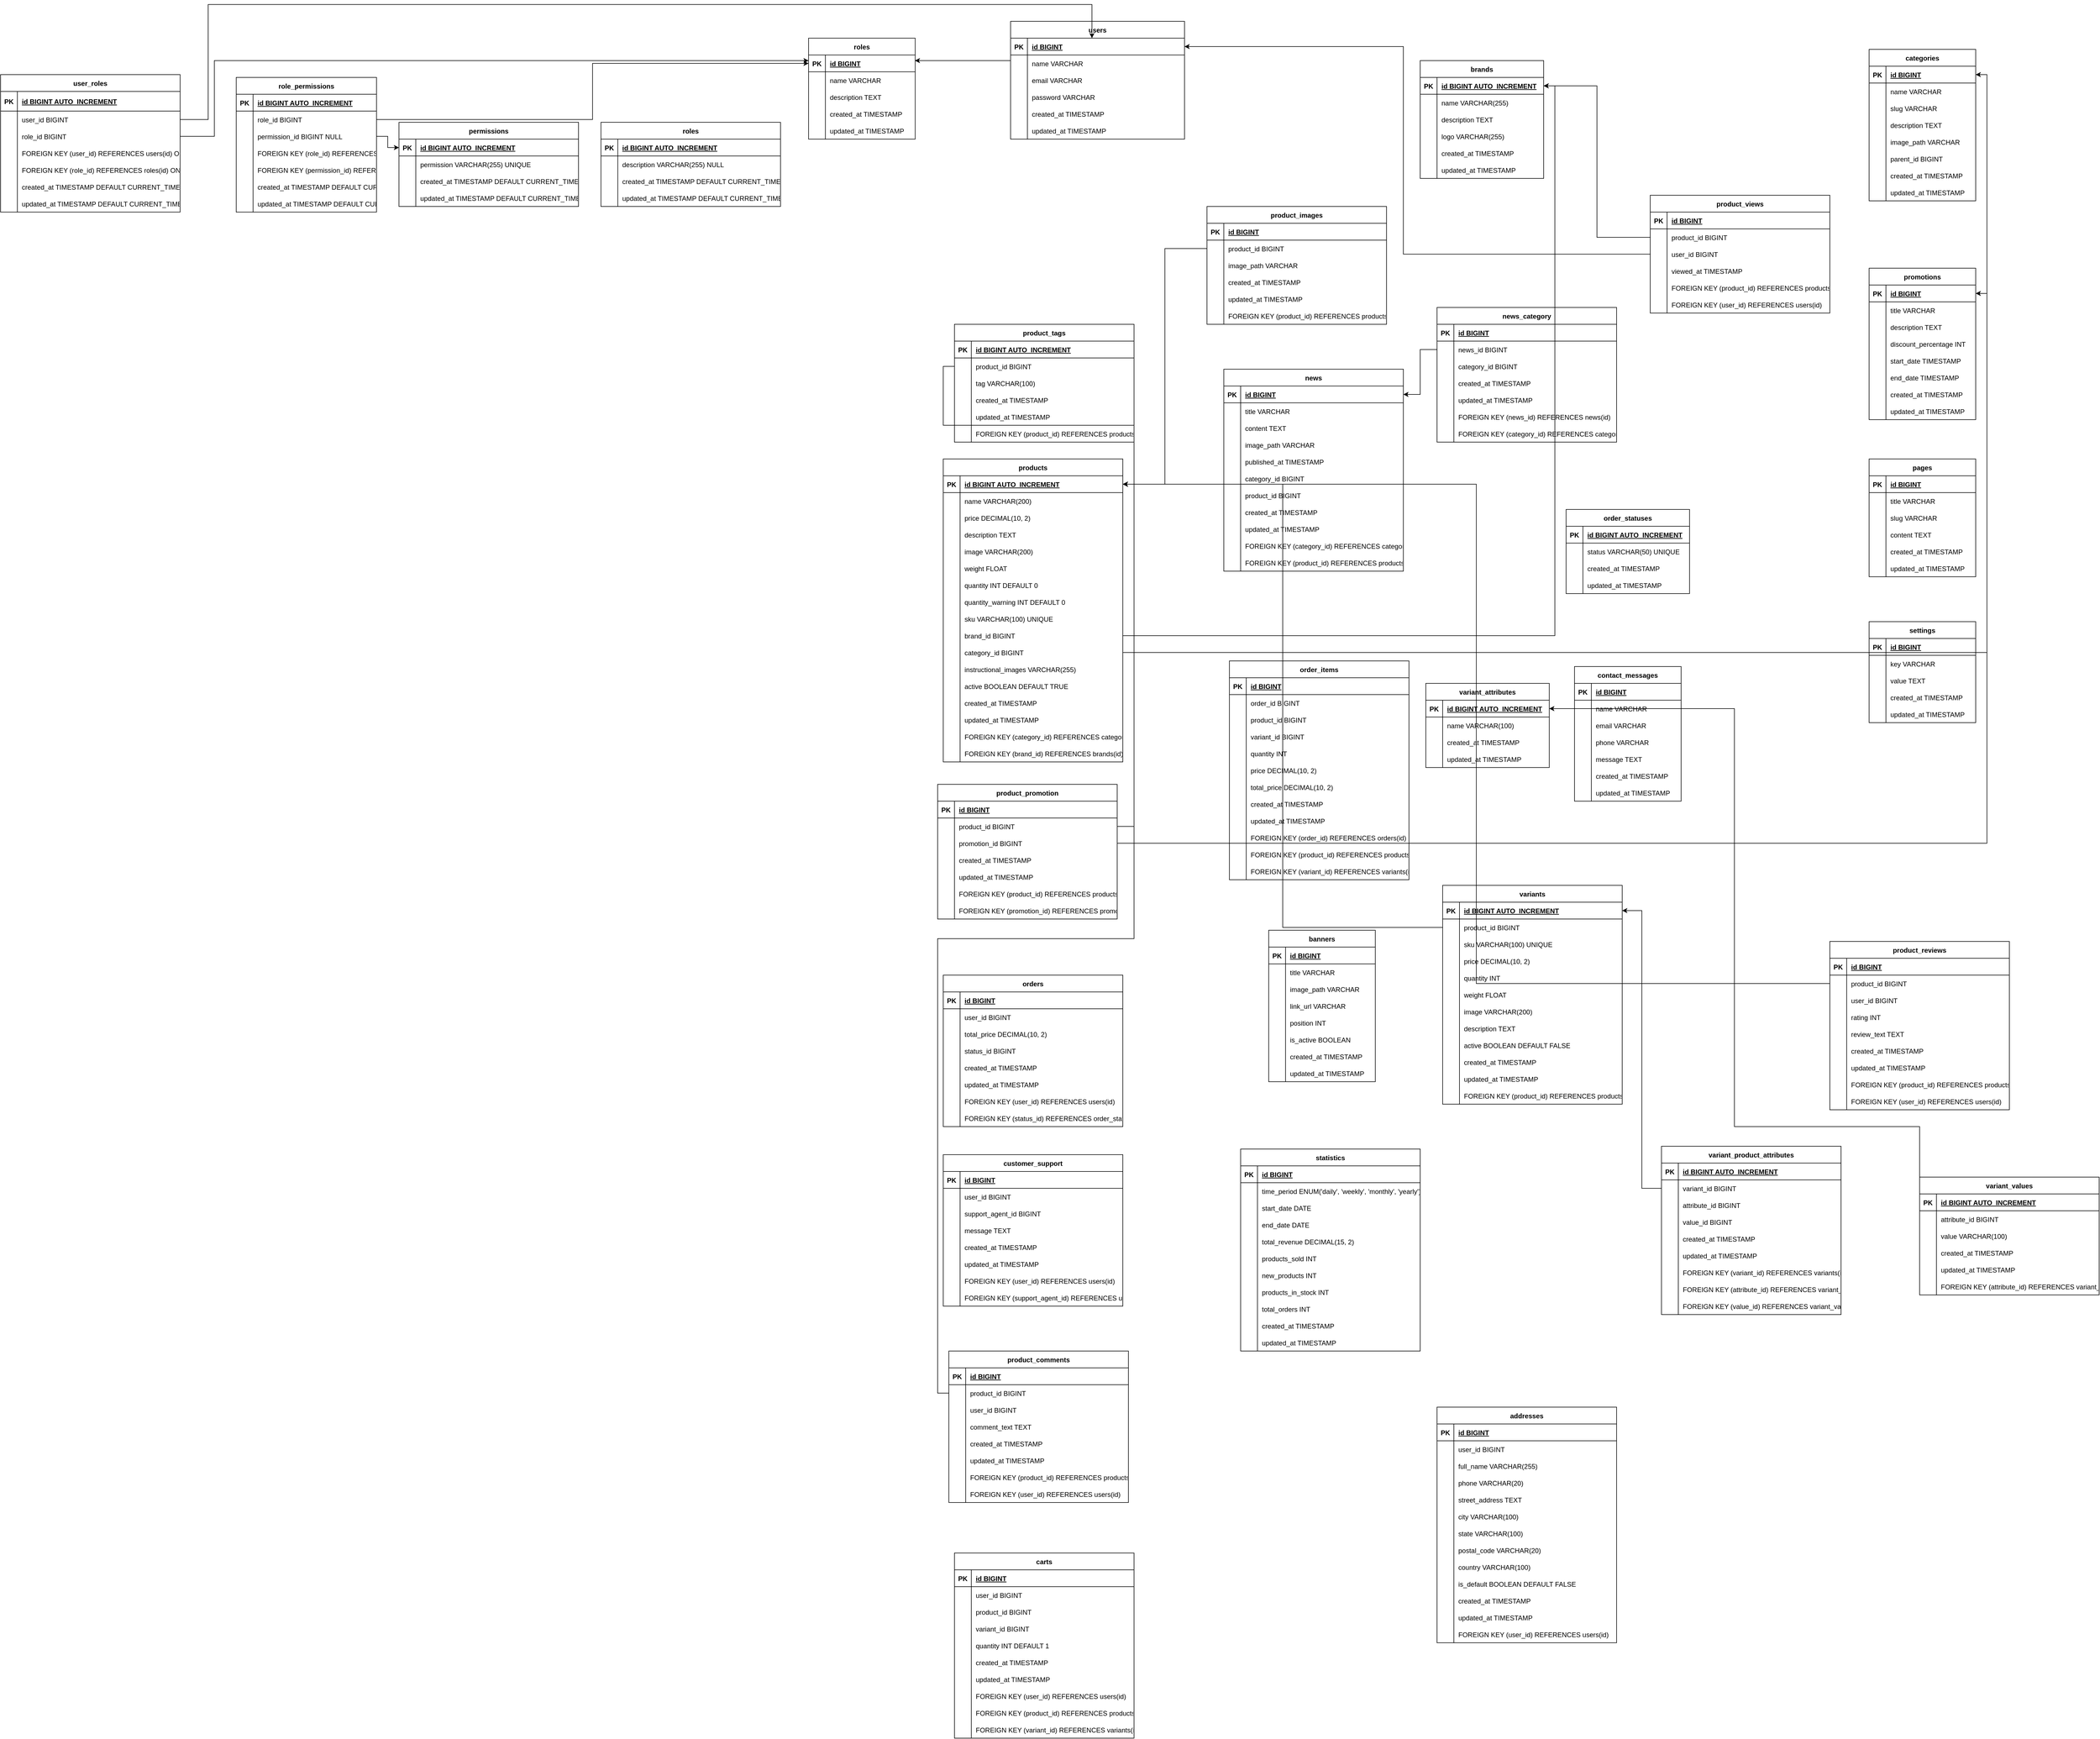 <mxfile version="26.0.16">
  <diagram name="Trang-1" id="4Nv_PsNCaPsiNA8XwAZ2">
    <mxGraphModel dx="7960" dy="1310" grid="1" gridSize="10" guides="1" tooltips="1" connect="1" arrows="1" fold="1" page="1" pageScale="1" pageWidth="1654" pageHeight="1169" math="0" shadow="0">
      <root>
        <mxCell id="0" />
        <mxCell id="1" parent="0" />
        <mxCell id="_FPW1ewhsKplfSjWOc-w-1" value="roles" style="shape=table;startSize=30;container=1;collapsible=1;childLayout=tableLayout;fixedRows=1;rowLines=0;fontStyle=1;align=center;resizeLast=1;" parent="1" vertex="1">
          <mxGeometry x="-3480" y="90" width="190" height="180" as="geometry" />
        </mxCell>
        <mxCell id="_FPW1ewhsKplfSjWOc-w-2" value="" style="shape=tableRow;horizontal=0;startSize=0;swimlaneHead=0;swimlaneBody=0;fillColor=none;collapsible=0;dropTarget=0;points=[[0,0.5],[1,0.5]];portConstraint=eastwest;strokeColor=inherit;top=0;left=0;right=0;bottom=1;" parent="_FPW1ewhsKplfSjWOc-w-1" vertex="1">
          <mxGeometry y="30" width="190" height="30" as="geometry" />
        </mxCell>
        <mxCell id="_FPW1ewhsKplfSjWOc-w-3" value="PK" style="shape=partialRectangle;overflow=hidden;connectable=0;fillColor=none;strokeColor=inherit;top=0;left=0;bottom=0;right=0;fontStyle=1;" parent="_FPW1ewhsKplfSjWOc-w-2" vertex="1">
          <mxGeometry width="30" height="30" as="geometry">
            <mxRectangle width="30" height="30" as="alternateBounds" />
          </mxGeometry>
        </mxCell>
        <mxCell id="_FPW1ewhsKplfSjWOc-w-4" value="id BIGINT " style="shape=partialRectangle;overflow=hidden;connectable=0;fillColor=none;align=left;strokeColor=inherit;top=0;left=0;bottom=0;right=0;spacingLeft=6;fontStyle=5;" parent="_FPW1ewhsKplfSjWOc-w-2" vertex="1">
          <mxGeometry x="30" width="160" height="30" as="geometry">
            <mxRectangle width="160" height="30" as="alternateBounds" />
          </mxGeometry>
        </mxCell>
        <mxCell id="_FPW1ewhsKplfSjWOc-w-5" value="" style="shape=tableRow;horizontal=0;startSize=0;swimlaneHead=0;swimlaneBody=0;fillColor=none;collapsible=0;dropTarget=0;points=[[0,0.5],[1,0.5]];portConstraint=eastwest;strokeColor=inherit;top=0;left=0;right=0;bottom=0;" parent="_FPW1ewhsKplfSjWOc-w-1" vertex="1">
          <mxGeometry y="60" width="190" height="30" as="geometry" />
        </mxCell>
        <mxCell id="_FPW1ewhsKplfSjWOc-w-6" value="" style="shape=partialRectangle;overflow=hidden;connectable=0;fillColor=none;strokeColor=inherit;top=0;left=0;bottom=0;right=0;" parent="_FPW1ewhsKplfSjWOc-w-5" vertex="1">
          <mxGeometry width="30" height="30" as="geometry">
            <mxRectangle width="30" height="30" as="alternateBounds" />
          </mxGeometry>
        </mxCell>
        <mxCell id="_FPW1ewhsKplfSjWOc-w-7" value="name VARCHAR" style="shape=partialRectangle;overflow=hidden;connectable=0;fillColor=none;align=left;strokeColor=inherit;top=0;left=0;bottom=0;right=0;spacingLeft=6;" parent="_FPW1ewhsKplfSjWOc-w-5" vertex="1">
          <mxGeometry x="30" width="160" height="30" as="geometry">
            <mxRectangle width="160" height="30" as="alternateBounds" />
          </mxGeometry>
        </mxCell>
        <mxCell id="_FPW1ewhsKplfSjWOc-w-8" value="" style="shape=tableRow;horizontal=0;startSize=0;swimlaneHead=0;swimlaneBody=0;fillColor=none;collapsible=0;dropTarget=0;points=[[0,0.5],[1,0.5]];portConstraint=eastwest;strokeColor=inherit;top=0;left=0;right=0;bottom=0;" parent="_FPW1ewhsKplfSjWOc-w-1" vertex="1">
          <mxGeometry y="90" width="190" height="30" as="geometry" />
        </mxCell>
        <mxCell id="_FPW1ewhsKplfSjWOc-w-9" value="" style="shape=partialRectangle;overflow=hidden;connectable=0;fillColor=none;strokeColor=inherit;top=0;left=0;bottom=0;right=0;" parent="_FPW1ewhsKplfSjWOc-w-8" vertex="1">
          <mxGeometry width="30" height="30" as="geometry">
            <mxRectangle width="30" height="30" as="alternateBounds" />
          </mxGeometry>
        </mxCell>
        <mxCell id="_FPW1ewhsKplfSjWOc-w-10" value="description TEXT" style="shape=partialRectangle;overflow=hidden;connectable=0;fillColor=none;align=left;strokeColor=inherit;top=0;left=0;bottom=0;right=0;spacingLeft=6;" parent="_FPW1ewhsKplfSjWOc-w-8" vertex="1">
          <mxGeometry x="30" width="160" height="30" as="geometry">
            <mxRectangle width="160" height="30" as="alternateBounds" />
          </mxGeometry>
        </mxCell>
        <mxCell id="_FPW1ewhsKplfSjWOc-w-11" value="" style="shape=tableRow;horizontal=0;startSize=0;swimlaneHead=0;swimlaneBody=0;fillColor=none;collapsible=0;dropTarget=0;points=[[0,0.5],[1,0.5]];portConstraint=eastwest;strokeColor=inherit;top=0;left=0;right=0;bottom=0;" parent="_FPW1ewhsKplfSjWOc-w-1" vertex="1">
          <mxGeometry y="120" width="190" height="30" as="geometry" />
        </mxCell>
        <mxCell id="_FPW1ewhsKplfSjWOc-w-12" value="" style="shape=partialRectangle;overflow=hidden;connectable=0;fillColor=none;strokeColor=inherit;top=0;left=0;bottom=0;right=0;" parent="_FPW1ewhsKplfSjWOc-w-11" vertex="1">
          <mxGeometry width="30" height="30" as="geometry">
            <mxRectangle width="30" height="30" as="alternateBounds" />
          </mxGeometry>
        </mxCell>
        <mxCell id="_FPW1ewhsKplfSjWOc-w-13" value="created_at TIMESTAMP" style="shape=partialRectangle;overflow=hidden;connectable=0;fillColor=none;align=left;strokeColor=inherit;top=0;left=0;bottom=0;right=0;spacingLeft=6;" parent="_FPW1ewhsKplfSjWOc-w-11" vertex="1">
          <mxGeometry x="30" width="160" height="30" as="geometry">
            <mxRectangle width="160" height="30" as="alternateBounds" />
          </mxGeometry>
        </mxCell>
        <mxCell id="_FPW1ewhsKplfSjWOc-w-14" value="" style="shape=tableRow;horizontal=0;startSize=0;swimlaneHead=0;swimlaneBody=0;fillColor=none;collapsible=0;dropTarget=0;points=[[0,0.5],[1,0.5]];portConstraint=eastwest;strokeColor=inherit;top=0;left=0;right=0;bottom=0;" parent="_FPW1ewhsKplfSjWOc-w-1" vertex="1">
          <mxGeometry y="150" width="190" height="30" as="geometry" />
        </mxCell>
        <mxCell id="_FPW1ewhsKplfSjWOc-w-15" value="" style="shape=partialRectangle;overflow=hidden;connectable=0;fillColor=none;strokeColor=inherit;top=0;left=0;bottom=0;right=0;" parent="_FPW1ewhsKplfSjWOc-w-14" vertex="1">
          <mxGeometry width="30" height="30" as="geometry">
            <mxRectangle width="30" height="30" as="alternateBounds" />
          </mxGeometry>
        </mxCell>
        <mxCell id="_FPW1ewhsKplfSjWOc-w-16" value="updated_at TIMESTAMP" style="shape=partialRectangle;overflow=hidden;connectable=0;fillColor=none;align=left;strokeColor=inherit;top=0;left=0;bottom=0;right=0;spacingLeft=6;" parent="_FPW1ewhsKplfSjWOc-w-14" vertex="1">
          <mxGeometry x="30" width="160" height="30" as="geometry">
            <mxRectangle width="160" height="30" as="alternateBounds" />
          </mxGeometry>
        </mxCell>
        <mxCell id="_FPW1ewhsKplfSjWOc-w-17" value="users" style="shape=table;startSize=30;container=1;collapsible=1;childLayout=tableLayout;fixedRows=1;rowLines=0;fontStyle=1;align=center;resizeLast=1;" parent="1" vertex="1">
          <mxGeometry x="-3120" y="60" width="310" height="210" as="geometry" />
        </mxCell>
        <mxCell id="_FPW1ewhsKplfSjWOc-w-18" value="" style="shape=tableRow;horizontal=0;startSize=0;swimlaneHead=0;swimlaneBody=0;fillColor=none;collapsible=0;dropTarget=0;points=[[0,0.5],[1,0.5]];portConstraint=eastwest;strokeColor=inherit;top=0;left=0;right=0;bottom=1;" parent="_FPW1ewhsKplfSjWOc-w-17" vertex="1">
          <mxGeometry y="30" width="310" height="30" as="geometry" />
        </mxCell>
        <mxCell id="_FPW1ewhsKplfSjWOc-w-19" value="PK" style="shape=partialRectangle;overflow=hidden;connectable=0;fillColor=none;strokeColor=inherit;top=0;left=0;bottom=0;right=0;fontStyle=1;" parent="_FPW1ewhsKplfSjWOc-w-18" vertex="1">
          <mxGeometry width="30" height="30" as="geometry">
            <mxRectangle width="30" height="30" as="alternateBounds" />
          </mxGeometry>
        </mxCell>
        <mxCell id="_FPW1ewhsKplfSjWOc-w-20" value="id BIGINT " style="shape=partialRectangle;overflow=hidden;connectable=0;fillColor=none;align=left;strokeColor=inherit;top=0;left=0;bottom=0;right=0;spacingLeft=6;fontStyle=5;" parent="_FPW1ewhsKplfSjWOc-w-18" vertex="1">
          <mxGeometry x="30" width="280" height="30" as="geometry">
            <mxRectangle width="280" height="30" as="alternateBounds" />
          </mxGeometry>
        </mxCell>
        <mxCell id="_FPW1ewhsKplfSjWOc-w-24" value="" style="shape=tableRow;horizontal=0;startSize=0;swimlaneHead=0;swimlaneBody=0;fillColor=none;collapsible=0;dropTarget=0;points=[[0,0.5],[1,0.5]];portConstraint=eastwest;strokeColor=inherit;top=0;left=0;right=0;bottom=0;" parent="_FPW1ewhsKplfSjWOc-w-17" vertex="1">
          <mxGeometry y="60" width="310" height="30" as="geometry" />
        </mxCell>
        <mxCell id="_FPW1ewhsKplfSjWOc-w-25" value="" style="shape=partialRectangle;overflow=hidden;connectable=0;fillColor=none;strokeColor=inherit;top=0;left=0;bottom=0;right=0;" parent="_FPW1ewhsKplfSjWOc-w-24" vertex="1">
          <mxGeometry width="30" height="30" as="geometry">
            <mxRectangle width="30" height="30" as="alternateBounds" />
          </mxGeometry>
        </mxCell>
        <mxCell id="_FPW1ewhsKplfSjWOc-w-26" value="name VARCHAR" style="shape=partialRectangle;overflow=hidden;connectable=0;fillColor=none;align=left;strokeColor=inherit;top=0;left=0;bottom=0;right=0;spacingLeft=6;" parent="_FPW1ewhsKplfSjWOc-w-24" vertex="1">
          <mxGeometry x="30" width="280" height="30" as="geometry">
            <mxRectangle width="280" height="30" as="alternateBounds" />
          </mxGeometry>
        </mxCell>
        <mxCell id="_FPW1ewhsKplfSjWOc-w-27" value="" style="shape=tableRow;horizontal=0;startSize=0;swimlaneHead=0;swimlaneBody=0;fillColor=none;collapsible=0;dropTarget=0;points=[[0,0.5],[1,0.5]];portConstraint=eastwest;strokeColor=inherit;top=0;left=0;right=0;bottom=0;" parent="_FPW1ewhsKplfSjWOc-w-17" vertex="1">
          <mxGeometry y="90" width="310" height="30" as="geometry" />
        </mxCell>
        <mxCell id="_FPW1ewhsKplfSjWOc-w-28" value="" style="shape=partialRectangle;overflow=hidden;connectable=0;fillColor=none;strokeColor=inherit;top=0;left=0;bottom=0;right=0;" parent="_FPW1ewhsKplfSjWOc-w-27" vertex="1">
          <mxGeometry width="30" height="30" as="geometry">
            <mxRectangle width="30" height="30" as="alternateBounds" />
          </mxGeometry>
        </mxCell>
        <mxCell id="_FPW1ewhsKplfSjWOc-w-29" value="email VARCHAR" style="shape=partialRectangle;overflow=hidden;connectable=0;fillColor=none;align=left;strokeColor=inherit;top=0;left=0;bottom=0;right=0;spacingLeft=6;" parent="_FPW1ewhsKplfSjWOc-w-27" vertex="1">
          <mxGeometry x="30" width="280" height="30" as="geometry">
            <mxRectangle width="280" height="30" as="alternateBounds" />
          </mxGeometry>
        </mxCell>
        <mxCell id="_FPW1ewhsKplfSjWOc-w-30" value="" style="shape=tableRow;horizontal=0;startSize=0;swimlaneHead=0;swimlaneBody=0;fillColor=none;collapsible=0;dropTarget=0;points=[[0,0.5],[1,0.5]];portConstraint=eastwest;strokeColor=inherit;top=0;left=0;right=0;bottom=0;" parent="_FPW1ewhsKplfSjWOc-w-17" vertex="1">
          <mxGeometry y="120" width="310" height="30" as="geometry" />
        </mxCell>
        <mxCell id="_FPW1ewhsKplfSjWOc-w-31" value="" style="shape=partialRectangle;overflow=hidden;connectable=0;fillColor=none;strokeColor=inherit;top=0;left=0;bottom=0;right=0;" parent="_FPW1ewhsKplfSjWOc-w-30" vertex="1">
          <mxGeometry width="30" height="30" as="geometry">
            <mxRectangle width="30" height="30" as="alternateBounds" />
          </mxGeometry>
        </mxCell>
        <mxCell id="_FPW1ewhsKplfSjWOc-w-32" value="password VARCHAR" style="shape=partialRectangle;overflow=hidden;connectable=0;fillColor=none;align=left;strokeColor=inherit;top=0;left=0;bottom=0;right=0;spacingLeft=6;" parent="_FPW1ewhsKplfSjWOc-w-30" vertex="1">
          <mxGeometry x="30" width="280" height="30" as="geometry">
            <mxRectangle width="280" height="30" as="alternateBounds" />
          </mxGeometry>
        </mxCell>
        <mxCell id="_FPW1ewhsKplfSjWOc-w-33" value="" style="shape=tableRow;horizontal=0;startSize=0;swimlaneHead=0;swimlaneBody=0;fillColor=none;collapsible=0;dropTarget=0;points=[[0,0.5],[1,0.5]];portConstraint=eastwest;strokeColor=inherit;top=0;left=0;right=0;bottom=0;" parent="_FPW1ewhsKplfSjWOc-w-17" vertex="1">
          <mxGeometry y="150" width="310" height="30" as="geometry" />
        </mxCell>
        <mxCell id="_FPW1ewhsKplfSjWOc-w-34" value="" style="shape=partialRectangle;overflow=hidden;connectable=0;fillColor=none;strokeColor=inherit;top=0;left=0;bottom=0;right=0;" parent="_FPW1ewhsKplfSjWOc-w-33" vertex="1">
          <mxGeometry width="30" height="30" as="geometry">
            <mxRectangle width="30" height="30" as="alternateBounds" />
          </mxGeometry>
        </mxCell>
        <mxCell id="_FPW1ewhsKplfSjWOc-w-35" value="created_at TIMESTAMP" style="shape=partialRectangle;overflow=hidden;connectable=0;fillColor=none;align=left;strokeColor=inherit;top=0;left=0;bottom=0;right=0;spacingLeft=6;" parent="_FPW1ewhsKplfSjWOc-w-33" vertex="1">
          <mxGeometry x="30" width="280" height="30" as="geometry">
            <mxRectangle width="280" height="30" as="alternateBounds" />
          </mxGeometry>
        </mxCell>
        <mxCell id="_FPW1ewhsKplfSjWOc-w-39" value="" style="shape=tableRow;horizontal=0;startSize=0;swimlaneHead=0;swimlaneBody=0;fillColor=none;collapsible=0;dropTarget=0;points=[[0,0.5],[1,0.5]];portConstraint=eastwest;strokeColor=inherit;top=0;left=0;right=0;bottom=0;" parent="_FPW1ewhsKplfSjWOc-w-17" vertex="1">
          <mxGeometry y="180" width="310" height="30" as="geometry" />
        </mxCell>
        <mxCell id="_FPW1ewhsKplfSjWOc-w-40" value="" style="shape=partialRectangle;overflow=hidden;connectable=0;fillColor=none;strokeColor=inherit;top=0;left=0;bottom=0;right=0;" parent="_FPW1ewhsKplfSjWOc-w-39" vertex="1">
          <mxGeometry width="30" height="30" as="geometry">
            <mxRectangle width="30" height="30" as="alternateBounds" />
          </mxGeometry>
        </mxCell>
        <mxCell id="_FPW1ewhsKplfSjWOc-w-41" value="updated_at TIMESTAMP" style="shape=partialRectangle;overflow=hidden;connectable=0;fillColor=none;align=left;strokeColor=inherit;top=0;left=0;bottom=0;right=0;spacingLeft=6;" parent="_FPW1ewhsKplfSjWOc-w-39" vertex="1">
          <mxGeometry x="30" width="280" height="30" as="geometry">
            <mxRectangle width="280" height="30" as="alternateBounds" />
          </mxGeometry>
        </mxCell>
        <mxCell id="_FPW1ewhsKplfSjWOc-w-42" value="categories" style="shape=table;startSize=30;container=1;collapsible=1;childLayout=tableLayout;fixedRows=1;rowLines=0;fontStyle=1;align=center;resizeLast=1;" parent="1" vertex="1">
          <mxGeometry x="-1590" y="110" width="190" height="270" as="geometry" />
        </mxCell>
        <mxCell id="_FPW1ewhsKplfSjWOc-w-43" value="" style="shape=tableRow;horizontal=0;startSize=0;swimlaneHead=0;swimlaneBody=0;fillColor=none;collapsible=0;dropTarget=0;points=[[0,0.5],[1,0.5]];portConstraint=eastwest;strokeColor=inherit;top=0;left=0;right=0;bottom=1;" parent="_FPW1ewhsKplfSjWOc-w-42" vertex="1">
          <mxGeometry y="30" width="190" height="30" as="geometry" />
        </mxCell>
        <mxCell id="_FPW1ewhsKplfSjWOc-w-44" value="PK" style="shape=partialRectangle;overflow=hidden;connectable=0;fillColor=none;strokeColor=inherit;top=0;left=0;bottom=0;right=0;fontStyle=1;" parent="_FPW1ewhsKplfSjWOc-w-43" vertex="1">
          <mxGeometry width="30" height="30" as="geometry">
            <mxRectangle width="30" height="30" as="alternateBounds" />
          </mxGeometry>
        </mxCell>
        <mxCell id="_FPW1ewhsKplfSjWOc-w-45" value="id BIGINT " style="shape=partialRectangle;overflow=hidden;connectable=0;fillColor=none;align=left;strokeColor=inherit;top=0;left=0;bottom=0;right=0;spacingLeft=6;fontStyle=5;" parent="_FPW1ewhsKplfSjWOc-w-43" vertex="1">
          <mxGeometry x="30" width="160" height="30" as="geometry">
            <mxRectangle width="160" height="30" as="alternateBounds" />
          </mxGeometry>
        </mxCell>
        <mxCell id="_FPW1ewhsKplfSjWOc-w-46" value="" style="shape=tableRow;horizontal=0;startSize=0;swimlaneHead=0;swimlaneBody=0;fillColor=none;collapsible=0;dropTarget=0;points=[[0,0.5],[1,0.5]];portConstraint=eastwest;strokeColor=inherit;top=0;left=0;right=0;bottom=0;" parent="_FPW1ewhsKplfSjWOc-w-42" vertex="1">
          <mxGeometry y="60" width="190" height="30" as="geometry" />
        </mxCell>
        <mxCell id="_FPW1ewhsKplfSjWOc-w-47" value="" style="shape=partialRectangle;overflow=hidden;connectable=0;fillColor=none;strokeColor=inherit;top=0;left=0;bottom=0;right=0;" parent="_FPW1ewhsKplfSjWOc-w-46" vertex="1">
          <mxGeometry width="30" height="30" as="geometry">
            <mxRectangle width="30" height="30" as="alternateBounds" />
          </mxGeometry>
        </mxCell>
        <mxCell id="_FPW1ewhsKplfSjWOc-w-48" value="name VARCHAR" style="shape=partialRectangle;overflow=hidden;connectable=0;fillColor=none;align=left;strokeColor=inherit;top=0;left=0;bottom=0;right=0;spacingLeft=6;" parent="_FPW1ewhsKplfSjWOc-w-46" vertex="1">
          <mxGeometry x="30" width="160" height="30" as="geometry">
            <mxRectangle width="160" height="30" as="alternateBounds" />
          </mxGeometry>
        </mxCell>
        <mxCell id="_FPW1ewhsKplfSjWOc-w-49" value="" style="shape=tableRow;horizontal=0;startSize=0;swimlaneHead=0;swimlaneBody=0;fillColor=none;collapsible=0;dropTarget=0;points=[[0,0.5],[1,0.5]];portConstraint=eastwest;strokeColor=inherit;top=0;left=0;right=0;bottom=0;" parent="_FPW1ewhsKplfSjWOc-w-42" vertex="1">
          <mxGeometry y="90" width="190" height="30" as="geometry" />
        </mxCell>
        <mxCell id="_FPW1ewhsKplfSjWOc-w-50" value="" style="shape=partialRectangle;overflow=hidden;connectable=0;fillColor=none;strokeColor=inherit;top=0;left=0;bottom=0;right=0;" parent="_FPW1ewhsKplfSjWOc-w-49" vertex="1">
          <mxGeometry width="30" height="30" as="geometry">
            <mxRectangle width="30" height="30" as="alternateBounds" />
          </mxGeometry>
        </mxCell>
        <mxCell id="_FPW1ewhsKplfSjWOc-w-51" value="slug VARCHAR" style="shape=partialRectangle;overflow=hidden;connectable=0;fillColor=none;align=left;strokeColor=inherit;top=0;left=0;bottom=0;right=0;spacingLeft=6;" parent="_FPW1ewhsKplfSjWOc-w-49" vertex="1">
          <mxGeometry x="30" width="160" height="30" as="geometry">
            <mxRectangle width="160" height="30" as="alternateBounds" />
          </mxGeometry>
        </mxCell>
        <mxCell id="_FPW1ewhsKplfSjWOc-w-52" value="" style="shape=tableRow;horizontal=0;startSize=0;swimlaneHead=0;swimlaneBody=0;fillColor=none;collapsible=0;dropTarget=0;points=[[0,0.5],[1,0.5]];portConstraint=eastwest;strokeColor=inherit;top=0;left=0;right=0;bottom=0;" parent="_FPW1ewhsKplfSjWOc-w-42" vertex="1">
          <mxGeometry y="120" width="190" height="30" as="geometry" />
        </mxCell>
        <mxCell id="_FPW1ewhsKplfSjWOc-w-53" value="" style="shape=partialRectangle;overflow=hidden;connectable=0;fillColor=none;strokeColor=inherit;top=0;left=0;bottom=0;right=0;" parent="_FPW1ewhsKplfSjWOc-w-52" vertex="1">
          <mxGeometry width="30" height="30" as="geometry">
            <mxRectangle width="30" height="30" as="alternateBounds" />
          </mxGeometry>
        </mxCell>
        <mxCell id="_FPW1ewhsKplfSjWOc-w-54" value="description TEXT" style="shape=partialRectangle;overflow=hidden;connectable=0;fillColor=none;align=left;strokeColor=inherit;top=0;left=0;bottom=0;right=0;spacingLeft=6;" parent="_FPW1ewhsKplfSjWOc-w-52" vertex="1">
          <mxGeometry x="30" width="160" height="30" as="geometry">
            <mxRectangle width="160" height="30" as="alternateBounds" />
          </mxGeometry>
        </mxCell>
        <mxCell id="_FPW1ewhsKplfSjWOc-w-55" value="" style="shape=tableRow;horizontal=0;startSize=0;swimlaneHead=0;swimlaneBody=0;fillColor=none;collapsible=0;dropTarget=0;points=[[0,0.5],[1,0.5]];portConstraint=eastwest;strokeColor=inherit;top=0;left=0;right=0;bottom=0;" parent="_FPW1ewhsKplfSjWOc-w-42" vertex="1">
          <mxGeometry y="150" width="190" height="30" as="geometry" />
        </mxCell>
        <mxCell id="_FPW1ewhsKplfSjWOc-w-56" value="" style="shape=partialRectangle;overflow=hidden;connectable=0;fillColor=none;strokeColor=inherit;top=0;left=0;bottom=0;right=0;" parent="_FPW1ewhsKplfSjWOc-w-55" vertex="1">
          <mxGeometry width="30" height="30" as="geometry">
            <mxRectangle width="30" height="30" as="alternateBounds" />
          </mxGeometry>
        </mxCell>
        <mxCell id="_FPW1ewhsKplfSjWOc-w-57" value="image_path VARCHAR" style="shape=partialRectangle;overflow=hidden;connectable=0;fillColor=none;align=left;strokeColor=inherit;top=0;left=0;bottom=0;right=0;spacingLeft=6;" parent="_FPW1ewhsKplfSjWOc-w-55" vertex="1">
          <mxGeometry x="30" width="160" height="30" as="geometry">
            <mxRectangle width="160" height="30" as="alternateBounds" />
          </mxGeometry>
        </mxCell>
        <mxCell id="_FPW1ewhsKplfSjWOc-w-58" value="" style="shape=tableRow;horizontal=0;startSize=0;swimlaneHead=0;swimlaneBody=0;fillColor=none;collapsible=0;dropTarget=0;points=[[0,0.5],[1,0.5]];portConstraint=eastwest;strokeColor=inherit;top=0;left=0;right=0;bottom=0;" parent="_FPW1ewhsKplfSjWOc-w-42" vertex="1">
          <mxGeometry y="180" width="190" height="30" as="geometry" />
        </mxCell>
        <mxCell id="_FPW1ewhsKplfSjWOc-w-59" value="" style="shape=partialRectangle;overflow=hidden;connectable=0;fillColor=none;strokeColor=inherit;top=0;left=0;bottom=0;right=0;" parent="_FPW1ewhsKplfSjWOc-w-58" vertex="1">
          <mxGeometry width="30" height="30" as="geometry">
            <mxRectangle width="30" height="30" as="alternateBounds" />
          </mxGeometry>
        </mxCell>
        <mxCell id="_FPW1ewhsKplfSjWOc-w-60" value="parent_id BIGINT" style="shape=partialRectangle;overflow=hidden;connectable=0;fillColor=none;align=left;strokeColor=inherit;top=0;left=0;bottom=0;right=0;spacingLeft=6;" parent="_FPW1ewhsKplfSjWOc-w-58" vertex="1">
          <mxGeometry x="30" width="160" height="30" as="geometry">
            <mxRectangle width="160" height="30" as="alternateBounds" />
          </mxGeometry>
        </mxCell>
        <mxCell id="_FPW1ewhsKplfSjWOc-w-61" value="" style="shape=tableRow;horizontal=0;startSize=0;swimlaneHead=0;swimlaneBody=0;fillColor=none;collapsible=0;dropTarget=0;points=[[0,0.5],[1,0.5]];portConstraint=eastwest;strokeColor=inherit;top=0;left=0;right=0;bottom=0;" parent="_FPW1ewhsKplfSjWOc-w-42" vertex="1">
          <mxGeometry y="210" width="190" height="30" as="geometry" />
        </mxCell>
        <mxCell id="_FPW1ewhsKplfSjWOc-w-62" value="" style="shape=partialRectangle;overflow=hidden;connectable=0;fillColor=none;strokeColor=inherit;top=0;left=0;bottom=0;right=0;" parent="_FPW1ewhsKplfSjWOc-w-61" vertex="1">
          <mxGeometry width="30" height="30" as="geometry">
            <mxRectangle width="30" height="30" as="alternateBounds" />
          </mxGeometry>
        </mxCell>
        <mxCell id="_FPW1ewhsKplfSjWOc-w-63" value="created_at TIMESTAMP" style="shape=partialRectangle;overflow=hidden;connectable=0;fillColor=none;align=left;strokeColor=inherit;top=0;left=0;bottom=0;right=0;spacingLeft=6;" parent="_FPW1ewhsKplfSjWOc-w-61" vertex="1">
          <mxGeometry x="30" width="160" height="30" as="geometry">
            <mxRectangle width="160" height="30" as="alternateBounds" />
          </mxGeometry>
        </mxCell>
        <mxCell id="_FPW1ewhsKplfSjWOc-w-64" value="" style="shape=tableRow;horizontal=0;startSize=0;swimlaneHead=0;swimlaneBody=0;fillColor=none;collapsible=0;dropTarget=0;points=[[0,0.5],[1,0.5]];portConstraint=eastwest;strokeColor=inherit;top=0;left=0;right=0;bottom=0;" parent="_FPW1ewhsKplfSjWOc-w-42" vertex="1">
          <mxGeometry y="240" width="190" height="30" as="geometry" />
        </mxCell>
        <mxCell id="_FPW1ewhsKplfSjWOc-w-65" value="" style="shape=partialRectangle;overflow=hidden;connectable=0;fillColor=none;strokeColor=inherit;top=0;left=0;bottom=0;right=0;" parent="_FPW1ewhsKplfSjWOc-w-64" vertex="1">
          <mxGeometry width="30" height="30" as="geometry">
            <mxRectangle width="30" height="30" as="alternateBounds" />
          </mxGeometry>
        </mxCell>
        <mxCell id="_FPW1ewhsKplfSjWOc-w-66" value="updated_at TIMESTAMP" style="shape=partialRectangle;overflow=hidden;connectable=0;fillColor=none;align=left;strokeColor=inherit;top=0;left=0;bottom=0;right=0;spacingLeft=6;" parent="_FPW1ewhsKplfSjWOc-w-64" vertex="1">
          <mxGeometry x="30" width="160" height="30" as="geometry">
            <mxRectangle width="160" height="30" as="alternateBounds" />
          </mxGeometry>
        </mxCell>
        <mxCell id="_FPW1ewhsKplfSjWOc-w-67" value="brands" style="shape=table;startSize=30;container=1;collapsible=1;childLayout=tableLayout;fixedRows=1;rowLines=0;fontStyle=1;align=center;resizeLast=1;" parent="1" vertex="1">
          <mxGeometry x="-2390" y="130" width="220" height="210" as="geometry" />
        </mxCell>
        <mxCell id="_FPW1ewhsKplfSjWOc-w-68" value="" style="shape=tableRow;horizontal=0;startSize=0;swimlaneHead=0;swimlaneBody=0;fillColor=none;collapsible=0;dropTarget=0;points=[[0,0.5],[1,0.5]];portConstraint=eastwest;strokeColor=inherit;top=0;left=0;right=0;bottom=1;" parent="_FPW1ewhsKplfSjWOc-w-67" vertex="1">
          <mxGeometry y="30" width="220" height="30" as="geometry" />
        </mxCell>
        <mxCell id="_FPW1ewhsKplfSjWOc-w-69" value="PK" style="shape=partialRectangle;overflow=hidden;connectable=0;fillColor=none;strokeColor=inherit;top=0;left=0;bottom=0;right=0;fontStyle=1;" parent="_FPW1ewhsKplfSjWOc-w-68" vertex="1">
          <mxGeometry width="30" height="30" as="geometry">
            <mxRectangle width="30" height="30" as="alternateBounds" />
          </mxGeometry>
        </mxCell>
        <mxCell id="_FPW1ewhsKplfSjWOc-w-70" value="id BIGINT  AUTO_INCREMENT" style="shape=partialRectangle;overflow=hidden;connectable=0;fillColor=none;align=left;strokeColor=inherit;top=0;left=0;bottom=0;right=0;spacingLeft=6;fontStyle=5;" parent="_FPW1ewhsKplfSjWOc-w-68" vertex="1">
          <mxGeometry x="30" width="190" height="30" as="geometry">
            <mxRectangle width="190" height="30" as="alternateBounds" />
          </mxGeometry>
        </mxCell>
        <mxCell id="_FPW1ewhsKplfSjWOc-w-71" value="" style="shape=tableRow;horizontal=0;startSize=0;swimlaneHead=0;swimlaneBody=0;fillColor=none;collapsible=0;dropTarget=0;points=[[0,0.5],[1,0.5]];portConstraint=eastwest;strokeColor=inherit;top=0;left=0;right=0;bottom=0;" parent="_FPW1ewhsKplfSjWOc-w-67" vertex="1">
          <mxGeometry y="60" width="220" height="30" as="geometry" />
        </mxCell>
        <mxCell id="_FPW1ewhsKplfSjWOc-w-72" value="" style="shape=partialRectangle;overflow=hidden;connectable=0;fillColor=none;strokeColor=inherit;top=0;left=0;bottom=0;right=0;" parent="_FPW1ewhsKplfSjWOc-w-71" vertex="1">
          <mxGeometry width="30" height="30" as="geometry">
            <mxRectangle width="30" height="30" as="alternateBounds" />
          </mxGeometry>
        </mxCell>
        <mxCell id="_FPW1ewhsKplfSjWOc-w-73" value="name VARCHAR(255)" style="shape=partialRectangle;overflow=hidden;connectable=0;fillColor=none;align=left;strokeColor=inherit;top=0;left=0;bottom=0;right=0;spacingLeft=6;" parent="_FPW1ewhsKplfSjWOc-w-71" vertex="1">
          <mxGeometry x="30" width="190" height="30" as="geometry">
            <mxRectangle width="190" height="30" as="alternateBounds" />
          </mxGeometry>
        </mxCell>
        <mxCell id="_FPW1ewhsKplfSjWOc-w-74" value="" style="shape=tableRow;horizontal=0;startSize=0;swimlaneHead=0;swimlaneBody=0;fillColor=none;collapsible=0;dropTarget=0;points=[[0,0.5],[1,0.5]];portConstraint=eastwest;strokeColor=inherit;top=0;left=0;right=0;bottom=0;" parent="_FPW1ewhsKplfSjWOc-w-67" vertex="1">
          <mxGeometry y="90" width="220" height="30" as="geometry" />
        </mxCell>
        <mxCell id="_FPW1ewhsKplfSjWOc-w-75" value="" style="shape=partialRectangle;overflow=hidden;connectable=0;fillColor=none;strokeColor=inherit;top=0;left=0;bottom=0;right=0;" parent="_FPW1ewhsKplfSjWOc-w-74" vertex="1">
          <mxGeometry width="30" height="30" as="geometry">
            <mxRectangle width="30" height="30" as="alternateBounds" />
          </mxGeometry>
        </mxCell>
        <mxCell id="_FPW1ewhsKplfSjWOc-w-76" value="description TEXT" style="shape=partialRectangle;overflow=hidden;connectable=0;fillColor=none;align=left;strokeColor=inherit;top=0;left=0;bottom=0;right=0;spacingLeft=6;" parent="_FPW1ewhsKplfSjWOc-w-74" vertex="1">
          <mxGeometry x="30" width="190" height="30" as="geometry">
            <mxRectangle width="190" height="30" as="alternateBounds" />
          </mxGeometry>
        </mxCell>
        <mxCell id="_FPW1ewhsKplfSjWOc-w-77" value="" style="shape=tableRow;horizontal=0;startSize=0;swimlaneHead=0;swimlaneBody=0;fillColor=none;collapsible=0;dropTarget=0;points=[[0,0.5],[1,0.5]];portConstraint=eastwest;strokeColor=inherit;top=0;left=0;right=0;bottom=0;" parent="_FPW1ewhsKplfSjWOc-w-67" vertex="1">
          <mxGeometry y="120" width="220" height="30" as="geometry" />
        </mxCell>
        <mxCell id="_FPW1ewhsKplfSjWOc-w-78" value="" style="shape=partialRectangle;overflow=hidden;connectable=0;fillColor=none;strokeColor=inherit;top=0;left=0;bottom=0;right=0;" parent="_FPW1ewhsKplfSjWOc-w-77" vertex="1">
          <mxGeometry width="30" height="30" as="geometry">
            <mxRectangle width="30" height="30" as="alternateBounds" />
          </mxGeometry>
        </mxCell>
        <mxCell id="_FPW1ewhsKplfSjWOc-w-79" value="logo VARCHAR(255)" style="shape=partialRectangle;overflow=hidden;connectable=0;fillColor=none;align=left;strokeColor=inherit;top=0;left=0;bottom=0;right=0;spacingLeft=6;" parent="_FPW1ewhsKplfSjWOc-w-77" vertex="1">
          <mxGeometry x="30" width="190" height="30" as="geometry">
            <mxRectangle width="190" height="30" as="alternateBounds" />
          </mxGeometry>
        </mxCell>
        <mxCell id="_FPW1ewhsKplfSjWOc-w-80" value="" style="shape=tableRow;horizontal=0;startSize=0;swimlaneHead=0;swimlaneBody=0;fillColor=none;collapsible=0;dropTarget=0;points=[[0,0.5],[1,0.5]];portConstraint=eastwest;strokeColor=inherit;top=0;left=0;right=0;bottom=0;" parent="_FPW1ewhsKplfSjWOc-w-67" vertex="1">
          <mxGeometry y="150" width="220" height="30" as="geometry" />
        </mxCell>
        <mxCell id="_FPW1ewhsKplfSjWOc-w-81" value="" style="shape=partialRectangle;overflow=hidden;connectable=0;fillColor=none;strokeColor=inherit;top=0;left=0;bottom=0;right=0;" parent="_FPW1ewhsKplfSjWOc-w-80" vertex="1">
          <mxGeometry width="30" height="30" as="geometry">
            <mxRectangle width="30" height="30" as="alternateBounds" />
          </mxGeometry>
        </mxCell>
        <mxCell id="_FPW1ewhsKplfSjWOc-w-82" value="created_at TIMESTAMP" style="shape=partialRectangle;overflow=hidden;connectable=0;fillColor=none;align=left;strokeColor=inherit;top=0;left=0;bottom=0;right=0;spacingLeft=6;" parent="_FPW1ewhsKplfSjWOc-w-80" vertex="1">
          <mxGeometry x="30" width="190" height="30" as="geometry">
            <mxRectangle width="190" height="30" as="alternateBounds" />
          </mxGeometry>
        </mxCell>
        <mxCell id="_FPW1ewhsKplfSjWOc-w-83" value="" style="shape=tableRow;horizontal=0;startSize=0;swimlaneHead=0;swimlaneBody=0;fillColor=none;collapsible=0;dropTarget=0;points=[[0,0.5],[1,0.5]];portConstraint=eastwest;strokeColor=inherit;top=0;left=0;right=0;bottom=0;" parent="_FPW1ewhsKplfSjWOc-w-67" vertex="1">
          <mxGeometry y="180" width="220" height="30" as="geometry" />
        </mxCell>
        <mxCell id="_FPW1ewhsKplfSjWOc-w-84" value="" style="shape=partialRectangle;overflow=hidden;connectable=0;fillColor=none;strokeColor=inherit;top=0;left=0;bottom=0;right=0;" parent="_FPW1ewhsKplfSjWOc-w-83" vertex="1">
          <mxGeometry width="30" height="30" as="geometry">
            <mxRectangle width="30" height="30" as="alternateBounds" />
          </mxGeometry>
        </mxCell>
        <mxCell id="_FPW1ewhsKplfSjWOc-w-85" value="updated_at TIMESTAMP" style="shape=partialRectangle;overflow=hidden;connectable=0;fillColor=none;align=left;strokeColor=inherit;top=0;left=0;bottom=0;right=0;spacingLeft=6;" parent="_FPW1ewhsKplfSjWOc-w-83" vertex="1">
          <mxGeometry x="30" width="190" height="30" as="geometry">
            <mxRectangle width="190" height="30" as="alternateBounds" />
          </mxGeometry>
        </mxCell>
        <mxCell id="_FPW1ewhsKplfSjWOc-w-86" value="products" style="shape=table;startSize=30;container=1;collapsible=1;childLayout=tableLayout;fixedRows=1;rowLines=0;fontStyle=1;align=center;resizeLast=1;" parent="1" vertex="1">
          <mxGeometry x="-3240" y="840" width="320" height="540" as="geometry" />
        </mxCell>
        <mxCell id="_FPW1ewhsKplfSjWOc-w-87" value="" style="shape=tableRow;horizontal=0;startSize=0;swimlaneHead=0;swimlaneBody=0;fillColor=none;collapsible=0;dropTarget=0;points=[[0,0.5],[1,0.5]];portConstraint=eastwest;strokeColor=inherit;top=0;left=0;right=0;bottom=1;" parent="_FPW1ewhsKplfSjWOc-w-86" vertex="1">
          <mxGeometry y="30" width="320" height="30" as="geometry" />
        </mxCell>
        <mxCell id="_FPW1ewhsKplfSjWOc-w-88" value="PK" style="shape=partialRectangle;overflow=hidden;connectable=0;fillColor=none;strokeColor=inherit;top=0;left=0;bottom=0;right=0;fontStyle=1;" parent="_FPW1ewhsKplfSjWOc-w-87" vertex="1">
          <mxGeometry width="30" height="30" as="geometry">
            <mxRectangle width="30" height="30" as="alternateBounds" />
          </mxGeometry>
        </mxCell>
        <mxCell id="_FPW1ewhsKplfSjWOc-w-89" value="id BIGINT  AUTO_INCREMENT" style="shape=partialRectangle;overflow=hidden;connectable=0;fillColor=none;align=left;strokeColor=inherit;top=0;left=0;bottom=0;right=0;spacingLeft=6;fontStyle=5;" parent="_FPW1ewhsKplfSjWOc-w-87" vertex="1">
          <mxGeometry x="30" width="290" height="30" as="geometry">
            <mxRectangle width="290" height="30" as="alternateBounds" />
          </mxGeometry>
        </mxCell>
        <mxCell id="_FPW1ewhsKplfSjWOc-w-90" value="" style="shape=tableRow;horizontal=0;startSize=0;swimlaneHead=0;swimlaneBody=0;fillColor=none;collapsible=0;dropTarget=0;points=[[0,0.5],[1,0.5]];portConstraint=eastwest;strokeColor=inherit;top=0;left=0;right=0;bottom=0;" parent="_FPW1ewhsKplfSjWOc-w-86" vertex="1">
          <mxGeometry y="60" width="320" height="30" as="geometry" />
        </mxCell>
        <mxCell id="_FPW1ewhsKplfSjWOc-w-91" value="" style="shape=partialRectangle;overflow=hidden;connectable=0;fillColor=none;strokeColor=inherit;top=0;left=0;bottom=0;right=0;" parent="_FPW1ewhsKplfSjWOc-w-90" vertex="1">
          <mxGeometry width="30" height="30" as="geometry">
            <mxRectangle width="30" height="30" as="alternateBounds" />
          </mxGeometry>
        </mxCell>
        <mxCell id="_FPW1ewhsKplfSjWOc-w-92" value="name VARCHAR(200)" style="shape=partialRectangle;overflow=hidden;connectable=0;fillColor=none;align=left;strokeColor=inherit;top=0;left=0;bottom=0;right=0;spacingLeft=6;" parent="_FPW1ewhsKplfSjWOc-w-90" vertex="1">
          <mxGeometry x="30" width="290" height="30" as="geometry">
            <mxRectangle width="290" height="30" as="alternateBounds" />
          </mxGeometry>
        </mxCell>
        <mxCell id="_FPW1ewhsKplfSjWOc-w-93" value="" style="shape=tableRow;horizontal=0;startSize=0;swimlaneHead=0;swimlaneBody=0;fillColor=none;collapsible=0;dropTarget=0;points=[[0,0.5],[1,0.5]];portConstraint=eastwest;strokeColor=inherit;top=0;left=0;right=0;bottom=0;" parent="_FPW1ewhsKplfSjWOc-w-86" vertex="1">
          <mxGeometry y="90" width="320" height="30" as="geometry" />
        </mxCell>
        <mxCell id="_FPW1ewhsKplfSjWOc-w-94" value="" style="shape=partialRectangle;overflow=hidden;connectable=0;fillColor=none;strokeColor=inherit;top=0;left=0;bottom=0;right=0;" parent="_FPW1ewhsKplfSjWOc-w-93" vertex="1">
          <mxGeometry width="30" height="30" as="geometry">
            <mxRectangle width="30" height="30" as="alternateBounds" />
          </mxGeometry>
        </mxCell>
        <mxCell id="_FPW1ewhsKplfSjWOc-w-95" value="price DECIMAL(10, 2)" style="shape=partialRectangle;overflow=hidden;connectable=0;fillColor=none;align=left;strokeColor=inherit;top=0;left=0;bottom=0;right=0;spacingLeft=6;" parent="_FPW1ewhsKplfSjWOc-w-93" vertex="1">
          <mxGeometry x="30" width="290" height="30" as="geometry">
            <mxRectangle width="290" height="30" as="alternateBounds" />
          </mxGeometry>
        </mxCell>
        <mxCell id="_FPW1ewhsKplfSjWOc-w-96" value="" style="shape=tableRow;horizontal=0;startSize=0;swimlaneHead=0;swimlaneBody=0;fillColor=none;collapsible=0;dropTarget=0;points=[[0,0.5],[1,0.5]];portConstraint=eastwest;strokeColor=inherit;top=0;left=0;right=0;bottom=0;" parent="_FPW1ewhsKplfSjWOc-w-86" vertex="1">
          <mxGeometry y="120" width="320" height="30" as="geometry" />
        </mxCell>
        <mxCell id="_FPW1ewhsKplfSjWOc-w-97" value="" style="shape=partialRectangle;overflow=hidden;connectable=0;fillColor=none;strokeColor=inherit;top=0;left=0;bottom=0;right=0;" parent="_FPW1ewhsKplfSjWOc-w-96" vertex="1">
          <mxGeometry width="30" height="30" as="geometry">
            <mxRectangle width="30" height="30" as="alternateBounds" />
          </mxGeometry>
        </mxCell>
        <mxCell id="_FPW1ewhsKplfSjWOc-w-98" value="description TEXT" style="shape=partialRectangle;overflow=hidden;connectable=0;fillColor=none;align=left;strokeColor=inherit;top=0;left=0;bottom=0;right=0;spacingLeft=6;" parent="_FPW1ewhsKplfSjWOc-w-96" vertex="1">
          <mxGeometry x="30" width="290" height="30" as="geometry">
            <mxRectangle width="290" height="30" as="alternateBounds" />
          </mxGeometry>
        </mxCell>
        <mxCell id="_FPW1ewhsKplfSjWOc-w-99" value="" style="shape=tableRow;horizontal=0;startSize=0;swimlaneHead=0;swimlaneBody=0;fillColor=none;collapsible=0;dropTarget=0;points=[[0,0.5],[1,0.5]];portConstraint=eastwest;strokeColor=inherit;top=0;left=0;right=0;bottom=0;" parent="_FPW1ewhsKplfSjWOc-w-86" vertex="1">
          <mxGeometry y="150" width="320" height="30" as="geometry" />
        </mxCell>
        <mxCell id="_FPW1ewhsKplfSjWOc-w-100" value="" style="shape=partialRectangle;overflow=hidden;connectable=0;fillColor=none;strokeColor=inherit;top=0;left=0;bottom=0;right=0;" parent="_FPW1ewhsKplfSjWOc-w-99" vertex="1">
          <mxGeometry width="30" height="30" as="geometry">
            <mxRectangle width="30" height="30" as="alternateBounds" />
          </mxGeometry>
        </mxCell>
        <mxCell id="_FPW1ewhsKplfSjWOc-w-101" value="image VARCHAR(200)" style="shape=partialRectangle;overflow=hidden;connectable=0;fillColor=none;align=left;strokeColor=inherit;top=0;left=0;bottom=0;right=0;spacingLeft=6;" parent="_FPW1ewhsKplfSjWOc-w-99" vertex="1">
          <mxGeometry x="30" width="290" height="30" as="geometry">
            <mxRectangle width="290" height="30" as="alternateBounds" />
          </mxGeometry>
        </mxCell>
        <mxCell id="_FPW1ewhsKplfSjWOc-w-102" value="" style="shape=tableRow;horizontal=0;startSize=0;swimlaneHead=0;swimlaneBody=0;fillColor=none;collapsible=0;dropTarget=0;points=[[0,0.5],[1,0.5]];portConstraint=eastwest;strokeColor=inherit;top=0;left=0;right=0;bottom=0;" parent="_FPW1ewhsKplfSjWOc-w-86" vertex="1">
          <mxGeometry y="180" width="320" height="30" as="geometry" />
        </mxCell>
        <mxCell id="_FPW1ewhsKplfSjWOc-w-103" value="" style="shape=partialRectangle;overflow=hidden;connectable=0;fillColor=none;strokeColor=inherit;top=0;left=0;bottom=0;right=0;" parent="_FPW1ewhsKplfSjWOc-w-102" vertex="1">
          <mxGeometry width="30" height="30" as="geometry">
            <mxRectangle width="30" height="30" as="alternateBounds" />
          </mxGeometry>
        </mxCell>
        <mxCell id="_FPW1ewhsKplfSjWOc-w-104" value="weight FLOAT" style="shape=partialRectangle;overflow=hidden;connectable=0;fillColor=none;align=left;strokeColor=inherit;top=0;left=0;bottom=0;right=0;spacingLeft=6;" parent="_FPW1ewhsKplfSjWOc-w-102" vertex="1">
          <mxGeometry x="30" width="290" height="30" as="geometry">
            <mxRectangle width="290" height="30" as="alternateBounds" />
          </mxGeometry>
        </mxCell>
        <mxCell id="_FPW1ewhsKplfSjWOc-w-105" value="" style="shape=tableRow;horizontal=0;startSize=0;swimlaneHead=0;swimlaneBody=0;fillColor=none;collapsible=0;dropTarget=0;points=[[0,0.5],[1,0.5]];portConstraint=eastwest;strokeColor=inherit;top=0;left=0;right=0;bottom=0;" parent="_FPW1ewhsKplfSjWOc-w-86" vertex="1">
          <mxGeometry y="210" width="320" height="30" as="geometry" />
        </mxCell>
        <mxCell id="_FPW1ewhsKplfSjWOc-w-106" value="" style="shape=partialRectangle;overflow=hidden;connectable=0;fillColor=none;strokeColor=inherit;top=0;left=0;bottom=0;right=0;" parent="_FPW1ewhsKplfSjWOc-w-105" vertex="1">
          <mxGeometry width="30" height="30" as="geometry">
            <mxRectangle width="30" height="30" as="alternateBounds" />
          </mxGeometry>
        </mxCell>
        <mxCell id="_FPW1ewhsKplfSjWOc-w-107" value="quantity INT DEFAULT 0" style="shape=partialRectangle;overflow=hidden;connectable=0;fillColor=none;align=left;strokeColor=inherit;top=0;left=0;bottom=0;right=0;spacingLeft=6;" parent="_FPW1ewhsKplfSjWOc-w-105" vertex="1">
          <mxGeometry x="30" width="290" height="30" as="geometry">
            <mxRectangle width="290" height="30" as="alternateBounds" />
          </mxGeometry>
        </mxCell>
        <mxCell id="_FPW1ewhsKplfSjWOc-w-108" value="" style="shape=tableRow;horizontal=0;startSize=0;swimlaneHead=0;swimlaneBody=0;fillColor=none;collapsible=0;dropTarget=0;points=[[0,0.5],[1,0.5]];portConstraint=eastwest;strokeColor=inherit;top=0;left=0;right=0;bottom=0;" parent="_FPW1ewhsKplfSjWOc-w-86" vertex="1">
          <mxGeometry y="240" width="320" height="30" as="geometry" />
        </mxCell>
        <mxCell id="_FPW1ewhsKplfSjWOc-w-109" value="" style="shape=partialRectangle;overflow=hidden;connectable=0;fillColor=none;strokeColor=inherit;top=0;left=0;bottom=0;right=0;" parent="_FPW1ewhsKplfSjWOc-w-108" vertex="1">
          <mxGeometry width="30" height="30" as="geometry">
            <mxRectangle width="30" height="30" as="alternateBounds" />
          </mxGeometry>
        </mxCell>
        <mxCell id="_FPW1ewhsKplfSjWOc-w-110" value="quantity_warning INT DEFAULT 0" style="shape=partialRectangle;overflow=hidden;connectable=0;fillColor=none;align=left;strokeColor=inherit;top=0;left=0;bottom=0;right=0;spacingLeft=6;" parent="_FPW1ewhsKplfSjWOc-w-108" vertex="1">
          <mxGeometry x="30" width="290" height="30" as="geometry">
            <mxRectangle width="290" height="30" as="alternateBounds" />
          </mxGeometry>
        </mxCell>
        <mxCell id="_FPW1ewhsKplfSjWOc-w-111" value="" style="shape=tableRow;horizontal=0;startSize=0;swimlaneHead=0;swimlaneBody=0;fillColor=none;collapsible=0;dropTarget=0;points=[[0,0.5],[1,0.5]];portConstraint=eastwest;strokeColor=inherit;top=0;left=0;right=0;bottom=0;" parent="_FPW1ewhsKplfSjWOc-w-86" vertex="1">
          <mxGeometry y="270" width="320" height="30" as="geometry" />
        </mxCell>
        <mxCell id="_FPW1ewhsKplfSjWOc-w-112" value="" style="shape=partialRectangle;overflow=hidden;connectable=0;fillColor=none;strokeColor=inherit;top=0;left=0;bottom=0;right=0;" parent="_FPW1ewhsKplfSjWOc-w-111" vertex="1">
          <mxGeometry width="30" height="30" as="geometry">
            <mxRectangle width="30" height="30" as="alternateBounds" />
          </mxGeometry>
        </mxCell>
        <mxCell id="_FPW1ewhsKplfSjWOc-w-113" value="sku VARCHAR(100) UNIQUE" style="shape=partialRectangle;overflow=hidden;connectable=0;fillColor=none;align=left;strokeColor=inherit;top=0;left=0;bottom=0;right=0;spacingLeft=6;" parent="_FPW1ewhsKplfSjWOc-w-111" vertex="1">
          <mxGeometry x="30" width="290" height="30" as="geometry">
            <mxRectangle width="290" height="30" as="alternateBounds" />
          </mxGeometry>
        </mxCell>
        <mxCell id="_FPW1ewhsKplfSjWOc-w-114" value="" style="shape=tableRow;horizontal=0;startSize=0;swimlaneHead=0;swimlaneBody=0;fillColor=none;collapsible=0;dropTarget=0;points=[[0,0.5],[1,0.5]];portConstraint=eastwest;strokeColor=inherit;top=0;left=0;right=0;bottom=0;" parent="_FPW1ewhsKplfSjWOc-w-86" vertex="1">
          <mxGeometry y="300" width="320" height="30" as="geometry" />
        </mxCell>
        <mxCell id="_FPW1ewhsKplfSjWOc-w-115" value="" style="shape=partialRectangle;overflow=hidden;connectable=0;fillColor=none;strokeColor=inherit;top=0;left=0;bottom=0;right=0;" parent="_FPW1ewhsKplfSjWOc-w-114" vertex="1">
          <mxGeometry width="30" height="30" as="geometry">
            <mxRectangle width="30" height="30" as="alternateBounds" />
          </mxGeometry>
        </mxCell>
        <mxCell id="_FPW1ewhsKplfSjWOc-w-116" value="brand_id BIGINT" style="shape=partialRectangle;overflow=hidden;connectable=0;fillColor=none;align=left;strokeColor=inherit;top=0;left=0;bottom=0;right=0;spacingLeft=6;" parent="_FPW1ewhsKplfSjWOc-w-114" vertex="1">
          <mxGeometry x="30" width="290" height="30" as="geometry">
            <mxRectangle width="290" height="30" as="alternateBounds" />
          </mxGeometry>
        </mxCell>
        <mxCell id="_FPW1ewhsKplfSjWOc-w-117" value="" style="shape=tableRow;horizontal=0;startSize=0;swimlaneHead=0;swimlaneBody=0;fillColor=none;collapsible=0;dropTarget=0;points=[[0,0.5],[1,0.5]];portConstraint=eastwest;strokeColor=inherit;top=0;left=0;right=0;bottom=0;" parent="_FPW1ewhsKplfSjWOc-w-86" vertex="1">
          <mxGeometry y="330" width="320" height="30" as="geometry" />
        </mxCell>
        <mxCell id="_FPW1ewhsKplfSjWOc-w-118" value="" style="shape=partialRectangle;overflow=hidden;connectable=0;fillColor=none;strokeColor=inherit;top=0;left=0;bottom=0;right=0;" parent="_FPW1ewhsKplfSjWOc-w-117" vertex="1">
          <mxGeometry width="30" height="30" as="geometry">
            <mxRectangle width="30" height="30" as="alternateBounds" />
          </mxGeometry>
        </mxCell>
        <mxCell id="_FPW1ewhsKplfSjWOc-w-119" value="category_id BIGINT" style="shape=partialRectangle;overflow=hidden;connectable=0;fillColor=none;align=left;strokeColor=inherit;top=0;left=0;bottom=0;right=0;spacingLeft=6;" parent="_FPW1ewhsKplfSjWOc-w-117" vertex="1">
          <mxGeometry x="30" width="290" height="30" as="geometry">
            <mxRectangle width="290" height="30" as="alternateBounds" />
          </mxGeometry>
        </mxCell>
        <mxCell id="_FPW1ewhsKplfSjWOc-w-120" value="" style="shape=tableRow;horizontal=0;startSize=0;swimlaneHead=0;swimlaneBody=0;fillColor=none;collapsible=0;dropTarget=0;points=[[0,0.5],[1,0.5]];portConstraint=eastwest;strokeColor=inherit;top=0;left=0;right=0;bottom=0;" parent="_FPW1ewhsKplfSjWOc-w-86" vertex="1">
          <mxGeometry y="360" width="320" height="30" as="geometry" />
        </mxCell>
        <mxCell id="_FPW1ewhsKplfSjWOc-w-121" value="" style="shape=partialRectangle;overflow=hidden;connectable=0;fillColor=none;strokeColor=inherit;top=0;left=0;bottom=0;right=0;" parent="_FPW1ewhsKplfSjWOc-w-120" vertex="1">
          <mxGeometry width="30" height="30" as="geometry">
            <mxRectangle width="30" height="30" as="alternateBounds" />
          </mxGeometry>
        </mxCell>
        <mxCell id="_FPW1ewhsKplfSjWOc-w-122" value="instructional_images VARCHAR(255)" style="shape=partialRectangle;overflow=hidden;connectable=0;fillColor=none;align=left;strokeColor=inherit;top=0;left=0;bottom=0;right=0;spacingLeft=6;" parent="_FPW1ewhsKplfSjWOc-w-120" vertex="1">
          <mxGeometry x="30" width="290" height="30" as="geometry">
            <mxRectangle width="290" height="30" as="alternateBounds" />
          </mxGeometry>
        </mxCell>
        <mxCell id="_FPW1ewhsKplfSjWOc-w-123" value="" style="shape=tableRow;horizontal=0;startSize=0;swimlaneHead=0;swimlaneBody=0;fillColor=none;collapsible=0;dropTarget=0;points=[[0,0.5],[1,0.5]];portConstraint=eastwest;strokeColor=inherit;top=0;left=0;right=0;bottom=0;" parent="_FPW1ewhsKplfSjWOc-w-86" vertex="1">
          <mxGeometry y="390" width="320" height="30" as="geometry" />
        </mxCell>
        <mxCell id="_FPW1ewhsKplfSjWOc-w-124" value="" style="shape=partialRectangle;overflow=hidden;connectable=0;fillColor=none;strokeColor=inherit;top=0;left=0;bottom=0;right=0;" parent="_FPW1ewhsKplfSjWOc-w-123" vertex="1">
          <mxGeometry width="30" height="30" as="geometry">
            <mxRectangle width="30" height="30" as="alternateBounds" />
          </mxGeometry>
        </mxCell>
        <mxCell id="_FPW1ewhsKplfSjWOc-w-125" value="active BOOLEAN DEFAULT TRUE" style="shape=partialRectangle;overflow=hidden;connectable=0;fillColor=none;align=left;strokeColor=inherit;top=0;left=0;bottom=0;right=0;spacingLeft=6;" parent="_FPW1ewhsKplfSjWOc-w-123" vertex="1">
          <mxGeometry x="30" width="290" height="30" as="geometry">
            <mxRectangle width="290" height="30" as="alternateBounds" />
          </mxGeometry>
        </mxCell>
        <mxCell id="_FPW1ewhsKplfSjWOc-w-126" value="" style="shape=tableRow;horizontal=0;startSize=0;swimlaneHead=0;swimlaneBody=0;fillColor=none;collapsible=0;dropTarget=0;points=[[0,0.5],[1,0.5]];portConstraint=eastwest;strokeColor=inherit;top=0;left=0;right=0;bottom=0;" parent="_FPW1ewhsKplfSjWOc-w-86" vertex="1">
          <mxGeometry y="420" width="320" height="30" as="geometry" />
        </mxCell>
        <mxCell id="_FPW1ewhsKplfSjWOc-w-127" value="" style="shape=partialRectangle;overflow=hidden;connectable=0;fillColor=none;strokeColor=inherit;top=0;left=0;bottom=0;right=0;" parent="_FPW1ewhsKplfSjWOc-w-126" vertex="1">
          <mxGeometry width="30" height="30" as="geometry">
            <mxRectangle width="30" height="30" as="alternateBounds" />
          </mxGeometry>
        </mxCell>
        <mxCell id="_FPW1ewhsKplfSjWOc-w-128" value="created_at TIMESTAMP" style="shape=partialRectangle;overflow=hidden;connectable=0;fillColor=none;align=left;strokeColor=inherit;top=0;left=0;bottom=0;right=0;spacingLeft=6;" parent="_FPW1ewhsKplfSjWOc-w-126" vertex="1">
          <mxGeometry x="30" width="290" height="30" as="geometry">
            <mxRectangle width="290" height="30" as="alternateBounds" />
          </mxGeometry>
        </mxCell>
        <mxCell id="_FPW1ewhsKplfSjWOc-w-129" value="" style="shape=tableRow;horizontal=0;startSize=0;swimlaneHead=0;swimlaneBody=0;fillColor=none;collapsible=0;dropTarget=0;points=[[0,0.5],[1,0.5]];portConstraint=eastwest;strokeColor=inherit;top=0;left=0;right=0;bottom=0;" parent="_FPW1ewhsKplfSjWOc-w-86" vertex="1">
          <mxGeometry y="450" width="320" height="30" as="geometry" />
        </mxCell>
        <mxCell id="_FPW1ewhsKplfSjWOc-w-130" value="" style="shape=partialRectangle;overflow=hidden;connectable=0;fillColor=none;strokeColor=inherit;top=0;left=0;bottom=0;right=0;" parent="_FPW1ewhsKplfSjWOc-w-129" vertex="1">
          <mxGeometry width="30" height="30" as="geometry">
            <mxRectangle width="30" height="30" as="alternateBounds" />
          </mxGeometry>
        </mxCell>
        <mxCell id="_FPW1ewhsKplfSjWOc-w-131" value="updated_at TIMESTAMP" style="shape=partialRectangle;overflow=hidden;connectable=0;fillColor=none;align=left;strokeColor=inherit;top=0;left=0;bottom=0;right=0;spacingLeft=6;" parent="_FPW1ewhsKplfSjWOc-w-129" vertex="1">
          <mxGeometry x="30" width="290" height="30" as="geometry">
            <mxRectangle width="290" height="30" as="alternateBounds" />
          </mxGeometry>
        </mxCell>
        <mxCell id="_FPW1ewhsKplfSjWOc-w-132" value="" style="shape=tableRow;horizontal=0;startSize=0;swimlaneHead=0;swimlaneBody=0;fillColor=none;collapsible=0;dropTarget=0;points=[[0,0.5],[1,0.5]];portConstraint=eastwest;strokeColor=inherit;top=0;left=0;right=0;bottom=0;" parent="_FPW1ewhsKplfSjWOc-w-86" vertex="1">
          <mxGeometry y="480" width="320" height="30" as="geometry" />
        </mxCell>
        <mxCell id="_FPW1ewhsKplfSjWOc-w-133" value="" style="shape=partialRectangle;overflow=hidden;connectable=0;fillColor=none;strokeColor=inherit;top=0;left=0;bottom=0;right=0;" parent="_FPW1ewhsKplfSjWOc-w-132" vertex="1">
          <mxGeometry width="30" height="30" as="geometry">
            <mxRectangle width="30" height="30" as="alternateBounds" />
          </mxGeometry>
        </mxCell>
        <mxCell id="_FPW1ewhsKplfSjWOc-w-134" value="FOREIGN KEY (category_id) REFERENCES categories(id)" style="shape=partialRectangle;overflow=hidden;connectable=0;fillColor=none;align=left;strokeColor=inherit;top=0;left=0;bottom=0;right=0;spacingLeft=6;" parent="_FPW1ewhsKplfSjWOc-w-132" vertex="1">
          <mxGeometry x="30" width="290" height="30" as="geometry">
            <mxRectangle width="290" height="30" as="alternateBounds" />
          </mxGeometry>
        </mxCell>
        <mxCell id="_FPW1ewhsKplfSjWOc-w-135" value="" style="shape=tableRow;horizontal=0;startSize=0;swimlaneHead=0;swimlaneBody=0;fillColor=none;collapsible=0;dropTarget=0;points=[[0,0.5],[1,0.5]];portConstraint=eastwest;strokeColor=inherit;top=0;left=0;right=0;bottom=0;" parent="_FPW1ewhsKplfSjWOc-w-86" vertex="1">
          <mxGeometry y="510" width="320" height="30" as="geometry" />
        </mxCell>
        <mxCell id="_FPW1ewhsKplfSjWOc-w-136" value="" style="shape=partialRectangle;overflow=hidden;connectable=0;fillColor=none;strokeColor=inherit;top=0;left=0;bottom=0;right=0;" parent="_FPW1ewhsKplfSjWOc-w-135" vertex="1">
          <mxGeometry width="30" height="30" as="geometry">
            <mxRectangle width="30" height="30" as="alternateBounds" />
          </mxGeometry>
        </mxCell>
        <mxCell id="_FPW1ewhsKplfSjWOc-w-137" value="FOREIGN KEY (brand_id) REFERENCES brands(id)" style="shape=partialRectangle;overflow=hidden;connectable=0;fillColor=none;align=left;strokeColor=inherit;top=0;left=0;bottom=0;right=0;spacingLeft=6;" parent="_FPW1ewhsKplfSjWOc-w-135" vertex="1">
          <mxGeometry x="30" width="290" height="30" as="geometry">
            <mxRectangle width="290" height="30" as="alternateBounds" />
          </mxGeometry>
        </mxCell>
        <mxCell id="_FPW1ewhsKplfSjWOc-w-138" value="product_tags" style="shape=table;startSize=30;container=1;collapsible=1;childLayout=tableLayout;fixedRows=1;rowLines=0;fontStyle=1;align=center;resizeLast=1;" parent="1" vertex="1">
          <mxGeometry x="-3220" y="600" width="320" height="210" as="geometry" />
        </mxCell>
        <mxCell id="_FPW1ewhsKplfSjWOc-w-139" value="" style="shape=tableRow;horizontal=0;startSize=0;swimlaneHead=0;swimlaneBody=0;fillColor=none;collapsible=0;dropTarget=0;points=[[0,0.5],[1,0.5]];portConstraint=eastwest;strokeColor=inherit;top=0;left=0;right=0;bottom=1;" parent="_FPW1ewhsKplfSjWOc-w-138" vertex="1">
          <mxGeometry y="30" width="320" height="30" as="geometry" />
        </mxCell>
        <mxCell id="_FPW1ewhsKplfSjWOc-w-140" value="PK" style="shape=partialRectangle;overflow=hidden;connectable=0;fillColor=none;strokeColor=inherit;top=0;left=0;bottom=0;right=0;fontStyle=1;" parent="_FPW1ewhsKplfSjWOc-w-139" vertex="1">
          <mxGeometry width="30" height="30" as="geometry">
            <mxRectangle width="30" height="30" as="alternateBounds" />
          </mxGeometry>
        </mxCell>
        <mxCell id="_FPW1ewhsKplfSjWOc-w-141" value="id BIGINT  AUTO_INCREMENT" style="shape=partialRectangle;overflow=hidden;connectable=0;fillColor=none;align=left;strokeColor=inherit;top=0;left=0;bottom=0;right=0;spacingLeft=6;fontStyle=5;" parent="_FPW1ewhsKplfSjWOc-w-139" vertex="1">
          <mxGeometry x="30" width="290" height="30" as="geometry">
            <mxRectangle width="290" height="30" as="alternateBounds" />
          </mxGeometry>
        </mxCell>
        <mxCell id="_FPW1ewhsKplfSjWOc-w-142" value="" style="shape=tableRow;horizontal=0;startSize=0;swimlaneHead=0;swimlaneBody=0;fillColor=none;collapsible=0;dropTarget=0;points=[[0,0.5],[1,0.5]];portConstraint=eastwest;strokeColor=inherit;top=0;left=0;right=0;bottom=0;" parent="_FPW1ewhsKplfSjWOc-w-138" vertex="1">
          <mxGeometry y="60" width="320" height="30" as="geometry" />
        </mxCell>
        <mxCell id="_FPW1ewhsKplfSjWOc-w-143" value="" style="shape=partialRectangle;overflow=hidden;connectable=0;fillColor=none;strokeColor=inherit;top=0;left=0;bottom=0;right=0;" parent="_FPW1ewhsKplfSjWOc-w-142" vertex="1">
          <mxGeometry width="30" height="30" as="geometry">
            <mxRectangle width="30" height="30" as="alternateBounds" />
          </mxGeometry>
        </mxCell>
        <mxCell id="_FPW1ewhsKplfSjWOc-w-144" value="product_id BIGINT" style="shape=partialRectangle;overflow=hidden;connectable=0;fillColor=none;align=left;strokeColor=inherit;top=0;left=0;bottom=0;right=0;spacingLeft=6;" parent="_FPW1ewhsKplfSjWOc-w-142" vertex="1">
          <mxGeometry x="30" width="290" height="30" as="geometry">
            <mxRectangle width="290" height="30" as="alternateBounds" />
          </mxGeometry>
        </mxCell>
        <mxCell id="_FPW1ewhsKplfSjWOc-w-145" value="" style="shape=tableRow;horizontal=0;startSize=0;swimlaneHead=0;swimlaneBody=0;fillColor=none;collapsible=0;dropTarget=0;points=[[0,0.5],[1,0.5]];portConstraint=eastwest;strokeColor=inherit;top=0;left=0;right=0;bottom=0;" parent="_FPW1ewhsKplfSjWOc-w-138" vertex="1">
          <mxGeometry y="90" width="320" height="30" as="geometry" />
        </mxCell>
        <mxCell id="_FPW1ewhsKplfSjWOc-w-146" value="" style="shape=partialRectangle;overflow=hidden;connectable=0;fillColor=none;strokeColor=inherit;top=0;left=0;bottom=0;right=0;" parent="_FPW1ewhsKplfSjWOc-w-145" vertex="1">
          <mxGeometry width="30" height="30" as="geometry">
            <mxRectangle width="30" height="30" as="alternateBounds" />
          </mxGeometry>
        </mxCell>
        <mxCell id="_FPW1ewhsKplfSjWOc-w-147" value="tag VARCHAR(100)" style="shape=partialRectangle;overflow=hidden;connectable=0;fillColor=none;align=left;strokeColor=inherit;top=0;left=0;bottom=0;right=0;spacingLeft=6;" parent="_FPW1ewhsKplfSjWOc-w-145" vertex="1">
          <mxGeometry x="30" width="290" height="30" as="geometry">
            <mxRectangle width="290" height="30" as="alternateBounds" />
          </mxGeometry>
        </mxCell>
        <mxCell id="_FPW1ewhsKplfSjWOc-w-148" value="" style="shape=tableRow;horizontal=0;startSize=0;swimlaneHead=0;swimlaneBody=0;fillColor=none;collapsible=0;dropTarget=0;points=[[0,0.5],[1,0.5]];portConstraint=eastwest;strokeColor=inherit;top=0;left=0;right=0;bottom=0;" parent="_FPW1ewhsKplfSjWOc-w-138" vertex="1">
          <mxGeometry y="120" width="320" height="30" as="geometry" />
        </mxCell>
        <mxCell id="_FPW1ewhsKplfSjWOc-w-149" value="" style="shape=partialRectangle;overflow=hidden;connectable=0;fillColor=none;strokeColor=inherit;top=0;left=0;bottom=0;right=0;" parent="_FPW1ewhsKplfSjWOc-w-148" vertex="1">
          <mxGeometry width="30" height="30" as="geometry">
            <mxRectangle width="30" height="30" as="alternateBounds" />
          </mxGeometry>
        </mxCell>
        <mxCell id="_FPW1ewhsKplfSjWOc-w-150" value="created_at TIMESTAMP" style="shape=partialRectangle;overflow=hidden;connectable=0;fillColor=none;align=left;strokeColor=inherit;top=0;left=0;bottom=0;right=0;spacingLeft=6;" parent="_FPW1ewhsKplfSjWOc-w-148" vertex="1">
          <mxGeometry x="30" width="290" height="30" as="geometry">
            <mxRectangle width="290" height="30" as="alternateBounds" />
          </mxGeometry>
        </mxCell>
        <mxCell id="_FPW1ewhsKplfSjWOc-w-151" value="" style="shape=tableRow;horizontal=0;startSize=0;swimlaneHead=0;swimlaneBody=0;fillColor=none;collapsible=0;dropTarget=0;points=[[0,0.5],[1,0.5]];portConstraint=eastwest;strokeColor=inherit;top=0;left=0;right=0;bottom=0;" parent="_FPW1ewhsKplfSjWOc-w-138" vertex="1">
          <mxGeometry y="150" width="320" height="30" as="geometry" />
        </mxCell>
        <mxCell id="_FPW1ewhsKplfSjWOc-w-152" value="" style="shape=partialRectangle;overflow=hidden;connectable=0;fillColor=none;strokeColor=inherit;top=0;left=0;bottom=0;right=0;" parent="_FPW1ewhsKplfSjWOc-w-151" vertex="1">
          <mxGeometry width="30" height="30" as="geometry">
            <mxRectangle width="30" height="30" as="alternateBounds" />
          </mxGeometry>
        </mxCell>
        <mxCell id="_FPW1ewhsKplfSjWOc-w-153" value="updated_at TIMESTAMP" style="shape=partialRectangle;overflow=hidden;connectable=0;fillColor=none;align=left;strokeColor=inherit;top=0;left=0;bottom=0;right=0;spacingLeft=6;" parent="_FPW1ewhsKplfSjWOc-w-151" vertex="1">
          <mxGeometry x="30" width="290" height="30" as="geometry">
            <mxRectangle width="290" height="30" as="alternateBounds" />
          </mxGeometry>
        </mxCell>
        <mxCell id="_FPW1ewhsKplfSjWOc-w-154" value="" style="shape=tableRow;horizontal=0;startSize=0;swimlaneHead=0;swimlaneBody=0;fillColor=none;collapsible=0;dropTarget=0;points=[[0,0.5],[1,0.5]];portConstraint=eastwest;strokeColor=inherit;top=0;left=0;right=0;bottom=0;" parent="_FPW1ewhsKplfSjWOc-w-138" vertex="1">
          <mxGeometry y="180" width="320" height="30" as="geometry" />
        </mxCell>
        <mxCell id="_FPW1ewhsKplfSjWOc-w-155" value="" style="shape=partialRectangle;overflow=hidden;connectable=0;fillColor=none;strokeColor=inherit;top=0;left=0;bottom=0;right=0;" parent="_FPW1ewhsKplfSjWOc-w-154" vertex="1">
          <mxGeometry width="30" height="30" as="geometry">
            <mxRectangle width="30" height="30" as="alternateBounds" />
          </mxGeometry>
        </mxCell>
        <mxCell id="_FPW1ewhsKplfSjWOc-w-156" value="FOREIGN KEY (product_id) REFERENCES products(id)" style="shape=partialRectangle;overflow=hidden;connectable=0;fillColor=none;align=left;strokeColor=inherit;top=0;left=0;bottom=0;right=0;spacingLeft=6;" parent="_FPW1ewhsKplfSjWOc-w-154" vertex="1">
          <mxGeometry x="30" width="290" height="30" as="geometry">
            <mxRectangle width="290" height="30" as="alternateBounds" />
          </mxGeometry>
        </mxCell>
        <mxCell id="_FPW1ewhsKplfSjWOc-w-157" value="product_images" style="shape=table;startSize=30;container=1;collapsible=1;childLayout=tableLayout;fixedRows=1;rowLines=0;fontStyle=1;align=center;resizeLast=1;" parent="1" vertex="1">
          <mxGeometry x="-2770" y="390" width="320" height="210" as="geometry" />
        </mxCell>
        <mxCell id="_FPW1ewhsKplfSjWOc-w-158" value="" style="shape=tableRow;horizontal=0;startSize=0;swimlaneHead=0;swimlaneBody=0;fillColor=none;collapsible=0;dropTarget=0;points=[[0,0.5],[1,0.5]];portConstraint=eastwest;strokeColor=inherit;top=0;left=0;right=0;bottom=1;" parent="_FPW1ewhsKplfSjWOc-w-157" vertex="1">
          <mxGeometry y="30" width="320" height="30" as="geometry" />
        </mxCell>
        <mxCell id="_FPW1ewhsKplfSjWOc-w-159" value="PK" style="shape=partialRectangle;overflow=hidden;connectable=0;fillColor=none;strokeColor=inherit;top=0;left=0;bottom=0;right=0;fontStyle=1;" parent="_FPW1ewhsKplfSjWOc-w-158" vertex="1">
          <mxGeometry width="30" height="30" as="geometry">
            <mxRectangle width="30" height="30" as="alternateBounds" />
          </mxGeometry>
        </mxCell>
        <mxCell id="_FPW1ewhsKplfSjWOc-w-160" value="id BIGINT " style="shape=partialRectangle;overflow=hidden;connectable=0;fillColor=none;align=left;strokeColor=inherit;top=0;left=0;bottom=0;right=0;spacingLeft=6;fontStyle=5;" parent="_FPW1ewhsKplfSjWOc-w-158" vertex="1">
          <mxGeometry x="30" width="290" height="30" as="geometry">
            <mxRectangle width="290" height="30" as="alternateBounds" />
          </mxGeometry>
        </mxCell>
        <mxCell id="_FPW1ewhsKplfSjWOc-w-161" value="" style="shape=tableRow;horizontal=0;startSize=0;swimlaneHead=0;swimlaneBody=0;fillColor=none;collapsible=0;dropTarget=0;points=[[0,0.5],[1,0.5]];portConstraint=eastwest;strokeColor=inherit;top=0;left=0;right=0;bottom=0;" parent="_FPW1ewhsKplfSjWOc-w-157" vertex="1">
          <mxGeometry y="60" width="320" height="30" as="geometry" />
        </mxCell>
        <mxCell id="_FPW1ewhsKplfSjWOc-w-162" value="" style="shape=partialRectangle;overflow=hidden;connectable=0;fillColor=none;strokeColor=inherit;top=0;left=0;bottom=0;right=0;" parent="_FPW1ewhsKplfSjWOc-w-161" vertex="1">
          <mxGeometry width="30" height="30" as="geometry">
            <mxRectangle width="30" height="30" as="alternateBounds" />
          </mxGeometry>
        </mxCell>
        <mxCell id="_FPW1ewhsKplfSjWOc-w-163" value="product_id BIGINT" style="shape=partialRectangle;overflow=hidden;connectable=0;fillColor=none;align=left;strokeColor=inherit;top=0;left=0;bottom=0;right=0;spacingLeft=6;" parent="_FPW1ewhsKplfSjWOc-w-161" vertex="1">
          <mxGeometry x="30" width="290" height="30" as="geometry">
            <mxRectangle width="290" height="30" as="alternateBounds" />
          </mxGeometry>
        </mxCell>
        <mxCell id="_FPW1ewhsKplfSjWOc-w-164" value="" style="shape=tableRow;horizontal=0;startSize=0;swimlaneHead=0;swimlaneBody=0;fillColor=none;collapsible=0;dropTarget=0;points=[[0,0.5],[1,0.5]];portConstraint=eastwest;strokeColor=inherit;top=0;left=0;right=0;bottom=0;" parent="_FPW1ewhsKplfSjWOc-w-157" vertex="1">
          <mxGeometry y="90" width="320" height="30" as="geometry" />
        </mxCell>
        <mxCell id="_FPW1ewhsKplfSjWOc-w-165" value="" style="shape=partialRectangle;overflow=hidden;connectable=0;fillColor=none;strokeColor=inherit;top=0;left=0;bottom=0;right=0;" parent="_FPW1ewhsKplfSjWOc-w-164" vertex="1">
          <mxGeometry width="30" height="30" as="geometry">
            <mxRectangle width="30" height="30" as="alternateBounds" />
          </mxGeometry>
        </mxCell>
        <mxCell id="_FPW1ewhsKplfSjWOc-w-166" value="image_path VARCHAR" style="shape=partialRectangle;overflow=hidden;connectable=0;fillColor=none;align=left;strokeColor=inherit;top=0;left=0;bottom=0;right=0;spacingLeft=6;" parent="_FPW1ewhsKplfSjWOc-w-164" vertex="1">
          <mxGeometry x="30" width="290" height="30" as="geometry">
            <mxRectangle width="290" height="30" as="alternateBounds" />
          </mxGeometry>
        </mxCell>
        <mxCell id="_FPW1ewhsKplfSjWOc-w-167" value="" style="shape=tableRow;horizontal=0;startSize=0;swimlaneHead=0;swimlaneBody=0;fillColor=none;collapsible=0;dropTarget=0;points=[[0,0.5],[1,0.5]];portConstraint=eastwest;strokeColor=inherit;top=0;left=0;right=0;bottom=0;" parent="_FPW1ewhsKplfSjWOc-w-157" vertex="1">
          <mxGeometry y="120" width="320" height="30" as="geometry" />
        </mxCell>
        <mxCell id="_FPW1ewhsKplfSjWOc-w-168" value="" style="shape=partialRectangle;overflow=hidden;connectable=0;fillColor=none;strokeColor=inherit;top=0;left=0;bottom=0;right=0;" parent="_FPW1ewhsKplfSjWOc-w-167" vertex="1">
          <mxGeometry width="30" height="30" as="geometry">
            <mxRectangle width="30" height="30" as="alternateBounds" />
          </mxGeometry>
        </mxCell>
        <mxCell id="_FPW1ewhsKplfSjWOc-w-169" value="created_at TIMESTAMP" style="shape=partialRectangle;overflow=hidden;connectable=0;fillColor=none;align=left;strokeColor=inherit;top=0;left=0;bottom=0;right=0;spacingLeft=6;" parent="_FPW1ewhsKplfSjWOc-w-167" vertex="1">
          <mxGeometry x="30" width="290" height="30" as="geometry">
            <mxRectangle width="290" height="30" as="alternateBounds" />
          </mxGeometry>
        </mxCell>
        <mxCell id="_FPW1ewhsKplfSjWOc-w-170" value="" style="shape=tableRow;horizontal=0;startSize=0;swimlaneHead=0;swimlaneBody=0;fillColor=none;collapsible=0;dropTarget=0;points=[[0,0.5],[1,0.5]];portConstraint=eastwest;strokeColor=inherit;top=0;left=0;right=0;bottom=0;" parent="_FPW1ewhsKplfSjWOc-w-157" vertex="1">
          <mxGeometry y="150" width="320" height="30" as="geometry" />
        </mxCell>
        <mxCell id="_FPW1ewhsKplfSjWOc-w-171" value="" style="shape=partialRectangle;overflow=hidden;connectable=0;fillColor=none;strokeColor=inherit;top=0;left=0;bottom=0;right=0;" parent="_FPW1ewhsKplfSjWOc-w-170" vertex="1">
          <mxGeometry width="30" height="30" as="geometry">
            <mxRectangle width="30" height="30" as="alternateBounds" />
          </mxGeometry>
        </mxCell>
        <mxCell id="_FPW1ewhsKplfSjWOc-w-172" value="updated_at TIMESTAMP" style="shape=partialRectangle;overflow=hidden;connectable=0;fillColor=none;align=left;strokeColor=inherit;top=0;left=0;bottom=0;right=0;spacingLeft=6;" parent="_FPW1ewhsKplfSjWOc-w-170" vertex="1">
          <mxGeometry x="30" width="290" height="30" as="geometry">
            <mxRectangle width="290" height="30" as="alternateBounds" />
          </mxGeometry>
        </mxCell>
        <mxCell id="_FPW1ewhsKplfSjWOc-w-173" value="" style="shape=tableRow;horizontal=0;startSize=0;swimlaneHead=0;swimlaneBody=0;fillColor=none;collapsible=0;dropTarget=0;points=[[0,0.5],[1,0.5]];portConstraint=eastwest;strokeColor=inherit;top=0;left=0;right=0;bottom=0;" parent="_FPW1ewhsKplfSjWOc-w-157" vertex="1">
          <mxGeometry y="180" width="320" height="30" as="geometry" />
        </mxCell>
        <mxCell id="_FPW1ewhsKplfSjWOc-w-174" value="" style="shape=partialRectangle;overflow=hidden;connectable=0;fillColor=none;strokeColor=inherit;top=0;left=0;bottom=0;right=0;" parent="_FPW1ewhsKplfSjWOc-w-173" vertex="1">
          <mxGeometry width="30" height="30" as="geometry">
            <mxRectangle width="30" height="30" as="alternateBounds" />
          </mxGeometry>
        </mxCell>
        <mxCell id="_FPW1ewhsKplfSjWOc-w-175" value="FOREIGN KEY (product_id) REFERENCES products(id)" style="shape=partialRectangle;overflow=hidden;connectable=0;fillColor=none;align=left;strokeColor=inherit;top=0;left=0;bottom=0;right=0;spacingLeft=6;" parent="_FPW1ewhsKplfSjWOc-w-173" vertex="1">
          <mxGeometry x="30" width="290" height="30" as="geometry">
            <mxRectangle width="290" height="30" as="alternateBounds" />
          </mxGeometry>
        </mxCell>
        <mxCell id="_FPW1ewhsKplfSjWOc-w-176" value="product_views" style="shape=table;startSize=30;container=1;collapsible=1;childLayout=tableLayout;fixedRows=1;rowLines=0;fontStyle=1;align=center;resizeLast=1;" parent="1" vertex="1">
          <mxGeometry x="-1980" y="370" width="320" height="210" as="geometry" />
        </mxCell>
        <mxCell id="_FPW1ewhsKplfSjWOc-w-177" value="" style="shape=tableRow;horizontal=0;startSize=0;swimlaneHead=0;swimlaneBody=0;fillColor=none;collapsible=0;dropTarget=0;points=[[0,0.5],[1,0.5]];portConstraint=eastwest;strokeColor=inherit;top=0;left=0;right=0;bottom=1;" parent="_FPW1ewhsKplfSjWOc-w-176" vertex="1">
          <mxGeometry y="30" width="320" height="30" as="geometry" />
        </mxCell>
        <mxCell id="_FPW1ewhsKplfSjWOc-w-178" value="PK" style="shape=partialRectangle;overflow=hidden;connectable=0;fillColor=none;strokeColor=inherit;top=0;left=0;bottom=0;right=0;fontStyle=1;" parent="_FPW1ewhsKplfSjWOc-w-177" vertex="1">
          <mxGeometry width="30" height="30" as="geometry">
            <mxRectangle width="30" height="30" as="alternateBounds" />
          </mxGeometry>
        </mxCell>
        <mxCell id="_FPW1ewhsKplfSjWOc-w-179" value="id BIGINT " style="shape=partialRectangle;overflow=hidden;connectable=0;fillColor=none;align=left;strokeColor=inherit;top=0;left=0;bottom=0;right=0;spacingLeft=6;fontStyle=5;" parent="_FPW1ewhsKplfSjWOc-w-177" vertex="1">
          <mxGeometry x="30" width="290" height="30" as="geometry">
            <mxRectangle width="290" height="30" as="alternateBounds" />
          </mxGeometry>
        </mxCell>
        <mxCell id="_FPW1ewhsKplfSjWOc-w-180" value="" style="shape=tableRow;horizontal=0;startSize=0;swimlaneHead=0;swimlaneBody=0;fillColor=none;collapsible=0;dropTarget=0;points=[[0,0.5],[1,0.5]];portConstraint=eastwest;strokeColor=inherit;top=0;left=0;right=0;bottom=0;" parent="_FPW1ewhsKplfSjWOc-w-176" vertex="1">
          <mxGeometry y="60" width="320" height="30" as="geometry" />
        </mxCell>
        <mxCell id="_FPW1ewhsKplfSjWOc-w-181" value="" style="shape=partialRectangle;overflow=hidden;connectable=0;fillColor=none;strokeColor=inherit;top=0;left=0;bottom=0;right=0;" parent="_FPW1ewhsKplfSjWOc-w-180" vertex="1">
          <mxGeometry width="30" height="30" as="geometry">
            <mxRectangle width="30" height="30" as="alternateBounds" />
          </mxGeometry>
        </mxCell>
        <mxCell id="_FPW1ewhsKplfSjWOc-w-182" value="product_id BIGINT" style="shape=partialRectangle;overflow=hidden;connectable=0;fillColor=none;align=left;strokeColor=inherit;top=0;left=0;bottom=0;right=0;spacingLeft=6;" parent="_FPW1ewhsKplfSjWOc-w-180" vertex="1">
          <mxGeometry x="30" width="290" height="30" as="geometry">
            <mxRectangle width="290" height="30" as="alternateBounds" />
          </mxGeometry>
        </mxCell>
        <mxCell id="_FPW1ewhsKplfSjWOc-w-183" value="" style="shape=tableRow;horizontal=0;startSize=0;swimlaneHead=0;swimlaneBody=0;fillColor=none;collapsible=0;dropTarget=0;points=[[0,0.5],[1,0.5]];portConstraint=eastwest;strokeColor=inherit;top=0;left=0;right=0;bottom=0;" parent="_FPW1ewhsKplfSjWOc-w-176" vertex="1">
          <mxGeometry y="90" width="320" height="30" as="geometry" />
        </mxCell>
        <mxCell id="_FPW1ewhsKplfSjWOc-w-184" value="" style="shape=partialRectangle;overflow=hidden;connectable=0;fillColor=none;strokeColor=inherit;top=0;left=0;bottom=0;right=0;" parent="_FPW1ewhsKplfSjWOc-w-183" vertex="1">
          <mxGeometry width="30" height="30" as="geometry">
            <mxRectangle width="30" height="30" as="alternateBounds" />
          </mxGeometry>
        </mxCell>
        <mxCell id="_FPW1ewhsKplfSjWOc-w-185" value="user_id BIGINT" style="shape=partialRectangle;overflow=hidden;connectable=0;fillColor=none;align=left;strokeColor=inherit;top=0;left=0;bottom=0;right=0;spacingLeft=6;" parent="_FPW1ewhsKplfSjWOc-w-183" vertex="1">
          <mxGeometry x="30" width="290" height="30" as="geometry">
            <mxRectangle width="290" height="30" as="alternateBounds" />
          </mxGeometry>
        </mxCell>
        <mxCell id="_FPW1ewhsKplfSjWOc-w-186" value="" style="shape=tableRow;horizontal=0;startSize=0;swimlaneHead=0;swimlaneBody=0;fillColor=none;collapsible=0;dropTarget=0;points=[[0,0.5],[1,0.5]];portConstraint=eastwest;strokeColor=inherit;top=0;left=0;right=0;bottom=0;" parent="_FPW1ewhsKplfSjWOc-w-176" vertex="1">
          <mxGeometry y="120" width="320" height="30" as="geometry" />
        </mxCell>
        <mxCell id="_FPW1ewhsKplfSjWOc-w-187" value="" style="shape=partialRectangle;overflow=hidden;connectable=0;fillColor=none;strokeColor=inherit;top=0;left=0;bottom=0;right=0;" parent="_FPW1ewhsKplfSjWOc-w-186" vertex="1">
          <mxGeometry width="30" height="30" as="geometry">
            <mxRectangle width="30" height="30" as="alternateBounds" />
          </mxGeometry>
        </mxCell>
        <mxCell id="_FPW1ewhsKplfSjWOc-w-188" value="viewed_at TIMESTAMP" style="shape=partialRectangle;overflow=hidden;connectable=0;fillColor=none;align=left;strokeColor=inherit;top=0;left=0;bottom=0;right=0;spacingLeft=6;" parent="_FPW1ewhsKplfSjWOc-w-186" vertex="1">
          <mxGeometry x="30" width="290" height="30" as="geometry">
            <mxRectangle width="290" height="30" as="alternateBounds" />
          </mxGeometry>
        </mxCell>
        <mxCell id="_FPW1ewhsKplfSjWOc-w-189" value="" style="shape=tableRow;horizontal=0;startSize=0;swimlaneHead=0;swimlaneBody=0;fillColor=none;collapsible=0;dropTarget=0;points=[[0,0.5],[1,0.5]];portConstraint=eastwest;strokeColor=inherit;top=0;left=0;right=0;bottom=0;" parent="_FPW1ewhsKplfSjWOc-w-176" vertex="1">
          <mxGeometry y="150" width="320" height="30" as="geometry" />
        </mxCell>
        <mxCell id="_FPW1ewhsKplfSjWOc-w-190" value="" style="shape=partialRectangle;overflow=hidden;connectable=0;fillColor=none;strokeColor=inherit;top=0;left=0;bottom=0;right=0;" parent="_FPW1ewhsKplfSjWOc-w-189" vertex="1">
          <mxGeometry width="30" height="30" as="geometry">
            <mxRectangle width="30" height="30" as="alternateBounds" />
          </mxGeometry>
        </mxCell>
        <mxCell id="_FPW1ewhsKplfSjWOc-w-191" value="FOREIGN KEY (product_id) REFERENCES products(id)" style="shape=partialRectangle;overflow=hidden;connectable=0;fillColor=none;align=left;strokeColor=inherit;top=0;left=0;bottom=0;right=0;spacingLeft=6;" parent="_FPW1ewhsKplfSjWOc-w-189" vertex="1">
          <mxGeometry x="30" width="290" height="30" as="geometry">
            <mxRectangle width="290" height="30" as="alternateBounds" />
          </mxGeometry>
        </mxCell>
        <mxCell id="_FPW1ewhsKplfSjWOc-w-192" value="" style="shape=tableRow;horizontal=0;startSize=0;swimlaneHead=0;swimlaneBody=0;fillColor=none;collapsible=0;dropTarget=0;points=[[0,0.5],[1,0.5]];portConstraint=eastwest;strokeColor=inherit;top=0;left=0;right=0;bottom=0;" parent="_FPW1ewhsKplfSjWOc-w-176" vertex="1">
          <mxGeometry y="180" width="320" height="30" as="geometry" />
        </mxCell>
        <mxCell id="_FPW1ewhsKplfSjWOc-w-193" value="" style="shape=partialRectangle;overflow=hidden;connectable=0;fillColor=none;strokeColor=inherit;top=0;left=0;bottom=0;right=0;" parent="_FPW1ewhsKplfSjWOc-w-192" vertex="1">
          <mxGeometry width="30" height="30" as="geometry">
            <mxRectangle width="30" height="30" as="alternateBounds" />
          </mxGeometry>
        </mxCell>
        <mxCell id="_FPW1ewhsKplfSjWOc-w-194" value="FOREIGN KEY (user_id) REFERENCES users(id)" style="shape=partialRectangle;overflow=hidden;connectable=0;fillColor=none;align=left;strokeColor=inherit;top=0;left=0;bottom=0;right=0;spacingLeft=6;" parent="_FPW1ewhsKplfSjWOc-w-192" vertex="1">
          <mxGeometry x="30" width="290" height="30" as="geometry">
            <mxRectangle width="290" height="30" as="alternateBounds" />
          </mxGeometry>
        </mxCell>
        <mxCell id="_FPW1ewhsKplfSjWOc-w-195" value="promotions" style="shape=table;startSize=30;container=1;collapsible=1;childLayout=tableLayout;fixedRows=1;rowLines=0;fontStyle=1;align=center;resizeLast=1;" parent="1" vertex="1">
          <mxGeometry x="-1590" y="500" width="190" height="270" as="geometry" />
        </mxCell>
        <mxCell id="_FPW1ewhsKplfSjWOc-w-196" value="" style="shape=tableRow;horizontal=0;startSize=0;swimlaneHead=0;swimlaneBody=0;fillColor=none;collapsible=0;dropTarget=0;points=[[0,0.5],[1,0.5]];portConstraint=eastwest;strokeColor=inherit;top=0;left=0;right=0;bottom=1;" parent="_FPW1ewhsKplfSjWOc-w-195" vertex="1">
          <mxGeometry y="30" width="190" height="30" as="geometry" />
        </mxCell>
        <mxCell id="_FPW1ewhsKplfSjWOc-w-197" value="PK" style="shape=partialRectangle;overflow=hidden;connectable=0;fillColor=none;strokeColor=inherit;top=0;left=0;bottom=0;right=0;fontStyle=1;" parent="_FPW1ewhsKplfSjWOc-w-196" vertex="1">
          <mxGeometry width="30" height="30" as="geometry">
            <mxRectangle width="30" height="30" as="alternateBounds" />
          </mxGeometry>
        </mxCell>
        <mxCell id="_FPW1ewhsKplfSjWOc-w-198" value="id BIGINT " style="shape=partialRectangle;overflow=hidden;connectable=0;fillColor=none;align=left;strokeColor=inherit;top=0;left=0;bottom=0;right=0;spacingLeft=6;fontStyle=5;" parent="_FPW1ewhsKplfSjWOc-w-196" vertex="1">
          <mxGeometry x="30" width="160" height="30" as="geometry">
            <mxRectangle width="160" height="30" as="alternateBounds" />
          </mxGeometry>
        </mxCell>
        <mxCell id="_FPW1ewhsKplfSjWOc-w-199" value="" style="shape=tableRow;horizontal=0;startSize=0;swimlaneHead=0;swimlaneBody=0;fillColor=none;collapsible=0;dropTarget=0;points=[[0,0.5],[1,0.5]];portConstraint=eastwest;strokeColor=inherit;top=0;left=0;right=0;bottom=0;" parent="_FPW1ewhsKplfSjWOc-w-195" vertex="1">
          <mxGeometry y="60" width="190" height="30" as="geometry" />
        </mxCell>
        <mxCell id="_FPW1ewhsKplfSjWOc-w-200" value="" style="shape=partialRectangle;overflow=hidden;connectable=0;fillColor=none;strokeColor=inherit;top=0;left=0;bottom=0;right=0;" parent="_FPW1ewhsKplfSjWOc-w-199" vertex="1">
          <mxGeometry width="30" height="30" as="geometry">
            <mxRectangle width="30" height="30" as="alternateBounds" />
          </mxGeometry>
        </mxCell>
        <mxCell id="_FPW1ewhsKplfSjWOc-w-201" value="title VARCHAR" style="shape=partialRectangle;overflow=hidden;connectable=0;fillColor=none;align=left;strokeColor=inherit;top=0;left=0;bottom=0;right=0;spacingLeft=6;" parent="_FPW1ewhsKplfSjWOc-w-199" vertex="1">
          <mxGeometry x="30" width="160" height="30" as="geometry">
            <mxRectangle width="160" height="30" as="alternateBounds" />
          </mxGeometry>
        </mxCell>
        <mxCell id="_FPW1ewhsKplfSjWOc-w-202" value="" style="shape=tableRow;horizontal=0;startSize=0;swimlaneHead=0;swimlaneBody=0;fillColor=none;collapsible=0;dropTarget=0;points=[[0,0.5],[1,0.5]];portConstraint=eastwest;strokeColor=inherit;top=0;left=0;right=0;bottom=0;" parent="_FPW1ewhsKplfSjWOc-w-195" vertex="1">
          <mxGeometry y="90" width="190" height="30" as="geometry" />
        </mxCell>
        <mxCell id="_FPW1ewhsKplfSjWOc-w-203" value="" style="shape=partialRectangle;overflow=hidden;connectable=0;fillColor=none;strokeColor=inherit;top=0;left=0;bottom=0;right=0;" parent="_FPW1ewhsKplfSjWOc-w-202" vertex="1">
          <mxGeometry width="30" height="30" as="geometry">
            <mxRectangle width="30" height="30" as="alternateBounds" />
          </mxGeometry>
        </mxCell>
        <mxCell id="_FPW1ewhsKplfSjWOc-w-204" value="description TEXT" style="shape=partialRectangle;overflow=hidden;connectable=0;fillColor=none;align=left;strokeColor=inherit;top=0;left=0;bottom=0;right=0;spacingLeft=6;" parent="_FPW1ewhsKplfSjWOc-w-202" vertex="1">
          <mxGeometry x="30" width="160" height="30" as="geometry">
            <mxRectangle width="160" height="30" as="alternateBounds" />
          </mxGeometry>
        </mxCell>
        <mxCell id="_FPW1ewhsKplfSjWOc-w-205" value="" style="shape=tableRow;horizontal=0;startSize=0;swimlaneHead=0;swimlaneBody=0;fillColor=none;collapsible=0;dropTarget=0;points=[[0,0.5],[1,0.5]];portConstraint=eastwest;strokeColor=inherit;top=0;left=0;right=0;bottom=0;" parent="_FPW1ewhsKplfSjWOc-w-195" vertex="1">
          <mxGeometry y="120" width="190" height="30" as="geometry" />
        </mxCell>
        <mxCell id="_FPW1ewhsKplfSjWOc-w-206" value="" style="shape=partialRectangle;overflow=hidden;connectable=0;fillColor=none;strokeColor=inherit;top=0;left=0;bottom=0;right=0;" parent="_FPW1ewhsKplfSjWOc-w-205" vertex="1">
          <mxGeometry width="30" height="30" as="geometry">
            <mxRectangle width="30" height="30" as="alternateBounds" />
          </mxGeometry>
        </mxCell>
        <mxCell id="_FPW1ewhsKplfSjWOc-w-207" value="discount_percentage INT" style="shape=partialRectangle;overflow=hidden;connectable=0;fillColor=none;align=left;strokeColor=inherit;top=0;left=0;bottom=0;right=0;spacingLeft=6;" parent="_FPW1ewhsKplfSjWOc-w-205" vertex="1">
          <mxGeometry x="30" width="160" height="30" as="geometry">
            <mxRectangle width="160" height="30" as="alternateBounds" />
          </mxGeometry>
        </mxCell>
        <mxCell id="_FPW1ewhsKplfSjWOc-w-208" value="" style="shape=tableRow;horizontal=0;startSize=0;swimlaneHead=0;swimlaneBody=0;fillColor=none;collapsible=0;dropTarget=0;points=[[0,0.5],[1,0.5]];portConstraint=eastwest;strokeColor=inherit;top=0;left=0;right=0;bottom=0;" parent="_FPW1ewhsKplfSjWOc-w-195" vertex="1">
          <mxGeometry y="150" width="190" height="30" as="geometry" />
        </mxCell>
        <mxCell id="_FPW1ewhsKplfSjWOc-w-209" value="" style="shape=partialRectangle;overflow=hidden;connectable=0;fillColor=none;strokeColor=inherit;top=0;left=0;bottom=0;right=0;" parent="_FPW1ewhsKplfSjWOc-w-208" vertex="1">
          <mxGeometry width="30" height="30" as="geometry">
            <mxRectangle width="30" height="30" as="alternateBounds" />
          </mxGeometry>
        </mxCell>
        <mxCell id="_FPW1ewhsKplfSjWOc-w-210" value="start_date TIMESTAMP" style="shape=partialRectangle;overflow=hidden;connectable=0;fillColor=none;align=left;strokeColor=inherit;top=0;left=0;bottom=0;right=0;spacingLeft=6;" parent="_FPW1ewhsKplfSjWOc-w-208" vertex="1">
          <mxGeometry x="30" width="160" height="30" as="geometry">
            <mxRectangle width="160" height="30" as="alternateBounds" />
          </mxGeometry>
        </mxCell>
        <mxCell id="_FPW1ewhsKplfSjWOc-w-211" value="" style="shape=tableRow;horizontal=0;startSize=0;swimlaneHead=0;swimlaneBody=0;fillColor=none;collapsible=0;dropTarget=0;points=[[0,0.5],[1,0.5]];portConstraint=eastwest;strokeColor=inherit;top=0;left=0;right=0;bottom=0;" parent="_FPW1ewhsKplfSjWOc-w-195" vertex="1">
          <mxGeometry y="180" width="190" height="30" as="geometry" />
        </mxCell>
        <mxCell id="_FPW1ewhsKplfSjWOc-w-212" value="" style="shape=partialRectangle;overflow=hidden;connectable=0;fillColor=none;strokeColor=inherit;top=0;left=0;bottom=0;right=0;" parent="_FPW1ewhsKplfSjWOc-w-211" vertex="1">
          <mxGeometry width="30" height="30" as="geometry">
            <mxRectangle width="30" height="30" as="alternateBounds" />
          </mxGeometry>
        </mxCell>
        <mxCell id="_FPW1ewhsKplfSjWOc-w-213" value="end_date TIMESTAMP" style="shape=partialRectangle;overflow=hidden;connectable=0;fillColor=none;align=left;strokeColor=inherit;top=0;left=0;bottom=0;right=0;spacingLeft=6;" parent="_FPW1ewhsKplfSjWOc-w-211" vertex="1">
          <mxGeometry x="30" width="160" height="30" as="geometry">
            <mxRectangle width="160" height="30" as="alternateBounds" />
          </mxGeometry>
        </mxCell>
        <mxCell id="_FPW1ewhsKplfSjWOc-w-214" value="" style="shape=tableRow;horizontal=0;startSize=0;swimlaneHead=0;swimlaneBody=0;fillColor=none;collapsible=0;dropTarget=0;points=[[0,0.5],[1,0.5]];portConstraint=eastwest;strokeColor=inherit;top=0;left=0;right=0;bottom=0;" parent="_FPW1ewhsKplfSjWOc-w-195" vertex="1">
          <mxGeometry y="210" width="190" height="30" as="geometry" />
        </mxCell>
        <mxCell id="_FPW1ewhsKplfSjWOc-w-215" value="" style="shape=partialRectangle;overflow=hidden;connectable=0;fillColor=none;strokeColor=inherit;top=0;left=0;bottom=0;right=0;" parent="_FPW1ewhsKplfSjWOc-w-214" vertex="1">
          <mxGeometry width="30" height="30" as="geometry">
            <mxRectangle width="30" height="30" as="alternateBounds" />
          </mxGeometry>
        </mxCell>
        <mxCell id="_FPW1ewhsKplfSjWOc-w-216" value="created_at TIMESTAMP" style="shape=partialRectangle;overflow=hidden;connectable=0;fillColor=none;align=left;strokeColor=inherit;top=0;left=0;bottom=0;right=0;spacingLeft=6;" parent="_FPW1ewhsKplfSjWOc-w-214" vertex="1">
          <mxGeometry x="30" width="160" height="30" as="geometry">
            <mxRectangle width="160" height="30" as="alternateBounds" />
          </mxGeometry>
        </mxCell>
        <mxCell id="_FPW1ewhsKplfSjWOc-w-217" value="" style="shape=tableRow;horizontal=0;startSize=0;swimlaneHead=0;swimlaneBody=0;fillColor=none;collapsible=0;dropTarget=0;points=[[0,0.5],[1,0.5]];portConstraint=eastwest;strokeColor=inherit;top=0;left=0;right=0;bottom=0;" parent="_FPW1ewhsKplfSjWOc-w-195" vertex="1">
          <mxGeometry y="240" width="190" height="30" as="geometry" />
        </mxCell>
        <mxCell id="_FPW1ewhsKplfSjWOc-w-218" value="" style="shape=partialRectangle;overflow=hidden;connectable=0;fillColor=none;strokeColor=inherit;top=0;left=0;bottom=0;right=0;" parent="_FPW1ewhsKplfSjWOc-w-217" vertex="1">
          <mxGeometry width="30" height="30" as="geometry">
            <mxRectangle width="30" height="30" as="alternateBounds" />
          </mxGeometry>
        </mxCell>
        <mxCell id="_FPW1ewhsKplfSjWOc-w-219" value="updated_at TIMESTAMP" style="shape=partialRectangle;overflow=hidden;connectable=0;fillColor=none;align=left;strokeColor=inherit;top=0;left=0;bottom=0;right=0;spacingLeft=6;" parent="_FPW1ewhsKplfSjWOc-w-217" vertex="1">
          <mxGeometry x="30" width="160" height="30" as="geometry">
            <mxRectangle width="160" height="30" as="alternateBounds" />
          </mxGeometry>
        </mxCell>
        <mxCell id="_FPW1ewhsKplfSjWOc-w-220" value="product_promotion" style="shape=table;startSize=30;container=1;collapsible=1;childLayout=tableLayout;fixedRows=1;rowLines=0;fontStyle=1;align=center;resizeLast=1;" parent="1" vertex="1">
          <mxGeometry x="-3250" y="1420" width="320" height="240" as="geometry" />
        </mxCell>
        <mxCell id="_FPW1ewhsKplfSjWOc-w-221" value="" style="shape=tableRow;horizontal=0;startSize=0;swimlaneHead=0;swimlaneBody=0;fillColor=none;collapsible=0;dropTarget=0;points=[[0,0.5],[1,0.5]];portConstraint=eastwest;strokeColor=inherit;top=0;left=0;right=0;bottom=1;" parent="_FPW1ewhsKplfSjWOc-w-220" vertex="1">
          <mxGeometry y="30" width="320" height="30" as="geometry" />
        </mxCell>
        <mxCell id="_FPW1ewhsKplfSjWOc-w-222" value="PK" style="shape=partialRectangle;overflow=hidden;connectable=0;fillColor=none;strokeColor=inherit;top=0;left=0;bottom=0;right=0;fontStyle=1;" parent="_FPW1ewhsKplfSjWOc-w-221" vertex="1">
          <mxGeometry width="30" height="30" as="geometry">
            <mxRectangle width="30" height="30" as="alternateBounds" />
          </mxGeometry>
        </mxCell>
        <mxCell id="_FPW1ewhsKplfSjWOc-w-223" value="id BIGINT " style="shape=partialRectangle;overflow=hidden;connectable=0;fillColor=none;align=left;strokeColor=inherit;top=0;left=0;bottom=0;right=0;spacingLeft=6;fontStyle=5;" parent="_FPW1ewhsKplfSjWOc-w-221" vertex="1">
          <mxGeometry x="30" width="290" height="30" as="geometry">
            <mxRectangle width="290" height="30" as="alternateBounds" />
          </mxGeometry>
        </mxCell>
        <mxCell id="_FPW1ewhsKplfSjWOc-w-224" value="" style="shape=tableRow;horizontal=0;startSize=0;swimlaneHead=0;swimlaneBody=0;fillColor=none;collapsible=0;dropTarget=0;points=[[0,0.5],[1,0.5]];portConstraint=eastwest;strokeColor=inherit;top=0;left=0;right=0;bottom=0;" parent="_FPW1ewhsKplfSjWOc-w-220" vertex="1">
          <mxGeometry y="60" width="320" height="30" as="geometry" />
        </mxCell>
        <mxCell id="_FPW1ewhsKplfSjWOc-w-225" value="" style="shape=partialRectangle;overflow=hidden;connectable=0;fillColor=none;strokeColor=inherit;top=0;left=0;bottom=0;right=0;" parent="_FPW1ewhsKplfSjWOc-w-224" vertex="1">
          <mxGeometry width="30" height="30" as="geometry">
            <mxRectangle width="30" height="30" as="alternateBounds" />
          </mxGeometry>
        </mxCell>
        <mxCell id="_FPW1ewhsKplfSjWOc-w-226" value="product_id BIGINT" style="shape=partialRectangle;overflow=hidden;connectable=0;fillColor=none;align=left;strokeColor=inherit;top=0;left=0;bottom=0;right=0;spacingLeft=6;" parent="_FPW1ewhsKplfSjWOc-w-224" vertex="1">
          <mxGeometry x="30" width="290" height="30" as="geometry">
            <mxRectangle width="290" height="30" as="alternateBounds" />
          </mxGeometry>
        </mxCell>
        <mxCell id="_FPW1ewhsKplfSjWOc-w-227" value="" style="shape=tableRow;horizontal=0;startSize=0;swimlaneHead=0;swimlaneBody=0;fillColor=none;collapsible=0;dropTarget=0;points=[[0,0.5],[1,0.5]];portConstraint=eastwest;strokeColor=inherit;top=0;left=0;right=0;bottom=0;" parent="_FPW1ewhsKplfSjWOc-w-220" vertex="1">
          <mxGeometry y="90" width="320" height="30" as="geometry" />
        </mxCell>
        <mxCell id="_FPW1ewhsKplfSjWOc-w-228" value="" style="shape=partialRectangle;overflow=hidden;connectable=0;fillColor=none;strokeColor=inherit;top=0;left=0;bottom=0;right=0;" parent="_FPW1ewhsKplfSjWOc-w-227" vertex="1">
          <mxGeometry width="30" height="30" as="geometry">
            <mxRectangle width="30" height="30" as="alternateBounds" />
          </mxGeometry>
        </mxCell>
        <mxCell id="_FPW1ewhsKplfSjWOc-w-229" value="promotion_id BIGINT" style="shape=partialRectangle;overflow=hidden;connectable=0;fillColor=none;align=left;strokeColor=inherit;top=0;left=0;bottom=0;right=0;spacingLeft=6;" parent="_FPW1ewhsKplfSjWOc-w-227" vertex="1">
          <mxGeometry x="30" width="290" height="30" as="geometry">
            <mxRectangle width="290" height="30" as="alternateBounds" />
          </mxGeometry>
        </mxCell>
        <mxCell id="_FPW1ewhsKplfSjWOc-w-230" value="" style="shape=tableRow;horizontal=0;startSize=0;swimlaneHead=0;swimlaneBody=0;fillColor=none;collapsible=0;dropTarget=0;points=[[0,0.5],[1,0.5]];portConstraint=eastwest;strokeColor=inherit;top=0;left=0;right=0;bottom=0;" parent="_FPW1ewhsKplfSjWOc-w-220" vertex="1">
          <mxGeometry y="120" width="320" height="30" as="geometry" />
        </mxCell>
        <mxCell id="_FPW1ewhsKplfSjWOc-w-231" value="" style="shape=partialRectangle;overflow=hidden;connectable=0;fillColor=none;strokeColor=inherit;top=0;left=0;bottom=0;right=0;" parent="_FPW1ewhsKplfSjWOc-w-230" vertex="1">
          <mxGeometry width="30" height="30" as="geometry">
            <mxRectangle width="30" height="30" as="alternateBounds" />
          </mxGeometry>
        </mxCell>
        <mxCell id="_FPW1ewhsKplfSjWOc-w-232" value="created_at TIMESTAMP" style="shape=partialRectangle;overflow=hidden;connectable=0;fillColor=none;align=left;strokeColor=inherit;top=0;left=0;bottom=0;right=0;spacingLeft=6;" parent="_FPW1ewhsKplfSjWOc-w-230" vertex="1">
          <mxGeometry x="30" width="290" height="30" as="geometry">
            <mxRectangle width="290" height="30" as="alternateBounds" />
          </mxGeometry>
        </mxCell>
        <mxCell id="_FPW1ewhsKplfSjWOc-w-233" value="" style="shape=tableRow;horizontal=0;startSize=0;swimlaneHead=0;swimlaneBody=0;fillColor=none;collapsible=0;dropTarget=0;points=[[0,0.5],[1,0.5]];portConstraint=eastwest;strokeColor=inherit;top=0;left=0;right=0;bottom=0;" parent="_FPW1ewhsKplfSjWOc-w-220" vertex="1">
          <mxGeometry y="150" width="320" height="30" as="geometry" />
        </mxCell>
        <mxCell id="_FPW1ewhsKplfSjWOc-w-234" value="" style="shape=partialRectangle;overflow=hidden;connectable=0;fillColor=none;strokeColor=inherit;top=0;left=0;bottom=0;right=0;" parent="_FPW1ewhsKplfSjWOc-w-233" vertex="1">
          <mxGeometry width="30" height="30" as="geometry">
            <mxRectangle width="30" height="30" as="alternateBounds" />
          </mxGeometry>
        </mxCell>
        <mxCell id="_FPW1ewhsKplfSjWOc-w-235" value="updated_at TIMESTAMP" style="shape=partialRectangle;overflow=hidden;connectable=0;fillColor=none;align=left;strokeColor=inherit;top=0;left=0;bottom=0;right=0;spacingLeft=6;" parent="_FPW1ewhsKplfSjWOc-w-233" vertex="1">
          <mxGeometry x="30" width="290" height="30" as="geometry">
            <mxRectangle width="290" height="30" as="alternateBounds" />
          </mxGeometry>
        </mxCell>
        <mxCell id="_FPW1ewhsKplfSjWOc-w-236" value="" style="shape=tableRow;horizontal=0;startSize=0;swimlaneHead=0;swimlaneBody=0;fillColor=none;collapsible=0;dropTarget=0;points=[[0,0.5],[1,0.5]];portConstraint=eastwest;strokeColor=inherit;top=0;left=0;right=0;bottom=0;" parent="_FPW1ewhsKplfSjWOc-w-220" vertex="1">
          <mxGeometry y="180" width="320" height="30" as="geometry" />
        </mxCell>
        <mxCell id="_FPW1ewhsKplfSjWOc-w-237" value="" style="shape=partialRectangle;overflow=hidden;connectable=0;fillColor=none;strokeColor=inherit;top=0;left=0;bottom=0;right=0;" parent="_FPW1ewhsKplfSjWOc-w-236" vertex="1">
          <mxGeometry width="30" height="30" as="geometry">
            <mxRectangle width="30" height="30" as="alternateBounds" />
          </mxGeometry>
        </mxCell>
        <mxCell id="_FPW1ewhsKplfSjWOc-w-238" value="FOREIGN KEY (product_id) REFERENCES products(id)" style="shape=partialRectangle;overflow=hidden;connectable=0;fillColor=none;align=left;strokeColor=inherit;top=0;left=0;bottom=0;right=0;spacingLeft=6;" parent="_FPW1ewhsKplfSjWOc-w-236" vertex="1">
          <mxGeometry x="30" width="290" height="30" as="geometry">
            <mxRectangle width="290" height="30" as="alternateBounds" />
          </mxGeometry>
        </mxCell>
        <mxCell id="_FPW1ewhsKplfSjWOc-w-239" value="" style="shape=tableRow;horizontal=0;startSize=0;swimlaneHead=0;swimlaneBody=0;fillColor=none;collapsible=0;dropTarget=0;points=[[0,0.5],[1,0.5]];portConstraint=eastwest;strokeColor=inherit;top=0;left=0;right=0;bottom=0;" parent="_FPW1ewhsKplfSjWOc-w-220" vertex="1">
          <mxGeometry y="210" width="320" height="30" as="geometry" />
        </mxCell>
        <mxCell id="_FPW1ewhsKplfSjWOc-w-240" value="" style="shape=partialRectangle;overflow=hidden;connectable=0;fillColor=none;strokeColor=inherit;top=0;left=0;bottom=0;right=0;" parent="_FPW1ewhsKplfSjWOc-w-239" vertex="1">
          <mxGeometry width="30" height="30" as="geometry">
            <mxRectangle width="30" height="30" as="alternateBounds" />
          </mxGeometry>
        </mxCell>
        <mxCell id="_FPW1ewhsKplfSjWOc-w-241" value="FOREIGN KEY (promotion_id) REFERENCES promotions(id)" style="shape=partialRectangle;overflow=hidden;connectable=0;fillColor=none;align=left;strokeColor=inherit;top=0;left=0;bottom=0;right=0;spacingLeft=6;" parent="_FPW1ewhsKplfSjWOc-w-239" vertex="1">
          <mxGeometry x="30" width="290" height="30" as="geometry">
            <mxRectangle width="290" height="30" as="alternateBounds" />
          </mxGeometry>
        </mxCell>
        <mxCell id="_FPW1ewhsKplfSjWOc-w-242" value="news" style="shape=table;startSize=30;container=1;collapsible=1;childLayout=tableLayout;fixedRows=1;rowLines=0;fontStyle=1;align=center;resizeLast=1;" parent="1" vertex="1">
          <mxGeometry x="-2740" y="680" width="320" height="360" as="geometry" />
        </mxCell>
        <mxCell id="_FPW1ewhsKplfSjWOc-w-243" value="" style="shape=tableRow;horizontal=0;startSize=0;swimlaneHead=0;swimlaneBody=0;fillColor=none;collapsible=0;dropTarget=0;points=[[0,0.5],[1,0.5]];portConstraint=eastwest;strokeColor=inherit;top=0;left=0;right=0;bottom=1;" parent="_FPW1ewhsKplfSjWOc-w-242" vertex="1">
          <mxGeometry y="30" width="320" height="30" as="geometry" />
        </mxCell>
        <mxCell id="_FPW1ewhsKplfSjWOc-w-244" value="PK" style="shape=partialRectangle;overflow=hidden;connectable=0;fillColor=none;strokeColor=inherit;top=0;left=0;bottom=0;right=0;fontStyle=1;" parent="_FPW1ewhsKplfSjWOc-w-243" vertex="1">
          <mxGeometry width="30" height="30" as="geometry">
            <mxRectangle width="30" height="30" as="alternateBounds" />
          </mxGeometry>
        </mxCell>
        <mxCell id="_FPW1ewhsKplfSjWOc-w-245" value="id BIGINT " style="shape=partialRectangle;overflow=hidden;connectable=0;fillColor=none;align=left;strokeColor=inherit;top=0;left=0;bottom=0;right=0;spacingLeft=6;fontStyle=5;" parent="_FPW1ewhsKplfSjWOc-w-243" vertex="1">
          <mxGeometry x="30" width="290" height="30" as="geometry">
            <mxRectangle width="290" height="30" as="alternateBounds" />
          </mxGeometry>
        </mxCell>
        <mxCell id="_FPW1ewhsKplfSjWOc-w-246" value="" style="shape=tableRow;horizontal=0;startSize=0;swimlaneHead=0;swimlaneBody=0;fillColor=none;collapsible=0;dropTarget=0;points=[[0,0.5],[1,0.5]];portConstraint=eastwest;strokeColor=inherit;top=0;left=0;right=0;bottom=0;" parent="_FPW1ewhsKplfSjWOc-w-242" vertex="1">
          <mxGeometry y="60" width="320" height="30" as="geometry" />
        </mxCell>
        <mxCell id="_FPW1ewhsKplfSjWOc-w-247" value="" style="shape=partialRectangle;overflow=hidden;connectable=0;fillColor=none;strokeColor=inherit;top=0;left=0;bottom=0;right=0;" parent="_FPW1ewhsKplfSjWOc-w-246" vertex="1">
          <mxGeometry width="30" height="30" as="geometry">
            <mxRectangle width="30" height="30" as="alternateBounds" />
          </mxGeometry>
        </mxCell>
        <mxCell id="_FPW1ewhsKplfSjWOc-w-248" value="title VARCHAR" style="shape=partialRectangle;overflow=hidden;connectable=0;fillColor=none;align=left;strokeColor=inherit;top=0;left=0;bottom=0;right=0;spacingLeft=6;" parent="_FPW1ewhsKplfSjWOc-w-246" vertex="1">
          <mxGeometry x="30" width="290" height="30" as="geometry">
            <mxRectangle width="290" height="30" as="alternateBounds" />
          </mxGeometry>
        </mxCell>
        <mxCell id="_FPW1ewhsKplfSjWOc-w-249" value="" style="shape=tableRow;horizontal=0;startSize=0;swimlaneHead=0;swimlaneBody=0;fillColor=none;collapsible=0;dropTarget=0;points=[[0,0.5],[1,0.5]];portConstraint=eastwest;strokeColor=inherit;top=0;left=0;right=0;bottom=0;" parent="_FPW1ewhsKplfSjWOc-w-242" vertex="1">
          <mxGeometry y="90" width="320" height="30" as="geometry" />
        </mxCell>
        <mxCell id="_FPW1ewhsKplfSjWOc-w-250" value="" style="shape=partialRectangle;overflow=hidden;connectable=0;fillColor=none;strokeColor=inherit;top=0;left=0;bottom=0;right=0;" parent="_FPW1ewhsKplfSjWOc-w-249" vertex="1">
          <mxGeometry width="30" height="30" as="geometry">
            <mxRectangle width="30" height="30" as="alternateBounds" />
          </mxGeometry>
        </mxCell>
        <mxCell id="_FPW1ewhsKplfSjWOc-w-251" value="content TEXT" style="shape=partialRectangle;overflow=hidden;connectable=0;fillColor=none;align=left;strokeColor=inherit;top=0;left=0;bottom=0;right=0;spacingLeft=6;" parent="_FPW1ewhsKplfSjWOc-w-249" vertex="1">
          <mxGeometry x="30" width="290" height="30" as="geometry">
            <mxRectangle width="290" height="30" as="alternateBounds" />
          </mxGeometry>
        </mxCell>
        <mxCell id="_FPW1ewhsKplfSjWOc-w-252" value="" style="shape=tableRow;horizontal=0;startSize=0;swimlaneHead=0;swimlaneBody=0;fillColor=none;collapsible=0;dropTarget=0;points=[[0,0.5],[1,0.5]];portConstraint=eastwest;strokeColor=inherit;top=0;left=0;right=0;bottom=0;" parent="_FPW1ewhsKplfSjWOc-w-242" vertex="1">
          <mxGeometry y="120" width="320" height="30" as="geometry" />
        </mxCell>
        <mxCell id="_FPW1ewhsKplfSjWOc-w-253" value="" style="shape=partialRectangle;overflow=hidden;connectable=0;fillColor=none;strokeColor=inherit;top=0;left=0;bottom=0;right=0;" parent="_FPW1ewhsKplfSjWOc-w-252" vertex="1">
          <mxGeometry width="30" height="30" as="geometry">
            <mxRectangle width="30" height="30" as="alternateBounds" />
          </mxGeometry>
        </mxCell>
        <mxCell id="_FPW1ewhsKplfSjWOc-w-254" value="image_path VARCHAR" style="shape=partialRectangle;overflow=hidden;connectable=0;fillColor=none;align=left;strokeColor=inherit;top=0;left=0;bottom=0;right=0;spacingLeft=6;" parent="_FPW1ewhsKplfSjWOc-w-252" vertex="1">
          <mxGeometry x="30" width="290" height="30" as="geometry">
            <mxRectangle width="290" height="30" as="alternateBounds" />
          </mxGeometry>
        </mxCell>
        <mxCell id="_FPW1ewhsKplfSjWOc-w-255" value="" style="shape=tableRow;horizontal=0;startSize=0;swimlaneHead=0;swimlaneBody=0;fillColor=none;collapsible=0;dropTarget=0;points=[[0,0.5],[1,0.5]];portConstraint=eastwest;strokeColor=inherit;top=0;left=0;right=0;bottom=0;" parent="_FPW1ewhsKplfSjWOc-w-242" vertex="1">
          <mxGeometry y="150" width="320" height="30" as="geometry" />
        </mxCell>
        <mxCell id="_FPW1ewhsKplfSjWOc-w-256" value="" style="shape=partialRectangle;overflow=hidden;connectable=0;fillColor=none;strokeColor=inherit;top=0;left=0;bottom=0;right=0;" parent="_FPW1ewhsKplfSjWOc-w-255" vertex="1">
          <mxGeometry width="30" height="30" as="geometry">
            <mxRectangle width="30" height="30" as="alternateBounds" />
          </mxGeometry>
        </mxCell>
        <mxCell id="_FPW1ewhsKplfSjWOc-w-257" value="published_at TIMESTAMP" style="shape=partialRectangle;overflow=hidden;connectable=0;fillColor=none;align=left;strokeColor=inherit;top=0;left=0;bottom=0;right=0;spacingLeft=6;" parent="_FPW1ewhsKplfSjWOc-w-255" vertex="1">
          <mxGeometry x="30" width="290" height="30" as="geometry">
            <mxRectangle width="290" height="30" as="alternateBounds" />
          </mxGeometry>
        </mxCell>
        <mxCell id="_FPW1ewhsKplfSjWOc-w-258" value="" style="shape=tableRow;horizontal=0;startSize=0;swimlaneHead=0;swimlaneBody=0;fillColor=none;collapsible=0;dropTarget=0;points=[[0,0.5],[1,0.5]];portConstraint=eastwest;strokeColor=inherit;top=0;left=0;right=0;bottom=0;" parent="_FPW1ewhsKplfSjWOc-w-242" vertex="1">
          <mxGeometry y="180" width="320" height="30" as="geometry" />
        </mxCell>
        <mxCell id="_FPW1ewhsKplfSjWOc-w-259" value="" style="shape=partialRectangle;overflow=hidden;connectable=0;fillColor=none;strokeColor=inherit;top=0;left=0;bottom=0;right=0;" parent="_FPW1ewhsKplfSjWOc-w-258" vertex="1">
          <mxGeometry width="30" height="30" as="geometry">
            <mxRectangle width="30" height="30" as="alternateBounds" />
          </mxGeometry>
        </mxCell>
        <mxCell id="_FPW1ewhsKplfSjWOc-w-260" value="category_id BIGINT" style="shape=partialRectangle;overflow=hidden;connectable=0;fillColor=none;align=left;strokeColor=inherit;top=0;left=0;bottom=0;right=0;spacingLeft=6;" parent="_FPW1ewhsKplfSjWOc-w-258" vertex="1">
          <mxGeometry x="30" width="290" height="30" as="geometry">
            <mxRectangle width="290" height="30" as="alternateBounds" />
          </mxGeometry>
        </mxCell>
        <mxCell id="_FPW1ewhsKplfSjWOc-w-261" value="" style="shape=tableRow;horizontal=0;startSize=0;swimlaneHead=0;swimlaneBody=0;fillColor=none;collapsible=0;dropTarget=0;points=[[0,0.5],[1,0.5]];portConstraint=eastwest;strokeColor=inherit;top=0;left=0;right=0;bottom=0;" parent="_FPW1ewhsKplfSjWOc-w-242" vertex="1">
          <mxGeometry y="210" width="320" height="30" as="geometry" />
        </mxCell>
        <mxCell id="_FPW1ewhsKplfSjWOc-w-262" value="" style="shape=partialRectangle;overflow=hidden;connectable=0;fillColor=none;strokeColor=inherit;top=0;left=0;bottom=0;right=0;" parent="_FPW1ewhsKplfSjWOc-w-261" vertex="1">
          <mxGeometry width="30" height="30" as="geometry">
            <mxRectangle width="30" height="30" as="alternateBounds" />
          </mxGeometry>
        </mxCell>
        <mxCell id="_FPW1ewhsKplfSjWOc-w-263" value="product_id BIGINT" style="shape=partialRectangle;overflow=hidden;connectable=0;fillColor=none;align=left;strokeColor=inherit;top=0;left=0;bottom=0;right=0;spacingLeft=6;" parent="_FPW1ewhsKplfSjWOc-w-261" vertex="1">
          <mxGeometry x="30" width="290" height="30" as="geometry">
            <mxRectangle width="290" height="30" as="alternateBounds" />
          </mxGeometry>
        </mxCell>
        <mxCell id="_FPW1ewhsKplfSjWOc-w-264" value="" style="shape=tableRow;horizontal=0;startSize=0;swimlaneHead=0;swimlaneBody=0;fillColor=none;collapsible=0;dropTarget=0;points=[[0,0.5],[1,0.5]];portConstraint=eastwest;strokeColor=inherit;top=0;left=0;right=0;bottom=0;" parent="_FPW1ewhsKplfSjWOc-w-242" vertex="1">
          <mxGeometry y="240" width="320" height="30" as="geometry" />
        </mxCell>
        <mxCell id="_FPW1ewhsKplfSjWOc-w-265" value="" style="shape=partialRectangle;overflow=hidden;connectable=0;fillColor=none;strokeColor=inherit;top=0;left=0;bottom=0;right=0;" parent="_FPW1ewhsKplfSjWOc-w-264" vertex="1">
          <mxGeometry width="30" height="30" as="geometry">
            <mxRectangle width="30" height="30" as="alternateBounds" />
          </mxGeometry>
        </mxCell>
        <mxCell id="_FPW1ewhsKplfSjWOc-w-266" value="created_at TIMESTAMP" style="shape=partialRectangle;overflow=hidden;connectable=0;fillColor=none;align=left;strokeColor=inherit;top=0;left=0;bottom=0;right=0;spacingLeft=6;" parent="_FPW1ewhsKplfSjWOc-w-264" vertex="1">
          <mxGeometry x="30" width="290" height="30" as="geometry">
            <mxRectangle width="290" height="30" as="alternateBounds" />
          </mxGeometry>
        </mxCell>
        <mxCell id="_FPW1ewhsKplfSjWOc-w-267" value="" style="shape=tableRow;horizontal=0;startSize=0;swimlaneHead=0;swimlaneBody=0;fillColor=none;collapsible=0;dropTarget=0;points=[[0,0.5],[1,0.5]];portConstraint=eastwest;strokeColor=inherit;top=0;left=0;right=0;bottom=0;" parent="_FPW1ewhsKplfSjWOc-w-242" vertex="1">
          <mxGeometry y="270" width="320" height="30" as="geometry" />
        </mxCell>
        <mxCell id="_FPW1ewhsKplfSjWOc-w-268" value="" style="shape=partialRectangle;overflow=hidden;connectable=0;fillColor=none;strokeColor=inherit;top=0;left=0;bottom=0;right=0;" parent="_FPW1ewhsKplfSjWOc-w-267" vertex="1">
          <mxGeometry width="30" height="30" as="geometry">
            <mxRectangle width="30" height="30" as="alternateBounds" />
          </mxGeometry>
        </mxCell>
        <mxCell id="_FPW1ewhsKplfSjWOc-w-269" value="updated_at TIMESTAMP" style="shape=partialRectangle;overflow=hidden;connectable=0;fillColor=none;align=left;strokeColor=inherit;top=0;left=0;bottom=0;right=0;spacingLeft=6;" parent="_FPW1ewhsKplfSjWOc-w-267" vertex="1">
          <mxGeometry x="30" width="290" height="30" as="geometry">
            <mxRectangle width="290" height="30" as="alternateBounds" />
          </mxGeometry>
        </mxCell>
        <mxCell id="_FPW1ewhsKplfSjWOc-w-270" value="" style="shape=tableRow;horizontal=0;startSize=0;swimlaneHead=0;swimlaneBody=0;fillColor=none;collapsible=0;dropTarget=0;points=[[0,0.5],[1,0.5]];portConstraint=eastwest;strokeColor=inherit;top=0;left=0;right=0;bottom=0;" parent="_FPW1ewhsKplfSjWOc-w-242" vertex="1">
          <mxGeometry y="300" width="320" height="30" as="geometry" />
        </mxCell>
        <mxCell id="_FPW1ewhsKplfSjWOc-w-271" value="" style="shape=partialRectangle;overflow=hidden;connectable=0;fillColor=none;strokeColor=inherit;top=0;left=0;bottom=0;right=0;" parent="_FPW1ewhsKplfSjWOc-w-270" vertex="1">
          <mxGeometry width="30" height="30" as="geometry">
            <mxRectangle width="30" height="30" as="alternateBounds" />
          </mxGeometry>
        </mxCell>
        <mxCell id="_FPW1ewhsKplfSjWOc-w-272" value="FOREIGN KEY (category_id) REFERENCES categories(id)" style="shape=partialRectangle;overflow=hidden;connectable=0;fillColor=none;align=left;strokeColor=inherit;top=0;left=0;bottom=0;right=0;spacingLeft=6;" parent="_FPW1ewhsKplfSjWOc-w-270" vertex="1">
          <mxGeometry x="30" width="290" height="30" as="geometry">
            <mxRectangle width="290" height="30" as="alternateBounds" />
          </mxGeometry>
        </mxCell>
        <mxCell id="_FPW1ewhsKplfSjWOc-w-273" value="" style="shape=tableRow;horizontal=0;startSize=0;swimlaneHead=0;swimlaneBody=0;fillColor=none;collapsible=0;dropTarget=0;points=[[0,0.5],[1,0.5]];portConstraint=eastwest;strokeColor=inherit;top=0;left=0;right=0;bottom=0;" parent="_FPW1ewhsKplfSjWOc-w-242" vertex="1">
          <mxGeometry y="330" width="320" height="30" as="geometry" />
        </mxCell>
        <mxCell id="_FPW1ewhsKplfSjWOc-w-274" value="" style="shape=partialRectangle;overflow=hidden;connectable=0;fillColor=none;strokeColor=inherit;top=0;left=0;bottom=0;right=0;" parent="_FPW1ewhsKplfSjWOc-w-273" vertex="1">
          <mxGeometry width="30" height="30" as="geometry">
            <mxRectangle width="30" height="30" as="alternateBounds" />
          </mxGeometry>
        </mxCell>
        <mxCell id="_FPW1ewhsKplfSjWOc-w-275" value="FOREIGN KEY (product_id) REFERENCES products(id)" style="shape=partialRectangle;overflow=hidden;connectable=0;fillColor=none;align=left;strokeColor=inherit;top=0;left=0;bottom=0;right=0;spacingLeft=6;" parent="_FPW1ewhsKplfSjWOc-w-273" vertex="1">
          <mxGeometry x="30" width="290" height="30" as="geometry">
            <mxRectangle width="290" height="30" as="alternateBounds" />
          </mxGeometry>
        </mxCell>
        <mxCell id="_FPW1ewhsKplfSjWOc-w-276" value="news_category" style="shape=table;startSize=30;container=1;collapsible=1;childLayout=tableLayout;fixedRows=1;rowLines=0;fontStyle=1;align=center;resizeLast=1;" parent="1" vertex="1">
          <mxGeometry x="-2360" y="570" width="320" height="240" as="geometry" />
        </mxCell>
        <mxCell id="_FPW1ewhsKplfSjWOc-w-277" value="" style="shape=tableRow;horizontal=0;startSize=0;swimlaneHead=0;swimlaneBody=0;fillColor=none;collapsible=0;dropTarget=0;points=[[0,0.5],[1,0.5]];portConstraint=eastwest;strokeColor=inherit;top=0;left=0;right=0;bottom=1;" parent="_FPW1ewhsKplfSjWOc-w-276" vertex="1">
          <mxGeometry y="30" width="320" height="30" as="geometry" />
        </mxCell>
        <mxCell id="_FPW1ewhsKplfSjWOc-w-278" value="PK" style="shape=partialRectangle;overflow=hidden;connectable=0;fillColor=none;strokeColor=inherit;top=0;left=0;bottom=0;right=0;fontStyle=1;" parent="_FPW1ewhsKplfSjWOc-w-277" vertex="1">
          <mxGeometry width="30" height="30" as="geometry">
            <mxRectangle width="30" height="30" as="alternateBounds" />
          </mxGeometry>
        </mxCell>
        <mxCell id="_FPW1ewhsKplfSjWOc-w-279" value="id BIGINT " style="shape=partialRectangle;overflow=hidden;connectable=0;fillColor=none;align=left;strokeColor=inherit;top=0;left=0;bottom=0;right=0;spacingLeft=6;fontStyle=5;" parent="_FPW1ewhsKplfSjWOc-w-277" vertex="1">
          <mxGeometry x="30" width="290" height="30" as="geometry">
            <mxRectangle width="290" height="30" as="alternateBounds" />
          </mxGeometry>
        </mxCell>
        <mxCell id="_FPW1ewhsKplfSjWOc-w-280" value="" style="shape=tableRow;horizontal=0;startSize=0;swimlaneHead=0;swimlaneBody=0;fillColor=none;collapsible=0;dropTarget=0;points=[[0,0.5],[1,0.5]];portConstraint=eastwest;strokeColor=inherit;top=0;left=0;right=0;bottom=0;" parent="_FPW1ewhsKplfSjWOc-w-276" vertex="1">
          <mxGeometry y="60" width="320" height="30" as="geometry" />
        </mxCell>
        <mxCell id="_FPW1ewhsKplfSjWOc-w-281" value="" style="shape=partialRectangle;overflow=hidden;connectable=0;fillColor=none;strokeColor=inherit;top=0;left=0;bottom=0;right=0;" parent="_FPW1ewhsKplfSjWOc-w-280" vertex="1">
          <mxGeometry width="30" height="30" as="geometry">
            <mxRectangle width="30" height="30" as="alternateBounds" />
          </mxGeometry>
        </mxCell>
        <mxCell id="_FPW1ewhsKplfSjWOc-w-282" value="news_id BIGINT" style="shape=partialRectangle;overflow=hidden;connectable=0;fillColor=none;align=left;strokeColor=inherit;top=0;left=0;bottom=0;right=0;spacingLeft=6;" parent="_FPW1ewhsKplfSjWOc-w-280" vertex="1">
          <mxGeometry x="30" width="290" height="30" as="geometry">
            <mxRectangle width="290" height="30" as="alternateBounds" />
          </mxGeometry>
        </mxCell>
        <mxCell id="_FPW1ewhsKplfSjWOc-w-283" value="" style="shape=tableRow;horizontal=0;startSize=0;swimlaneHead=0;swimlaneBody=0;fillColor=none;collapsible=0;dropTarget=0;points=[[0,0.5],[1,0.5]];portConstraint=eastwest;strokeColor=inherit;top=0;left=0;right=0;bottom=0;" parent="_FPW1ewhsKplfSjWOc-w-276" vertex="1">
          <mxGeometry y="90" width="320" height="30" as="geometry" />
        </mxCell>
        <mxCell id="_FPW1ewhsKplfSjWOc-w-284" value="" style="shape=partialRectangle;overflow=hidden;connectable=0;fillColor=none;strokeColor=inherit;top=0;left=0;bottom=0;right=0;" parent="_FPW1ewhsKplfSjWOc-w-283" vertex="1">
          <mxGeometry width="30" height="30" as="geometry">
            <mxRectangle width="30" height="30" as="alternateBounds" />
          </mxGeometry>
        </mxCell>
        <mxCell id="_FPW1ewhsKplfSjWOc-w-285" value="category_id BIGINT" style="shape=partialRectangle;overflow=hidden;connectable=0;fillColor=none;align=left;strokeColor=inherit;top=0;left=0;bottom=0;right=0;spacingLeft=6;" parent="_FPW1ewhsKplfSjWOc-w-283" vertex="1">
          <mxGeometry x="30" width="290" height="30" as="geometry">
            <mxRectangle width="290" height="30" as="alternateBounds" />
          </mxGeometry>
        </mxCell>
        <mxCell id="_FPW1ewhsKplfSjWOc-w-286" value="" style="shape=tableRow;horizontal=0;startSize=0;swimlaneHead=0;swimlaneBody=0;fillColor=none;collapsible=0;dropTarget=0;points=[[0,0.5],[1,0.5]];portConstraint=eastwest;strokeColor=inherit;top=0;left=0;right=0;bottom=0;" parent="_FPW1ewhsKplfSjWOc-w-276" vertex="1">
          <mxGeometry y="120" width="320" height="30" as="geometry" />
        </mxCell>
        <mxCell id="_FPW1ewhsKplfSjWOc-w-287" value="" style="shape=partialRectangle;overflow=hidden;connectable=0;fillColor=none;strokeColor=inherit;top=0;left=0;bottom=0;right=0;" parent="_FPW1ewhsKplfSjWOc-w-286" vertex="1">
          <mxGeometry width="30" height="30" as="geometry">
            <mxRectangle width="30" height="30" as="alternateBounds" />
          </mxGeometry>
        </mxCell>
        <mxCell id="_FPW1ewhsKplfSjWOc-w-288" value="created_at TIMESTAMP" style="shape=partialRectangle;overflow=hidden;connectable=0;fillColor=none;align=left;strokeColor=inherit;top=0;left=0;bottom=0;right=0;spacingLeft=6;" parent="_FPW1ewhsKplfSjWOc-w-286" vertex="1">
          <mxGeometry x="30" width="290" height="30" as="geometry">
            <mxRectangle width="290" height="30" as="alternateBounds" />
          </mxGeometry>
        </mxCell>
        <mxCell id="_FPW1ewhsKplfSjWOc-w-289" value="" style="shape=tableRow;horizontal=0;startSize=0;swimlaneHead=0;swimlaneBody=0;fillColor=none;collapsible=0;dropTarget=0;points=[[0,0.5],[1,0.5]];portConstraint=eastwest;strokeColor=inherit;top=0;left=0;right=0;bottom=0;" parent="_FPW1ewhsKplfSjWOc-w-276" vertex="1">
          <mxGeometry y="150" width="320" height="30" as="geometry" />
        </mxCell>
        <mxCell id="_FPW1ewhsKplfSjWOc-w-290" value="" style="shape=partialRectangle;overflow=hidden;connectable=0;fillColor=none;strokeColor=inherit;top=0;left=0;bottom=0;right=0;" parent="_FPW1ewhsKplfSjWOc-w-289" vertex="1">
          <mxGeometry width="30" height="30" as="geometry">
            <mxRectangle width="30" height="30" as="alternateBounds" />
          </mxGeometry>
        </mxCell>
        <mxCell id="_FPW1ewhsKplfSjWOc-w-291" value="updated_at TIMESTAMP" style="shape=partialRectangle;overflow=hidden;connectable=0;fillColor=none;align=left;strokeColor=inherit;top=0;left=0;bottom=0;right=0;spacingLeft=6;" parent="_FPW1ewhsKplfSjWOc-w-289" vertex="1">
          <mxGeometry x="30" width="290" height="30" as="geometry">
            <mxRectangle width="290" height="30" as="alternateBounds" />
          </mxGeometry>
        </mxCell>
        <mxCell id="_FPW1ewhsKplfSjWOc-w-292" value="" style="shape=tableRow;horizontal=0;startSize=0;swimlaneHead=0;swimlaneBody=0;fillColor=none;collapsible=0;dropTarget=0;points=[[0,0.5],[1,0.5]];portConstraint=eastwest;strokeColor=inherit;top=0;left=0;right=0;bottom=0;" parent="_FPW1ewhsKplfSjWOc-w-276" vertex="1">
          <mxGeometry y="180" width="320" height="30" as="geometry" />
        </mxCell>
        <mxCell id="_FPW1ewhsKplfSjWOc-w-293" value="" style="shape=partialRectangle;overflow=hidden;connectable=0;fillColor=none;strokeColor=inherit;top=0;left=0;bottom=0;right=0;" parent="_FPW1ewhsKplfSjWOc-w-292" vertex="1">
          <mxGeometry width="30" height="30" as="geometry">
            <mxRectangle width="30" height="30" as="alternateBounds" />
          </mxGeometry>
        </mxCell>
        <mxCell id="_FPW1ewhsKplfSjWOc-w-294" value="FOREIGN KEY (news_id) REFERENCES news(id)" style="shape=partialRectangle;overflow=hidden;connectable=0;fillColor=none;align=left;strokeColor=inherit;top=0;left=0;bottom=0;right=0;spacingLeft=6;" parent="_FPW1ewhsKplfSjWOc-w-292" vertex="1">
          <mxGeometry x="30" width="290" height="30" as="geometry">
            <mxRectangle width="290" height="30" as="alternateBounds" />
          </mxGeometry>
        </mxCell>
        <mxCell id="_FPW1ewhsKplfSjWOc-w-295" value="" style="shape=tableRow;horizontal=0;startSize=0;swimlaneHead=0;swimlaneBody=0;fillColor=none;collapsible=0;dropTarget=0;points=[[0,0.5],[1,0.5]];portConstraint=eastwest;strokeColor=inherit;top=0;left=0;right=0;bottom=0;" parent="_FPW1ewhsKplfSjWOc-w-276" vertex="1">
          <mxGeometry y="210" width="320" height="30" as="geometry" />
        </mxCell>
        <mxCell id="_FPW1ewhsKplfSjWOc-w-296" value="" style="shape=partialRectangle;overflow=hidden;connectable=0;fillColor=none;strokeColor=inherit;top=0;left=0;bottom=0;right=0;" parent="_FPW1ewhsKplfSjWOc-w-295" vertex="1">
          <mxGeometry width="30" height="30" as="geometry">
            <mxRectangle width="30" height="30" as="alternateBounds" />
          </mxGeometry>
        </mxCell>
        <mxCell id="_FPW1ewhsKplfSjWOc-w-297" value="FOREIGN KEY (category_id) REFERENCES categories(id)" style="shape=partialRectangle;overflow=hidden;connectable=0;fillColor=none;align=left;strokeColor=inherit;top=0;left=0;bottom=0;right=0;spacingLeft=6;" parent="_FPW1ewhsKplfSjWOc-w-295" vertex="1">
          <mxGeometry x="30" width="290" height="30" as="geometry">
            <mxRectangle width="290" height="30" as="alternateBounds" />
          </mxGeometry>
        </mxCell>
        <mxCell id="_FPW1ewhsKplfSjWOc-w-298" value="pages" style="shape=table;startSize=30;container=1;collapsible=1;childLayout=tableLayout;fixedRows=1;rowLines=0;fontStyle=1;align=center;resizeLast=1;" parent="1" vertex="1">
          <mxGeometry x="-1590" y="840" width="190" height="210" as="geometry" />
        </mxCell>
        <mxCell id="_FPW1ewhsKplfSjWOc-w-299" value="" style="shape=tableRow;horizontal=0;startSize=0;swimlaneHead=0;swimlaneBody=0;fillColor=none;collapsible=0;dropTarget=0;points=[[0,0.5],[1,0.5]];portConstraint=eastwest;strokeColor=inherit;top=0;left=0;right=0;bottom=1;" parent="_FPW1ewhsKplfSjWOc-w-298" vertex="1">
          <mxGeometry y="30" width="190" height="30" as="geometry" />
        </mxCell>
        <mxCell id="_FPW1ewhsKplfSjWOc-w-300" value="PK" style="shape=partialRectangle;overflow=hidden;connectable=0;fillColor=none;strokeColor=inherit;top=0;left=0;bottom=0;right=0;fontStyle=1;" parent="_FPW1ewhsKplfSjWOc-w-299" vertex="1">
          <mxGeometry width="30" height="30" as="geometry">
            <mxRectangle width="30" height="30" as="alternateBounds" />
          </mxGeometry>
        </mxCell>
        <mxCell id="_FPW1ewhsKplfSjWOc-w-301" value="id BIGINT " style="shape=partialRectangle;overflow=hidden;connectable=0;fillColor=none;align=left;strokeColor=inherit;top=0;left=0;bottom=0;right=0;spacingLeft=6;fontStyle=5;" parent="_FPW1ewhsKplfSjWOc-w-299" vertex="1">
          <mxGeometry x="30" width="160" height="30" as="geometry">
            <mxRectangle width="160" height="30" as="alternateBounds" />
          </mxGeometry>
        </mxCell>
        <mxCell id="_FPW1ewhsKplfSjWOc-w-302" value="" style="shape=tableRow;horizontal=0;startSize=0;swimlaneHead=0;swimlaneBody=0;fillColor=none;collapsible=0;dropTarget=0;points=[[0,0.5],[1,0.5]];portConstraint=eastwest;strokeColor=inherit;top=0;left=0;right=0;bottom=0;" parent="_FPW1ewhsKplfSjWOc-w-298" vertex="1">
          <mxGeometry y="60" width="190" height="30" as="geometry" />
        </mxCell>
        <mxCell id="_FPW1ewhsKplfSjWOc-w-303" value="" style="shape=partialRectangle;overflow=hidden;connectable=0;fillColor=none;strokeColor=inherit;top=0;left=0;bottom=0;right=0;" parent="_FPW1ewhsKplfSjWOc-w-302" vertex="1">
          <mxGeometry width="30" height="30" as="geometry">
            <mxRectangle width="30" height="30" as="alternateBounds" />
          </mxGeometry>
        </mxCell>
        <mxCell id="_FPW1ewhsKplfSjWOc-w-304" value="title VARCHAR" style="shape=partialRectangle;overflow=hidden;connectable=0;fillColor=none;align=left;strokeColor=inherit;top=0;left=0;bottom=0;right=0;spacingLeft=6;" parent="_FPW1ewhsKplfSjWOc-w-302" vertex="1">
          <mxGeometry x="30" width="160" height="30" as="geometry">
            <mxRectangle width="160" height="30" as="alternateBounds" />
          </mxGeometry>
        </mxCell>
        <mxCell id="_FPW1ewhsKplfSjWOc-w-305" value="" style="shape=tableRow;horizontal=0;startSize=0;swimlaneHead=0;swimlaneBody=0;fillColor=none;collapsible=0;dropTarget=0;points=[[0,0.5],[1,0.5]];portConstraint=eastwest;strokeColor=inherit;top=0;left=0;right=0;bottom=0;" parent="_FPW1ewhsKplfSjWOc-w-298" vertex="1">
          <mxGeometry y="90" width="190" height="30" as="geometry" />
        </mxCell>
        <mxCell id="_FPW1ewhsKplfSjWOc-w-306" value="" style="shape=partialRectangle;overflow=hidden;connectable=0;fillColor=none;strokeColor=inherit;top=0;left=0;bottom=0;right=0;" parent="_FPW1ewhsKplfSjWOc-w-305" vertex="1">
          <mxGeometry width="30" height="30" as="geometry">
            <mxRectangle width="30" height="30" as="alternateBounds" />
          </mxGeometry>
        </mxCell>
        <mxCell id="_FPW1ewhsKplfSjWOc-w-307" value="slug VARCHAR" style="shape=partialRectangle;overflow=hidden;connectable=0;fillColor=none;align=left;strokeColor=inherit;top=0;left=0;bottom=0;right=0;spacingLeft=6;" parent="_FPW1ewhsKplfSjWOc-w-305" vertex="1">
          <mxGeometry x="30" width="160" height="30" as="geometry">
            <mxRectangle width="160" height="30" as="alternateBounds" />
          </mxGeometry>
        </mxCell>
        <mxCell id="_FPW1ewhsKplfSjWOc-w-308" value="" style="shape=tableRow;horizontal=0;startSize=0;swimlaneHead=0;swimlaneBody=0;fillColor=none;collapsible=0;dropTarget=0;points=[[0,0.5],[1,0.5]];portConstraint=eastwest;strokeColor=inherit;top=0;left=0;right=0;bottom=0;" parent="_FPW1ewhsKplfSjWOc-w-298" vertex="1">
          <mxGeometry y="120" width="190" height="30" as="geometry" />
        </mxCell>
        <mxCell id="_FPW1ewhsKplfSjWOc-w-309" value="" style="shape=partialRectangle;overflow=hidden;connectable=0;fillColor=none;strokeColor=inherit;top=0;left=0;bottom=0;right=0;" parent="_FPW1ewhsKplfSjWOc-w-308" vertex="1">
          <mxGeometry width="30" height="30" as="geometry">
            <mxRectangle width="30" height="30" as="alternateBounds" />
          </mxGeometry>
        </mxCell>
        <mxCell id="_FPW1ewhsKplfSjWOc-w-310" value="content TEXT" style="shape=partialRectangle;overflow=hidden;connectable=0;fillColor=none;align=left;strokeColor=inherit;top=0;left=0;bottom=0;right=0;spacingLeft=6;" parent="_FPW1ewhsKplfSjWOc-w-308" vertex="1">
          <mxGeometry x="30" width="160" height="30" as="geometry">
            <mxRectangle width="160" height="30" as="alternateBounds" />
          </mxGeometry>
        </mxCell>
        <mxCell id="_FPW1ewhsKplfSjWOc-w-311" value="" style="shape=tableRow;horizontal=0;startSize=0;swimlaneHead=0;swimlaneBody=0;fillColor=none;collapsible=0;dropTarget=0;points=[[0,0.5],[1,0.5]];portConstraint=eastwest;strokeColor=inherit;top=0;left=0;right=0;bottom=0;" parent="_FPW1ewhsKplfSjWOc-w-298" vertex="1">
          <mxGeometry y="150" width="190" height="30" as="geometry" />
        </mxCell>
        <mxCell id="_FPW1ewhsKplfSjWOc-w-312" value="" style="shape=partialRectangle;overflow=hidden;connectable=0;fillColor=none;strokeColor=inherit;top=0;left=0;bottom=0;right=0;" parent="_FPW1ewhsKplfSjWOc-w-311" vertex="1">
          <mxGeometry width="30" height="30" as="geometry">
            <mxRectangle width="30" height="30" as="alternateBounds" />
          </mxGeometry>
        </mxCell>
        <mxCell id="_FPW1ewhsKplfSjWOc-w-313" value="created_at TIMESTAMP" style="shape=partialRectangle;overflow=hidden;connectable=0;fillColor=none;align=left;strokeColor=inherit;top=0;left=0;bottom=0;right=0;spacingLeft=6;" parent="_FPW1ewhsKplfSjWOc-w-311" vertex="1">
          <mxGeometry x="30" width="160" height="30" as="geometry">
            <mxRectangle width="160" height="30" as="alternateBounds" />
          </mxGeometry>
        </mxCell>
        <mxCell id="_FPW1ewhsKplfSjWOc-w-314" value="" style="shape=tableRow;horizontal=0;startSize=0;swimlaneHead=0;swimlaneBody=0;fillColor=none;collapsible=0;dropTarget=0;points=[[0,0.5],[1,0.5]];portConstraint=eastwest;strokeColor=inherit;top=0;left=0;right=0;bottom=0;" parent="_FPW1ewhsKplfSjWOc-w-298" vertex="1">
          <mxGeometry y="180" width="190" height="30" as="geometry" />
        </mxCell>
        <mxCell id="_FPW1ewhsKplfSjWOc-w-315" value="" style="shape=partialRectangle;overflow=hidden;connectable=0;fillColor=none;strokeColor=inherit;top=0;left=0;bottom=0;right=0;" parent="_FPW1ewhsKplfSjWOc-w-314" vertex="1">
          <mxGeometry width="30" height="30" as="geometry">
            <mxRectangle width="30" height="30" as="alternateBounds" />
          </mxGeometry>
        </mxCell>
        <mxCell id="_FPW1ewhsKplfSjWOc-w-316" value="updated_at TIMESTAMP" style="shape=partialRectangle;overflow=hidden;connectable=0;fillColor=none;align=left;strokeColor=inherit;top=0;left=0;bottom=0;right=0;spacingLeft=6;" parent="_FPW1ewhsKplfSjWOc-w-314" vertex="1">
          <mxGeometry x="30" width="160" height="30" as="geometry">
            <mxRectangle width="160" height="30" as="alternateBounds" />
          </mxGeometry>
        </mxCell>
        <mxCell id="_FPW1ewhsKplfSjWOc-w-317" value="order_statuses" style="shape=table;startSize=30;container=1;collapsible=1;childLayout=tableLayout;fixedRows=1;rowLines=0;fontStyle=1;align=center;resizeLast=1;" parent="1" vertex="1">
          <mxGeometry x="-2130" y="930" width="220" height="150" as="geometry" />
        </mxCell>
        <mxCell id="_FPW1ewhsKplfSjWOc-w-318" value="" style="shape=tableRow;horizontal=0;startSize=0;swimlaneHead=0;swimlaneBody=0;fillColor=none;collapsible=0;dropTarget=0;points=[[0,0.5],[1,0.5]];portConstraint=eastwest;strokeColor=inherit;top=0;left=0;right=0;bottom=1;" parent="_FPW1ewhsKplfSjWOc-w-317" vertex="1">
          <mxGeometry y="30" width="220" height="30" as="geometry" />
        </mxCell>
        <mxCell id="_FPW1ewhsKplfSjWOc-w-319" value="PK" style="shape=partialRectangle;overflow=hidden;connectable=0;fillColor=none;strokeColor=inherit;top=0;left=0;bottom=0;right=0;fontStyle=1;" parent="_FPW1ewhsKplfSjWOc-w-318" vertex="1">
          <mxGeometry width="30" height="30" as="geometry">
            <mxRectangle width="30" height="30" as="alternateBounds" />
          </mxGeometry>
        </mxCell>
        <mxCell id="_FPW1ewhsKplfSjWOc-w-320" value="id BIGINT  AUTO_INCREMENT" style="shape=partialRectangle;overflow=hidden;connectable=0;fillColor=none;align=left;strokeColor=inherit;top=0;left=0;bottom=0;right=0;spacingLeft=6;fontStyle=5;" parent="_FPW1ewhsKplfSjWOc-w-318" vertex="1">
          <mxGeometry x="30" width="190" height="30" as="geometry">
            <mxRectangle width="190" height="30" as="alternateBounds" />
          </mxGeometry>
        </mxCell>
        <mxCell id="_FPW1ewhsKplfSjWOc-w-321" value="" style="shape=tableRow;horizontal=0;startSize=0;swimlaneHead=0;swimlaneBody=0;fillColor=none;collapsible=0;dropTarget=0;points=[[0,0.5],[1,0.5]];portConstraint=eastwest;strokeColor=inherit;top=0;left=0;right=0;bottom=0;" parent="_FPW1ewhsKplfSjWOc-w-317" vertex="1">
          <mxGeometry y="60" width="220" height="30" as="geometry" />
        </mxCell>
        <mxCell id="_FPW1ewhsKplfSjWOc-w-322" value="" style="shape=partialRectangle;overflow=hidden;connectable=0;fillColor=none;strokeColor=inherit;top=0;left=0;bottom=0;right=0;" parent="_FPW1ewhsKplfSjWOc-w-321" vertex="1">
          <mxGeometry width="30" height="30" as="geometry">
            <mxRectangle width="30" height="30" as="alternateBounds" />
          </mxGeometry>
        </mxCell>
        <mxCell id="_FPW1ewhsKplfSjWOc-w-323" value="status VARCHAR(50) UNIQUE" style="shape=partialRectangle;overflow=hidden;connectable=0;fillColor=none;align=left;strokeColor=inherit;top=0;left=0;bottom=0;right=0;spacingLeft=6;" parent="_FPW1ewhsKplfSjWOc-w-321" vertex="1">
          <mxGeometry x="30" width="190" height="30" as="geometry">
            <mxRectangle width="190" height="30" as="alternateBounds" />
          </mxGeometry>
        </mxCell>
        <mxCell id="_FPW1ewhsKplfSjWOc-w-324" value="" style="shape=tableRow;horizontal=0;startSize=0;swimlaneHead=0;swimlaneBody=0;fillColor=none;collapsible=0;dropTarget=0;points=[[0,0.5],[1,0.5]];portConstraint=eastwest;strokeColor=inherit;top=0;left=0;right=0;bottom=0;" parent="_FPW1ewhsKplfSjWOc-w-317" vertex="1">
          <mxGeometry y="90" width="220" height="30" as="geometry" />
        </mxCell>
        <mxCell id="_FPW1ewhsKplfSjWOc-w-325" value="" style="shape=partialRectangle;overflow=hidden;connectable=0;fillColor=none;strokeColor=inherit;top=0;left=0;bottom=0;right=0;" parent="_FPW1ewhsKplfSjWOc-w-324" vertex="1">
          <mxGeometry width="30" height="30" as="geometry">
            <mxRectangle width="30" height="30" as="alternateBounds" />
          </mxGeometry>
        </mxCell>
        <mxCell id="_FPW1ewhsKplfSjWOc-w-326" value="created_at TIMESTAMP" style="shape=partialRectangle;overflow=hidden;connectable=0;fillColor=none;align=left;strokeColor=inherit;top=0;left=0;bottom=0;right=0;spacingLeft=6;" parent="_FPW1ewhsKplfSjWOc-w-324" vertex="1">
          <mxGeometry x="30" width="190" height="30" as="geometry">
            <mxRectangle width="190" height="30" as="alternateBounds" />
          </mxGeometry>
        </mxCell>
        <mxCell id="_FPW1ewhsKplfSjWOc-w-327" value="" style="shape=tableRow;horizontal=0;startSize=0;swimlaneHead=0;swimlaneBody=0;fillColor=none;collapsible=0;dropTarget=0;points=[[0,0.5],[1,0.5]];portConstraint=eastwest;strokeColor=inherit;top=0;left=0;right=0;bottom=0;" parent="_FPW1ewhsKplfSjWOc-w-317" vertex="1">
          <mxGeometry y="120" width="220" height="30" as="geometry" />
        </mxCell>
        <mxCell id="_FPW1ewhsKplfSjWOc-w-328" value="" style="shape=partialRectangle;overflow=hidden;connectable=0;fillColor=none;strokeColor=inherit;top=0;left=0;bottom=0;right=0;" parent="_FPW1ewhsKplfSjWOc-w-327" vertex="1">
          <mxGeometry width="30" height="30" as="geometry">
            <mxRectangle width="30" height="30" as="alternateBounds" />
          </mxGeometry>
        </mxCell>
        <mxCell id="_FPW1ewhsKplfSjWOc-w-329" value="updated_at TIMESTAMP" style="shape=partialRectangle;overflow=hidden;connectable=0;fillColor=none;align=left;strokeColor=inherit;top=0;left=0;bottom=0;right=0;spacingLeft=6;" parent="_FPW1ewhsKplfSjWOc-w-327" vertex="1">
          <mxGeometry x="30" width="190" height="30" as="geometry">
            <mxRectangle width="190" height="30" as="alternateBounds" />
          </mxGeometry>
        </mxCell>
        <mxCell id="_FPW1ewhsKplfSjWOc-w-330" value="orders" style="shape=table;startSize=30;container=1;collapsible=1;childLayout=tableLayout;fixedRows=1;rowLines=0;fontStyle=1;align=center;resizeLast=1;" parent="1" vertex="1">
          <mxGeometry x="-3240" y="1760" width="320" height="270" as="geometry" />
        </mxCell>
        <mxCell id="_FPW1ewhsKplfSjWOc-w-331" value="" style="shape=tableRow;horizontal=0;startSize=0;swimlaneHead=0;swimlaneBody=0;fillColor=none;collapsible=0;dropTarget=0;points=[[0,0.5],[1,0.5]];portConstraint=eastwest;strokeColor=inherit;top=0;left=0;right=0;bottom=1;" parent="_FPW1ewhsKplfSjWOc-w-330" vertex="1">
          <mxGeometry y="30" width="320" height="30" as="geometry" />
        </mxCell>
        <mxCell id="_FPW1ewhsKplfSjWOc-w-332" value="PK" style="shape=partialRectangle;overflow=hidden;connectable=0;fillColor=none;strokeColor=inherit;top=0;left=0;bottom=0;right=0;fontStyle=1;" parent="_FPW1ewhsKplfSjWOc-w-331" vertex="1">
          <mxGeometry width="30" height="30" as="geometry">
            <mxRectangle width="30" height="30" as="alternateBounds" />
          </mxGeometry>
        </mxCell>
        <mxCell id="_FPW1ewhsKplfSjWOc-w-333" value="id BIGINT " style="shape=partialRectangle;overflow=hidden;connectable=0;fillColor=none;align=left;strokeColor=inherit;top=0;left=0;bottom=0;right=0;spacingLeft=6;fontStyle=5;" parent="_FPW1ewhsKplfSjWOc-w-331" vertex="1">
          <mxGeometry x="30" width="290" height="30" as="geometry">
            <mxRectangle width="290" height="30" as="alternateBounds" />
          </mxGeometry>
        </mxCell>
        <mxCell id="_FPW1ewhsKplfSjWOc-w-334" value="" style="shape=tableRow;horizontal=0;startSize=0;swimlaneHead=0;swimlaneBody=0;fillColor=none;collapsible=0;dropTarget=0;points=[[0,0.5],[1,0.5]];portConstraint=eastwest;strokeColor=inherit;top=0;left=0;right=0;bottom=0;" parent="_FPW1ewhsKplfSjWOc-w-330" vertex="1">
          <mxGeometry y="60" width="320" height="30" as="geometry" />
        </mxCell>
        <mxCell id="_FPW1ewhsKplfSjWOc-w-335" value="" style="shape=partialRectangle;overflow=hidden;connectable=0;fillColor=none;strokeColor=inherit;top=0;left=0;bottom=0;right=0;" parent="_FPW1ewhsKplfSjWOc-w-334" vertex="1">
          <mxGeometry width="30" height="30" as="geometry">
            <mxRectangle width="30" height="30" as="alternateBounds" />
          </mxGeometry>
        </mxCell>
        <mxCell id="_FPW1ewhsKplfSjWOc-w-336" value="user_id BIGINT" style="shape=partialRectangle;overflow=hidden;connectable=0;fillColor=none;align=left;strokeColor=inherit;top=0;left=0;bottom=0;right=0;spacingLeft=6;" parent="_FPW1ewhsKplfSjWOc-w-334" vertex="1">
          <mxGeometry x="30" width="290" height="30" as="geometry">
            <mxRectangle width="290" height="30" as="alternateBounds" />
          </mxGeometry>
        </mxCell>
        <mxCell id="_FPW1ewhsKplfSjWOc-w-337" value="" style="shape=tableRow;horizontal=0;startSize=0;swimlaneHead=0;swimlaneBody=0;fillColor=none;collapsible=0;dropTarget=0;points=[[0,0.5],[1,0.5]];portConstraint=eastwest;strokeColor=inherit;top=0;left=0;right=0;bottom=0;" parent="_FPW1ewhsKplfSjWOc-w-330" vertex="1">
          <mxGeometry y="90" width="320" height="30" as="geometry" />
        </mxCell>
        <mxCell id="_FPW1ewhsKplfSjWOc-w-338" value="" style="shape=partialRectangle;overflow=hidden;connectable=0;fillColor=none;strokeColor=inherit;top=0;left=0;bottom=0;right=0;" parent="_FPW1ewhsKplfSjWOc-w-337" vertex="1">
          <mxGeometry width="30" height="30" as="geometry">
            <mxRectangle width="30" height="30" as="alternateBounds" />
          </mxGeometry>
        </mxCell>
        <mxCell id="_FPW1ewhsKplfSjWOc-w-339" value="total_price DECIMAL(10, 2)" style="shape=partialRectangle;overflow=hidden;connectable=0;fillColor=none;align=left;strokeColor=inherit;top=0;left=0;bottom=0;right=0;spacingLeft=6;" parent="_FPW1ewhsKplfSjWOc-w-337" vertex="1">
          <mxGeometry x="30" width="290" height="30" as="geometry">
            <mxRectangle width="290" height="30" as="alternateBounds" />
          </mxGeometry>
        </mxCell>
        <mxCell id="_FPW1ewhsKplfSjWOc-w-340" value="" style="shape=tableRow;horizontal=0;startSize=0;swimlaneHead=0;swimlaneBody=0;fillColor=none;collapsible=0;dropTarget=0;points=[[0,0.5],[1,0.5]];portConstraint=eastwest;strokeColor=inherit;top=0;left=0;right=0;bottom=0;" parent="_FPW1ewhsKplfSjWOc-w-330" vertex="1">
          <mxGeometry y="120" width="320" height="30" as="geometry" />
        </mxCell>
        <mxCell id="_FPW1ewhsKplfSjWOc-w-341" value="" style="shape=partialRectangle;overflow=hidden;connectable=0;fillColor=none;strokeColor=inherit;top=0;left=0;bottom=0;right=0;" parent="_FPW1ewhsKplfSjWOc-w-340" vertex="1">
          <mxGeometry width="30" height="30" as="geometry">
            <mxRectangle width="30" height="30" as="alternateBounds" />
          </mxGeometry>
        </mxCell>
        <mxCell id="_FPW1ewhsKplfSjWOc-w-342" value="status_id BIGINT" style="shape=partialRectangle;overflow=hidden;connectable=0;fillColor=none;align=left;strokeColor=inherit;top=0;left=0;bottom=0;right=0;spacingLeft=6;" parent="_FPW1ewhsKplfSjWOc-w-340" vertex="1">
          <mxGeometry x="30" width="290" height="30" as="geometry">
            <mxRectangle width="290" height="30" as="alternateBounds" />
          </mxGeometry>
        </mxCell>
        <mxCell id="_FPW1ewhsKplfSjWOc-w-343" value="" style="shape=tableRow;horizontal=0;startSize=0;swimlaneHead=0;swimlaneBody=0;fillColor=none;collapsible=0;dropTarget=0;points=[[0,0.5],[1,0.5]];portConstraint=eastwest;strokeColor=inherit;top=0;left=0;right=0;bottom=0;" parent="_FPW1ewhsKplfSjWOc-w-330" vertex="1">
          <mxGeometry y="150" width="320" height="30" as="geometry" />
        </mxCell>
        <mxCell id="_FPW1ewhsKplfSjWOc-w-344" value="" style="shape=partialRectangle;overflow=hidden;connectable=0;fillColor=none;strokeColor=inherit;top=0;left=0;bottom=0;right=0;" parent="_FPW1ewhsKplfSjWOc-w-343" vertex="1">
          <mxGeometry width="30" height="30" as="geometry">
            <mxRectangle width="30" height="30" as="alternateBounds" />
          </mxGeometry>
        </mxCell>
        <mxCell id="_FPW1ewhsKplfSjWOc-w-345" value="created_at TIMESTAMP" style="shape=partialRectangle;overflow=hidden;connectable=0;fillColor=none;align=left;strokeColor=inherit;top=0;left=0;bottom=0;right=0;spacingLeft=6;" parent="_FPW1ewhsKplfSjWOc-w-343" vertex="1">
          <mxGeometry x="30" width="290" height="30" as="geometry">
            <mxRectangle width="290" height="30" as="alternateBounds" />
          </mxGeometry>
        </mxCell>
        <mxCell id="_FPW1ewhsKplfSjWOc-w-346" value="" style="shape=tableRow;horizontal=0;startSize=0;swimlaneHead=0;swimlaneBody=0;fillColor=none;collapsible=0;dropTarget=0;points=[[0,0.5],[1,0.5]];portConstraint=eastwest;strokeColor=inherit;top=0;left=0;right=0;bottom=0;" parent="_FPW1ewhsKplfSjWOc-w-330" vertex="1">
          <mxGeometry y="180" width="320" height="30" as="geometry" />
        </mxCell>
        <mxCell id="_FPW1ewhsKplfSjWOc-w-347" value="" style="shape=partialRectangle;overflow=hidden;connectable=0;fillColor=none;strokeColor=inherit;top=0;left=0;bottom=0;right=0;" parent="_FPW1ewhsKplfSjWOc-w-346" vertex="1">
          <mxGeometry width="30" height="30" as="geometry">
            <mxRectangle width="30" height="30" as="alternateBounds" />
          </mxGeometry>
        </mxCell>
        <mxCell id="_FPW1ewhsKplfSjWOc-w-348" value="updated_at TIMESTAMP" style="shape=partialRectangle;overflow=hidden;connectable=0;fillColor=none;align=left;strokeColor=inherit;top=0;left=0;bottom=0;right=0;spacingLeft=6;" parent="_FPW1ewhsKplfSjWOc-w-346" vertex="1">
          <mxGeometry x="30" width="290" height="30" as="geometry">
            <mxRectangle width="290" height="30" as="alternateBounds" />
          </mxGeometry>
        </mxCell>
        <mxCell id="_FPW1ewhsKplfSjWOc-w-349" value="" style="shape=tableRow;horizontal=0;startSize=0;swimlaneHead=0;swimlaneBody=0;fillColor=none;collapsible=0;dropTarget=0;points=[[0,0.5],[1,0.5]];portConstraint=eastwest;strokeColor=inherit;top=0;left=0;right=0;bottom=0;" parent="_FPW1ewhsKplfSjWOc-w-330" vertex="1">
          <mxGeometry y="210" width="320" height="30" as="geometry" />
        </mxCell>
        <mxCell id="_FPW1ewhsKplfSjWOc-w-350" value="" style="shape=partialRectangle;overflow=hidden;connectable=0;fillColor=none;strokeColor=inherit;top=0;left=0;bottom=0;right=0;" parent="_FPW1ewhsKplfSjWOc-w-349" vertex="1">
          <mxGeometry width="30" height="30" as="geometry">
            <mxRectangle width="30" height="30" as="alternateBounds" />
          </mxGeometry>
        </mxCell>
        <mxCell id="_FPW1ewhsKplfSjWOc-w-351" value="FOREIGN KEY (user_id) REFERENCES users(id)" style="shape=partialRectangle;overflow=hidden;connectable=0;fillColor=none;align=left;strokeColor=inherit;top=0;left=0;bottom=0;right=0;spacingLeft=6;" parent="_FPW1ewhsKplfSjWOc-w-349" vertex="1">
          <mxGeometry x="30" width="290" height="30" as="geometry">
            <mxRectangle width="290" height="30" as="alternateBounds" />
          </mxGeometry>
        </mxCell>
        <mxCell id="_FPW1ewhsKplfSjWOc-w-352" value="" style="shape=tableRow;horizontal=0;startSize=0;swimlaneHead=0;swimlaneBody=0;fillColor=none;collapsible=0;dropTarget=0;points=[[0,0.5],[1,0.5]];portConstraint=eastwest;strokeColor=inherit;top=0;left=0;right=0;bottom=0;" parent="_FPW1ewhsKplfSjWOc-w-330" vertex="1">
          <mxGeometry y="240" width="320" height="30" as="geometry" />
        </mxCell>
        <mxCell id="_FPW1ewhsKplfSjWOc-w-353" value="" style="shape=partialRectangle;overflow=hidden;connectable=0;fillColor=none;strokeColor=inherit;top=0;left=0;bottom=0;right=0;" parent="_FPW1ewhsKplfSjWOc-w-352" vertex="1">
          <mxGeometry width="30" height="30" as="geometry">
            <mxRectangle width="30" height="30" as="alternateBounds" />
          </mxGeometry>
        </mxCell>
        <mxCell id="_FPW1ewhsKplfSjWOc-w-354" value="FOREIGN KEY (status_id) REFERENCES order_statuses(id)" style="shape=partialRectangle;overflow=hidden;connectable=0;fillColor=none;align=left;strokeColor=inherit;top=0;left=0;bottom=0;right=0;spacingLeft=6;" parent="_FPW1ewhsKplfSjWOc-w-352" vertex="1">
          <mxGeometry x="30" width="290" height="30" as="geometry">
            <mxRectangle width="290" height="30" as="alternateBounds" />
          </mxGeometry>
        </mxCell>
        <mxCell id="_FPW1ewhsKplfSjWOc-w-355" value="order_items" style="shape=table;startSize=30;container=1;collapsible=1;childLayout=tableLayout;fixedRows=1;rowLines=0;fontStyle=1;align=center;resizeLast=1;" parent="1" vertex="1">
          <mxGeometry x="-2730" y="1200" width="320" height="390" as="geometry" />
        </mxCell>
        <mxCell id="_FPW1ewhsKplfSjWOc-w-356" value="" style="shape=tableRow;horizontal=0;startSize=0;swimlaneHead=0;swimlaneBody=0;fillColor=none;collapsible=0;dropTarget=0;points=[[0,0.5],[1,0.5]];portConstraint=eastwest;strokeColor=inherit;top=0;left=0;right=0;bottom=1;" parent="_FPW1ewhsKplfSjWOc-w-355" vertex="1">
          <mxGeometry y="30" width="320" height="30" as="geometry" />
        </mxCell>
        <mxCell id="_FPW1ewhsKplfSjWOc-w-357" value="PK" style="shape=partialRectangle;overflow=hidden;connectable=0;fillColor=none;strokeColor=inherit;top=0;left=0;bottom=0;right=0;fontStyle=1;" parent="_FPW1ewhsKplfSjWOc-w-356" vertex="1">
          <mxGeometry width="30" height="30" as="geometry">
            <mxRectangle width="30" height="30" as="alternateBounds" />
          </mxGeometry>
        </mxCell>
        <mxCell id="_FPW1ewhsKplfSjWOc-w-358" value="id BIGINT " style="shape=partialRectangle;overflow=hidden;connectable=0;fillColor=none;align=left;strokeColor=inherit;top=0;left=0;bottom=0;right=0;spacingLeft=6;fontStyle=5;" parent="_FPW1ewhsKplfSjWOc-w-356" vertex="1">
          <mxGeometry x="30" width="290" height="30" as="geometry">
            <mxRectangle width="290" height="30" as="alternateBounds" />
          </mxGeometry>
        </mxCell>
        <mxCell id="_FPW1ewhsKplfSjWOc-w-359" value="" style="shape=tableRow;horizontal=0;startSize=0;swimlaneHead=0;swimlaneBody=0;fillColor=none;collapsible=0;dropTarget=0;points=[[0,0.5],[1,0.5]];portConstraint=eastwest;strokeColor=inherit;top=0;left=0;right=0;bottom=0;" parent="_FPW1ewhsKplfSjWOc-w-355" vertex="1">
          <mxGeometry y="60" width="320" height="30" as="geometry" />
        </mxCell>
        <mxCell id="_FPW1ewhsKplfSjWOc-w-360" value="" style="shape=partialRectangle;overflow=hidden;connectable=0;fillColor=none;strokeColor=inherit;top=0;left=0;bottom=0;right=0;" parent="_FPW1ewhsKplfSjWOc-w-359" vertex="1">
          <mxGeometry width="30" height="30" as="geometry">
            <mxRectangle width="30" height="30" as="alternateBounds" />
          </mxGeometry>
        </mxCell>
        <mxCell id="_FPW1ewhsKplfSjWOc-w-361" value="order_id BIGINT" style="shape=partialRectangle;overflow=hidden;connectable=0;fillColor=none;align=left;strokeColor=inherit;top=0;left=0;bottom=0;right=0;spacingLeft=6;" parent="_FPW1ewhsKplfSjWOc-w-359" vertex="1">
          <mxGeometry x="30" width="290" height="30" as="geometry">
            <mxRectangle width="290" height="30" as="alternateBounds" />
          </mxGeometry>
        </mxCell>
        <mxCell id="_FPW1ewhsKplfSjWOc-w-362" value="" style="shape=tableRow;horizontal=0;startSize=0;swimlaneHead=0;swimlaneBody=0;fillColor=none;collapsible=0;dropTarget=0;points=[[0,0.5],[1,0.5]];portConstraint=eastwest;strokeColor=inherit;top=0;left=0;right=0;bottom=0;" parent="_FPW1ewhsKplfSjWOc-w-355" vertex="1">
          <mxGeometry y="90" width="320" height="30" as="geometry" />
        </mxCell>
        <mxCell id="_FPW1ewhsKplfSjWOc-w-363" value="" style="shape=partialRectangle;overflow=hidden;connectable=0;fillColor=none;strokeColor=inherit;top=0;left=0;bottom=0;right=0;" parent="_FPW1ewhsKplfSjWOc-w-362" vertex="1">
          <mxGeometry width="30" height="30" as="geometry">
            <mxRectangle width="30" height="30" as="alternateBounds" />
          </mxGeometry>
        </mxCell>
        <mxCell id="_FPW1ewhsKplfSjWOc-w-364" value="product_id BIGINT" style="shape=partialRectangle;overflow=hidden;connectable=0;fillColor=none;align=left;strokeColor=inherit;top=0;left=0;bottom=0;right=0;spacingLeft=6;" parent="_FPW1ewhsKplfSjWOc-w-362" vertex="1">
          <mxGeometry x="30" width="290" height="30" as="geometry">
            <mxRectangle width="290" height="30" as="alternateBounds" />
          </mxGeometry>
        </mxCell>
        <mxCell id="_FPW1ewhsKplfSjWOc-w-365" value="" style="shape=tableRow;horizontal=0;startSize=0;swimlaneHead=0;swimlaneBody=0;fillColor=none;collapsible=0;dropTarget=0;points=[[0,0.5],[1,0.5]];portConstraint=eastwest;strokeColor=inherit;top=0;left=0;right=0;bottom=0;" parent="_FPW1ewhsKplfSjWOc-w-355" vertex="1">
          <mxGeometry y="120" width="320" height="30" as="geometry" />
        </mxCell>
        <mxCell id="_FPW1ewhsKplfSjWOc-w-366" value="" style="shape=partialRectangle;overflow=hidden;connectable=0;fillColor=none;strokeColor=inherit;top=0;left=0;bottom=0;right=0;" parent="_FPW1ewhsKplfSjWOc-w-365" vertex="1">
          <mxGeometry width="30" height="30" as="geometry">
            <mxRectangle width="30" height="30" as="alternateBounds" />
          </mxGeometry>
        </mxCell>
        <mxCell id="_FPW1ewhsKplfSjWOc-w-367" value="variant_id BIGINT" style="shape=partialRectangle;overflow=hidden;connectable=0;fillColor=none;align=left;strokeColor=inherit;top=0;left=0;bottom=0;right=0;spacingLeft=6;" parent="_FPW1ewhsKplfSjWOc-w-365" vertex="1">
          <mxGeometry x="30" width="290" height="30" as="geometry">
            <mxRectangle width="290" height="30" as="alternateBounds" />
          </mxGeometry>
        </mxCell>
        <mxCell id="_FPW1ewhsKplfSjWOc-w-368" value="" style="shape=tableRow;horizontal=0;startSize=0;swimlaneHead=0;swimlaneBody=0;fillColor=none;collapsible=0;dropTarget=0;points=[[0,0.5],[1,0.5]];portConstraint=eastwest;strokeColor=inherit;top=0;left=0;right=0;bottom=0;" parent="_FPW1ewhsKplfSjWOc-w-355" vertex="1">
          <mxGeometry y="150" width="320" height="30" as="geometry" />
        </mxCell>
        <mxCell id="_FPW1ewhsKplfSjWOc-w-369" value="" style="shape=partialRectangle;overflow=hidden;connectable=0;fillColor=none;strokeColor=inherit;top=0;left=0;bottom=0;right=0;" parent="_FPW1ewhsKplfSjWOc-w-368" vertex="1">
          <mxGeometry width="30" height="30" as="geometry">
            <mxRectangle width="30" height="30" as="alternateBounds" />
          </mxGeometry>
        </mxCell>
        <mxCell id="_FPW1ewhsKplfSjWOc-w-370" value="quantity INT" style="shape=partialRectangle;overflow=hidden;connectable=0;fillColor=none;align=left;strokeColor=inherit;top=0;left=0;bottom=0;right=0;spacingLeft=6;" parent="_FPW1ewhsKplfSjWOc-w-368" vertex="1">
          <mxGeometry x="30" width="290" height="30" as="geometry">
            <mxRectangle width="290" height="30" as="alternateBounds" />
          </mxGeometry>
        </mxCell>
        <mxCell id="_FPW1ewhsKplfSjWOc-w-371" value="" style="shape=tableRow;horizontal=0;startSize=0;swimlaneHead=0;swimlaneBody=0;fillColor=none;collapsible=0;dropTarget=0;points=[[0,0.5],[1,0.5]];portConstraint=eastwest;strokeColor=inherit;top=0;left=0;right=0;bottom=0;" parent="_FPW1ewhsKplfSjWOc-w-355" vertex="1">
          <mxGeometry y="180" width="320" height="30" as="geometry" />
        </mxCell>
        <mxCell id="_FPW1ewhsKplfSjWOc-w-372" value="" style="shape=partialRectangle;overflow=hidden;connectable=0;fillColor=none;strokeColor=inherit;top=0;left=0;bottom=0;right=0;" parent="_FPW1ewhsKplfSjWOc-w-371" vertex="1">
          <mxGeometry width="30" height="30" as="geometry">
            <mxRectangle width="30" height="30" as="alternateBounds" />
          </mxGeometry>
        </mxCell>
        <mxCell id="_FPW1ewhsKplfSjWOc-w-373" value="price DECIMAL(10, 2)" style="shape=partialRectangle;overflow=hidden;connectable=0;fillColor=none;align=left;strokeColor=inherit;top=0;left=0;bottom=0;right=0;spacingLeft=6;" parent="_FPW1ewhsKplfSjWOc-w-371" vertex="1">
          <mxGeometry x="30" width="290" height="30" as="geometry">
            <mxRectangle width="290" height="30" as="alternateBounds" />
          </mxGeometry>
        </mxCell>
        <mxCell id="_FPW1ewhsKplfSjWOc-w-374" value="" style="shape=tableRow;horizontal=0;startSize=0;swimlaneHead=0;swimlaneBody=0;fillColor=none;collapsible=0;dropTarget=0;points=[[0,0.5],[1,0.5]];portConstraint=eastwest;strokeColor=inherit;top=0;left=0;right=0;bottom=0;" parent="_FPW1ewhsKplfSjWOc-w-355" vertex="1">
          <mxGeometry y="210" width="320" height="30" as="geometry" />
        </mxCell>
        <mxCell id="_FPW1ewhsKplfSjWOc-w-375" value="" style="shape=partialRectangle;overflow=hidden;connectable=0;fillColor=none;strokeColor=inherit;top=0;left=0;bottom=0;right=0;" parent="_FPW1ewhsKplfSjWOc-w-374" vertex="1">
          <mxGeometry width="30" height="30" as="geometry">
            <mxRectangle width="30" height="30" as="alternateBounds" />
          </mxGeometry>
        </mxCell>
        <mxCell id="_FPW1ewhsKplfSjWOc-w-376" value="total_price DECIMAL(10, 2)" style="shape=partialRectangle;overflow=hidden;connectable=0;fillColor=none;align=left;strokeColor=inherit;top=0;left=0;bottom=0;right=0;spacingLeft=6;" parent="_FPW1ewhsKplfSjWOc-w-374" vertex="1">
          <mxGeometry x="30" width="290" height="30" as="geometry">
            <mxRectangle width="290" height="30" as="alternateBounds" />
          </mxGeometry>
        </mxCell>
        <mxCell id="_FPW1ewhsKplfSjWOc-w-377" value="" style="shape=tableRow;horizontal=0;startSize=0;swimlaneHead=0;swimlaneBody=0;fillColor=none;collapsible=0;dropTarget=0;points=[[0,0.5],[1,0.5]];portConstraint=eastwest;strokeColor=inherit;top=0;left=0;right=0;bottom=0;" parent="_FPW1ewhsKplfSjWOc-w-355" vertex="1">
          <mxGeometry y="240" width="320" height="30" as="geometry" />
        </mxCell>
        <mxCell id="_FPW1ewhsKplfSjWOc-w-378" value="" style="shape=partialRectangle;overflow=hidden;connectable=0;fillColor=none;strokeColor=inherit;top=0;left=0;bottom=0;right=0;" parent="_FPW1ewhsKplfSjWOc-w-377" vertex="1">
          <mxGeometry width="30" height="30" as="geometry">
            <mxRectangle width="30" height="30" as="alternateBounds" />
          </mxGeometry>
        </mxCell>
        <mxCell id="_FPW1ewhsKplfSjWOc-w-379" value="created_at TIMESTAMP" style="shape=partialRectangle;overflow=hidden;connectable=0;fillColor=none;align=left;strokeColor=inherit;top=0;left=0;bottom=0;right=0;spacingLeft=6;" parent="_FPW1ewhsKplfSjWOc-w-377" vertex="1">
          <mxGeometry x="30" width="290" height="30" as="geometry">
            <mxRectangle width="290" height="30" as="alternateBounds" />
          </mxGeometry>
        </mxCell>
        <mxCell id="_FPW1ewhsKplfSjWOc-w-380" value="" style="shape=tableRow;horizontal=0;startSize=0;swimlaneHead=0;swimlaneBody=0;fillColor=none;collapsible=0;dropTarget=0;points=[[0,0.5],[1,0.5]];portConstraint=eastwest;strokeColor=inherit;top=0;left=0;right=0;bottom=0;" parent="_FPW1ewhsKplfSjWOc-w-355" vertex="1">
          <mxGeometry y="270" width="320" height="30" as="geometry" />
        </mxCell>
        <mxCell id="_FPW1ewhsKplfSjWOc-w-381" value="" style="shape=partialRectangle;overflow=hidden;connectable=0;fillColor=none;strokeColor=inherit;top=0;left=0;bottom=0;right=0;" parent="_FPW1ewhsKplfSjWOc-w-380" vertex="1">
          <mxGeometry width="30" height="30" as="geometry">
            <mxRectangle width="30" height="30" as="alternateBounds" />
          </mxGeometry>
        </mxCell>
        <mxCell id="_FPW1ewhsKplfSjWOc-w-382" value="updated_at TIMESTAMP" style="shape=partialRectangle;overflow=hidden;connectable=0;fillColor=none;align=left;strokeColor=inherit;top=0;left=0;bottom=0;right=0;spacingLeft=6;" parent="_FPW1ewhsKplfSjWOc-w-380" vertex="1">
          <mxGeometry x="30" width="290" height="30" as="geometry">
            <mxRectangle width="290" height="30" as="alternateBounds" />
          </mxGeometry>
        </mxCell>
        <mxCell id="_FPW1ewhsKplfSjWOc-w-383" value="" style="shape=tableRow;horizontal=0;startSize=0;swimlaneHead=0;swimlaneBody=0;fillColor=none;collapsible=0;dropTarget=0;points=[[0,0.5],[1,0.5]];portConstraint=eastwest;strokeColor=inherit;top=0;left=0;right=0;bottom=0;" parent="_FPW1ewhsKplfSjWOc-w-355" vertex="1">
          <mxGeometry y="300" width="320" height="30" as="geometry" />
        </mxCell>
        <mxCell id="_FPW1ewhsKplfSjWOc-w-384" value="" style="shape=partialRectangle;overflow=hidden;connectable=0;fillColor=none;strokeColor=inherit;top=0;left=0;bottom=0;right=0;" parent="_FPW1ewhsKplfSjWOc-w-383" vertex="1">
          <mxGeometry width="30" height="30" as="geometry">
            <mxRectangle width="30" height="30" as="alternateBounds" />
          </mxGeometry>
        </mxCell>
        <mxCell id="_FPW1ewhsKplfSjWOc-w-385" value="FOREIGN KEY (order_id) REFERENCES orders(id)" style="shape=partialRectangle;overflow=hidden;connectable=0;fillColor=none;align=left;strokeColor=inherit;top=0;left=0;bottom=0;right=0;spacingLeft=6;" parent="_FPW1ewhsKplfSjWOc-w-383" vertex="1">
          <mxGeometry x="30" width="290" height="30" as="geometry">
            <mxRectangle width="290" height="30" as="alternateBounds" />
          </mxGeometry>
        </mxCell>
        <mxCell id="_FPW1ewhsKplfSjWOc-w-386" value="" style="shape=tableRow;horizontal=0;startSize=0;swimlaneHead=0;swimlaneBody=0;fillColor=none;collapsible=0;dropTarget=0;points=[[0,0.5],[1,0.5]];portConstraint=eastwest;strokeColor=inherit;top=0;left=0;right=0;bottom=0;" parent="_FPW1ewhsKplfSjWOc-w-355" vertex="1">
          <mxGeometry y="330" width="320" height="30" as="geometry" />
        </mxCell>
        <mxCell id="_FPW1ewhsKplfSjWOc-w-387" value="" style="shape=partialRectangle;overflow=hidden;connectable=0;fillColor=none;strokeColor=inherit;top=0;left=0;bottom=0;right=0;" parent="_FPW1ewhsKplfSjWOc-w-386" vertex="1">
          <mxGeometry width="30" height="30" as="geometry">
            <mxRectangle width="30" height="30" as="alternateBounds" />
          </mxGeometry>
        </mxCell>
        <mxCell id="_FPW1ewhsKplfSjWOc-w-388" value="FOREIGN KEY (product_id) REFERENCES products(id)" style="shape=partialRectangle;overflow=hidden;connectable=0;fillColor=none;align=left;strokeColor=inherit;top=0;left=0;bottom=0;right=0;spacingLeft=6;" parent="_FPW1ewhsKplfSjWOc-w-386" vertex="1">
          <mxGeometry x="30" width="290" height="30" as="geometry">
            <mxRectangle width="290" height="30" as="alternateBounds" />
          </mxGeometry>
        </mxCell>
        <mxCell id="_FPW1ewhsKplfSjWOc-w-389" value="" style="shape=tableRow;horizontal=0;startSize=0;swimlaneHead=0;swimlaneBody=0;fillColor=none;collapsible=0;dropTarget=0;points=[[0,0.5],[1,0.5]];portConstraint=eastwest;strokeColor=inherit;top=0;left=0;right=0;bottom=0;" parent="_FPW1ewhsKplfSjWOc-w-355" vertex="1">
          <mxGeometry y="360" width="320" height="30" as="geometry" />
        </mxCell>
        <mxCell id="_FPW1ewhsKplfSjWOc-w-390" value="" style="shape=partialRectangle;overflow=hidden;connectable=0;fillColor=none;strokeColor=inherit;top=0;left=0;bottom=0;right=0;" parent="_FPW1ewhsKplfSjWOc-w-389" vertex="1">
          <mxGeometry width="30" height="30" as="geometry">
            <mxRectangle width="30" height="30" as="alternateBounds" />
          </mxGeometry>
        </mxCell>
        <mxCell id="_FPW1ewhsKplfSjWOc-w-391" value="FOREIGN KEY (variant_id) REFERENCES variants(id)" style="shape=partialRectangle;overflow=hidden;connectable=0;fillColor=none;align=left;strokeColor=inherit;top=0;left=0;bottom=0;right=0;spacingLeft=6;" parent="_FPW1ewhsKplfSjWOc-w-389" vertex="1">
          <mxGeometry x="30" width="290" height="30" as="geometry">
            <mxRectangle width="290" height="30" as="alternateBounds" />
          </mxGeometry>
        </mxCell>
        <mxCell id="_FPW1ewhsKplfSjWOc-w-392" value="contact_messages" style="shape=table;startSize=30;container=1;collapsible=1;childLayout=tableLayout;fixedRows=1;rowLines=0;fontStyle=1;align=center;resizeLast=1;" parent="1" vertex="1">
          <mxGeometry x="-2115" y="1210" width="190" height="240" as="geometry" />
        </mxCell>
        <mxCell id="_FPW1ewhsKplfSjWOc-w-393" value="" style="shape=tableRow;horizontal=0;startSize=0;swimlaneHead=0;swimlaneBody=0;fillColor=none;collapsible=0;dropTarget=0;points=[[0,0.5],[1,0.5]];portConstraint=eastwest;strokeColor=inherit;top=0;left=0;right=0;bottom=1;" parent="_FPW1ewhsKplfSjWOc-w-392" vertex="1">
          <mxGeometry y="30" width="190" height="30" as="geometry" />
        </mxCell>
        <mxCell id="_FPW1ewhsKplfSjWOc-w-394" value="PK" style="shape=partialRectangle;overflow=hidden;connectable=0;fillColor=none;strokeColor=inherit;top=0;left=0;bottom=0;right=0;fontStyle=1;" parent="_FPW1ewhsKplfSjWOc-w-393" vertex="1">
          <mxGeometry width="30" height="30" as="geometry">
            <mxRectangle width="30" height="30" as="alternateBounds" />
          </mxGeometry>
        </mxCell>
        <mxCell id="_FPW1ewhsKplfSjWOc-w-395" value="id BIGINT " style="shape=partialRectangle;overflow=hidden;connectable=0;fillColor=none;align=left;strokeColor=inherit;top=0;left=0;bottom=0;right=0;spacingLeft=6;fontStyle=5;" parent="_FPW1ewhsKplfSjWOc-w-393" vertex="1">
          <mxGeometry x="30" width="160" height="30" as="geometry">
            <mxRectangle width="160" height="30" as="alternateBounds" />
          </mxGeometry>
        </mxCell>
        <mxCell id="_FPW1ewhsKplfSjWOc-w-396" value="" style="shape=tableRow;horizontal=0;startSize=0;swimlaneHead=0;swimlaneBody=0;fillColor=none;collapsible=0;dropTarget=0;points=[[0,0.5],[1,0.5]];portConstraint=eastwest;strokeColor=inherit;top=0;left=0;right=0;bottom=0;" parent="_FPW1ewhsKplfSjWOc-w-392" vertex="1">
          <mxGeometry y="60" width="190" height="30" as="geometry" />
        </mxCell>
        <mxCell id="_FPW1ewhsKplfSjWOc-w-397" value="" style="shape=partialRectangle;overflow=hidden;connectable=0;fillColor=none;strokeColor=inherit;top=0;left=0;bottom=0;right=0;" parent="_FPW1ewhsKplfSjWOc-w-396" vertex="1">
          <mxGeometry width="30" height="30" as="geometry">
            <mxRectangle width="30" height="30" as="alternateBounds" />
          </mxGeometry>
        </mxCell>
        <mxCell id="_FPW1ewhsKplfSjWOc-w-398" value="name VARCHAR" style="shape=partialRectangle;overflow=hidden;connectable=0;fillColor=none;align=left;strokeColor=inherit;top=0;left=0;bottom=0;right=0;spacingLeft=6;" parent="_FPW1ewhsKplfSjWOc-w-396" vertex="1">
          <mxGeometry x="30" width="160" height="30" as="geometry">
            <mxRectangle width="160" height="30" as="alternateBounds" />
          </mxGeometry>
        </mxCell>
        <mxCell id="_FPW1ewhsKplfSjWOc-w-399" value="" style="shape=tableRow;horizontal=0;startSize=0;swimlaneHead=0;swimlaneBody=0;fillColor=none;collapsible=0;dropTarget=0;points=[[0,0.5],[1,0.5]];portConstraint=eastwest;strokeColor=inherit;top=0;left=0;right=0;bottom=0;" parent="_FPW1ewhsKplfSjWOc-w-392" vertex="1">
          <mxGeometry y="90" width="190" height="30" as="geometry" />
        </mxCell>
        <mxCell id="_FPW1ewhsKplfSjWOc-w-400" value="" style="shape=partialRectangle;overflow=hidden;connectable=0;fillColor=none;strokeColor=inherit;top=0;left=0;bottom=0;right=0;" parent="_FPW1ewhsKplfSjWOc-w-399" vertex="1">
          <mxGeometry width="30" height="30" as="geometry">
            <mxRectangle width="30" height="30" as="alternateBounds" />
          </mxGeometry>
        </mxCell>
        <mxCell id="_FPW1ewhsKplfSjWOc-w-401" value="email VARCHAR" style="shape=partialRectangle;overflow=hidden;connectable=0;fillColor=none;align=left;strokeColor=inherit;top=0;left=0;bottom=0;right=0;spacingLeft=6;" parent="_FPW1ewhsKplfSjWOc-w-399" vertex="1">
          <mxGeometry x="30" width="160" height="30" as="geometry">
            <mxRectangle width="160" height="30" as="alternateBounds" />
          </mxGeometry>
        </mxCell>
        <mxCell id="_FPW1ewhsKplfSjWOc-w-402" value="" style="shape=tableRow;horizontal=0;startSize=0;swimlaneHead=0;swimlaneBody=0;fillColor=none;collapsible=0;dropTarget=0;points=[[0,0.5],[1,0.5]];portConstraint=eastwest;strokeColor=inherit;top=0;left=0;right=0;bottom=0;" parent="_FPW1ewhsKplfSjWOc-w-392" vertex="1">
          <mxGeometry y="120" width="190" height="30" as="geometry" />
        </mxCell>
        <mxCell id="_FPW1ewhsKplfSjWOc-w-403" value="" style="shape=partialRectangle;overflow=hidden;connectable=0;fillColor=none;strokeColor=inherit;top=0;left=0;bottom=0;right=0;" parent="_FPW1ewhsKplfSjWOc-w-402" vertex="1">
          <mxGeometry width="30" height="30" as="geometry">
            <mxRectangle width="30" height="30" as="alternateBounds" />
          </mxGeometry>
        </mxCell>
        <mxCell id="_FPW1ewhsKplfSjWOc-w-404" value="phone VARCHAR" style="shape=partialRectangle;overflow=hidden;connectable=0;fillColor=none;align=left;strokeColor=inherit;top=0;left=0;bottom=0;right=0;spacingLeft=6;" parent="_FPW1ewhsKplfSjWOc-w-402" vertex="1">
          <mxGeometry x="30" width="160" height="30" as="geometry">
            <mxRectangle width="160" height="30" as="alternateBounds" />
          </mxGeometry>
        </mxCell>
        <mxCell id="_FPW1ewhsKplfSjWOc-w-405" value="" style="shape=tableRow;horizontal=0;startSize=0;swimlaneHead=0;swimlaneBody=0;fillColor=none;collapsible=0;dropTarget=0;points=[[0,0.5],[1,0.5]];portConstraint=eastwest;strokeColor=inherit;top=0;left=0;right=0;bottom=0;" parent="_FPW1ewhsKplfSjWOc-w-392" vertex="1">
          <mxGeometry y="150" width="190" height="30" as="geometry" />
        </mxCell>
        <mxCell id="_FPW1ewhsKplfSjWOc-w-406" value="" style="shape=partialRectangle;overflow=hidden;connectable=0;fillColor=none;strokeColor=inherit;top=0;left=0;bottom=0;right=0;" parent="_FPW1ewhsKplfSjWOc-w-405" vertex="1">
          <mxGeometry width="30" height="30" as="geometry">
            <mxRectangle width="30" height="30" as="alternateBounds" />
          </mxGeometry>
        </mxCell>
        <mxCell id="_FPW1ewhsKplfSjWOc-w-407" value="message TEXT" style="shape=partialRectangle;overflow=hidden;connectable=0;fillColor=none;align=left;strokeColor=inherit;top=0;left=0;bottom=0;right=0;spacingLeft=6;" parent="_FPW1ewhsKplfSjWOc-w-405" vertex="1">
          <mxGeometry x="30" width="160" height="30" as="geometry">
            <mxRectangle width="160" height="30" as="alternateBounds" />
          </mxGeometry>
        </mxCell>
        <mxCell id="_FPW1ewhsKplfSjWOc-w-408" value="" style="shape=tableRow;horizontal=0;startSize=0;swimlaneHead=0;swimlaneBody=0;fillColor=none;collapsible=0;dropTarget=0;points=[[0,0.5],[1,0.5]];portConstraint=eastwest;strokeColor=inherit;top=0;left=0;right=0;bottom=0;" parent="_FPW1ewhsKplfSjWOc-w-392" vertex="1">
          <mxGeometry y="180" width="190" height="30" as="geometry" />
        </mxCell>
        <mxCell id="_FPW1ewhsKplfSjWOc-w-409" value="" style="shape=partialRectangle;overflow=hidden;connectable=0;fillColor=none;strokeColor=inherit;top=0;left=0;bottom=0;right=0;" parent="_FPW1ewhsKplfSjWOc-w-408" vertex="1">
          <mxGeometry width="30" height="30" as="geometry">
            <mxRectangle width="30" height="30" as="alternateBounds" />
          </mxGeometry>
        </mxCell>
        <mxCell id="_FPW1ewhsKplfSjWOc-w-410" value="created_at TIMESTAMP" style="shape=partialRectangle;overflow=hidden;connectable=0;fillColor=none;align=left;strokeColor=inherit;top=0;left=0;bottom=0;right=0;spacingLeft=6;" parent="_FPW1ewhsKplfSjWOc-w-408" vertex="1">
          <mxGeometry x="30" width="160" height="30" as="geometry">
            <mxRectangle width="160" height="30" as="alternateBounds" />
          </mxGeometry>
        </mxCell>
        <mxCell id="_FPW1ewhsKplfSjWOc-w-411" value="" style="shape=tableRow;horizontal=0;startSize=0;swimlaneHead=0;swimlaneBody=0;fillColor=none;collapsible=0;dropTarget=0;points=[[0,0.5],[1,0.5]];portConstraint=eastwest;strokeColor=inherit;top=0;left=0;right=0;bottom=0;" parent="_FPW1ewhsKplfSjWOc-w-392" vertex="1">
          <mxGeometry y="210" width="190" height="30" as="geometry" />
        </mxCell>
        <mxCell id="_FPW1ewhsKplfSjWOc-w-412" value="" style="shape=partialRectangle;overflow=hidden;connectable=0;fillColor=none;strokeColor=inherit;top=0;left=0;bottom=0;right=0;" parent="_FPW1ewhsKplfSjWOc-w-411" vertex="1">
          <mxGeometry width="30" height="30" as="geometry">
            <mxRectangle width="30" height="30" as="alternateBounds" />
          </mxGeometry>
        </mxCell>
        <mxCell id="_FPW1ewhsKplfSjWOc-w-413" value="updated_at TIMESTAMP" style="shape=partialRectangle;overflow=hidden;connectable=0;fillColor=none;align=left;strokeColor=inherit;top=0;left=0;bottom=0;right=0;spacingLeft=6;" parent="_FPW1ewhsKplfSjWOc-w-411" vertex="1">
          <mxGeometry x="30" width="160" height="30" as="geometry">
            <mxRectangle width="160" height="30" as="alternateBounds" />
          </mxGeometry>
        </mxCell>
        <mxCell id="_FPW1ewhsKplfSjWOc-w-414" value="settings" style="shape=table;startSize=30;container=1;collapsible=1;childLayout=tableLayout;fixedRows=1;rowLines=0;fontStyle=1;align=center;resizeLast=1;" parent="1" vertex="1">
          <mxGeometry x="-1590" y="1130" width="190" height="180" as="geometry" />
        </mxCell>
        <mxCell id="_FPW1ewhsKplfSjWOc-w-415" value="" style="shape=tableRow;horizontal=0;startSize=0;swimlaneHead=0;swimlaneBody=0;fillColor=none;collapsible=0;dropTarget=0;points=[[0,0.5],[1,0.5]];portConstraint=eastwest;strokeColor=inherit;top=0;left=0;right=0;bottom=1;" parent="_FPW1ewhsKplfSjWOc-w-414" vertex="1">
          <mxGeometry y="30" width="190" height="30" as="geometry" />
        </mxCell>
        <mxCell id="_FPW1ewhsKplfSjWOc-w-416" value="PK" style="shape=partialRectangle;overflow=hidden;connectable=0;fillColor=none;strokeColor=inherit;top=0;left=0;bottom=0;right=0;fontStyle=1;" parent="_FPW1ewhsKplfSjWOc-w-415" vertex="1">
          <mxGeometry width="30" height="30" as="geometry">
            <mxRectangle width="30" height="30" as="alternateBounds" />
          </mxGeometry>
        </mxCell>
        <mxCell id="_FPW1ewhsKplfSjWOc-w-417" value="id BIGINT " style="shape=partialRectangle;overflow=hidden;connectable=0;fillColor=none;align=left;strokeColor=inherit;top=0;left=0;bottom=0;right=0;spacingLeft=6;fontStyle=5;" parent="_FPW1ewhsKplfSjWOc-w-415" vertex="1">
          <mxGeometry x="30" width="160" height="30" as="geometry">
            <mxRectangle width="160" height="30" as="alternateBounds" />
          </mxGeometry>
        </mxCell>
        <mxCell id="_FPW1ewhsKplfSjWOc-w-418" value="" style="shape=tableRow;horizontal=0;startSize=0;swimlaneHead=0;swimlaneBody=0;fillColor=none;collapsible=0;dropTarget=0;points=[[0,0.5],[1,0.5]];portConstraint=eastwest;strokeColor=inherit;top=0;left=0;right=0;bottom=0;" parent="_FPW1ewhsKplfSjWOc-w-414" vertex="1">
          <mxGeometry y="60" width="190" height="30" as="geometry" />
        </mxCell>
        <mxCell id="_FPW1ewhsKplfSjWOc-w-419" value="" style="shape=partialRectangle;overflow=hidden;connectable=0;fillColor=none;strokeColor=inherit;top=0;left=0;bottom=0;right=0;" parent="_FPW1ewhsKplfSjWOc-w-418" vertex="1">
          <mxGeometry width="30" height="30" as="geometry">
            <mxRectangle width="30" height="30" as="alternateBounds" />
          </mxGeometry>
        </mxCell>
        <mxCell id="_FPW1ewhsKplfSjWOc-w-420" value="key VARCHAR" style="shape=partialRectangle;overflow=hidden;connectable=0;fillColor=none;align=left;strokeColor=inherit;top=0;left=0;bottom=0;right=0;spacingLeft=6;" parent="_FPW1ewhsKplfSjWOc-w-418" vertex="1">
          <mxGeometry x="30" width="160" height="30" as="geometry">
            <mxRectangle width="160" height="30" as="alternateBounds" />
          </mxGeometry>
        </mxCell>
        <mxCell id="_FPW1ewhsKplfSjWOc-w-421" value="" style="shape=tableRow;horizontal=0;startSize=0;swimlaneHead=0;swimlaneBody=0;fillColor=none;collapsible=0;dropTarget=0;points=[[0,0.5],[1,0.5]];portConstraint=eastwest;strokeColor=inherit;top=0;left=0;right=0;bottom=0;" parent="_FPW1ewhsKplfSjWOc-w-414" vertex="1">
          <mxGeometry y="90" width="190" height="30" as="geometry" />
        </mxCell>
        <mxCell id="_FPW1ewhsKplfSjWOc-w-422" value="" style="shape=partialRectangle;overflow=hidden;connectable=0;fillColor=none;strokeColor=inherit;top=0;left=0;bottom=0;right=0;" parent="_FPW1ewhsKplfSjWOc-w-421" vertex="1">
          <mxGeometry width="30" height="30" as="geometry">
            <mxRectangle width="30" height="30" as="alternateBounds" />
          </mxGeometry>
        </mxCell>
        <mxCell id="_FPW1ewhsKplfSjWOc-w-423" value="value TEXT" style="shape=partialRectangle;overflow=hidden;connectable=0;fillColor=none;align=left;strokeColor=inherit;top=0;left=0;bottom=0;right=0;spacingLeft=6;" parent="_FPW1ewhsKplfSjWOc-w-421" vertex="1">
          <mxGeometry x="30" width="160" height="30" as="geometry">
            <mxRectangle width="160" height="30" as="alternateBounds" />
          </mxGeometry>
        </mxCell>
        <mxCell id="_FPW1ewhsKplfSjWOc-w-424" value="" style="shape=tableRow;horizontal=0;startSize=0;swimlaneHead=0;swimlaneBody=0;fillColor=none;collapsible=0;dropTarget=0;points=[[0,0.5],[1,0.5]];portConstraint=eastwest;strokeColor=inherit;top=0;left=0;right=0;bottom=0;" parent="_FPW1ewhsKplfSjWOc-w-414" vertex="1">
          <mxGeometry y="120" width="190" height="30" as="geometry" />
        </mxCell>
        <mxCell id="_FPW1ewhsKplfSjWOc-w-425" value="" style="shape=partialRectangle;overflow=hidden;connectable=0;fillColor=none;strokeColor=inherit;top=0;left=0;bottom=0;right=0;" parent="_FPW1ewhsKplfSjWOc-w-424" vertex="1">
          <mxGeometry width="30" height="30" as="geometry">
            <mxRectangle width="30" height="30" as="alternateBounds" />
          </mxGeometry>
        </mxCell>
        <mxCell id="_FPW1ewhsKplfSjWOc-w-426" value="created_at TIMESTAMP" style="shape=partialRectangle;overflow=hidden;connectable=0;fillColor=none;align=left;strokeColor=inherit;top=0;left=0;bottom=0;right=0;spacingLeft=6;" parent="_FPW1ewhsKplfSjWOc-w-424" vertex="1">
          <mxGeometry x="30" width="160" height="30" as="geometry">
            <mxRectangle width="160" height="30" as="alternateBounds" />
          </mxGeometry>
        </mxCell>
        <mxCell id="_FPW1ewhsKplfSjWOc-w-427" value="" style="shape=tableRow;horizontal=0;startSize=0;swimlaneHead=0;swimlaneBody=0;fillColor=none;collapsible=0;dropTarget=0;points=[[0,0.5],[1,0.5]];portConstraint=eastwest;strokeColor=inherit;top=0;left=0;right=0;bottom=0;" parent="_FPW1ewhsKplfSjWOc-w-414" vertex="1">
          <mxGeometry y="150" width="190" height="30" as="geometry" />
        </mxCell>
        <mxCell id="_FPW1ewhsKplfSjWOc-w-428" value="" style="shape=partialRectangle;overflow=hidden;connectable=0;fillColor=none;strokeColor=inherit;top=0;left=0;bottom=0;right=0;" parent="_FPW1ewhsKplfSjWOc-w-427" vertex="1">
          <mxGeometry width="30" height="30" as="geometry">
            <mxRectangle width="30" height="30" as="alternateBounds" />
          </mxGeometry>
        </mxCell>
        <mxCell id="_FPW1ewhsKplfSjWOc-w-429" value="updated_at TIMESTAMP" style="shape=partialRectangle;overflow=hidden;connectable=0;fillColor=none;align=left;strokeColor=inherit;top=0;left=0;bottom=0;right=0;spacingLeft=6;" parent="_FPW1ewhsKplfSjWOc-w-427" vertex="1">
          <mxGeometry x="30" width="160" height="30" as="geometry">
            <mxRectangle width="160" height="30" as="alternateBounds" />
          </mxGeometry>
        </mxCell>
        <mxCell id="_FPW1ewhsKplfSjWOc-w-430" value="customer_support" style="shape=table;startSize=30;container=1;collapsible=1;childLayout=tableLayout;fixedRows=1;rowLines=0;fontStyle=1;align=center;resizeLast=1;" parent="1" vertex="1">
          <mxGeometry x="-3240" y="2080" width="320" height="270" as="geometry" />
        </mxCell>
        <mxCell id="_FPW1ewhsKplfSjWOc-w-431" value="" style="shape=tableRow;horizontal=0;startSize=0;swimlaneHead=0;swimlaneBody=0;fillColor=none;collapsible=0;dropTarget=0;points=[[0,0.5],[1,0.5]];portConstraint=eastwest;strokeColor=inherit;top=0;left=0;right=0;bottom=1;" parent="_FPW1ewhsKplfSjWOc-w-430" vertex="1">
          <mxGeometry y="30" width="320" height="30" as="geometry" />
        </mxCell>
        <mxCell id="_FPW1ewhsKplfSjWOc-w-432" value="PK" style="shape=partialRectangle;overflow=hidden;connectable=0;fillColor=none;strokeColor=inherit;top=0;left=0;bottom=0;right=0;fontStyle=1;" parent="_FPW1ewhsKplfSjWOc-w-431" vertex="1">
          <mxGeometry width="30" height="30" as="geometry">
            <mxRectangle width="30" height="30" as="alternateBounds" />
          </mxGeometry>
        </mxCell>
        <mxCell id="_FPW1ewhsKplfSjWOc-w-433" value="id BIGINT " style="shape=partialRectangle;overflow=hidden;connectable=0;fillColor=none;align=left;strokeColor=inherit;top=0;left=0;bottom=0;right=0;spacingLeft=6;fontStyle=5;" parent="_FPW1ewhsKplfSjWOc-w-431" vertex="1">
          <mxGeometry x="30" width="290" height="30" as="geometry">
            <mxRectangle width="290" height="30" as="alternateBounds" />
          </mxGeometry>
        </mxCell>
        <mxCell id="_FPW1ewhsKplfSjWOc-w-434" value="" style="shape=tableRow;horizontal=0;startSize=0;swimlaneHead=0;swimlaneBody=0;fillColor=none;collapsible=0;dropTarget=0;points=[[0,0.5],[1,0.5]];portConstraint=eastwest;strokeColor=inherit;top=0;left=0;right=0;bottom=0;" parent="_FPW1ewhsKplfSjWOc-w-430" vertex="1">
          <mxGeometry y="60" width="320" height="30" as="geometry" />
        </mxCell>
        <mxCell id="_FPW1ewhsKplfSjWOc-w-435" value="" style="shape=partialRectangle;overflow=hidden;connectable=0;fillColor=none;strokeColor=inherit;top=0;left=0;bottom=0;right=0;" parent="_FPW1ewhsKplfSjWOc-w-434" vertex="1">
          <mxGeometry width="30" height="30" as="geometry">
            <mxRectangle width="30" height="30" as="alternateBounds" />
          </mxGeometry>
        </mxCell>
        <mxCell id="_FPW1ewhsKplfSjWOc-w-436" value="user_id BIGINT" style="shape=partialRectangle;overflow=hidden;connectable=0;fillColor=none;align=left;strokeColor=inherit;top=0;left=0;bottom=0;right=0;spacingLeft=6;" parent="_FPW1ewhsKplfSjWOc-w-434" vertex="1">
          <mxGeometry x="30" width="290" height="30" as="geometry">
            <mxRectangle width="290" height="30" as="alternateBounds" />
          </mxGeometry>
        </mxCell>
        <mxCell id="_FPW1ewhsKplfSjWOc-w-437" value="" style="shape=tableRow;horizontal=0;startSize=0;swimlaneHead=0;swimlaneBody=0;fillColor=none;collapsible=0;dropTarget=0;points=[[0,0.5],[1,0.5]];portConstraint=eastwest;strokeColor=inherit;top=0;left=0;right=0;bottom=0;" parent="_FPW1ewhsKplfSjWOc-w-430" vertex="1">
          <mxGeometry y="90" width="320" height="30" as="geometry" />
        </mxCell>
        <mxCell id="_FPW1ewhsKplfSjWOc-w-438" value="" style="shape=partialRectangle;overflow=hidden;connectable=0;fillColor=none;strokeColor=inherit;top=0;left=0;bottom=0;right=0;" parent="_FPW1ewhsKplfSjWOc-w-437" vertex="1">
          <mxGeometry width="30" height="30" as="geometry">
            <mxRectangle width="30" height="30" as="alternateBounds" />
          </mxGeometry>
        </mxCell>
        <mxCell id="_FPW1ewhsKplfSjWOc-w-439" value="support_agent_id BIGINT" style="shape=partialRectangle;overflow=hidden;connectable=0;fillColor=none;align=left;strokeColor=inherit;top=0;left=0;bottom=0;right=0;spacingLeft=6;" parent="_FPW1ewhsKplfSjWOc-w-437" vertex="1">
          <mxGeometry x="30" width="290" height="30" as="geometry">
            <mxRectangle width="290" height="30" as="alternateBounds" />
          </mxGeometry>
        </mxCell>
        <mxCell id="_FPW1ewhsKplfSjWOc-w-440" value="" style="shape=tableRow;horizontal=0;startSize=0;swimlaneHead=0;swimlaneBody=0;fillColor=none;collapsible=0;dropTarget=0;points=[[0,0.5],[1,0.5]];portConstraint=eastwest;strokeColor=inherit;top=0;left=0;right=0;bottom=0;" parent="_FPW1ewhsKplfSjWOc-w-430" vertex="1">
          <mxGeometry y="120" width="320" height="30" as="geometry" />
        </mxCell>
        <mxCell id="_FPW1ewhsKplfSjWOc-w-441" value="" style="shape=partialRectangle;overflow=hidden;connectable=0;fillColor=none;strokeColor=inherit;top=0;left=0;bottom=0;right=0;" parent="_FPW1ewhsKplfSjWOc-w-440" vertex="1">
          <mxGeometry width="30" height="30" as="geometry">
            <mxRectangle width="30" height="30" as="alternateBounds" />
          </mxGeometry>
        </mxCell>
        <mxCell id="_FPW1ewhsKplfSjWOc-w-442" value="message TEXT" style="shape=partialRectangle;overflow=hidden;connectable=0;fillColor=none;align=left;strokeColor=inherit;top=0;left=0;bottom=0;right=0;spacingLeft=6;" parent="_FPW1ewhsKplfSjWOc-w-440" vertex="1">
          <mxGeometry x="30" width="290" height="30" as="geometry">
            <mxRectangle width="290" height="30" as="alternateBounds" />
          </mxGeometry>
        </mxCell>
        <mxCell id="_FPW1ewhsKplfSjWOc-w-443" value="" style="shape=tableRow;horizontal=0;startSize=0;swimlaneHead=0;swimlaneBody=0;fillColor=none;collapsible=0;dropTarget=0;points=[[0,0.5],[1,0.5]];portConstraint=eastwest;strokeColor=inherit;top=0;left=0;right=0;bottom=0;" parent="_FPW1ewhsKplfSjWOc-w-430" vertex="1">
          <mxGeometry y="150" width="320" height="30" as="geometry" />
        </mxCell>
        <mxCell id="_FPW1ewhsKplfSjWOc-w-444" value="" style="shape=partialRectangle;overflow=hidden;connectable=0;fillColor=none;strokeColor=inherit;top=0;left=0;bottom=0;right=0;" parent="_FPW1ewhsKplfSjWOc-w-443" vertex="1">
          <mxGeometry width="30" height="30" as="geometry">
            <mxRectangle width="30" height="30" as="alternateBounds" />
          </mxGeometry>
        </mxCell>
        <mxCell id="_FPW1ewhsKplfSjWOc-w-445" value="created_at TIMESTAMP" style="shape=partialRectangle;overflow=hidden;connectable=0;fillColor=none;align=left;strokeColor=inherit;top=0;left=0;bottom=0;right=0;spacingLeft=6;" parent="_FPW1ewhsKplfSjWOc-w-443" vertex="1">
          <mxGeometry x="30" width="290" height="30" as="geometry">
            <mxRectangle width="290" height="30" as="alternateBounds" />
          </mxGeometry>
        </mxCell>
        <mxCell id="_FPW1ewhsKplfSjWOc-w-446" value="" style="shape=tableRow;horizontal=0;startSize=0;swimlaneHead=0;swimlaneBody=0;fillColor=none;collapsible=0;dropTarget=0;points=[[0,0.5],[1,0.5]];portConstraint=eastwest;strokeColor=inherit;top=0;left=0;right=0;bottom=0;" parent="_FPW1ewhsKplfSjWOc-w-430" vertex="1">
          <mxGeometry y="180" width="320" height="30" as="geometry" />
        </mxCell>
        <mxCell id="_FPW1ewhsKplfSjWOc-w-447" value="" style="shape=partialRectangle;overflow=hidden;connectable=0;fillColor=none;strokeColor=inherit;top=0;left=0;bottom=0;right=0;" parent="_FPW1ewhsKplfSjWOc-w-446" vertex="1">
          <mxGeometry width="30" height="30" as="geometry">
            <mxRectangle width="30" height="30" as="alternateBounds" />
          </mxGeometry>
        </mxCell>
        <mxCell id="_FPW1ewhsKplfSjWOc-w-448" value="updated_at TIMESTAMP" style="shape=partialRectangle;overflow=hidden;connectable=0;fillColor=none;align=left;strokeColor=inherit;top=0;left=0;bottom=0;right=0;spacingLeft=6;" parent="_FPW1ewhsKplfSjWOc-w-446" vertex="1">
          <mxGeometry x="30" width="290" height="30" as="geometry">
            <mxRectangle width="290" height="30" as="alternateBounds" />
          </mxGeometry>
        </mxCell>
        <mxCell id="_FPW1ewhsKplfSjWOc-w-449" value="" style="shape=tableRow;horizontal=0;startSize=0;swimlaneHead=0;swimlaneBody=0;fillColor=none;collapsible=0;dropTarget=0;points=[[0,0.5],[1,0.5]];portConstraint=eastwest;strokeColor=inherit;top=0;left=0;right=0;bottom=0;" parent="_FPW1ewhsKplfSjWOc-w-430" vertex="1">
          <mxGeometry y="210" width="320" height="30" as="geometry" />
        </mxCell>
        <mxCell id="_FPW1ewhsKplfSjWOc-w-450" value="" style="shape=partialRectangle;overflow=hidden;connectable=0;fillColor=none;strokeColor=inherit;top=0;left=0;bottom=0;right=0;" parent="_FPW1ewhsKplfSjWOc-w-449" vertex="1">
          <mxGeometry width="30" height="30" as="geometry">
            <mxRectangle width="30" height="30" as="alternateBounds" />
          </mxGeometry>
        </mxCell>
        <mxCell id="_FPW1ewhsKplfSjWOc-w-451" value="FOREIGN KEY (user_id) REFERENCES users(id)" style="shape=partialRectangle;overflow=hidden;connectable=0;fillColor=none;align=left;strokeColor=inherit;top=0;left=0;bottom=0;right=0;spacingLeft=6;" parent="_FPW1ewhsKplfSjWOc-w-449" vertex="1">
          <mxGeometry x="30" width="290" height="30" as="geometry">
            <mxRectangle width="290" height="30" as="alternateBounds" />
          </mxGeometry>
        </mxCell>
        <mxCell id="_FPW1ewhsKplfSjWOc-w-452" value="" style="shape=tableRow;horizontal=0;startSize=0;swimlaneHead=0;swimlaneBody=0;fillColor=none;collapsible=0;dropTarget=0;points=[[0,0.5],[1,0.5]];portConstraint=eastwest;strokeColor=inherit;top=0;left=0;right=0;bottom=0;" parent="_FPW1ewhsKplfSjWOc-w-430" vertex="1">
          <mxGeometry y="240" width="320" height="30" as="geometry" />
        </mxCell>
        <mxCell id="_FPW1ewhsKplfSjWOc-w-453" value="" style="shape=partialRectangle;overflow=hidden;connectable=0;fillColor=none;strokeColor=inherit;top=0;left=0;bottom=0;right=0;" parent="_FPW1ewhsKplfSjWOc-w-452" vertex="1">
          <mxGeometry width="30" height="30" as="geometry">
            <mxRectangle width="30" height="30" as="alternateBounds" />
          </mxGeometry>
        </mxCell>
        <mxCell id="_FPW1ewhsKplfSjWOc-w-454" value="FOREIGN KEY (support_agent_id) REFERENCES users(id)" style="shape=partialRectangle;overflow=hidden;connectable=0;fillColor=none;align=left;strokeColor=inherit;top=0;left=0;bottom=0;right=0;spacingLeft=6;" parent="_FPW1ewhsKplfSjWOc-w-452" vertex="1">
          <mxGeometry x="30" width="290" height="30" as="geometry">
            <mxRectangle width="290" height="30" as="alternateBounds" />
          </mxGeometry>
        </mxCell>
        <mxCell id="_FPW1ewhsKplfSjWOc-w-455" value="banners" style="shape=table;startSize=30;container=1;collapsible=1;childLayout=tableLayout;fixedRows=1;rowLines=0;fontStyle=1;align=center;resizeLast=1;" parent="1" vertex="1">
          <mxGeometry x="-2660" y="1680" width="190" height="270" as="geometry" />
        </mxCell>
        <mxCell id="_FPW1ewhsKplfSjWOc-w-456" value="" style="shape=tableRow;horizontal=0;startSize=0;swimlaneHead=0;swimlaneBody=0;fillColor=none;collapsible=0;dropTarget=0;points=[[0,0.5],[1,0.5]];portConstraint=eastwest;strokeColor=inherit;top=0;left=0;right=0;bottom=1;" parent="_FPW1ewhsKplfSjWOc-w-455" vertex="1">
          <mxGeometry y="30" width="190" height="30" as="geometry" />
        </mxCell>
        <mxCell id="_FPW1ewhsKplfSjWOc-w-457" value="PK" style="shape=partialRectangle;overflow=hidden;connectable=0;fillColor=none;strokeColor=inherit;top=0;left=0;bottom=0;right=0;fontStyle=1;" parent="_FPW1ewhsKplfSjWOc-w-456" vertex="1">
          <mxGeometry width="30" height="30" as="geometry">
            <mxRectangle width="30" height="30" as="alternateBounds" />
          </mxGeometry>
        </mxCell>
        <mxCell id="_FPW1ewhsKplfSjWOc-w-458" value="id BIGINT " style="shape=partialRectangle;overflow=hidden;connectable=0;fillColor=none;align=left;strokeColor=inherit;top=0;left=0;bottom=0;right=0;spacingLeft=6;fontStyle=5;" parent="_FPW1ewhsKplfSjWOc-w-456" vertex="1">
          <mxGeometry x="30" width="160" height="30" as="geometry">
            <mxRectangle width="160" height="30" as="alternateBounds" />
          </mxGeometry>
        </mxCell>
        <mxCell id="_FPW1ewhsKplfSjWOc-w-459" value="" style="shape=tableRow;horizontal=0;startSize=0;swimlaneHead=0;swimlaneBody=0;fillColor=none;collapsible=0;dropTarget=0;points=[[0,0.5],[1,0.5]];portConstraint=eastwest;strokeColor=inherit;top=0;left=0;right=0;bottom=0;" parent="_FPW1ewhsKplfSjWOc-w-455" vertex="1">
          <mxGeometry y="60" width="190" height="30" as="geometry" />
        </mxCell>
        <mxCell id="_FPW1ewhsKplfSjWOc-w-460" value="" style="shape=partialRectangle;overflow=hidden;connectable=0;fillColor=none;strokeColor=inherit;top=0;left=0;bottom=0;right=0;" parent="_FPW1ewhsKplfSjWOc-w-459" vertex="1">
          <mxGeometry width="30" height="30" as="geometry">
            <mxRectangle width="30" height="30" as="alternateBounds" />
          </mxGeometry>
        </mxCell>
        <mxCell id="_FPW1ewhsKplfSjWOc-w-461" value="title VARCHAR" style="shape=partialRectangle;overflow=hidden;connectable=0;fillColor=none;align=left;strokeColor=inherit;top=0;left=0;bottom=0;right=0;spacingLeft=6;" parent="_FPW1ewhsKplfSjWOc-w-459" vertex="1">
          <mxGeometry x="30" width="160" height="30" as="geometry">
            <mxRectangle width="160" height="30" as="alternateBounds" />
          </mxGeometry>
        </mxCell>
        <mxCell id="_FPW1ewhsKplfSjWOc-w-462" value="" style="shape=tableRow;horizontal=0;startSize=0;swimlaneHead=0;swimlaneBody=0;fillColor=none;collapsible=0;dropTarget=0;points=[[0,0.5],[1,0.5]];portConstraint=eastwest;strokeColor=inherit;top=0;left=0;right=0;bottom=0;" parent="_FPW1ewhsKplfSjWOc-w-455" vertex="1">
          <mxGeometry y="90" width="190" height="30" as="geometry" />
        </mxCell>
        <mxCell id="_FPW1ewhsKplfSjWOc-w-463" value="" style="shape=partialRectangle;overflow=hidden;connectable=0;fillColor=none;strokeColor=inherit;top=0;left=0;bottom=0;right=0;" parent="_FPW1ewhsKplfSjWOc-w-462" vertex="1">
          <mxGeometry width="30" height="30" as="geometry">
            <mxRectangle width="30" height="30" as="alternateBounds" />
          </mxGeometry>
        </mxCell>
        <mxCell id="_FPW1ewhsKplfSjWOc-w-464" value="image_path VARCHAR" style="shape=partialRectangle;overflow=hidden;connectable=0;fillColor=none;align=left;strokeColor=inherit;top=0;left=0;bottom=0;right=0;spacingLeft=6;" parent="_FPW1ewhsKplfSjWOc-w-462" vertex="1">
          <mxGeometry x="30" width="160" height="30" as="geometry">
            <mxRectangle width="160" height="30" as="alternateBounds" />
          </mxGeometry>
        </mxCell>
        <mxCell id="_FPW1ewhsKplfSjWOc-w-465" value="" style="shape=tableRow;horizontal=0;startSize=0;swimlaneHead=0;swimlaneBody=0;fillColor=none;collapsible=0;dropTarget=0;points=[[0,0.5],[1,0.5]];portConstraint=eastwest;strokeColor=inherit;top=0;left=0;right=0;bottom=0;" parent="_FPW1ewhsKplfSjWOc-w-455" vertex="1">
          <mxGeometry y="120" width="190" height="30" as="geometry" />
        </mxCell>
        <mxCell id="_FPW1ewhsKplfSjWOc-w-466" value="" style="shape=partialRectangle;overflow=hidden;connectable=0;fillColor=none;strokeColor=inherit;top=0;left=0;bottom=0;right=0;" parent="_FPW1ewhsKplfSjWOc-w-465" vertex="1">
          <mxGeometry width="30" height="30" as="geometry">
            <mxRectangle width="30" height="30" as="alternateBounds" />
          </mxGeometry>
        </mxCell>
        <mxCell id="_FPW1ewhsKplfSjWOc-w-467" value="link_url VARCHAR" style="shape=partialRectangle;overflow=hidden;connectable=0;fillColor=none;align=left;strokeColor=inherit;top=0;left=0;bottom=0;right=0;spacingLeft=6;" parent="_FPW1ewhsKplfSjWOc-w-465" vertex="1">
          <mxGeometry x="30" width="160" height="30" as="geometry">
            <mxRectangle width="160" height="30" as="alternateBounds" />
          </mxGeometry>
        </mxCell>
        <mxCell id="_FPW1ewhsKplfSjWOc-w-468" value="" style="shape=tableRow;horizontal=0;startSize=0;swimlaneHead=0;swimlaneBody=0;fillColor=none;collapsible=0;dropTarget=0;points=[[0,0.5],[1,0.5]];portConstraint=eastwest;strokeColor=inherit;top=0;left=0;right=0;bottom=0;" parent="_FPW1ewhsKplfSjWOc-w-455" vertex="1">
          <mxGeometry y="150" width="190" height="30" as="geometry" />
        </mxCell>
        <mxCell id="_FPW1ewhsKplfSjWOc-w-469" value="" style="shape=partialRectangle;overflow=hidden;connectable=0;fillColor=none;strokeColor=inherit;top=0;left=0;bottom=0;right=0;" parent="_FPW1ewhsKplfSjWOc-w-468" vertex="1">
          <mxGeometry width="30" height="30" as="geometry">
            <mxRectangle width="30" height="30" as="alternateBounds" />
          </mxGeometry>
        </mxCell>
        <mxCell id="_FPW1ewhsKplfSjWOc-w-470" value="position INT" style="shape=partialRectangle;overflow=hidden;connectable=0;fillColor=none;align=left;strokeColor=inherit;top=0;left=0;bottom=0;right=0;spacingLeft=6;" parent="_FPW1ewhsKplfSjWOc-w-468" vertex="1">
          <mxGeometry x="30" width="160" height="30" as="geometry">
            <mxRectangle width="160" height="30" as="alternateBounds" />
          </mxGeometry>
        </mxCell>
        <mxCell id="_FPW1ewhsKplfSjWOc-w-471" value="" style="shape=tableRow;horizontal=0;startSize=0;swimlaneHead=0;swimlaneBody=0;fillColor=none;collapsible=0;dropTarget=0;points=[[0,0.5],[1,0.5]];portConstraint=eastwest;strokeColor=inherit;top=0;left=0;right=0;bottom=0;" parent="_FPW1ewhsKplfSjWOc-w-455" vertex="1">
          <mxGeometry y="180" width="190" height="30" as="geometry" />
        </mxCell>
        <mxCell id="_FPW1ewhsKplfSjWOc-w-472" value="" style="shape=partialRectangle;overflow=hidden;connectable=0;fillColor=none;strokeColor=inherit;top=0;left=0;bottom=0;right=0;" parent="_FPW1ewhsKplfSjWOc-w-471" vertex="1">
          <mxGeometry width="30" height="30" as="geometry">
            <mxRectangle width="30" height="30" as="alternateBounds" />
          </mxGeometry>
        </mxCell>
        <mxCell id="_FPW1ewhsKplfSjWOc-w-473" value="is_active BOOLEAN" style="shape=partialRectangle;overflow=hidden;connectable=0;fillColor=none;align=left;strokeColor=inherit;top=0;left=0;bottom=0;right=0;spacingLeft=6;" parent="_FPW1ewhsKplfSjWOc-w-471" vertex="1">
          <mxGeometry x="30" width="160" height="30" as="geometry">
            <mxRectangle width="160" height="30" as="alternateBounds" />
          </mxGeometry>
        </mxCell>
        <mxCell id="_FPW1ewhsKplfSjWOc-w-474" value="" style="shape=tableRow;horizontal=0;startSize=0;swimlaneHead=0;swimlaneBody=0;fillColor=none;collapsible=0;dropTarget=0;points=[[0,0.5],[1,0.5]];portConstraint=eastwest;strokeColor=inherit;top=0;left=0;right=0;bottom=0;" parent="_FPW1ewhsKplfSjWOc-w-455" vertex="1">
          <mxGeometry y="210" width="190" height="30" as="geometry" />
        </mxCell>
        <mxCell id="_FPW1ewhsKplfSjWOc-w-475" value="" style="shape=partialRectangle;overflow=hidden;connectable=0;fillColor=none;strokeColor=inherit;top=0;left=0;bottom=0;right=0;" parent="_FPW1ewhsKplfSjWOc-w-474" vertex="1">
          <mxGeometry width="30" height="30" as="geometry">
            <mxRectangle width="30" height="30" as="alternateBounds" />
          </mxGeometry>
        </mxCell>
        <mxCell id="_FPW1ewhsKplfSjWOc-w-476" value="created_at TIMESTAMP" style="shape=partialRectangle;overflow=hidden;connectable=0;fillColor=none;align=left;strokeColor=inherit;top=0;left=0;bottom=0;right=0;spacingLeft=6;" parent="_FPW1ewhsKplfSjWOc-w-474" vertex="1">
          <mxGeometry x="30" width="160" height="30" as="geometry">
            <mxRectangle width="160" height="30" as="alternateBounds" />
          </mxGeometry>
        </mxCell>
        <mxCell id="_FPW1ewhsKplfSjWOc-w-477" value="" style="shape=tableRow;horizontal=0;startSize=0;swimlaneHead=0;swimlaneBody=0;fillColor=none;collapsible=0;dropTarget=0;points=[[0,0.5],[1,0.5]];portConstraint=eastwest;strokeColor=inherit;top=0;left=0;right=0;bottom=0;" parent="_FPW1ewhsKplfSjWOc-w-455" vertex="1">
          <mxGeometry y="240" width="190" height="30" as="geometry" />
        </mxCell>
        <mxCell id="_FPW1ewhsKplfSjWOc-w-478" value="" style="shape=partialRectangle;overflow=hidden;connectable=0;fillColor=none;strokeColor=inherit;top=0;left=0;bottom=0;right=0;" parent="_FPW1ewhsKplfSjWOc-w-477" vertex="1">
          <mxGeometry width="30" height="30" as="geometry">
            <mxRectangle width="30" height="30" as="alternateBounds" />
          </mxGeometry>
        </mxCell>
        <mxCell id="_FPW1ewhsKplfSjWOc-w-479" value="updated_at TIMESTAMP" style="shape=partialRectangle;overflow=hidden;connectable=0;fillColor=none;align=left;strokeColor=inherit;top=0;left=0;bottom=0;right=0;spacingLeft=6;" parent="_FPW1ewhsKplfSjWOc-w-477" vertex="1">
          <mxGeometry x="30" width="160" height="30" as="geometry">
            <mxRectangle width="160" height="30" as="alternateBounds" />
          </mxGeometry>
        </mxCell>
        <mxCell id="_FPW1ewhsKplfSjWOc-w-480" value="variants" style="shape=table;startSize=30;container=1;collapsible=1;childLayout=tableLayout;fixedRows=1;rowLines=0;fontStyle=1;align=center;resizeLast=1;" parent="1" vertex="1">
          <mxGeometry x="-2350" y="1600" width="320" height="390" as="geometry" />
        </mxCell>
        <mxCell id="_FPW1ewhsKplfSjWOc-w-481" value="" style="shape=tableRow;horizontal=0;startSize=0;swimlaneHead=0;swimlaneBody=0;fillColor=none;collapsible=0;dropTarget=0;points=[[0,0.5],[1,0.5]];portConstraint=eastwest;strokeColor=inherit;top=0;left=0;right=0;bottom=1;" parent="_FPW1ewhsKplfSjWOc-w-480" vertex="1">
          <mxGeometry y="30" width="320" height="30" as="geometry" />
        </mxCell>
        <mxCell id="_FPW1ewhsKplfSjWOc-w-482" value="PK" style="shape=partialRectangle;overflow=hidden;connectable=0;fillColor=none;strokeColor=inherit;top=0;left=0;bottom=0;right=0;fontStyle=1;" parent="_FPW1ewhsKplfSjWOc-w-481" vertex="1">
          <mxGeometry width="30" height="30" as="geometry">
            <mxRectangle width="30" height="30" as="alternateBounds" />
          </mxGeometry>
        </mxCell>
        <mxCell id="_FPW1ewhsKplfSjWOc-w-483" value="id BIGINT  AUTO_INCREMENT" style="shape=partialRectangle;overflow=hidden;connectable=0;fillColor=none;align=left;strokeColor=inherit;top=0;left=0;bottom=0;right=0;spacingLeft=6;fontStyle=5;" parent="_FPW1ewhsKplfSjWOc-w-481" vertex="1">
          <mxGeometry x="30" width="290" height="30" as="geometry">
            <mxRectangle width="290" height="30" as="alternateBounds" />
          </mxGeometry>
        </mxCell>
        <mxCell id="_FPW1ewhsKplfSjWOc-w-484" value="" style="shape=tableRow;horizontal=0;startSize=0;swimlaneHead=0;swimlaneBody=0;fillColor=none;collapsible=0;dropTarget=0;points=[[0,0.5],[1,0.5]];portConstraint=eastwest;strokeColor=inherit;top=0;left=0;right=0;bottom=0;" parent="_FPW1ewhsKplfSjWOc-w-480" vertex="1">
          <mxGeometry y="60" width="320" height="30" as="geometry" />
        </mxCell>
        <mxCell id="_FPW1ewhsKplfSjWOc-w-485" value="" style="shape=partialRectangle;overflow=hidden;connectable=0;fillColor=none;strokeColor=inherit;top=0;left=0;bottom=0;right=0;" parent="_FPW1ewhsKplfSjWOc-w-484" vertex="1">
          <mxGeometry width="30" height="30" as="geometry">
            <mxRectangle width="30" height="30" as="alternateBounds" />
          </mxGeometry>
        </mxCell>
        <mxCell id="_FPW1ewhsKplfSjWOc-w-486" value="product_id BIGINT" style="shape=partialRectangle;overflow=hidden;connectable=0;fillColor=none;align=left;strokeColor=inherit;top=0;left=0;bottom=0;right=0;spacingLeft=6;" parent="_FPW1ewhsKplfSjWOc-w-484" vertex="1">
          <mxGeometry x="30" width="290" height="30" as="geometry">
            <mxRectangle width="290" height="30" as="alternateBounds" />
          </mxGeometry>
        </mxCell>
        <mxCell id="_FPW1ewhsKplfSjWOc-w-487" value="" style="shape=tableRow;horizontal=0;startSize=0;swimlaneHead=0;swimlaneBody=0;fillColor=none;collapsible=0;dropTarget=0;points=[[0,0.5],[1,0.5]];portConstraint=eastwest;strokeColor=inherit;top=0;left=0;right=0;bottom=0;" parent="_FPW1ewhsKplfSjWOc-w-480" vertex="1">
          <mxGeometry y="90" width="320" height="30" as="geometry" />
        </mxCell>
        <mxCell id="_FPW1ewhsKplfSjWOc-w-488" value="" style="shape=partialRectangle;overflow=hidden;connectable=0;fillColor=none;strokeColor=inherit;top=0;left=0;bottom=0;right=0;" parent="_FPW1ewhsKplfSjWOc-w-487" vertex="1">
          <mxGeometry width="30" height="30" as="geometry">
            <mxRectangle width="30" height="30" as="alternateBounds" />
          </mxGeometry>
        </mxCell>
        <mxCell id="_FPW1ewhsKplfSjWOc-w-489" value="sku VARCHAR(100) UNIQUE" style="shape=partialRectangle;overflow=hidden;connectable=0;fillColor=none;align=left;strokeColor=inherit;top=0;left=0;bottom=0;right=0;spacingLeft=6;" parent="_FPW1ewhsKplfSjWOc-w-487" vertex="1">
          <mxGeometry x="30" width="290" height="30" as="geometry">
            <mxRectangle width="290" height="30" as="alternateBounds" />
          </mxGeometry>
        </mxCell>
        <mxCell id="_FPW1ewhsKplfSjWOc-w-490" value="" style="shape=tableRow;horizontal=0;startSize=0;swimlaneHead=0;swimlaneBody=0;fillColor=none;collapsible=0;dropTarget=0;points=[[0,0.5],[1,0.5]];portConstraint=eastwest;strokeColor=inherit;top=0;left=0;right=0;bottom=0;" parent="_FPW1ewhsKplfSjWOc-w-480" vertex="1">
          <mxGeometry y="120" width="320" height="30" as="geometry" />
        </mxCell>
        <mxCell id="_FPW1ewhsKplfSjWOc-w-491" value="" style="shape=partialRectangle;overflow=hidden;connectable=0;fillColor=none;strokeColor=inherit;top=0;left=0;bottom=0;right=0;" parent="_FPW1ewhsKplfSjWOc-w-490" vertex="1">
          <mxGeometry width="30" height="30" as="geometry">
            <mxRectangle width="30" height="30" as="alternateBounds" />
          </mxGeometry>
        </mxCell>
        <mxCell id="_FPW1ewhsKplfSjWOc-w-492" value="price DECIMAL(10, 2)" style="shape=partialRectangle;overflow=hidden;connectable=0;fillColor=none;align=left;strokeColor=inherit;top=0;left=0;bottom=0;right=0;spacingLeft=6;" parent="_FPW1ewhsKplfSjWOc-w-490" vertex="1">
          <mxGeometry x="30" width="290" height="30" as="geometry">
            <mxRectangle width="290" height="30" as="alternateBounds" />
          </mxGeometry>
        </mxCell>
        <mxCell id="_FPW1ewhsKplfSjWOc-w-493" value="" style="shape=tableRow;horizontal=0;startSize=0;swimlaneHead=0;swimlaneBody=0;fillColor=none;collapsible=0;dropTarget=0;points=[[0,0.5],[1,0.5]];portConstraint=eastwest;strokeColor=inherit;top=0;left=0;right=0;bottom=0;" parent="_FPW1ewhsKplfSjWOc-w-480" vertex="1">
          <mxGeometry y="150" width="320" height="30" as="geometry" />
        </mxCell>
        <mxCell id="_FPW1ewhsKplfSjWOc-w-494" value="" style="shape=partialRectangle;overflow=hidden;connectable=0;fillColor=none;strokeColor=inherit;top=0;left=0;bottom=0;right=0;" parent="_FPW1ewhsKplfSjWOc-w-493" vertex="1">
          <mxGeometry width="30" height="30" as="geometry">
            <mxRectangle width="30" height="30" as="alternateBounds" />
          </mxGeometry>
        </mxCell>
        <mxCell id="_FPW1ewhsKplfSjWOc-w-495" value="quantity INT" style="shape=partialRectangle;overflow=hidden;connectable=0;fillColor=none;align=left;strokeColor=inherit;top=0;left=0;bottom=0;right=0;spacingLeft=6;" parent="_FPW1ewhsKplfSjWOc-w-493" vertex="1">
          <mxGeometry x="30" width="290" height="30" as="geometry">
            <mxRectangle width="290" height="30" as="alternateBounds" />
          </mxGeometry>
        </mxCell>
        <mxCell id="_FPW1ewhsKplfSjWOc-w-496" value="" style="shape=tableRow;horizontal=0;startSize=0;swimlaneHead=0;swimlaneBody=0;fillColor=none;collapsible=0;dropTarget=0;points=[[0,0.5],[1,0.5]];portConstraint=eastwest;strokeColor=inherit;top=0;left=0;right=0;bottom=0;" parent="_FPW1ewhsKplfSjWOc-w-480" vertex="1">
          <mxGeometry y="180" width="320" height="30" as="geometry" />
        </mxCell>
        <mxCell id="_FPW1ewhsKplfSjWOc-w-497" value="" style="shape=partialRectangle;overflow=hidden;connectable=0;fillColor=none;strokeColor=inherit;top=0;left=0;bottom=0;right=0;" parent="_FPW1ewhsKplfSjWOc-w-496" vertex="1">
          <mxGeometry width="30" height="30" as="geometry">
            <mxRectangle width="30" height="30" as="alternateBounds" />
          </mxGeometry>
        </mxCell>
        <mxCell id="_FPW1ewhsKplfSjWOc-w-498" value="weight FLOAT" style="shape=partialRectangle;overflow=hidden;connectable=0;fillColor=none;align=left;strokeColor=inherit;top=0;left=0;bottom=0;right=0;spacingLeft=6;" parent="_FPW1ewhsKplfSjWOc-w-496" vertex="1">
          <mxGeometry x="30" width="290" height="30" as="geometry">
            <mxRectangle width="290" height="30" as="alternateBounds" />
          </mxGeometry>
        </mxCell>
        <mxCell id="_FPW1ewhsKplfSjWOc-w-499" value="" style="shape=tableRow;horizontal=0;startSize=0;swimlaneHead=0;swimlaneBody=0;fillColor=none;collapsible=0;dropTarget=0;points=[[0,0.5],[1,0.5]];portConstraint=eastwest;strokeColor=inherit;top=0;left=0;right=0;bottom=0;" parent="_FPW1ewhsKplfSjWOc-w-480" vertex="1">
          <mxGeometry y="210" width="320" height="30" as="geometry" />
        </mxCell>
        <mxCell id="_FPW1ewhsKplfSjWOc-w-500" value="" style="shape=partialRectangle;overflow=hidden;connectable=0;fillColor=none;strokeColor=inherit;top=0;left=0;bottom=0;right=0;" parent="_FPW1ewhsKplfSjWOc-w-499" vertex="1">
          <mxGeometry width="30" height="30" as="geometry">
            <mxRectangle width="30" height="30" as="alternateBounds" />
          </mxGeometry>
        </mxCell>
        <mxCell id="_FPW1ewhsKplfSjWOc-w-501" value="image VARCHAR(200)" style="shape=partialRectangle;overflow=hidden;connectable=0;fillColor=none;align=left;strokeColor=inherit;top=0;left=0;bottom=0;right=0;spacingLeft=6;" parent="_FPW1ewhsKplfSjWOc-w-499" vertex="1">
          <mxGeometry x="30" width="290" height="30" as="geometry">
            <mxRectangle width="290" height="30" as="alternateBounds" />
          </mxGeometry>
        </mxCell>
        <mxCell id="_FPW1ewhsKplfSjWOc-w-502" value="" style="shape=tableRow;horizontal=0;startSize=0;swimlaneHead=0;swimlaneBody=0;fillColor=none;collapsible=0;dropTarget=0;points=[[0,0.5],[1,0.5]];portConstraint=eastwest;strokeColor=inherit;top=0;left=0;right=0;bottom=0;" parent="_FPW1ewhsKplfSjWOc-w-480" vertex="1">
          <mxGeometry y="240" width="320" height="30" as="geometry" />
        </mxCell>
        <mxCell id="_FPW1ewhsKplfSjWOc-w-503" value="" style="shape=partialRectangle;overflow=hidden;connectable=0;fillColor=none;strokeColor=inherit;top=0;left=0;bottom=0;right=0;" parent="_FPW1ewhsKplfSjWOc-w-502" vertex="1">
          <mxGeometry width="30" height="30" as="geometry">
            <mxRectangle width="30" height="30" as="alternateBounds" />
          </mxGeometry>
        </mxCell>
        <mxCell id="_FPW1ewhsKplfSjWOc-w-504" value="description TEXT" style="shape=partialRectangle;overflow=hidden;connectable=0;fillColor=none;align=left;strokeColor=inherit;top=0;left=0;bottom=0;right=0;spacingLeft=6;" parent="_FPW1ewhsKplfSjWOc-w-502" vertex="1">
          <mxGeometry x="30" width="290" height="30" as="geometry">
            <mxRectangle width="290" height="30" as="alternateBounds" />
          </mxGeometry>
        </mxCell>
        <mxCell id="_FPW1ewhsKplfSjWOc-w-505" value="" style="shape=tableRow;horizontal=0;startSize=0;swimlaneHead=0;swimlaneBody=0;fillColor=none;collapsible=0;dropTarget=0;points=[[0,0.5],[1,0.5]];portConstraint=eastwest;strokeColor=inherit;top=0;left=0;right=0;bottom=0;" parent="_FPW1ewhsKplfSjWOc-w-480" vertex="1">
          <mxGeometry y="270" width="320" height="30" as="geometry" />
        </mxCell>
        <mxCell id="_FPW1ewhsKplfSjWOc-w-506" value="" style="shape=partialRectangle;overflow=hidden;connectable=0;fillColor=none;strokeColor=inherit;top=0;left=0;bottom=0;right=0;" parent="_FPW1ewhsKplfSjWOc-w-505" vertex="1">
          <mxGeometry width="30" height="30" as="geometry">
            <mxRectangle width="30" height="30" as="alternateBounds" />
          </mxGeometry>
        </mxCell>
        <mxCell id="_FPW1ewhsKplfSjWOc-w-507" value="active BOOLEAN DEFAULT FALSE" style="shape=partialRectangle;overflow=hidden;connectable=0;fillColor=none;align=left;strokeColor=inherit;top=0;left=0;bottom=0;right=0;spacingLeft=6;" parent="_FPW1ewhsKplfSjWOc-w-505" vertex="1">
          <mxGeometry x="30" width="290" height="30" as="geometry">
            <mxRectangle width="290" height="30" as="alternateBounds" />
          </mxGeometry>
        </mxCell>
        <mxCell id="_FPW1ewhsKplfSjWOc-w-508" value="" style="shape=tableRow;horizontal=0;startSize=0;swimlaneHead=0;swimlaneBody=0;fillColor=none;collapsible=0;dropTarget=0;points=[[0,0.5],[1,0.5]];portConstraint=eastwest;strokeColor=inherit;top=0;left=0;right=0;bottom=0;" parent="_FPW1ewhsKplfSjWOc-w-480" vertex="1">
          <mxGeometry y="300" width="320" height="30" as="geometry" />
        </mxCell>
        <mxCell id="_FPW1ewhsKplfSjWOc-w-509" value="" style="shape=partialRectangle;overflow=hidden;connectable=0;fillColor=none;strokeColor=inherit;top=0;left=0;bottom=0;right=0;" parent="_FPW1ewhsKplfSjWOc-w-508" vertex="1">
          <mxGeometry width="30" height="30" as="geometry">
            <mxRectangle width="30" height="30" as="alternateBounds" />
          </mxGeometry>
        </mxCell>
        <mxCell id="_FPW1ewhsKplfSjWOc-w-510" value="created_at TIMESTAMP" style="shape=partialRectangle;overflow=hidden;connectable=0;fillColor=none;align=left;strokeColor=inherit;top=0;left=0;bottom=0;right=0;spacingLeft=6;" parent="_FPW1ewhsKplfSjWOc-w-508" vertex="1">
          <mxGeometry x="30" width="290" height="30" as="geometry">
            <mxRectangle width="290" height="30" as="alternateBounds" />
          </mxGeometry>
        </mxCell>
        <mxCell id="_FPW1ewhsKplfSjWOc-w-511" value="" style="shape=tableRow;horizontal=0;startSize=0;swimlaneHead=0;swimlaneBody=0;fillColor=none;collapsible=0;dropTarget=0;points=[[0,0.5],[1,0.5]];portConstraint=eastwest;strokeColor=inherit;top=0;left=0;right=0;bottom=0;" parent="_FPW1ewhsKplfSjWOc-w-480" vertex="1">
          <mxGeometry y="330" width="320" height="30" as="geometry" />
        </mxCell>
        <mxCell id="_FPW1ewhsKplfSjWOc-w-512" value="" style="shape=partialRectangle;overflow=hidden;connectable=0;fillColor=none;strokeColor=inherit;top=0;left=0;bottom=0;right=0;" parent="_FPW1ewhsKplfSjWOc-w-511" vertex="1">
          <mxGeometry width="30" height="30" as="geometry">
            <mxRectangle width="30" height="30" as="alternateBounds" />
          </mxGeometry>
        </mxCell>
        <mxCell id="_FPW1ewhsKplfSjWOc-w-513" value="updated_at TIMESTAMP" style="shape=partialRectangle;overflow=hidden;connectable=0;fillColor=none;align=left;strokeColor=inherit;top=0;left=0;bottom=0;right=0;spacingLeft=6;" parent="_FPW1ewhsKplfSjWOc-w-511" vertex="1">
          <mxGeometry x="30" width="290" height="30" as="geometry">
            <mxRectangle width="290" height="30" as="alternateBounds" />
          </mxGeometry>
        </mxCell>
        <mxCell id="_FPW1ewhsKplfSjWOc-w-514" value="" style="shape=tableRow;horizontal=0;startSize=0;swimlaneHead=0;swimlaneBody=0;fillColor=none;collapsible=0;dropTarget=0;points=[[0,0.5],[1,0.5]];portConstraint=eastwest;strokeColor=inherit;top=0;left=0;right=0;bottom=0;" parent="_FPW1ewhsKplfSjWOc-w-480" vertex="1">
          <mxGeometry y="360" width="320" height="30" as="geometry" />
        </mxCell>
        <mxCell id="_FPW1ewhsKplfSjWOc-w-515" value="" style="shape=partialRectangle;overflow=hidden;connectable=0;fillColor=none;strokeColor=inherit;top=0;left=0;bottom=0;right=0;" parent="_FPW1ewhsKplfSjWOc-w-514" vertex="1">
          <mxGeometry width="30" height="30" as="geometry">
            <mxRectangle width="30" height="30" as="alternateBounds" />
          </mxGeometry>
        </mxCell>
        <mxCell id="_FPW1ewhsKplfSjWOc-w-516" value="FOREIGN KEY (product_id) REFERENCES products(id)" style="shape=partialRectangle;overflow=hidden;connectable=0;fillColor=none;align=left;strokeColor=inherit;top=0;left=0;bottom=0;right=0;spacingLeft=6;" parent="_FPW1ewhsKplfSjWOc-w-514" vertex="1">
          <mxGeometry x="30" width="290" height="30" as="geometry">
            <mxRectangle width="290" height="30" as="alternateBounds" />
          </mxGeometry>
        </mxCell>
        <mxCell id="_FPW1ewhsKplfSjWOc-w-517" value="variant_attributes" style="shape=table;startSize=30;container=1;collapsible=1;childLayout=tableLayout;fixedRows=1;rowLines=0;fontStyle=1;align=center;resizeLast=1;" parent="1" vertex="1">
          <mxGeometry x="-2380" y="1240" width="220" height="150" as="geometry" />
        </mxCell>
        <mxCell id="_FPW1ewhsKplfSjWOc-w-518" value="" style="shape=tableRow;horizontal=0;startSize=0;swimlaneHead=0;swimlaneBody=0;fillColor=none;collapsible=0;dropTarget=0;points=[[0,0.5],[1,0.5]];portConstraint=eastwest;strokeColor=inherit;top=0;left=0;right=0;bottom=1;" parent="_FPW1ewhsKplfSjWOc-w-517" vertex="1">
          <mxGeometry y="30" width="220" height="30" as="geometry" />
        </mxCell>
        <mxCell id="_FPW1ewhsKplfSjWOc-w-519" value="PK" style="shape=partialRectangle;overflow=hidden;connectable=0;fillColor=none;strokeColor=inherit;top=0;left=0;bottom=0;right=0;fontStyle=1;" parent="_FPW1ewhsKplfSjWOc-w-518" vertex="1">
          <mxGeometry width="30" height="30" as="geometry">
            <mxRectangle width="30" height="30" as="alternateBounds" />
          </mxGeometry>
        </mxCell>
        <mxCell id="_FPW1ewhsKplfSjWOc-w-520" value="id BIGINT  AUTO_INCREMENT" style="shape=partialRectangle;overflow=hidden;connectable=0;fillColor=none;align=left;strokeColor=inherit;top=0;left=0;bottom=0;right=0;spacingLeft=6;fontStyle=5;" parent="_FPW1ewhsKplfSjWOc-w-518" vertex="1">
          <mxGeometry x="30" width="190" height="30" as="geometry">
            <mxRectangle width="190" height="30" as="alternateBounds" />
          </mxGeometry>
        </mxCell>
        <mxCell id="_FPW1ewhsKplfSjWOc-w-521" value="" style="shape=tableRow;horizontal=0;startSize=0;swimlaneHead=0;swimlaneBody=0;fillColor=none;collapsible=0;dropTarget=0;points=[[0,0.5],[1,0.5]];portConstraint=eastwest;strokeColor=inherit;top=0;left=0;right=0;bottom=0;" parent="_FPW1ewhsKplfSjWOc-w-517" vertex="1">
          <mxGeometry y="60" width="220" height="30" as="geometry" />
        </mxCell>
        <mxCell id="_FPW1ewhsKplfSjWOc-w-522" value="" style="shape=partialRectangle;overflow=hidden;connectable=0;fillColor=none;strokeColor=inherit;top=0;left=0;bottom=0;right=0;" parent="_FPW1ewhsKplfSjWOc-w-521" vertex="1">
          <mxGeometry width="30" height="30" as="geometry">
            <mxRectangle width="30" height="30" as="alternateBounds" />
          </mxGeometry>
        </mxCell>
        <mxCell id="_FPW1ewhsKplfSjWOc-w-523" value="name VARCHAR(100)" style="shape=partialRectangle;overflow=hidden;connectable=0;fillColor=none;align=left;strokeColor=inherit;top=0;left=0;bottom=0;right=0;spacingLeft=6;" parent="_FPW1ewhsKplfSjWOc-w-521" vertex="1">
          <mxGeometry x="30" width="190" height="30" as="geometry">
            <mxRectangle width="190" height="30" as="alternateBounds" />
          </mxGeometry>
        </mxCell>
        <mxCell id="_FPW1ewhsKplfSjWOc-w-524" value="" style="shape=tableRow;horizontal=0;startSize=0;swimlaneHead=0;swimlaneBody=0;fillColor=none;collapsible=0;dropTarget=0;points=[[0,0.5],[1,0.5]];portConstraint=eastwest;strokeColor=inherit;top=0;left=0;right=0;bottom=0;" parent="_FPW1ewhsKplfSjWOc-w-517" vertex="1">
          <mxGeometry y="90" width="220" height="30" as="geometry" />
        </mxCell>
        <mxCell id="_FPW1ewhsKplfSjWOc-w-525" value="" style="shape=partialRectangle;overflow=hidden;connectable=0;fillColor=none;strokeColor=inherit;top=0;left=0;bottom=0;right=0;" parent="_FPW1ewhsKplfSjWOc-w-524" vertex="1">
          <mxGeometry width="30" height="30" as="geometry">
            <mxRectangle width="30" height="30" as="alternateBounds" />
          </mxGeometry>
        </mxCell>
        <mxCell id="_FPW1ewhsKplfSjWOc-w-526" value="created_at TIMESTAMP" style="shape=partialRectangle;overflow=hidden;connectable=0;fillColor=none;align=left;strokeColor=inherit;top=0;left=0;bottom=0;right=0;spacingLeft=6;" parent="_FPW1ewhsKplfSjWOc-w-524" vertex="1">
          <mxGeometry x="30" width="190" height="30" as="geometry">
            <mxRectangle width="190" height="30" as="alternateBounds" />
          </mxGeometry>
        </mxCell>
        <mxCell id="_FPW1ewhsKplfSjWOc-w-527" value="" style="shape=tableRow;horizontal=0;startSize=0;swimlaneHead=0;swimlaneBody=0;fillColor=none;collapsible=0;dropTarget=0;points=[[0,0.5],[1,0.5]];portConstraint=eastwest;strokeColor=inherit;top=0;left=0;right=0;bottom=0;" parent="_FPW1ewhsKplfSjWOc-w-517" vertex="1">
          <mxGeometry y="120" width="220" height="30" as="geometry" />
        </mxCell>
        <mxCell id="_FPW1ewhsKplfSjWOc-w-528" value="" style="shape=partialRectangle;overflow=hidden;connectable=0;fillColor=none;strokeColor=inherit;top=0;left=0;bottom=0;right=0;" parent="_FPW1ewhsKplfSjWOc-w-527" vertex="1">
          <mxGeometry width="30" height="30" as="geometry">
            <mxRectangle width="30" height="30" as="alternateBounds" />
          </mxGeometry>
        </mxCell>
        <mxCell id="_FPW1ewhsKplfSjWOc-w-529" value="updated_at TIMESTAMP" style="shape=partialRectangle;overflow=hidden;connectable=0;fillColor=none;align=left;strokeColor=inherit;top=0;left=0;bottom=0;right=0;spacingLeft=6;" parent="_FPW1ewhsKplfSjWOc-w-527" vertex="1">
          <mxGeometry x="30" width="190" height="30" as="geometry">
            <mxRectangle width="190" height="30" as="alternateBounds" />
          </mxGeometry>
        </mxCell>
        <mxCell id="_FPW1ewhsKplfSjWOc-w-530" value="variant_values" style="shape=table;startSize=30;container=1;collapsible=1;childLayout=tableLayout;fixedRows=1;rowLines=0;fontStyle=1;align=center;resizeLast=1;" parent="1" vertex="1">
          <mxGeometry x="-1500" y="2120" width="320" height="210" as="geometry" />
        </mxCell>
        <mxCell id="_FPW1ewhsKplfSjWOc-w-531" value="" style="shape=tableRow;horizontal=0;startSize=0;swimlaneHead=0;swimlaneBody=0;fillColor=none;collapsible=0;dropTarget=0;points=[[0,0.5],[1,0.5]];portConstraint=eastwest;strokeColor=inherit;top=0;left=0;right=0;bottom=1;" parent="_FPW1ewhsKplfSjWOc-w-530" vertex="1">
          <mxGeometry y="30" width="320" height="30" as="geometry" />
        </mxCell>
        <mxCell id="_FPW1ewhsKplfSjWOc-w-532" value="PK" style="shape=partialRectangle;overflow=hidden;connectable=0;fillColor=none;strokeColor=inherit;top=0;left=0;bottom=0;right=0;fontStyle=1;" parent="_FPW1ewhsKplfSjWOc-w-531" vertex="1">
          <mxGeometry width="30" height="30" as="geometry">
            <mxRectangle width="30" height="30" as="alternateBounds" />
          </mxGeometry>
        </mxCell>
        <mxCell id="_FPW1ewhsKplfSjWOc-w-533" value="id BIGINT  AUTO_INCREMENT" style="shape=partialRectangle;overflow=hidden;connectable=0;fillColor=none;align=left;strokeColor=inherit;top=0;left=0;bottom=0;right=0;spacingLeft=6;fontStyle=5;" parent="_FPW1ewhsKplfSjWOc-w-531" vertex="1">
          <mxGeometry x="30" width="290" height="30" as="geometry">
            <mxRectangle width="290" height="30" as="alternateBounds" />
          </mxGeometry>
        </mxCell>
        <mxCell id="_FPW1ewhsKplfSjWOc-w-534" value="" style="shape=tableRow;horizontal=0;startSize=0;swimlaneHead=0;swimlaneBody=0;fillColor=none;collapsible=0;dropTarget=0;points=[[0,0.5],[1,0.5]];portConstraint=eastwest;strokeColor=inherit;top=0;left=0;right=0;bottom=0;" parent="_FPW1ewhsKplfSjWOc-w-530" vertex="1">
          <mxGeometry y="60" width="320" height="30" as="geometry" />
        </mxCell>
        <mxCell id="_FPW1ewhsKplfSjWOc-w-535" value="" style="shape=partialRectangle;overflow=hidden;connectable=0;fillColor=none;strokeColor=inherit;top=0;left=0;bottom=0;right=0;" parent="_FPW1ewhsKplfSjWOc-w-534" vertex="1">
          <mxGeometry width="30" height="30" as="geometry">
            <mxRectangle width="30" height="30" as="alternateBounds" />
          </mxGeometry>
        </mxCell>
        <mxCell id="_FPW1ewhsKplfSjWOc-w-536" value="attribute_id BIGINT" style="shape=partialRectangle;overflow=hidden;connectable=0;fillColor=none;align=left;strokeColor=inherit;top=0;left=0;bottom=0;right=0;spacingLeft=6;" parent="_FPW1ewhsKplfSjWOc-w-534" vertex="1">
          <mxGeometry x="30" width="290" height="30" as="geometry">
            <mxRectangle width="290" height="30" as="alternateBounds" />
          </mxGeometry>
        </mxCell>
        <mxCell id="_FPW1ewhsKplfSjWOc-w-537" value="" style="shape=tableRow;horizontal=0;startSize=0;swimlaneHead=0;swimlaneBody=0;fillColor=none;collapsible=0;dropTarget=0;points=[[0,0.5],[1,0.5]];portConstraint=eastwest;strokeColor=inherit;top=0;left=0;right=0;bottom=0;" parent="_FPW1ewhsKplfSjWOc-w-530" vertex="1">
          <mxGeometry y="90" width="320" height="30" as="geometry" />
        </mxCell>
        <mxCell id="_FPW1ewhsKplfSjWOc-w-538" value="" style="shape=partialRectangle;overflow=hidden;connectable=0;fillColor=none;strokeColor=inherit;top=0;left=0;bottom=0;right=0;" parent="_FPW1ewhsKplfSjWOc-w-537" vertex="1">
          <mxGeometry width="30" height="30" as="geometry">
            <mxRectangle width="30" height="30" as="alternateBounds" />
          </mxGeometry>
        </mxCell>
        <mxCell id="_FPW1ewhsKplfSjWOc-w-539" value="value VARCHAR(100)" style="shape=partialRectangle;overflow=hidden;connectable=0;fillColor=none;align=left;strokeColor=inherit;top=0;left=0;bottom=0;right=0;spacingLeft=6;" parent="_FPW1ewhsKplfSjWOc-w-537" vertex="1">
          <mxGeometry x="30" width="290" height="30" as="geometry">
            <mxRectangle width="290" height="30" as="alternateBounds" />
          </mxGeometry>
        </mxCell>
        <mxCell id="_FPW1ewhsKplfSjWOc-w-540" value="" style="shape=tableRow;horizontal=0;startSize=0;swimlaneHead=0;swimlaneBody=0;fillColor=none;collapsible=0;dropTarget=0;points=[[0,0.5],[1,0.5]];portConstraint=eastwest;strokeColor=inherit;top=0;left=0;right=0;bottom=0;" parent="_FPW1ewhsKplfSjWOc-w-530" vertex="1">
          <mxGeometry y="120" width="320" height="30" as="geometry" />
        </mxCell>
        <mxCell id="_FPW1ewhsKplfSjWOc-w-541" value="" style="shape=partialRectangle;overflow=hidden;connectable=0;fillColor=none;strokeColor=inherit;top=0;left=0;bottom=0;right=0;" parent="_FPW1ewhsKplfSjWOc-w-540" vertex="1">
          <mxGeometry width="30" height="30" as="geometry">
            <mxRectangle width="30" height="30" as="alternateBounds" />
          </mxGeometry>
        </mxCell>
        <mxCell id="_FPW1ewhsKplfSjWOc-w-542" value="created_at TIMESTAMP" style="shape=partialRectangle;overflow=hidden;connectable=0;fillColor=none;align=left;strokeColor=inherit;top=0;left=0;bottom=0;right=0;spacingLeft=6;" parent="_FPW1ewhsKplfSjWOc-w-540" vertex="1">
          <mxGeometry x="30" width="290" height="30" as="geometry">
            <mxRectangle width="290" height="30" as="alternateBounds" />
          </mxGeometry>
        </mxCell>
        <mxCell id="_FPW1ewhsKplfSjWOc-w-543" value="" style="shape=tableRow;horizontal=0;startSize=0;swimlaneHead=0;swimlaneBody=0;fillColor=none;collapsible=0;dropTarget=0;points=[[0,0.5],[1,0.5]];portConstraint=eastwest;strokeColor=inherit;top=0;left=0;right=0;bottom=0;" parent="_FPW1ewhsKplfSjWOc-w-530" vertex="1">
          <mxGeometry y="150" width="320" height="30" as="geometry" />
        </mxCell>
        <mxCell id="_FPW1ewhsKplfSjWOc-w-544" value="" style="shape=partialRectangle;overflow=hidden;connectable=0;fillColor=none;strokeColor=inherit;top=0;left=0;bottom=0;right=0;" parent="_FPW1ewhsKplfSjWOc-w-543" vertex="1">
          <mxGeometry width="30" height="30" as="geometry">
            <mxRectangle width="30" height="30" as="alternateBounds" />
          </mxGeometry>
        </mxCell>
        <mxCell id="_FPW1ewhsKplfSjWOc-w-545" value="updated_at TIMESTAMP" style="shape=partialRectangle;overflow=hidden;connectable=0;fillColor=none;align=left;strokeColor=inherit;top=0;left=0;bottom=0;right=0;spacingLeft=6;" parent="_FPW1ewhsKplfSjWOc-w-543" vertex="1">
          <mxGeometry x="30" width="290" height="30" as="geometry">
            <mxRectangle width="290" height="30" as="alternateBounds" />
          </mxGeometry>
        </mxCell>
        <mxCell id="_FPW1ewhsKplfSjWOc-w-546" value="" style="shape=tableRow;horizontal=0;startSize=0;swimlaneHead=0;swimlaneBody=0;fillColor=none;collapsible=0;dropTarget=0;points=[[0,0.5],[1,0.5]];portConstraint=eastwest;strokeColor=inherit;top=0;left=0;right=0;bottom=0;" parent="_FPW1ewhsKplfSjWOc-w-530" vertex="1">
          <mxGeometry y="180" width="320" height="30" as="geometry" />
        </mxCell>
        <mxCell id="_FPW1ewhsKplfSjWOc-w-547" value="" style="shape=partialRectangle;overflow=hidden;connectable=0;fillColor=none;strokeColor=inherit;top=0;left=0;bottom=0;right=0;" parent="_FPW1ewhsKplfSjWOc-w-546" vertex="1">
          <mxGeometry width="30" height="30" as="geometry">
            <mxRectangle width="30" height="30" as="alternateBounds" />
          </mxGeometry>
        </mxCell>
        <mxCell id="_FPW1ewhsKplfSjWOc-w-548" value="FOREIGN KEY (attribute_id) REFERENCES variant_attributes(id)" style="shape=partialRectangle;overflow=hidden;connectable=0;fillColor=none;align=left;strokeColor=inherit;top=0;left=0;bottom=0;right=0;spacingLeft=6;" parent="_FPW1ewhsKplfSjWOc-w-546" vertex="1">
          <mxGeometry x="30" width="290" height="30" as="geometry">
            <mxRectangle width="290" height="30" as="alternateBounds" />
          </mxGeometry>
        </mxCell>
        <mxCell id="_FPW1ewhsKplfSjWOc-w-549" value="variant_product_attributes" style="shape=table;startSize=30;container=1;collapsible=1;childLayout=tableLayout;fixedRows=1;rowLines=0;fontStyle=1;align=center;resizeLast=1;" parent="1" vertex="1">
          <mxGeometry x="-1960" y="2065" width="320" height="300" as="geometry" />
        </mxCell>
        <mxCell id="_FPW1ewhsKplfSjWOc-w-550" value="" style="shape=tableRow;horizontal=0;startSize=0;swimlaneHead=0;swimlaneBody=0;fillColor=none;collapsible=0;dropTarget=0;points=[[0,0.5],[1,0.5]];portConstraint=eastwest;strokeColor=inherit;top=0;left=0;right=0;bottom=1;" parent="_FPW1ewhsKplfSjWOc-w-549" vertex="1">
          <mxGeometry y="30" width="320" height="30" as="geometry" />
        </mxCell>
        <mxCell id="_FPW1ewhsKplfSjWOc-w-551" value="PK" style="shape=partialRectangle;overflow=hidden;connectable=0;fillColor=none;strokeColor=inherit;top=0;left=0;bottom=0;right=0;fontStyle=1;" parent="_FPW1ewhsKplfSjWOc-w-550" vertex="1">
          <mxGeometry width="30" height="30" as="geometry">
            <mxRectangle width="30" height="30" as="alternateBounds" />
          </mxGeometry>
        </mxCell>
        <mxCell id="_FPW1ewhsKplfSjWOc-w-552" value="id BIGINT  AUTO_INCREMENT" style="shape=partialRectangle;overflow=hidden;connectable=0;fillColor=none;align=left;strokeColor=inherit;top=0;left=0;bottom=0;right=0;spacingLeft=6;fontStyle=5;" parent="_FPW1ewhsKplfSjWOc-w-550" vertex="1">
          <mxGeometry x="30" width="290" height="30" as="geometry">
            <mxRectangle width="290" height="30" as="alternateBounds" />
          </mxGeometry>
        </mxCell>
        <mxCell id="_FPW1ewhsKplfSjWOc-w-553" value="" style="shape=tableRow;horizontal=0;startSize=0;swimlaneHead=0;swimlaneBody=0;fillColor=none;collapsible=0;dropTarget=0;points=[[0,0.5],[1,0.5]];portConstraint=eastwest;strokeColor=inherit;top=0;left=0;right=0;bottom=0;" parent="_FPW1ewhsKplfSjWOc-w-549" vertex="1">
          <mxGeometry y="60" width="320" height="30" as="geometry" />
        </mxCell>
        <mxCell id="_FPW1ewhsKplfSjWOc-w-554" value="" style="shape=partialRectangle;overflow=hidden;connectable=0;fillColor=none;strokeColor=inherit;top=0;left=0;bottom=0;right=0;" parent="_FPW1ewhsKplfSjWOc-w-553" vertex="1">
          <mxGeometry width="30" height="30" as="geometry">
            <mxRectangle width="30" height="30" as="alternateBounds" />
          </mxGeometry>
        </mxCell>
        <mxCell id="_FPW1ewhsKplfSjWOc-w-555" value="variant_id BIGINT" style="shape=partialRectangle;overflow=hidden;connectable=0;fillColor=none;align=left;strokeColor=inherit;top=0;left=0;bottom=0;right=0;spacingLeft=6;" parent="_FPW1ewhsKplfSjWOc-w-553" vertex="1">
          <mxGeometry x="30" width="290" height="30" as="geometry">
            <mxRectangle width="290" height="30" as="alternateBounds" />
          </mxGeometry>
        </mxCell>
        <mxCell id="_FPW1ewhsKplfSjWOc-w-556" value="" style="shape=tableRow;horizontal=0;startSize=0;swimlaneHead=0;swimlaneBody=0;fillColor=none;collapsible=0;dropTarget=0;points=[[0,0.5],[1,0.5]];portConstraint=eastwest;strokeColor=inherit;top=0;left=0;right=0;bottom=0;" parent="_FPW1ewhsKplfSjWOc-w-549" vertex="1">
          <mxGeometry y="90" width="320" height="30" as="geometry" />
        </mxCell>
        <mxCell id="_FPW1ewhsKplfSjWOc-w-557" value="" style="shape=partialRectangle;overflow=hidden;connectable=0;fillColor=none;strokeColor=inherit;top=0;left=0;bottom=0;right=0;" parent="_FPW1ewhsKplfSjWOc-w-556" vertex="1">
          <mxGeometry width="30" height="30" as="geometry">
            <mxRectangle width="30" height="30" as="alternateBounds" />
          </mxGeometry>
        </mxCell>
        <mxCell id="_FPW1ewhsKplfSjWOc-w-558" value="attribute_id BIGINT" style="shape=partialRectangle;overflow=hidden;connectable=0;fillColor=none;align=left;strokeColor=inherit;top=0;left=0;bottom=0;right=0;spacingLeft=6;" parent="_FPW1ewhsKplfSjWOc-w-556" vertex="1">
          <mxGeometry x="30" width="290" height="30" as="geometry">
            <mxRectangle width="290" height="30" as="alternateBounds" />
          </mxGeometry>
        </mxCell>
        <mxCell id="_FPW1ewhsKplfSjWOc-w-559" value="" style="shape=tableRow;horizontal=0;startSize=0;swimlaneHead=0;swimlaneBody=0;fillColor=none;collapsible=0;dropTarget=0;points=[[0,0.5],[1,0.5]];portConstraint=eastwest;strokeColor=inherit;top=0;left=0;right=0;bottom=0;" parent="_FPW1ewhsKplfSjWOc-w-549" vertex="1">
          <mxGeometry y="120" width="320" height="30" as="geometry" />
        </mxCell>
        <mxCell id="_FPW1ewhsKplfSjWOc-w-560" value="" style="shape=partialRectangle;overflow=hidden;connectable=0;fillColor=none;strokeColor=inherit;top=0;left=0;bottom=0;right=0;" parent="_FPW1ewhsKplfSjWOc-w-559" vertex="1">
          <mxGeometry width="30" height="30" as="geometry">
            <mxRectangle width="30" height="30" as="alternateBounds" />
          </mxGeometry>
        </mxCell>
        <mxCell id="_FPW1ewhsKplfSjWOc-w-561" value="value_id BIGINT" style="shape=partialRectangle;overflow=hidden;connectable=0;fillColor=none;align=left;strokeColor=inherit;top=0;left=0;bottom=0;right=0;spacingLeft=6;" parent="_FPW1ewhsKplfSjWOc-w-559" vertex="1">
          <mxGeometry x="30" width="290" height="30" as="geometry">
            <mxRectangle width="290" height="30" as="alternateBounds" />
          </mxGeometry>
        </mxCell>
        <mxCell id="_FPW1ewhsKplfSjWOc-w-562" value="" style="shape=tableRow;horizontal=0;startSize=0;swimlaneHead=0;swimlaneBody=0;fillColor=none;collapsible=0;dropTarget=0;points=[[0,0.5],[1,0.5]];portConstraint=eastwest;strokeColor=inherit;top=0;left=0;right=0;bottom=0;" parent="_FPW1ewhsKplfSjWOc-w-549" vertex="1">
          <mxGeometry y="150" width="320" height="30" as="geometry" />
        </mxCell>
        <mxCell id="_FPW1ewhsKplfSjWOc-w-563" value="" style="shape=partialRectangle;overflow=hidden;connectable=0;fillColor=none;strokeColor=inherit;top=0;left=0;bottom=0;right=0;" parent="_FPW1ewhsKplfSjWOc-w-562" vertex="1">
          <mxGeometry width="30" height="30" as="geometry">
            <mxRectangle width="30" height="30" as="alternateBounds" />
          </mxGeometry>
        </mxCell>
        <mxCell id="_FPW1ewhsKplfSjWOc-w-564" value="created_at TIMESTAMP" style="shape=partialRectangle;overflow=hidden;connectable=0;fillColor=none;align=left;strokeColor=inherit;top=0;left=0;bottom=0;right=0;spacingLeft=6;" parent="_FPW1ewhsKplfSjWOc-w-562" vertex="1">
          <mxGeometry x="30" width="290" height="30" as="geometry">
            <mxRectangle width="290" height="30" as="alternateBounds" />
          </mxGeometry>
        </mxCell>
        <mxCell id="_FPW1ewhsKplfSjWOc-w-565" value="" style="shape=tableRow;horizontal=0;startSize=0;swimlaneHead=0;swimlaneBody=0;fillColor=none;collapsible=0;dropTarget=0;points=[[0,0.5],[1,0.5]];portConstraint=eastwest;strokeColor=inherit;top=0;left=0;right=0;bottom=0;" parent="_FPW1ewhsKplfSjWOc-w-549" vertex="1">
          <mxGeometry y="180" width="320" height="30" as="geometry" />
        </mxCell>
        <mxCell id="_FPW1ewhsKplfSjWOc-w-566" value="" style="shape=partialRectangle;overflow=hidden;connectable=0;fillColor=none;strokeColor=inherit;top=0;left=0;bottom=0;right=0;" parent="_FPW1ewhsKplfSjWOc-w-565" vertex="1">
          <mxGeometry width="30" height="30" as="geometry">
            <mxRectangle width="30" height="30" as="alternateBounds" />
          </mxGeometry>
        </mxCell>
        <mxCell id="_FPW1ewhsKplfSjWOc-w-567" value="updated_at TIMESTAMP" style="shape=partialRectangle;overflow=hidden;connectable=0;fillColor=none;align=left;strokeColor=inherit;top=0;left=0;bottom=0;right=0;spacingLeft=6;" parent="_FPW1ewhsKplfSjWOc-w-565" vertex="1">
          <mxGeometry x="30" width="290" height="30" as="geometry">
            <mxRectangle width="290" height="30" as="alternateBounds" />
          </mxGeometry>
        </mxCell>
        <mxCell id="_FPW1ewhsKplfSjWOc-w-568" value="" style="shape=tableRow;horizontal=0;startSize=0;swimlaneHead=0;swimlaneBody=0;fillColor=none;collapsible=0;dropTarget=0;points=[[0,0.5],[1,0.5]];portConstraint=eastwest;strokeColor=inherit;top=0;left=0;right=0;bottom=0;" parent="_FPW1ewhsKplfSjWOc-w-549" vertex="1">
          <mxGeometry y="210" width="320" height="30" as="geometry" />
        </mxCell>
        <mxCell id="_FPW1ewhsKplfSjWOc-w-569" value="" style="shape=partialRectangle;overflow=hidden;connectable=0;fillColor=none;strokeColor=inherit;top=0;left=0;bottom=0;right=0;" parent="_FPW1ewhsKplfSjWOc-w-568" vertex="1">
          <mxGeometry width="30" height="30" as="geometry">
            <mxRectangle width="30" height="30" as="alternateBounds" />
          </mxGeometry>
        </mxCell>
        <mxCell id="_FPW1ewhsKplfSjWOc-w-570" value="FOREIGN KEY (variant_id) REFERENCES variants(id)" style="shape=partialRectangle;overflow=hidden;connectable=0;fillColor=none;align=left;strokeColor=inherit;top=0;left=0;bottom=0;right=0;spacingLeft=6;" parent="_FPW1ewhsKplfSjWOc-w-568" vertex="1">
          <mxGeometry x="30" width="290" height="30" as="geometry">
            <mxRectangle width="290" height="30" as="alternateBounds" />
          </mxGeometry>
        </mxCell>
        <mxCell id="_FPW1ewhsKplfSjWOc-w-571" value="" style="shape=tableRow;horizontal=0;startSize=0;swimlaneHead=0;swimlaneBody=0;fillColor=none;collapsible=0;dropTarget=0;points=[[0,0.5],[1,0.5]];portConstraint=eastwest;strokeColor=inherit;top=0;left=0;right=0;bottom=0;" parent="_FPW1ewhsKplfSjWOc-w-549" vertex="1">
          <mxGeometry y="240" width="320" height="30" as="geometry" />
        </mxCell>
        <mxCell id="_FPW1ewhsKplfSjWOc-w-572" value="" style="shape=partialRectangle;overflow=hidden;connectable=0;fillColor=none;strokeColor=inherit;top=0;left=0;bottom=0;right=0;" parent="_FPW1ewhsKplfSjWOc-w-571" vertex="1">
          <mxGeometry width="30" height="30" as="geometry">
            <mxRectangle width="30" height="30" as="alternateBounds" />
          </mxGeometry>
        </mxCell>
        <mxCell id="_FPW1ewhsKplfSjWOc-w-573" value="FOREIGN KEY (attribute_id) REFERENCES variant_attributes(id)" style="shape=partialRectangle;overflow=hidden;connectable=0;fillColor=none;align=left;strokeColor=inherit;top=0;left=0;bottom=0;right=0;spacingLeft=6;" parent="_FPW1ewhsKplfSjWOc-w-571" vertex="1">
          <mxGeometry x="30" width="290" height="30" as="geometry">
            <mxRectangle width="290" height="30" as="alternateBounds" />
          </mxGeometry>
        </mxCell>
        <mxCell id="_FPW1ewhsKplfSjWOc-w-574" value="" style="shape=tableRow;horizontal=0;startSize=0;swimlaneHead=0;swimlaneBody=0;fillColor=none;collapsible=0;dropTarget=0;points=[[0,0.5],[1,0.5]];portConstraint=eastwest;strokeColor=inherit;top=0;left=0;right=0;bottom=0;" parent="_FPW1ewhsKplfSjWOc-w-549" vertex="1">
          <mxGeometry y="270" width="320" height="30" as="geometry" />
        </mxCell>
        <mxCell id="_FPW1ewhsKplfSjWOc-w-575" value="" style="shape=partialRectangle;overflow=hidden;connectable=0;fillColor=none;strokeColor=inherit;top=0;left=0;bottom=0;right=0;" parent="_FPW1ewhsKplfSjWOc-w-574" vertex="1">
          <mxGeometry width="30" height="30" as="geometry">
            <mxRectangle width="30" height="30" as="alternateBounds" />
          </mxGeometry>
        </mxCell>
        <mxCell id="_FPW1ewhsKplfSjWOc-w-576" value="FOREIGN KEY (value_id) REFERENCES variant_values(id)" style="shape=partialRectangle;overflow=hidden;connectable=0;fillColor=none;align=left;strokeColor=inherit;top=0;left=0;bottom=0;right=0;spacingLeft=6;" parent="_FPW1ewhsKplfSjWOc-w-574" vertex="1">
          <mxGeometry x="30" width="290" height="30" as="geometry">
            <mxRectangle width="290" height="30" as="alternateBounds" />
          </mxGeometry>
        </mxCell>
        <mxCell id="_FPW1ewhsKplfSjWOc-w-577" value="product_reviews" style="shape=table;startSize=30;container=1;collapsible=1;childLayout=tableLayout;fixedRows=1;rowLines=0;fontStyle=1;align=center;resizeLast=1;" parent="1" vertex="1">
          <mxGeometry x="-1660" y="1700" width="320" height="300" as="geometry" />
        </mxCell>
        <mxCell id="_FPW1ewhsKplfSjWOc-w-578" value="" style="shape=tableRow;horizontal=0;startSize=0;swimlaneHead=0;swimlaneBody=0;fillColor=none;collapsible=0;dropTarget=0;points=[[0,0.5],[1,0.5]];portConstraint=eastwest;strokeColor=inherit;top=0;left=0;right=0;bottom=1;" parent="_FPW1ewhsKplfSjWOc-w-577" vertex="1">
          <mxGeometry y="30" width="320" height="30" as="geometry" />
        </mxCell>
        <mxCell id="_FPW1ewhsKplfSjWOc-w-579" value="PK" style="shape=partialRectangle;overflow=hidden;connectable=0;fillColor=none;strokeColor=inherit;top=0;left=0;bottom=0;right=0;fontStyle=1;" parent="_FPW1ewhsKplfSjWOc-w-578" vertex="1">
          <mxGeometry width="30" height="30" as="geometry">
            <mxRectangle width="30" height="30" as="alternateBounds" />
          </mxGeometry>
        </mxCell>
        <mxCell id="_FPW1ewhsKplfSjWOc-w-580" value="id BIGINT " style="shape=partialRectangle;overflow=hidden;connectable=0;fillColor=none;align=left;strokeColor=inherit;top=0;left=0;bottom=0;right=0;spacingLeft=6;fontStyle=5;" parent="_FPW1ewhsKplfSjWOc-w-578" vertex="1">
          <mxGeometry x="30" width="290" height="30" as="geometry">
            <mxRectangle width="290" height="30" as="alternateBounds" />
          </mxGeometry>
        </mxCell>
        <mxCell id="_FPW1ewhsKplfSjWOc-w-581" value="" style="shape=tableRow;horizontal=0;startSize=0;swimlaneHead=0;swimlaneBody=0;fillColor=none;collapsible=0;dropTarget=0;points=[[0,0.5],[1,0.5]];portConstraint=eastwest;strokeColor=inherit;top=0;left=0;right=0;bottom=0;" parent="_FPW1ewhsKplfSjWOc-w-577" vertex="1">
          <mxGeometry y="60" width="320" height="30" as="geometry" />
        </mxCell>
        <mxCell id="_FPW1ewhsKplfSjWOc-w-582" value="" style="shape=partialRectangle;overflow=hidden;connectable=0;fillColor=none;strokeColor=inherit;top=0;left=0;bottom=0;right=0;" parent="_FPW1ewhsKplfSjWOc-w-581" vertex="1">
          <mxGeometry width="30" height="30" as="geometry">
            <mxRectangle width="30" height="30" as="alternateBounds" />
          </mxGeometry>
        </mxCell>
        <mxCell id="_FPW1ewhsKplfSjWOc-w-583" value="product_id BIGINT" style="shape=partialRectangle;overflow=hidden;connectable=0;fillColor=none;align=left;strokeColor=inherit;top=0;left=0;bottom=0;right=0;spacingLeft=6;" parent="_FPW1ewhsKplfSjWOc-w-581" vertex="1">
          <mxGeometry x="30" width="290" height="30" as="geometry">
            <mxRectangle width="290" height="30" as="alternateBounds" />
          </mxGeometry>
        </mxCell>
        <mxCell id="_FPW1ewhsKplfSjWOc-w-584" value="" style="shape=tableRow;horizontal=0;startSize=0;swimlaneHead=0;swimlaneBody=0;fillColor=none;collapsible=0;dropTarget=0;points=[[0,0.5],[1,0.5]];portConstraint=eastwest;strokeColor=inherit;top=0;left=0;right=0;bottom=0;" parent="_FPW1ewhsKplfSjWOc-w-577" vertex="1">
          <mxGeometry y="90" width="320" height="30" as="geometry" />
        </mxCell>
        <mxCell id="_FPW1ewhsKplfSjWOc-w-585" value="" style="shape=partialRectangle;overflow=hidden;connectable=0;fillColor=none;strokeColor=inherit;top=0;left=0;bottom=0;right=0;" parent="_FPW1ewhsKplfSjWOc-w-584" vertex="1">
          <mxGeometry width="30" height="30" as="geometry">
            <mxRectangle width="30" height="30" as="alternateBounds" />
          </mxGeometry>
        </mxCell>
        <mxCell id="_FPW1ewhsKplfSjWOc-w-586" value="user_id BIGINT" style="shape=partialRectangle;overflow=hidden;connectable=0;fillColor=none;align=left;strokeColor=inherit;top=0;left=0;bottom=0;right=0;spacingLeft=6;" parent="_FPW1ewhsKplfSjWOc-w-584" vertex="1">
          <mxGeometry x="30" width="290" height="30" as="geometry">
            <mxRectangle width="290" height="30" as="alternateBounds" />
          </mxGeometry>
        </mxCell>
        <mxCell id="_FPW1ewhsKplfSjWOc-w-587" value="" style="shape=tableRow;horizontal=0;startSize=0;swimlaneHead=0;swimlaneBody=0;fillColor=none;collapsible=0;dropTarget=0;points=[[0,0.5],[1,0.5]];portConstraint=eastwest;strokeColor=inherit;top=0;left=0;right=0;bottom=0;" parent="_FPW1ewhsKplfSjWOc-w-577" vertex="1">
          <mxGeometry y="120" width="320" height="30" as="geometry" />
        </mxCell>
        <mxCell id="_FPW1ewhsKplfSjWOc-w-588" value="" style="shape=partialRectangle;overflow=hidden;connectable=0;fillColor=none;strokeColor=inherit;top=0;left=0;bottom=0;right=0;" parent="_FPW1ewhsKplfSjWOc-w-587" vertex="1">
          <mxGeometry width="30" height="30" as="geometry">
            <mxRectangle width="30" height="30" as="alternateBounds" />
          </mxGeometry>
        </mxCell>
        <mxCell id="_FPW1ewhsKplfSjWOc-w-589" value="rating INT" style="shape=partialRectangle;overflow=hidden;connectable=0;fillColor=none;align=left;strokeColor=inherit;top=0;left=0;bottom=0;right=0;spacingLeft=6;" parent="_FPW1ewhsKplfSjWOc-w-587" vertex="1">
          <mxGeometry x="30" width="290" height="30" as="geometry">
            <mxRectangle width="290" height="30" as="alternateBounds" />
          </mxGeometry>
        </mxCell>
        <mxCell id="_FPW1ewhsKplfSjWOc-w-590" value="" style="shape=tableRow;horizontal=0;startSize=0;swimlaneHead=0;swimlaneBody=0;fillColor=none;collapsible=0;dropTarget=0;points=[[0,0.5],[1,0.5]];portConstraint=eastwest;strokeColor=inherit;top=0;left=0;right=0;bottom=0;" parent="_FPW1ewhsKplfSjWOc-w-577" vertex="1">
          <mxGeometry y="150" width="320" height="30" as="geometry" />
        </mxCell>
        <mxCell id="_FPW1ewhsKplfSjWOc-w-591" value="" style="shape=partialRectangle;overflow=hidden;connectable=0;fillColor=none;strokeColor=inherit;top=0;left=0;bottom=0;right=0;" parent="_FPW1ewhsKplfSjWOc-w-590" vertex="1">
          <mxGeometry width="30" height="30" as="geometry">
            <mxRectangle width="30" height="30" as="alternateBounds" />
          </mxGeometry>
        </mxCell>
        <mxCell id="_FPW1ewhsKplfSjWOc-w-592" value="review_text TEXT" style="shape=partialRectangle;overflow=hidden;connectable=0;fillColor=none;align=left;strokeColor=inherit;top=0;left=0;bottom=0;right=0;spacingLeft=6;" parent="_FPW1ewhsKplfSjWOc-w-590" vertex="1">
          <mxGeometry x="30" width="290" height="30" as="geometry">
            <mxRectangle width="290" height="30" as="alternateBounds" />
          </mxGeometry>
        </mxCell>
        <mxCell id="_FPW1ewhsKplfSjWOc-w-593" value="" style="shape=tableRow;horizontal=0;startSize=0;swimlaneHead=0;swimlaneBody=0;fillColor=none;collapsible=0;dropTarget=0;points=[[0,0.5],[1,0.5]];portConstraint=eastwest;strokeColor=inherit;top=0;left=0;right=0;bottom=0;" parent="_FPW1ewhsKplfSjWOc-w-577" vertex="1">
          <mxGeometry y="180" width="320" height="30" as="geometry" />
        </mxCell>
        <mxCell id="_FPW1ewhsKplfSjWOc-w-594" value="" style="shape=partialRectangle;overflow=hidden;connectable=0;fillColor=none;strokeColor=inherit;top=0;left=0;bottom=0;right=0;" parent="_FPW1ewhsKplfSjWOc-w-593" vertex="1">
          <mxGeometry width="30" height="30" as="geometry">
            <mxRectangle width="30" height="30" as="alternateBounds" />
          </mxGeometry>
        </mxCell>
        <mxCell id="_FPW1ewhsKplfSjWOc-w-595" value="created_at TIMESTAMP" style="shape=partialRectangle;overflow=hidden;connectable=0;fillColor=none;align=left;strokeColor=inherit;top=0;left=0;bottom=0;right=0;spacingLeft=6;" parent="_FPW1ewhsKplfSjWOc-w-593" vertex="1">
          <mxGeometry x="30" width="290" height="30" as="geometry">
            <mxRectangle width="290" height="30" as="alternateBounds" />
          </mxGeometry>
        </mxCell>
        <mxCell id="_FPW1ewhsKplfSjWOc-w-596" value="" style="shape=tableRow;horizontal=0;startSize=0;swimlaneHead=0;swimlaneBody=0;fillColor=none;collapsible=0;dropTarget=0;points=[[0,0.5],[1,0.5]];portConstraint=eastwest;strokeColor=inherit;top=0;left=0;right=0;bottom=0;" parent="_FPW1ewhsKplfSjWOc-w-577" vertex="1">
          <mxGeometry y="210" width="320" height="30" as="geometry" />
        </mxCell>
        <mxCell id="_FPW1ewhsKplfSjWOc-w-597" value="" style="shape=partialRectangle;overflow=hidden;connectable=0;fillColor=none;strokeColor=inherit;top=0;left=0;bottom=0;right=0;" parent="_FPW1ewhsKplfSjWOc-w-596" vertex="1">
          <mxGeometry width="30" height="30" as="geometry">
            <mxRectangle width="30" height="30" as="alternateBounds" />
          </mxGeometry>
        </mxCell>
        <mxCell id="_FPW1ewhsKplfSjWOc-w-598" value="updated_at TIMESTAMP" style="shape=partialRectangle;overflow=hidden;connectable=0;fillColor=none;align=left;strokeColor=inherit;top=0;left=0;bottom=0;right=0;spacingLeft=6;" parent="_FPW1ewhsKplfSjWOc-w-596" vertex="1">
          <mxGeometry x="30" width="290" height="30" as="geometry">
            <mxRectangle width="290" height="30" as="alternateBounds" />
          </mxGeometry>
        </mxCell>
        <mxCell id="_FPW1ewhsKplfSjWOc-w-599" value="" style="shape=tableRow;horizontal=0;startSize=0;swimlaneHead=0;swimlaneBody=0;fillColor=none;collapsible=0;dropTarget=0;points=[[0,0.5],[1,0.5]];portConstraint=eastwest;strokeColor=inherit;top=0;left=0;right=0;bottom=0;" parent="_FPW1ewhsKplfSjWOc-w-577" vertex="1">
          <mxGeometry y="240" width="320" height="30" as="geometry" />
        </mxCell>
        <mxCell id="_FPW1ewhsKplfSjWOc-w-600" value="" style="shape=partialRectangle;overflow=hidden;connectable=0;fillColor=none;strokeColor=inherit;top=0;left=0;bottom=0;right=0;" parent="_FPW1ewhsKplfSjWOc-w-599" vertex="1">
          <mxGeometry width="30" height="30" as="geometry">
            <mxRectangle width="30" height="30" as="alternateBounds" />
          </mxGeometry>
        </mxCell>
        <mxCell id="_FPW1ewhsKplfSjWOc-w-601" value="FOREIGN KEY (product_id) REFERENCES products(id)" style="shape=partialRectangle;overflow=hidden;connectable=0;fillColor=none;align=left;strokeColor=inherit;top=0;left=0;bottom=0;right=0;spacingLeft=6;" parent="_FPW1ewhsKplfSjWOc-w-599" vertex="1">
          <mxGeometry x="30" width="290" height="30" as="geometry">
            <mxRectangle width="290" height="30" as="alternateBounds" />
          </mxGeometry>
        </mxCell>
        <mxCell id="_FPW1ewhsKplfSjWOc-w-602" value="" style="shape=tableRow;horizontal=0;startSize=0;swimlaneHead=0;swimlaneBody=0;fillColor=none;collapsible=0;dropTarget=0;points=[[0,0.5],[1,0.5]];portConstraint=eastwest;strokeColor=inherit;top=0;left=0;right=0;bottom=0;" parent="_FPW1ewhsKplfSjWOc-w-577" vertex="1">
          <mxGeometry y="270" width="320" height="30" as="geometry" />
        </mxCell>
        <mxCell id="_FPW1ewhsKplfSjWOc-w-603" value="" style="shape=partialRectangle;overflow=hidden;connectable=0;fillColor=none;strokeColor=inherit;top=0;left=0;bottom=0;right=0;" parent="_FPW1ewhsKplfSjWOc-w-602" vertex="1">
          <mxGeometry width="30" height="30" as="geometry">
            <mxRectangle width="30" height="30" as="alternateBounds" />
          </mxGeometry>
        </mxCell>
        <mxCell id="_FPW1ewhsKplfSjWOc-w-604" value="FOREIGN KEY (user_id) REFERENCES users(id)" style="shape=partialRectangle;overflow=hidden;connectable=0;fillColor=none;align=left;strokeColor=inherit;top=0;left=0;bottom=0;right=0;spacingLeft=6;" parent="_FPW1ewhsKplfSjWOc-w-602" vertex="1">
          <mxGeometry x="30" width="290" height="30" as="geometry">
            <mxRectangle width="290" height="30" as="alternateBounds" />
          </mxGeometry>
        </mxCell>
        <mxCell id="_FPW1ewhsKplfSjWOc-w-605" value="product_comments" style="shape=table;startSize=30;container=1;collapsible=1;childLayout=tableLayout;fixedRows=1;rowLines=0;fontStyle=1;align=center;resizeLast=1;" parent="1" vertex="1">
          <mxGeometry x="-3230" y="2430" width="320" height="270" as="geometry" />
        </mxCell>
        <mxCell id="_FPW1ewhsKplfSjWOc-w-606" value="" style="shape=tableRow;horizontal=0;startSize=0;swimlaneHead=0;swimlaneBody=0;fillColor=none;collapsible=0;dropTarget=0;points=[[0,0.5],[1,0.5]];portConstraint=eastwest;strokeColor=inherit;top=0;left=0;right=0;bottom=1;" parent="_FPW1ewhsKplfSjWOc-w-605" vertex="1">
          <mxGeometry y="30" width="320" height="30" as="geometry" />
        </mxCell>
        <mxCell id="_FPW1ewhsKplfSjWOc-w-607" value="PK" style="shape=partialRectangle;overflow=hidden;connectable=0;fillColor=none;strokeColor=inherit;top=0;left=0;bottom=0;right=0;fontStyle=1;" parent="_FPW1ewhsKplfSjWOc-w-606" vertex="1">
          <mxGeometry width="30" height="30" as="geometry">
            <mxRectangle width="30" height="30" as="alternateBounds" />
          </mxGeometry>
        </mxCell>
        <mxCell id="_FPW1ewhsKplfSjWOc-w-608" value="id BIGINT " style="shape=partialRectangle;overflow=hidden;connectable=0;fillColor=none;align=left;strokeColor=inherit;top=0;left=0;bottom=0;right=0;spacingLeft=6;fontStyle=5;" parent="_FPW1ewhsKplfSjWOc-w-606" vertex="1">
          <mxGeometry x="30" width="290" height="30" as="geometry">
            <mxRectangle width="290" height="30" as="alternateBounds" />
          </mxGeometry>
        </mxCell>
        <mxCell id="_FPW1ewhsKplfSjWOc-w-609" value="" style="shape=tableRow;horizontal=0;startSize=0;swimlaneHead=0;swimlaneBody=0;fillColor=none;collapsible=0;dropTarget=0;points=[[0,0.5],[1,0.5]];portConstraint=eastwest;strokeColor=inherit;top=0;left=0;right=0;bottom=0;" parent="_FPW1ewhsKplfSjWOc-w-605" vertex="1">
          <mxGeometry y="60" width="320" height="30" as="geometry" />
        </mxCell>
        <mxCell id="_FPW1ewhsKplfSjWOc-w-610" value="" style="shape=partialRectangle;overflow=hidden;connectable=0;fillColor=none;strokeColor=inherit;top=0;left=0;bottom=0;right=0;" parent="_FPW1ewhsKplfSjWOc-w-609" vertex="1">
          <mxGeometry width="30" height="30" as="geometry">
            <mxRectangle width="30" height="30" as="alternateBounds" />
          </mxGeometry>
        </mxCell>
        <mxCell id="_FPW1ewhsKplfSjWOc-w-611" value="product_id BIGINT" style="shape=partialRectangle;overflow=hidden;connectable=0;fillColor=none;align=left;strokeColor=inherit;top=0;left=0;bottom=0;right=0;spacingLeft=6;" parent="_FPW1ewhsKplfSjWOc-w-609" vertex="1">
          <mxGeometry x="30" width="290" height="30" as="geometry">
            <mxRectangle width="290" height="30" as="alternateBounds" />
          </mxGeometry>
        </mxCell>
        <mxCell id="_FPW1ewhsKplfSjWOc-w-612" value="" style="shape=tableRow;horizontal=0;startSize=0;swimlaneHead=0;swimlaneBody=0;fillColor=none;collapsible=0;dropTarget=0;points=[[0,0.5],[1,0.5]];portConstraint=eastwest;strokeColor=inherit;top=0;left=0;right=0;bottom=0;" parent="_FPW1ewhsKplfSjWOc-w-605" vertex="1">
          <mxGeometry y="90" width="320" height="30" as="geometry" />
        </mxCell>
        <mxCell id="_FPW1ewhsKplfSjWOc-w-613" value="" style="shape=partialRectangle;overflow=hidden;connectable=0;fillColor=none;strokeColor=inherit;top=0;left=0;bottom=0;right=0;" parent="_FPW1ewhsKplfSjWOc-w-612" vertex="1">
          <mxGeometry width="30" height="30" as="geometry">
            <mxRectangle width="30" height="30" as="alternateBounds" />
          </mxGeometry>
        </mxCell>
        <mxCell id="_FPW1ewhsKplfSjWOc-w-614" value="user_id BIGINT" style="shape=partialRectangle;overflow=hidden;connectable=0;fillColor=none;align=left;strokeColor=inherit;top=0;left=0;bottom=0;right=0;spacingLeft=6;" parent="_FPW1ewhsKplfSjWOc-w-612" vertex="1">
          <mxGeometry x="30" width="290" height="30" as="geometry">
            <mxRectangle width="290" height="30" as="alternateBounds" />
          </mxGeometry>
        </mxCell>
        <mxCell id="_FPW1ewhsKplfSjWOc-w-615" value="" style="shape=tableRow;horizontal=0;startSize=0;swimlaneHead=0;swimlaneBody=0;fillColor=none;collapsible=0;dropTarget=0;points=[[0,0.5],[1,0.5]];portConstraint=eastwest;strokeColor=inherit;top=0;left=0;right=0;bottom=0;" parent="_FPW1ewhsKplfSjWOc-w-605" vertex="1">
          <mxGeometry y="120" width="320" height="30" as="geometry" />
        </mxCell>
        <mxCell id="_FPW1ewhsKplfSjWOc-w-616" value="" style="shape=partialRectangle;overflow=hidden;connectable=0;fillColor=none;strokeColor=inherit;top=0;left=0;bottom=0;right=0;" parent="_FPW1ewhsKplfSjWOc-w-615" vertex="1">
          <mxGeometry width="30" height="30" as="geometry">
            <mxRectangle width="30" height="30" as="alternateBounds" />
          </mxGeometry>
        </mxCell>
        <mxCell id="_FPW1ewhsKplfSjWOc-w-617" value="comment_text TEXT" style="shape=partialRectangle;overflow=hidden;connectable=0;fillColor=none;align=left;strokeColor=inherit;top=0;left=0;bottom=0;right=0;spacingLeft=6;" parent="_FPW1ewhsKplfSjWOc-w-615" vertex="1">
          <mxGeometry x="30" width="290" height="30" as="geometry">
            <mxRectangle width="290" height="30" as="alternateBounds" />
          </mxGeometry>
        </mxCell>
        <mxCell id="_FPW1ewhsKplfSjWOc-w-618" value="" style="shape=tableRow;horizontal=0;startSize=0;swimlaneHead=0;swimlaneBody=0;fillColor=none;collapsible=0;dropTarget=0;points=[[0,0.5],[1,0.5]];portConstraint=eastwest;strokeColor=inherit;top=0;left=0;right=0;bottom=0;" parent="_FPW1ewhsKplfSjWOc-w-605" vertex="1">
          <mxGeometry y="150" width="320" height="30" as="geometry" />
        </mxCell>
        <mxCell id="_FPW1ewhsKplfSjWOc-w-619" value="" style="shape=partialRectangle;overflow=hidden;connectable=0;fillColor=none;strokeColor=inherit;top=0;left=0;bottom=0;right=0;" parent="_FPW1ewhsKplfSjWOc-w-618" vertex="1">
          <mxGeometry width="30" height="30" as="geometry">
            <mxRectangle width="30" height="30" as="alternateBounds" />
          </mxGeometry>
        </mxCell>
        <mxCell id="_FPW1ewhsKplfSjWOc-w-620" value="created_at TIMESTAMP" style="shape=partialRectangle;overflow=hidden;connectable=0;fillColor=none;align=left;strokeColor=inherit;top=0;left=0;bottom=0;right=0;spacingLeft=6;" parent="_FPW1ewhsKplfSjWOc-w-618" vertex="1">
          <mxGeometry x="30" width="290" height="30" as="geometry">
            <mxRectangle width="290" height="30" as="alternateBounds" />
          </mxGeometry>
        </mxCell>
        <mxCell id="_FPW1ewhsKplfSjWOc-w-621" value="" style="shape=tableRow;horizontal=0;startSize=0;swimlaneHead=0;swimlaneBody=0;fillColor=none;collapsible=0;dropTarget=0;points=[[0,0.5],[1,0.5]];portConstraint=eastwest;strokeColor=inherit;top=0;left=0;right=0;bottom=0;" parent="_FPW1ewhsKplfSjWOc-w-605" vertex="1">
          <mxGeometry y="180" width="320" height="30" as="geometry" />
        </mxCell>
        <mxCell id="_FPW1ewhsKplfSjWOc-w-622" value="" style="shape=partialRectangle;overflow=hidden;connectable=0;fillColor=none;strokeColor=inherit;top=0;left=0;bottom=0;right=0;" parent="_FPW1ewhsKplfSjWOc-w-621" vertex="1">
          <mxGeometry width="30" height="30" as="geometry">
            <mxRectangle width="30" height="30" as="alternateBounds" />
          </mxGeometry>
        </mxCell>
        <mxCell id="_FPW1ewhsKplfSjWOc-w-623" value="updated_at TIMESTAMP" style="shape=partialRectangle;overflow=hidden;connectable=0;fillColor=none;align=left;strokeColor=inherit;top=0;left=0;bottom=0;right=0;spacingLeft=6;" parent="_FPW1ewhsKplfSjWOc-w-621" vertex="1">
          <mxGeometry x="30" width="290" height="30" as="geometry">
            <mxRectangle width="290" height="30" as="alternateBounds" />
          </mxGeometry>
        </mxCell>
        <mxCell id="_FPW1ewhsKplfSjWOc-w-624" value="" style="shape=tableRow;horizontal=0;startSize=0;swimlaneHead=0;swimlaneBody=0;fillColor=none;collapsible=0;dropTarget=0;points=[[0,0.5],[1,0.5]];portConstraint=eastwest;strokeColor=inherit;top=0;left=0;right=0;bottom=0;" parent="_FPW1ewhsKplfSjWOc-w-605" vertex="1">
          <mxGeometry y="210" width="320" height="30" as="geometry" />
        </mxCell>
        <mxCell id="_FPW1ewhsKplfSjWOc-w-625" value="" style="shape=partialRectangle;overflow=hidden;connectable=0;fillColor=none;strokeColor=inherit;top=0;left=0;bottom=0;right=0;" parent="_FPW1ewhsKplfSjWOc-w-624" vertex="1">
          <mxGeometry width="30" height="30" as="geometry">
            <mxRectangle width="30" height="30" as="alternateBounds" />
          </mxGeometry>
        </mxCell>
        <mxCell id="_FPW1ewhsKplfSjWOc-w-626" value="FOREIGN KEY (product_id) REFERENCES products(id)" style="shape=partialRectangle;overflow=hidden;connectable=0;fillColor=none;align=left;strokeColor=inherit;top=0;left=0;bottom=0;right=0;spacingLeft=6;" parent="_FPW1ewhsKplfSjWOc-w-624" vertex="1">
          <mxGeometry x="30" width="290" height="30" as="geometry">
            <mxRectangle width="290" height="30" as="alternateBounds" />
          </mxGeometry>
        </mxCell>
        <mxCell id="_FPW1ewhsKplfSjWOc-w-627" value="" style="shape=tableRow;horizontal=0;startSize=0;swimlaneHead=0;swimlaneBody=0;fillColor=none;collapsible=0;dropTarget=0;points=[[0,0.5],[1,0.5]];portConstraint=eastwest;strokeColor=inherit;top=0;left=0;right=0;bottom=0;" parent="_FPW1ewhsKplfSjWOc-w-605" vertex="1">
          <mxGeometry y="240" width="320" height="30" as="geometry" />
        </mxCell>
        <mxCell id="_FPW1ewhsKplfSjWOc-w-628" value="" style="shape=partialRectangle;overflow=hidden;connectable=0;fillColor=none;strokeColor=inherit;top=0;left=0;bottom=0;right=0;" parent="_FPW1ewhsKplfSjWOc-w-627" vertex="1">
          <mxGeometry width="30" height="30" as="geometry">
            <mxRectangle width="30" height="30" as="alternateBounds" />
          </mxGeometry>
        </mxCell>
        <mxCell id="_FPW1ewhsKplfSjWOc-w-629" value="FOREIGN KEY (user_id) REFERENCES users(id)" style="shape=partialRectangle;overflow=hidden;connectable=0;fillColor=none;align=left;strokeColor=inherit;top=0;left=0;bottom=0;right=0;spacingLeft=6;" parent="_FPW1ewhsKplfSjWOc-w-627" vertex="1">
          <mxGeometry x="30" width="290" height="30" as="geometry">
            <mxRectangle width="290" height="30" as="alternateBounds" />
          </mxGeometry>
        </mxCell>
        <mxCell id="_FPW1ewhsKplfSjWOc-w-630" value="statistics" style="shape=table;startSize=30;container=1;collapsible=1;childLayout=tableLayout;fixedRows=1;rowLines=0;fontStyle=1;align=center;resizeLast=1;" parent="1" vertex="1">
          <mxGeometry x="-2710" y="2070" width="320" height="360" as="geometry" />
        </mxCell>
        <mxCell id="_FPW1ewhsKplfSjWOc-w-631" value="" style="shape=tableRow;horizontal=0;startSize=0;swimlaneHead=0;swimlaneBody=0;fillColor=none;collapsible=0;dropTarget=0;points=[[0,0.5],[1,0.5]];portConstraint=eastwest;strokeColor=inherit;top=0;left=0;right=0;bottom=1;" parent="_FPW1ewhsKplfSjWOc-w-630" vertex="1">
          <mxGeometry y="30" width="320" height="30" as="geometry" />
        </mxCell>
        <mxCell id="_FPW1ewhsKplfSjWOc-w-632" value="PK" style="shape=partialRectangle;overflow=hidden;connectable=0;fillColor=none;strokeColor=inherit;top=0;left=0;bottom=0;right=0;fontStyle=1;" parent="_FPW1ewhsKplfSjWOc-w-631" vertex="1">
          <mxGeometry width="30" height="30" as="geometry">
            <mxRectangle width="30" height="30" as="alternateBounds" />
          </mxGeometry>
        </mxCell>
        <mxCell id="_FPW1ewhsKplfSjWOc-w-633" value="id BIGINT " style="shape=partialRectangle;overflow=hidden;connectable=0;fillColor=none;align=left;strokeColor=inherit;top=0;left=0;bottom=0;right=0;spacingLeft=6;fontStyle=5;" parent="_FPW1ewhsKplfSjWOc-w-631" vertex="1">
          <mxGeometry x="30" width="290" height="30" as="geometry">
            <mxRectangle width="290" height="30" as="alternateBounds" />
          </mxGeometry>
        </mxCell>
        <mxCell id="_FPW1ewhsKplfSjWOc-w-634" value="" style="shape=tableRow;horizontal=0;startSize=0;swimlaneHead=0;swimlaneBody=0;fillColor=none;collapsible=0;dropTarget=0;points=[[0,0.5],[1,0.5]];portConstraint=eastwest;strokeColor=inherit;top=0;left=0;right=0;bottom=0;" parent="_FPW1ewhsKplfSjWOc-w-630" vertex="1">
          <mxGeometry y="60" width="320" height="30" as="geometry" />
        </mxCell>
        <mxCell id="_FPW1ewhsKplfSjWOc-w-635" value="" style="shape=partialRectangle;overflow=hidden;connectable=0;fillColor=none;strokeColor=inherit;top=0;left=0;bottom=0;right=0;" parent="_FPW1ewhsKplfSjWOc-w-634" vertex="1">
          <mxGeometry width="30" height="30" as="geometry">
            <mxRectangle width="30" height="30" as="alternateBounds" />
          </mxGeometry>
        </mxCell>
        <mxCell id="_FPW1ewhsKplfSjWOc-w-636" value="time_period ENUM(&#39;daily&#39;, &#39;weekly&#39;, &#39;monthly&#39;, &#39;yearly&#39;)" style="shape=partialRectangle;overflow=hidden;connectable=0;fillColor=none;align=left;strokeColor=inherit;top=0;left=0;bottom=0;right=0;spacingLeft=6;" parent="_FPW1ewhsKplfSjWOc-w-634" vertex="1">
          <mxGeometry x="30" width="290" height="30" as="geometry">
            <mxRectangle width="290" height="30" as="alternateBounds" />
          </mxGeometry>
        </mxCell>
        <mxCell id="_FPW1ewhsKplfSjWOc-w-637" value="" style="shape=tableRow;horizontal=0;startSize=0;swimlaneHead=0;swimlaneBody=0;fillColor=none;collapsible=0;dropTarget=0;points=[[0,0.5],[1,0.5]];portConstraint=eastwest;strokeColor=inherit;top=0;left=0;right=0;bottom=0;" parent="_FPW1ewhsKplfSjWOc-w-630" vertex="1">
          <mxGeometry y="90" width="320" height="30" as="geometry" />
        </mxCell>
        <mxCell id="_FPW1ewhsKplfSjWOc-w-638" value="" style="shape=partialRectangle;overflow=hidden;connectable=0;fillColor=none;strokeColor=inherit;top=0;left=0;bottom=0;right=0;" parent="_FPW1ewhsKplfSjWOc-w-637" vertex="1">
          <mxGeometry width="30" height="30" as="geometry">
            <mxRectangle width="30" height="30" as="alternateBounds" />
          </mxGeometry>
        </mxCell>
        <mxCell id="_FPW1ewhsKplfSjWOc-w-639" value="start_date DATE" style="shape=partialRectangle;overflow=hidden;connectable=0;fillColor=none;align=left;strokeColor=inherit;top=0;left=0;bottom=0;right=0;spacingLeft=6;" parent="_FPW1ewhsKplfSjWOc-w-637" vertex="1">
          <mxGeometry x="30" width="290" height="30" as="geometry">
            <mxRectangle width="290" height="30" as="alternateBounds" />
          </mxGeometry>
        </mxCell>
        <mxCell id="_FPW1ewhsKplfSjWOc-w-640" value="" style="shape=tableRow;horizontal=0;startSize=0;swimlaneHead=0;swimlaneBody=0;fillColor=none;collapsible=0;dropTarget=0;points=[[0,0.5],[1,0.5]];portConstraint=eastwest;strokeColor=inherit;top=0;left=0;right=0;bottom=0;" parent="_FPW1ewhsKplfSjWOc-w-630" vertex="1">
          <mxGeometry y="120" width="320" height="30" as="geometry" />
        </mxCell>
        <mxCell id="_FPW1ewhsKplfSjWOc-w-641" value="" style="shape=partialRectangle;overflow=hidden;connectable=0;fillColor=none;strokeColor=inherit;top=0;left=0;bottom=0;right=0;" parent="_FPW1ewhsKplfSjWOc-w-640" vertex="1">
          <mxGeometry width="30" height="30" as="geometry">
            <mxRectangle width="30" height="30" as="alternateBounds" />
          </mxGeometry>
        </mxCell>
        <mxCell id="_FPW1ewhsKplfSjWOc-w-642" value="end_date DATE" style="shape=partialRectangle;overflow=hidden;connectable=0;fillColor=none;align=left;strokeColor=inherit;top=0;left=0;bottom=0;right=0;spacingLeft=6;" parent="_FPW1ewhsKplfSjWOc-w-640" vertex="1">
          <mxGeometry x="30" width="290" height="30" as="geometry">
            <mxRectangle width="290" height="30" as="alternateBounds" />
          </mxGeometry>
        </mxCell>
        <mxCell id="_FPW1ewhsKplfSjWOc-w-643" value="" style="shape=tableRow;horizontal=0;startSize=0;swimlaneHead=0;swimlaneBody=0;fillColor=none;collapsible=0;dropTarget=0;points=[[0,0.5],[1,0.5]];portConstraint=eastwest;strokeColor=inherit;top=0;left=0;right=0;bottom=0;" parent="_FPW1ewhsKplfSjWOc-w-630" vertex="1">
          <mxGeometry y="150" width="320" height="30" as="geometry" />
        </mxCell>
        <mxCell id="_FPW1ewhsKplfSjWOc-w-644" value="" style="shape=partialRectangle;overflow=hidden;connectable=0;fillColor=none;strokeColor=inherit;top=0;left=0;bottom=0;right=0;" parent="_FPW1ewhsKplfSjWOc-w-643" vertex="1">
          <mxGeometry width="30" height="30" as="geometry">
            <mxRectangle width="30" height="30" as="alternateBounds" />
          </mxGeometry>
        </mxCell>
        <mxCell id="_FPW1ewhsKplfSjWOc-w-645" value="total_revenue DECIMAL(15, 2)" style="shape=partialRectangle;overflow=hidden;connectable=0;fillColor=none;align=left;strokeColor=inherit;top=0;left=0;bottom=0;right=0;spacingLeft=6;" parent="_FPW1ewhsKplfSjWOc-w-643" vertex="1">
          <mxGeometry x="30" width="290" height="30" as="geometry">
            <mxRectangle width="290" height="30" as="alternateBounds" />
          </mxGeometry>
        </mxCell>
        <mxCell id="_FPW1ewhsKplfSjWOc-w-646" value="" style="shape=tableRow;horizontal=0;startSize=0;swimlaneHead=0;swimlaneBody=0;fillColor=none;collapsible=0;dropTarget=0;points=[[0,0.5],[1,0.5]];portConstraint=eastwest;strokeColor=inherit;top=0;left=0;right=0;bottom=0;" parent="_FPW1ewhsKplfSjWOc-w-630" vertex="1">
          <mxGeometry y="180" width="320" height="30" as="geometry" />
        </mxCell>
        <mxCell id="_FPW1ewhsKplfSjWOc-w-647" value="" style="shape=partialRectangle;overflow=hidden;connectable=0;fillColor=none;strokeColor=inherit;top=0;left=0;bottom=0;right=0;" parent="_FPW1ewhsKplfSjWOc-w-646" vertex="1">
          <mxGeometry width="30" height="30" as="geometry">
            <mxRectangle width="30" height="30" as="alternateBounds" />
          </mxGeometry>
        </mxCell>
        <mxCell id="_FPW1ewhsKplfSjWOc-w-648" value="products_sold INT" style="shape=partialRectangle;overflow=hidden;connectable=0;fillColor=none;align=left;strokeColor=inherit;top=0;left=0;bottom=0;right=0;spacingLeft=6;" parent="_FPW1ewhsKplfSjWOc-w-646" vertex="1">
          <mxGeometry x="30" width="290" height="30" as="geometry">
            <mxRectangle width="290" height="30" as="alternateBounds" />
          </mxGeometry>
        </mxCell>
        <mxCell id="_FPW1ewhsKplfSjWOc-w-649" value="" style="shape=tableRow;horizontal=0;startSize=0;swimlaneHead=0;swimlaneBody=0;fillColor=none;collapsible=0;dropTarget=0;points=[[0,0.5],[1,0.5]];portConstraint=eastwest;strokeColor=inherit;top=0;left=0;right=0;bottom=0;" parent="_FPW1ewhsKplfSjWOc-w-630" vertex="1">
          <mxGeometry y="210" width="320" height="30" as="geometry" />
        </mxCell>
        <mxCell id="_FPW1ewhsKplfSjWOc-w-650" value="" style="shape=partialRectangle;overflow=hidden;connectable=0;fillColor=none;strokeColor=inherit;top=0;left=0;bottom=0;right=0;" parent="_FPW1ewhsKplfSjWOc-w-649" vertex="1">
          <mxGeometry width="30" height="30" as="geometry">
            <mxRectangle width="30" height="30" as="alternateBounds" />
          </mxGeometry>
        </mxCell>
        <mxCell id="_FPW1ewhsKplfSjWOc-w-651" value="new_products INT" style="shape=partialRectangle;overflow=hidden;connectable=0;fillColor=none;align=left;strokeColor=inherit;top=0;left=0;bottom=0;right=0;spacingLeft=6;" parent="_FPW1ewhsKplfSjWOc-w-649" vertex="1">
          <mxGeometry x="30" width="290" height="30" as="geometry">
            <mxRectangle width="290" height="30" as="alternateBounds" />
          </mxGeometry>
        </mxCell>
        <mxCell id="_FPW1ewhsKplfSjWOc-w-652" value="" style="shape=tableRow;horizontal=0;startSize=0;swimlaneHead=0;swimlaneBody=0;fillColor=none;collapsible=0;dropTarget=0;points=[[0,0.5],[1,0.5]];portConstraint=eastwest;strokeColor=inherit;top=0;left=0;right=0;bottom=0;" parent="_FPW1ewhsKplfSjWOc-w-630" vertex="1">
          <mxGeometry y="240" width="320" height="30" as="geometry" />
        </mxCell>
        <mxCell id="_FPW1ewhsKplfSjWOc-w-653" value="" style="shape=partialRectangle;overflow=hidden;connectable=0;fillColor=none;strokeColor=inherit;top=0;left=0;bottom=0;right=0;" parent="_FPW1ewhsKplfSjWOc-w-652" vertex="1">
          <mxGeometry width="30" height="30" as="geometry">
            <mxRectangle width="30" height="30" as="alternateBounds" />
          </mxGeometry>
        </mxCell>
        <mxCell id="_FPW1ewhsKplfSjWOc-w-654" value="products_in_stock INT" style="shape=partialRectangle;overflow=hidden;connectable=0;fillColor=none;align=left;strokeColor=inherit;top=0;left=0;bottom=0;right=0;spacingLeft=6;" parent="_FPW1ewhsKplfSjWOc-w-652" vertex="1">
          <mxGeometry x="30" width="290" height="30" as="geometry">
            <mxRectangle width="290" height="30" as="alternateBounds" />
          </mxGeometry>
        </mxCell>
        <mxCell id="_FPW1ewhsKplfSjWOc-w-655" value="" style="shape=tableRow;horizontal=0;startSize=0;swimlaneHead=0;swimlaneBody=0;fillColor=none;collapsible=0;dropTarget=0;points=[[0,0.5],[1,0.5]];portConstraint=eastwest;strokeColor=inherit;top=0;left=0;right=0;bottom=0;" parent="_FPW1ewhsKplfSjWOc-w-630" vertex="1">
          <mxGeometry y="270" width="320" height="30" as="geometry" />
        </mxCell>
        <mxCell id="_FPW1ewhsKplfSjWOc-w-656" value="" style="shape=partialRectangle;overflow=hidden;connectable=0;fillColor=none;strokeColor=inherit;top=0;left=0;bottom=0;right=0;" parent="_FPW1ewhsKplfSjWOc-w-655" vertex="1">
          <mxGeometry width="30" height="30" as="geometry">
            <mxRectangle width="30" height="30" as="alternateBounds" />
          </mxGeometry>
        </mxCell>
        <mxCell id="_FPW1ewhsKplfSjWOc-w-657" value="total_orders INT" style="shape=partialRectangle;overflow=hidden;connectable=0;fillColor=none;align=left;strokeColor=inherit;top=0;left=0;bottom=0;right=0;spacingLeft=6;" parent="_FPW1ewhsKplfSjWOc-w-655" vertex="1">
          <mxGeometry x="30" width="290" height="30" as="geometry">
            <mxRectangle width="290" height="30" as="alternateBounds" />
          </mxGeometry>
        </mxCell>
        <mxCell id="_FPW1ewhsKplfSjWOc-w-658" value="" style="shape=tableRow;horizontal=0;startSize=0;swimlaneHead=0;swimlaneBody=0;fillColor=none;collapsible=0;dropTarget=0;points=[[0,0.5],[1,0.5]];portConstraint=eastwest;strokeColor=inherit;top=0;left=0;right=0;bottom=0;" parent="_FPW1ewhsKplfSjWOc-w-630" vertex="1">
          <mxGeometry y="300" width="320" height="30" as="geometry" />
        </mxCell>
        <mxCell id="_FPW1ewhsKplfSjWOc-w-659" value="" style="shape=partialRectangle;overflow=hidden;connectable=0;fillColor=none;strokeColor=inherit;top=0;left=0;bottom=0;right=0;" parent="_FPW1ewhsKplfSjWOc-w-658" vertex="1">
          <mxGeometry width="30" height="30" as="geometry">
            <mxRectangle width="30" height="30" as="alternateBounds" />
          </mxGeometry>
        </mxCell>
        <mxCell id="_FPW1ewhsKplfSjWOc-w-660" value="created_at TIMESTAMP" style="shape=partialRectangle;overflow=hidden;connectable=0;fillColor=none;align=left;strokeColor=inherit;top=0;left=0;bottom=0;right=0;spacingLeft=6;" parent="_FPW1ewhsKplfSjWOc-w-658" vertex="1">
          <mxGeometry x="30" width="290" height="30" as="geometry">
            <mxRectangle width="290" height="30" as="alternateBounds" />
          </mxGeometry>
        </mxCell>
        <mxCell id="_FPW1ewhsKplfSjWOc-w-661" value="" style="shape=tableRow;horizontal=0;startSize=0;swimlaneHead=0;swimlaneBody=0;fillColor=none;collapsible=0;dropTarget=0;points=[[0,0.5],[1,0.5]];portConstraint=eastwest;strokeColor=inherit;top=0;left=0;right=0;bottom=0;" parent="_FPW1ewhsKplfSjWOc-w-630" vertex="1">
          <mxGeometry y="330" width="320" height="30" as="geometry" />
        </mxCell>
        <mxCell id="_FPW1ewhsKplfSjWOc-w-662" value="" style="shape=partialRectangle;overflow=hidden;connectable=0;fillColor=none;strokeColor=inherit;top=0;left=0;bottom=0;right=0;" parent="_FPW1ewhsKplfSjWOc-w-661" vertex="1">
          <mxGeometry width="30" height="30" as="geometry">
            <mxRectangle width="30" height="30" as="alternateBounds" />
          </mxGeometry>
        </mxCell>
        <mxCell id="_FPW1ewhsKplfSjWOc-w-663" value="updated_at TIMESTAMP" style="shape=partialRectangle;overflow=hidden;connectable=0;fillColor=none;align=left;strokeColor=inherit;top=0;left=0;bottom=0;right=0;spacingLeft=6;" parent="_FPW1ewhsKplfSjWOc-w-661" vertex="1">
          <mxGeometry x="30" width="290" height="30" as="geometry">
            <mxRectangle width="290" height="30" as="alternateBounds" />
          </mxGeometry>
        </mxCell>
        <mxCell id="_FPW1ewhsKplfSjWOc-w-664" value="carts" style="shape=table;startSize=30;container=1;collapsible=1;childLayout=tableLayout;fixedRows=1;rowLines=0;fontStyle=1;align=center;resizeLast=1;" parent="1" vertex="1">
          <mxGeometry x="-3220" y="2790" width="320" height="330" as="geometry" />
        </mxCell>
        <mxCell id="_FPW1ewhsKplfSjWOc-w-665" value="" style="shape=tableRow;horizontal=0;startSize=0;swimlaneHead=0;swimlaneBody=0;fillColor=none;collapsible=0;dropTarget=0;points=[[0,0.5],[1,0.5]];portConstraint=eastwest;strokeColor=inherit;top=0;left=0;right=0;bottom=1;" parent="_FPW1ewhsKplfSjWOc-w-664" vertex="1">
          <mxGeometry y="30" width="320" height="30" as="geometry" />
        </mxCell>
        <mxCell id="_FPW1ewhsKplfSjWOc-w-666" value="PK" style="shape=partialRectangle;overflow=hidden;connectable=0;fillColor=none;strokeColor=inherit;top=0;left=0;bottom=0;right=0;fontStyle=1;" parent="_FPW1ewhsKplfSjWOc-w-665" vertex="1">
          <mxGeometry width="30" height="30" as="geometry">
            <mxRectangle width="30" height="30" as="alternateBounds" />
          </mxGeometry>
        </mxCell>
        <mxCell id="_FPW1ewhsKplfSjWOc-w-667" value="id BIGINT " style="shape=partialRectangle;overflow=hidden;connectable=0;fillColor=none;align=left;strokeColor=inherit;top=0;left=0;bottom=0;right=0;spacingLeft=6;fontStyle=5;" parent="_FPW1ewhsKplfSjWOc-w-665" vertex="1">
          <mxGeometry x="30" width="290" height="30" as="geometry">
            <mxRectangle width="290" height="30" as="alternateBounds" />
          </mxGeometry>
        </mxCell>
        <mxCell id="_FPW1ewhsKplfSjWOc-w-668" value="" style="shape=tableRow;horizontal=0;startSize=0;swimlaneHead=0;swimlaneBody=0;fillColor=none;collapsible=0;dropTarget=0;points=[[0,0.5],[1,0.5]];portConstraint=eastwest;strokeColor=inherit;top=0;left=0;right=0;bottom=0;" parent="_FPW1ewhsKplfSjWOc-w-664" vertex="1">
          <mxGeometry y="60" width="320" height="30" as="geometry" />
        </mxCell>
        <mxCell id="_FPW1ewhsKplfSjWOc-w-669" value="" style="shape=partialRectangle;overflow=hidden;connectable=0;fillColor=none;strokeColor=inherit;top=0;left=0;bottom=0;right=0;" parent="_FPW1ewhsKplfSjWOc-w-668" vertex="1">
          <mxGeometry width="30" height="30" as="geometry">
            <mxRectangle width="30" height="30" as="alternateBounds" />
          </mxGeometry>
        </mxCell>
        <mxCell id="_FPW1ewhsKplfSjWOc-w-670" value="user_id BIGINT" style="shape=partialRectangle;overflow=hidden;connectable=0;fillColor=none;align=left;strokeColor=inherit;top=0;left=0;bottom=0;right=0;spacingLeft=6;" parent="_FPW1ewhsKplfSjWOc-w-668" vertex="1">
          <mxGeometry x="30" width="290" height="30" as="geometry">
            <mxRectangle width="290" height="30" as="alternateBounds" />
          </mxGeometry>
        </mxCell>
        <mxCell id="_FPW1ewhsKplfSjWOc-w-671" value="" style="shape=tableRow;horizontal=0;startSize=0;swimlaneHead=0;swimlaneBody=0;fillColor=none;collapsible=0;dropTarget=0;points=[[0,0.5],[1,0.5]];portConstraint=eastwest;strokeColor=inherit;top=0;left=0;right=0;bottom=0;" parent="_FPW1ewhsKplfSjWOc-w-664" vertex="1">
          <mxGeometry y="90" width="320" height="30" as="geometry" />
        </mxCell>
        <mxCell id="_FPW1ewhsKplfSjWOc-w-672" value="" style="shape=partialRectangle;overflow=hidden;connectable=0;fillColor=none;strokeColor=inherit;top=0;left=0;bottom=0;right=0;" parent="_FPW1ewhsKplfSjWOc-w-671" vertex="1">
          <mxGeometry width="30" height="30" as="geometry">
            <mxRectangle width="30" height="30" as="alternateBounds" />
          </mxGeometry>
        </mxCell>
        <mxCell id="_FPW1ewhsKplfSjWOc-w-673" value="product_id BIGINT" style="shape=partialRectangle;overflow=hidden;connectable=0;fillColor=none;align=left;strokeColor=inherit;top=0;left=0;bottom=0;right=0;spacingLeft=6;" parent="_FPW1ewhsKplfSjWOc-w-671" vertex="1">
          <mxGeometry x="30" width="290" height="30" as="geometry">
            <mxRectangle width="290" height="30" as="alternateBounds" />
          </mxGeometry>
        </mxCell>
        <mxCell id="_FPW1ewhsKplfSjWOc-w-674" value="" style="shape=tableRow;horizontal=0;startSize=0;swimlaneHead=0;swimlaneBody=0;fillColor=none;collapsible=0;dropTarget=0;points=[[0,0.5],[1,0.5]];portConstraint=eastwest;strokeColor=inherit;top=0;left=0;right=0;bottom=0;" parent="_FPW1ewhsKplfSjWOc-w-664" vertex="1">
          <mxGeometry y="120" width="320" height="30" as="geometry" />
        </mxCell>
        <mxCell id="_FPW1ewhsKplfSjWOc-w-675" value="" style="shape=partialRectangle;overflow=hidden;connectable=0;fillColor=none;strokeColor=inherit;top=0;left=0;bottom=0;right=0;" parent="_FPW1ewhsKplfSjWOc-w-674" vertex="1">
          <mxGeometry width="30" height="30" as="geometry">
            <mxRectangle width="30" height="30" as="alternateBounds" />
          </mxGeometry>
        </mxCell>
        <mxCell id="_FPW1ewhsKplfSjWOc-w-676" value="variant_id BIGINT" style="shape=partialRectangle;overflow=hidden;connectable=0;fillColor=none;align=left;strokeColor=inherit;top=0;left=0;bottom=0;right=0;spacingLeft=6;" parent="_FPW1ewhsKplfSjWOc-w-674" vertex="1">
          <mxGeometry x="30" width="290" height="30" as="geometry">
            <mxRectangle width="290" height="30" as="alternateBounds" />
          </mxGeometry>
        </mxCell>
        <mxCell id="_FPW1ewhsKplfSjWOc-w-677" value="" style="shape=tableRow;horizontal=0;startSize=0;swimlaneHead=0;swimlaneBody=0;fillColor=none;collapsible=0;dropTarget=0;points=[[0,0.5],[1,0.5]];portConstraint=eastwest;strokeColor=inherit;top=0;left=0;right=0;bottom=0;" parent="_FPW1ewhsKplfSjWOc-w-664" vertex="1">
          <mxGeometry y="150" width="320" height="30" as="geometry" />
        </mxCell>
        <mxCell id="_FPW1ewhsKplfSjWOc-w-678" value="" style="shape=partialRectangle;overflow=hidden;connectable=0;fillColor=none;strokeColor=inherit;top=0;left=0;bottom=0;right=0;" parent="_FPW1ewhsKplfSjWOc-w-677" vertex="1">
          <mxGeometry width="30" height="30" as="geometry">
            <mxRectangle width="30" height="30" as="alternateBounds" />
          </mxGeometry>
        </mxCell>
        <mxCell id="_FPW1ewhsKplfSjWOc-w-679" value="quantity INT DEFAULT 1" style="shape=partialRectangle;overflow=hidden;connectable=0;fillColor=none;align=left;strokeColor=inherit;top=0;left=0;bottom=0;right=0;spacingLeft=6;" parent="_FPW1ewhsKplfSjWOc-w-677" vertex="1">
          <mxGeometry x="30" width="290" height="30" as="geometry">
            <mxRectangle width="290" height="30" as="alternateBounds" />
          </mxGeometry>
        </mxCell>
        <mxCell id="_FPW1ewhsKplfSjWOc-w-680" value="" style="shape=tableRow;horizontal=0;startSize=0;swimlaneHead=0;swimlaneBody=0;fillColor=none;collapsible=0;dropTarget=0;points=[[0,0.5],[1,0.5]];portConstraint=eastwest;strokeColor=inherit;top=0;left=0;right=0;bottom=0;" parent="_FPW1ewhsKplfSjWOc-w-664" vertex="1">
          <mxGeometry y="180" width="320" height="30" as="geometry" />
        </mxCell>
        <mxCell id="_FPW1ewhsKplfSjWOc-w-681" value="" style="shape=partialRectangle;overflow=hidden;connectable=0;fillColor=none;strokeColor=inherit;top=0;left=0;bottom=0;right=0;" parent="_FPW1ewhsKplfSjWOc-w-680" vertex="1">
          <mxGeometry width="30" height="30" as="geometry">
            <mxRectangle width="30" height="30" as="alternateBounds" />
          </mxGeometry>
        </mxCell>
        <mxCell id="_FPW1ewhsKplfSjWOc-w-682" value="created_at TIMESTAMP" style="shape=partialRectangle;overflow=hidden;connectable=0;fillColor=none;align=left;strokeColor=inherit;top=0;left=0;bottom=0;right=0;spacingLeft=6;" parent="_FPW1ewhsKplfSjWOc-w-680" vertex="1">
          <mxGeometry x="30" width="290" height="30" as="geometry">
            <mxRectangle width="290" height="30" as="alternateBounds" />
          </mxGeometry>
        </mxCell>
        <mxCell id="_FPW1ewhsKplfSjWOc-w-683" value="" style="shape=tableRow;horizontal=0;startSize=0;swimlaneHead=0;swimlaneBody=0;fillColor=none;collapsible=0;dropTarget=0;points=[[0,0.5],[1,0.5]];portConstraint=eastwest;strokeColor=inherit;top=0;left=0;right=0;bottom=0;" parent="_FPW1ewhsKplfSjWOc-w-664" vertex="1">
          <mxGeometry y="210" width="320" height="30" as="geometry" />
        </mxCell>
        <mxCell id="_FPW1ewhsKplfSjWOc-w-684" value="" style="shape=partialRectangle;overflow=hidden;connectable=0;fillColor=none;strokeColor=inherit;top=0;left=0;bottom=0;right=0;" parent="_FPW1ewhsKplfSjWOc-w-683" vertex="1">
          <mxGeometry width="30" height="30" as="geometry">
            <mxRectangle width="30" height="30" as="alternateBounds" />
          </mxGeometry>
        </mxCell>
        <mxCell id="_FPW1ewhsKplfSjWOc-w-685" value="updated_at TIMESTAMP" style="shape=partialRectangle;overflow=hidden;connectable=0;fillColor=none;align=left;strokeColor=inherit;top=0;left=0;bottom=0;right=0;spacingLeft=6;" parent="_FPW1ewhsKplfSjWOc-w-683" vertex="1">
          <mxGeometry x="30" width="290" height="30" as="geometry">
            <mxRectangle width="290" height="30" as="alternateBounds" />
          </mxGeometry>
        </mxCell>
        <mxCell id="_FPW1ewhsKplfSjWOc-w-686" value="" style="shape=tableRow;horizontal=0;startSize=0;swimlaneHead=0;swimlaneBody=0;fillColor=none;collapsible=0;dropTarget=0;points=[[0,0.5],[1,0.5]];portConstraint=eastwest;strokeColor=inherit;top=0;left=0;right=0;bottom=0;" parent="_FPW1ewhsKplfSjWOc-w-664" vertex="1">
          <mxGeometry y="240" width="320" height="30" as="geometry" />
        </mxCell>
        <mxCell id="_FPW1ewhsKplfSjWOc-w-687" value="" style="shape=partialRectangle;overflow=hidden;connectable=0;fillColor=none;strokeColor=inherit;top=0;left=0;bottom=0;right=0;" parent="_FPW1ewhsKplfSjWOc-w-686" vertex="1">
          <mxGeometry width="30" height="30" as="geometry">
            <mxRectangle width="30" height="30" as="alternateBounds" />
          </mxGeometry>
        </mxCell>
        <mxCell id="_FPW1ewhsKplfSjWOc-w-688" value="FOREIGN KEY (user_id) REFERENCES users(id)" style="shape=partialRectangle;overflow=hidden;connectable=0;fillColor=none;align=left;strokeColor=inherit;top=0;left=0;bottom=0;right=0;spacingLeft=6;" parent="_FPW1ewhsKplfSjWOc-w-686" vertex="1">
          <mxGeometry x="30" width="290" height="30" as="geometry">
            <mxRectangle width="290" height="30" as="alternateBounds" />
          </mxGeometry>
        </mxCell>
        <mxCell id="_FPW1ewhsKplfSjWOc-w-689" value="" style="shape=tableRow;horizontal=0;startSize=0;swimlaneHead=0;swimlaneBody=0;fillColor=none;collapsible=0;dropTarget=0;points=[[0,0.5],[1,0.5]];portConstraint=eastwest;strokeColor=inherit;top=0;left=0;right=0;bottom=0;" parent="_FPW1ewhsKplfSjWOc-w-664" vertex="1">
          <mxGeometry y="270" width="320" height="30" as="geometry" />
        </mxCell>
        <mxCell id="_FPW1ewhsKplfSjWOc-w-690" value="" style="shape=partialRectangle;overflow=hidden;connectable=0;fillColor=none;strokeColor=inherit;top=0;left=0;bottom=0;right=0;" parent="_FPW1ewhsKplfSjWOc-w-689" vertex="1">
          <mxGeometry width="30" height="30" as="geometry">
            <mxRectangle width="30" height="30" as="alternateBounds" />
          </mxGeometry>
        </mxCell>
        <mxCell id="_FPW1ewhsKplfSjWOc-w-691" value="FOREIGN KEY (product_id) REFERENCES products(id)" style="shape=partialRectangle;overflow=hidden;connectable=0;fillColor=none;align=left;strokeColor=inherit;top=0;left=0;bottom=0;right=0;spacingLeft=6;" parent="_FPW1ewhsKplfSjWOc-w-689" vertex="1">
          <mxGeometry x="30" width="290" height="30" as="geometry">
            <mxRectangle width="290" height="30" as="alternateBounds" />
          </mxGeometry>
        </mxCell>
        <mxCell id="_FPW1ewhsKplfSjWOc-w-692" value="" style="shape=tableRow;horizontal=0;startSize=0;swimlaneHead=0;swimlaneBody=0;fillColor=none;collapsible=0;dropTarget=0;points=[[0,0.5],[1,0.5]];portConstraint=eastwest;strokeColor=inherit;top=0;left=0;right=0;bottom=0;" parent="_FPW1ewhsKplfSjWOc-w-664" vertex="1">
          <mxGeometry y="300" width="320" height="30" as="geometry" />
        </mxCell>
        <mxCell id="_FPW1ewhsKplfSjWOc-w-693" value="" style="shape=partialRectangle;overflow=hidden;connectable=0;fillColor=none;strokeColor=inherit;top=0;left=0;bottom=0;right=0;" parent="_FPW1ewhsKplfSjWOc-w-692" vertex="1">
          <mxGeometry width="30" height="30" as="geometry">
            <mxRectangle width="30" height="30" as="alternateBounds" />
          </mxGeometry>
        </mxCell>
        <mxCell id="_FPW1ewhsKplfSjWOc-w-694" value="FOREIGN KEY (variant_id) REFERENCES variants(id)" style="shape=partialRectangle;overflow=hidden;connectable=0;fillColor=none;align=left;strokeColor=inherit;top=0;left=0;bottom=0;right=0;spacingLeft=6;" parent="_FPW1ewhsKplfSjWOc-w-692" vertex="1">
          <mxGeometry x="30" width="290" height="30" as="geometry">
            <mxRectangle width="290" height="30" as="alternateBounds" />
          </mxGeometry>
        </mxCell>
        <mxCell id="_FPW1ewhsKplfSjWOc-w-695" value="addresses" style="shape=table;startSize=30;container=1;collapsible=1;childLayout=tableLayout;fixedRows=1;rowLines=0;fontStyle=1;align=center;resizeLast=1;" parent="1" vertex="1">
          <mxGeometry x="-2360" y="2530" width="320" height="420" as="geometry" />
        </mxCell>
        <mxCell id="_FPW1ewhsKplfSjWOc-w-696" value="" style="shape=tableRow;horizontal=0;startSize=0;swimlaneHead=0;swimlaneBody=0;fillColor=none;collapsible=0;dropTarget=0;points=[[0,0.5],[1,0.5]];portConstraint=eastwest;strokeColor=inherit;top=0;left=0;right=0;bottom=1;" parent="_FPW1ewhsKplfSjWOc-w-695" vertex="1">
          <mxGeometry y="30" width="320" height="30" as="geometry" />
        </mxCell>
        <mxCell id="_FPW1ewhsKplfSjWOc-w-697" value="PK" style="shape=partialRectangle;overflow=hidden;connectable=0;fillColor=none;strokeColor=inherit;top=0;left=0;bottom=0;right=0;fontStyle=1;" parent="_FPW1ewhsKplfSjWOc-w-696" vertex="1">
          <mxGeometry width="30" height="30" as="geometry">
            <mxRectangle width="30" height="30" as="alternateBounds" />
          </mxGeometry>
        </mxCell>
        <mxCell id="_FPW1ewhsKplfSjWOc-w-698" value="id BIGINT " style="shape=partialRectangle;overflow=hidden;connectable=0;fillColor=none;align=left;strokeColor=inherit;top=0;left=0;bottom=0;right=0;spacingLeft=6;fontStyle=5;" parent="_FPW1ewhsKplfSjWOc-w-696" vertex="1">
          <mxGeometry x="30" width="290" height="30" as="geometry">
            <mxRectangle width="290" height="30" as="alternateBounds" />
          </mxGeometry>
        </mxCell>
        <mxCell id="_FPW1ewhsKplfSjWOc-w-699" value="" style="shape=tableRow;horizontal=0;startSize=0;swimlaneHead=0;swimlaneBody=0;fillColor=none;collapsible=0;dropTarget=0;points=[[0,0.5],[1,0.5]];portConstraint=eastwest;strokeColor=inherit;top=0;left=0;right=0;bottom=0;" parent="_FPW1ewhsKplfSjWOc-w-695" vertex="1">
          <mxGeometry y="60" width="320" height="30" as="geometry" />
        </mxCell>
        <mxCell id="_FPW1ewhsKplfSjWOc-w-700" value="" style="shape=partialRectangle;overflow=hidden;connectable=0;fillColor=none;strokeColor=inherit;top=0;left=0;bottom=0;right=0;" parent="_FPW1ewhsKplfSjWOc-w-699" vertex="1">
          <mxGeometry width="30" height="30" as="geometry">
            <mxRectangle width="30" height="30" as="alternateBounds" />
          </mxGeometry>
        </mxCell>
        <mxCell id="_FPW1ewhsKplfSjWOc-w-701" value="user_id BIGINT" style="shape=partialRectangle;overflow=hidden;connectable=0;fillColor=none;align=left;strokeColor=inherit;top=0;left=0;bottom=0;right=0;spacingLeft=6;" parent="_FPW1ewhsKplfSjWOc-w-699" vertex="1">
          <mxGeometry x="30" width="290" height="30" as="geometry">
            <mxRectangle width="290" height="30" as="alternateBounds" />
          </mxGeometry>
        </mxCell>
        <mxCell id="_FPW1ewhsKplfSjWOc-w-702" value="" style="shape=tableRow;horizontal=0;startSize=0;swimlaneHead=0;swimlaneBody=0;fillColor=none;collapsible=0;dropTarget=0;points=[[0,0.5],[1,0.5]];portConstraint=eastwest;strokeColor=inherit;top=0;left=0;right=0;bottom=0;" parent="_FPW1ewhsKplfSjWOc-w-695" vertex="1">
          <mxGeometry y="90" width="320" height="30" as="geometry" />
        </mxCell>
        <mxCell id="_FPW1ewhsKplfSjWOc-w-703" value="" style="shape=partialRectangle;overflow=hidden;connectable=0;fillColor=none;strokeColor=inherit;top=0;left=0;bottom=0;right=0;" parent="_FPW1ewhsKplfSjWOc-w-702" vertex="1">
          <mxGeometry width="30" height="30" as="geometry">
            <mxRectangle width="30" height="30" as="alternateBounds" />
          </mxGeometry>
        </mxCell>
        <mxCell id="_FPW1ewhsKplfSjWOc-w-704" value="full_name VARCHAR(255)" style="shape=partialRectangle;overflow=hidden;connectable=0;fillColor=none;align=left;strokeColor=inherit;top=0;left=0;bottom=0;right=0;spacingLeft=6;" parent="_FPW1ewhsKplfSjWOc-w-702" vertex="1">
          <mxGeometry x="30" width="290" height="30" as="geometry">
            <mxRectangle width="290" height="30" as="alternateBounds" />
          </mxGeometry>
        </mxCell>
        <mxCell id="_FPW1ewhsKplfSjWOc-w-705" value="" style="shape=tableRow;horizontal=0;startSize=0;swimlaneHead=0;swimlaneBody=0;fillColor=none;collapsible=0;dropTarget=0;points=[[0,0.5],[1,0.5]];portConstraint=eastwest;strokeColor=inherit;top=0;left=0;right=0;bottom=0;" parent="_FPW1ewhsKplfSjWOc-w-695" vertex="1">
          <mxGeometry y="120" width="320" height="30" as="geometry" />
        </mxCell>
        <mxCell id="_FPW1ewhsKplfSjWOc-w-706" value="" style="shape=partialRectangle;overflow=hidden;connectable=0;fillColor=none;strokeColor=inherit;top=0;left=0;bottom=0;right=0;" parent="_FPW1ewhsKplfSjWOc-w-705" vertex="1">
          <mxGeometry width="30" height="30" as="geometry">
            <mxRectangle width="30" height="30" as="alternateBounds" />
          </mxGeometry>
        </mxCell>
        <mxCell id="_FPW1ewhsKplfSjWOc-w-707" value="phone VARCHAR(20)" style="shape=partialRectangle;overflow=hidden;connectable=0;fillColor=none;align=left;strokeColor=inherit;top=0;left=0;bottom=0;right=0;spacingLeft=6;" parent="_FPW1ewhsKplfSjWOc-w-705" vertex="1">
          <mxGeometry x="30" width="290" height="30" as="geometry">
            <mxRectangle width="290" height="30" as="alternateBounds" />
          </mxGeometry>
        </mxCell>
        <mxCell id="_FPW1ewhsKplfSjWOc-w-708" value="" style="shape=tableRow;horizontal=0;startSize=0;swimlaneHead=0;swimlaneBody=0;fillColor=none;collapsible=0;dropTarget=0;points=[[0,0.5],[1,0.5]];portConstraint=eastwest;strokeColor=inherit;top=0;left=0;right=0;bottom=0;" parent="_FPW1ewhsKplfSjWOc-w-695" vertex="1">
          <mxGeometry y="150" width="320" height="30" as="geometry" />
        </mxCell>
        <mxCell id="_FPW1ewhsKplfSjWOc-w-709" value="" style="shape=partialRectangle;overflow=hidden;connectable=0;fillColor=none;strokeColor=inherit;top=0;left=0;bottom=0;right=0;" parent="_FPW1ewhsKplfSjWOc-w-708" vertex="1">
          <mxGeometry width="30" height="30" as="geometry">
            <mxRectangle width="30" height="30" as="alternateBounds" />
          </mxGeometry>
        </mxCell>
        <mxCell id="_FPW1ewhsKplfSjWOc-w-710" value="street_address TEXT" style="shape=partialRectangle;overflow=hidden;connectable=0;fillColor=none;align=left;strokeColor=inherit;top=0;left=0;bottom=0;right=0;spacingLeft=6;" parent="_FPW1ewhsKplfSjWOc-w-708" vertex="1">
          <mxGeometry x="30" width="290" height="30" as="geometry">
            <mxRectangle width="290" height="30" as="alternateBounds" />
          </mxGeometry>
        </mxCell>
        <mxCell id="_FPW1ewhsKplfSjWOc-w-711" value="" style="shape=tableRow;horizontal=0;startSize=0;swimlaneHead=0;swimlaneBody=0;fillColor=none;collapsible=0;dropTarget=0;points=[[0,0.5],[1,0.5]];portConstraint=eastwest;strokeColor=inherit;top=0;left=0;right=0;bottom=0;" parent="_FPW1ewhsKplfSjWOc-w-695" vertex="1">
          <mxGeometry y="180" width="320" height="30" as="geometry" />
        </mxCell>
        <mxCell id="_FPW1ewhsKplfSjWOc-w-712" value="" style="shape=partialRectangle;overflow=hidden;connectable=0;fillColor=none;strokeColor=inherit;top=0;left=0;bottom=0;right=0;" parent="_FPW1ewhsKplfSjWOc-w-711" vertex="1">
          <mxGeometry width="30" height="30" as="geometry">
            <mxRectangle width="30" height="30" as="alternateBounds" />
          </mxGeometry>
        </mxCell>
        <mxCell id="_FPW1ewhsKplfSjWOc-w-713" value="city VARCHAR(100)" style="shape=partialRectangle;overflow=hidden;connectable=0;fillColor=none;align=left;strokeColor=inherit;top=0;left=0;bottom=0;right=0;spacingLeft=6;" parent="_FPW1ewhsKplfSjWOc-w-711" vertex="1">
          <mxGeometry x="30" width="290" height="30" as="geometry">
            <mxRectangle width="290" height="30" as="alternateBounds" />
          </mxGeometry>
        </mxCell>
        <mxCell id="_FPW1ewhsKplfSjWOc-w-714" value="" style="shape=tableRow;horizontal=0;startSize=0;swimlaneHead=0;swimlaneBody=0;fillColor=none;collapsible=0;dropTarget=0;points=[[0,0.5],[1,0.5]];portConstraint=eastwest;strokeColor=inherit;top=0;left=0;right=0;bottom=0;" parent="_FPW1ewhsKplfSjWOc-w-695" vertex="1">
          <mxGeometry y="210" width="320" height="30" as="geometry" />
        </mxCell>
        <mxCell id="_FPW1ewhsKplfSjWOc-w-715" value="" style="shape=partialRectangle;overflow=hidden;connectable=0;fillColor=none;strokeColor=inherit;top=0;left=0;bottom=0;right=0;" parent="_FPW1ewhsKplfSjWOc-w-714" vertex="1">
          <mxGeometry width="30" height="30" as="geometry">
            <mxRectangle width="30" height="30" as="alternateBounds" />
          </mxGeometry>
        </mxCell>
        <mxCell id="_FPW1ewhsKplfSjWOc-w-716" value="state VARCHAR(100)" style="shape=partialRectangle;overflow=hidden;connectable=0;fillColor=none;align=left;strokeColor=inherit;top=0;left=0;bottom=0;right=0;spacingLeft=6;" parent="_FPW1ewhsKplfSjWOc-w-714" vertex="1">
          <mxGeometry x="30" width="290" height="30" as="geometry">
            <mxRectangle width="290" height="30" as="alternateBounds" />
          </mxGeometry>
        </mxCell>
        <mxCell id="_FPW1ewhsKplfSjWOc-w-717" value="" style="shape=tableRow;horizontal=0;startSize=0;swimlaneHead=0;swimlaneBody=0;fillColor=none;collapsible=0;dropTarget=0;points=[[0,0.5],[1,0.5]];portConstraint=eastwest;strokeColor=inherit;top=0;left=0;right=0;bottom=0;" parent="_FPW1ewhsKplfSjWOc-w-695" vertex="1">
          <mxGeometry y="240" width="320" height="30" as="geometry" />
        </mxCell>
        <mxCell id="_FPW1ewhsKplfSjWOc-w-718" value="" style="shape=partialRectangle;overflow=hidden;connectable=0;fillColor=none;strokeColor=inherit;top=0;left=0;bottom=0;right=0;" parent="_FPW1ewhsKplfSjWOc-w-717" vertex="1">
          <mxGeometry width="30" height="30" as="geometry">
            <mxRectangle width="30" height="30" as="alternateBounds" />
          </mxGeometry>
        </mxCell>
        <mxCell id="_FPW1ewhsKplfSjWOc-w-719" value="postal_code VARCHAR(20)" style="shape=partialRectangle;overflow=hidden;connectable=0;fillColor=none;align=left;strokeColor=inherit;top=0;left=0;bottom=0;right=0;spacingLeft=6;" parent="_FPW1ewhsKplfSjWOc-w-717" vertex="1">
          <mxGeometry x="30" width="290" height="30" as="geometry">
            <mxRectangle width="290" height="30" as="alternateBounds" />
          </mxGeometry>
        </mxCell>
        <mxCell id="_FPW1ewhsKplfSjWOc-w-720" value="" style="shape=tableRow;horizontal=0;startSize=0;swimlaneHead=0;swimlaneBody=0;fillColor=none;collapsible=0;dropTarget=0;points=[[0,0.5],[1,0.5]];portConstraint=eastwest;strokeColor=inherit;top=0;left=0;right=0;bottom=0;" parent="_FPW1ewhsKplfSjWOc-w-695" vertex="1">
          <mxGeometry y="270" width="320" height="30" as="geometry" />
        </mxCell>
        <mxCell id="_FPW1ewhsKplfSjWOc-w-721" value="" style="shape=partialRectangle;overflow=hidden;connectable=0;fillColor=none;strokeColor=inherit;top=0;left=0;bottom=0;right=0;" parent="_FPW1ewhsKplfSjWOc-w-720" vertex="1">
          <mxGeometry width="30" height="30" as="geometry">
            <mxRectangle width="30" height="30" as="alternateBounds" />
          </mxGeometry>
        </mxCell>
        <mxCell id="_FPW1ewhsKplfSjWOc-w-722" value="country VARCHAR(100)" style="shape=partialRectangle;overflow=hidden;connectable=0;fillColor=none;align=left;strokeColor=inherit;top=0;left=0;bottom=0;right=0;spacingLeft=6;" parent="_FPW1ewhsKplfSjWOc-w-720" vertex="1">
          <mxGeometry x="30" width="290" height="30" as="geometry">
            <mxRectangle width="290" height="30" as="alternateBounds" />
          </mxGeometry>
        </mxCell>
        <mxCell id="_FPW1ewhsKplfSjWOc-w-723" value="" style="shape=tableRow;horizontal=0;startSize=0;swimlaneHead=0;swimlaneBody=0;fillColor=none;collapsible=0;dropTarget=0;points=[[0,0.5],[1,0.5]];portConstraint=eastwest;strokeColor=inherit;top=0;left=0;right=0;bottom=0;" parent="_FPW1ewhsKplfSjWOc-w-695" vertex="1">
          <mxGeometry y="300" width="320" height="30" as="geometry" />
        </mxCell>
        <mxCell id="_FPW1ewhsKplfSjWOc-w-724" value="" style="shape=partialRectangle;overflow=hidden;connectable=0;fillColor=none;strokeColor=inherit;top=0;left=0;bottom=0;right=0;" parent="_FPW1ewhsKplfSjWOc-w-723" vertex="1">
          <mxGeometry width="30" height="30" as="geometry">
            <mxRectangle width="30" height="30" as="alternateBounds" />
          </mxGeometry>
        </mxCell>
        <mxCell id="_FPW1ewhsKplfSjWOc-w-725" value="is_default BOOLEAN DEFAULT FALSE" style="shape=partialRectangle;overflow=hidden;connectable=0;fillColor=none;align=left;strokeColor=inherit;top=0;left=0;bottom=0;right=0;spacingLeft=6;" parent="_FPW1ewhsKplfSjWOc-w-723" vertex="1">
          <mxGeometry x="30" width="290" height="30" as="geometry">
            <mxRectangle width="290" height="30" as="alternateBounds" />
          </mxGeometry>
        </mxCell>
        <mxCell id="_FPW1ewhsKplfSjWOc-w-726" value="" style="shape=tableRow;horizontal=0;startSize=0;swimlaneHead=0;swimlaneBody=0;fillColor=none;collapsible=0;dropTarget=0;points=[[0,0.5],[1,0.5]];portConstraint=eastwest;strokeColor=inherit;top=0;left=0;right=0;bottom=0;" parent="_FPW1ewhsKplfSjWOc-w-695" vertex="1">
          <mxGeometry y="330" width="320" height="30" as="geometry" />
        </mxCell>
        <mxCell id="_FPW1ewhsKplfSjWOc-w-727" value="" style="shape=partialRectangle;overflow=hidden;connectable=0;fillColor=none;strokeColor=inherit;top=0;left=0;bottom=0;right=0;" parent="_FPW1ewhsKplfSjWOc-w-726" vertex="1">
          <mxGeometry width="30" height="30" as="geometry">
            <mxRectangle width="30" height="30" as="alternateBounds" />
          </mxGeometry>
        </mxCell>
        <mxCell id="_FPW1ewhsKplfSjWOc-w-728" value="created_at TIMESTAMP" style="shape=partialRectangle;overflow=hidden;connectable=0;fillColor=none;align=left;strokeColor=inherit;top=0;left=0;bottom=0;right=0;spacingLeft=6;" parent="_FPW1ewhsKplfSjWOc-w-726" vertex="1">
          <mxGeometry x="30" width="290" height="30" as="geometry">
            <mxRectangle width="290" height="30" as="alternateBounds" />
          </mxGeometry>
        </mxCell>
        <mxCell id="_FPW1ewhsKplfSjWOc-w-729" value="" style="shape=tableRow;horizontal=0;startSize=0;swimlaneHead=0;swimlaneBody=0;fillColor=none;collapsible=0;dropTarget=0;points=[[0,0.5],[1,0.5]];portConstraint=eastwest;strokeColor=inherit;top=0;left=0;right=0;bottom=0;" parent="_FPW1ewhsKplfSjWOc-w-695" vertex="1">
          <mxGeometry y="360" width="320" height="30" as="geometry" />
        </mxCell>
        <mxCell id="_FPW1ewhsKplfSjWOc-w-730" value="" style="shape=partialRectangle;overflow=hidden;connectable=0;fillColor=none;strokeColor=inherit;top=0;left=0;bottom=0;right=0;" parent="_FPW1ewhsKplfSjWOc-w-729" vertex="1">
          <mxGeometry width="30" height="30" as="geometry">
            <mxRectangle width="30" height="30" as="alternateBounds" />
          </mxGeometry>
        </mxCell>
        <mxCell id="_FPW1ewhsKplfSjWOc-w-731" value="updated_at TIMESTAMP" style="shape=partialRectangle;overflow=hidden;connectable=0;fillColor=none;align=left;strokeColor=inherit;top=0;left=0;bottom=0;right=0;spacingLeft=6;" parent="_FPW1ewhsKplfSjWOc-w-729" vertex="1">
          <mxGeometry x="30" width="290" height="30" as="geometry">
            <mxRectangle width="290" height="30" as="alternateBounds" />
          </mxGeometry>
        </mxCell>
        <mxCell id="_FPW1ewhsKplfSjWOc-w-732" value="" style="shape=tableRow;horizontal=0;startSize=0;swimlaneHead=0;swimlaneBody=0;fillColor=none;collapsible=0;dropTarget=0;points=[[0,0.5],[1,0.5]];portConstraint=eastwest;strokeColor=inherit;top=0;left=0;right=0;bottom=0;" parent="_FPW1ewhsKplfSjWOc-w-695" vertex="1">
          <mxGeometry y="390" width="320" height="30" as="geometry" />
        </mxCell>
        <mxCell id="_FPW1ewhsKplfSjWOc-w-733" value="" style="shape=partialRectangle;overflow=hidden;connectable=0;fillColor=none;strokeColor=inherit;top=0;left=0;bottom=0;right=0;" parent="_FPW1ewhsKplfSjWOc-w-732" vertex="1">
          <mxGeometry width="30" height="30" as="geometry">
            <mxRectangle width="30" height="30" as="alternateBounds" />
          </mxGeometry>
        </mxCell>
        <mxCell id="_FPW1ewhsKplfSjWOc-w-734" value="FOREIGN KEY (user_id) REFERENCES users(id)" style="shape=partialRectangle;overflow=hidden;connectable=0;fillColor=none;align=left;strokeColor=inherit;top=0;left=0;bottom=0;right=0;spacingLeft=6;" parent="_FPW1ewhsKplfSjWOc-w-732" vertex="1">
          <mxGeometry x="30" width="290" height="30" as="geometry">
            <mxRectangle width="290" height="30" as="alternateBounds" />
          </mxGeometry>
        </mxCell>
        <mxCell id="_FPW1ewhsKplfSjWOc-w-738" style="edgeStyle=orthogonalEdgeStyle;rounded=0;orthogonalLoop=1;jettySize=auto;html=1;entryX=1;entryY=0.5;entryDx=0;entryDy=0;" parent="1" source="_FPW1ewhsKplfSjWOc-w-142" target="_FPW1ewhsKplfSjWOc-w-87" edge="1">
          <mxGeometry relative="1" as="geometry" />
        </mxCell>
        <mxCell id="_FPW1ewhsKplfSjWOc-w-741" style="edgeStyle=orthogonalEdgeStyle;rounded=0;orthogonalLoop=1;jettySize=auto;html=1;entryX=1;entryY=0.5;entryDx=0;entryDy=0;" parent="1" source="_FPW1ewhsKplfSjWOc-w-114" target="_FPW1ewhsKplfSjWOc-w-68" edge="1">
          <mxGeometry relative="1" as="geometry" />
        </mxCell>
        <mxCell id="_FPW1ewhsKplfSjWOc-w-742" style="edgeStyle=orthogonalEdgeStyle;rounded=0;orthogonalLoop=1;jettySize=auto;html=1;entryX=1;entryY=0.5;entryDx=0;entryDy=0;" parent="1" source="_FPW1ewhsKplfSjWOc-w-117" target="_FPW1ewhsKplfSjWOc-w-43" edge="1">
          <mxGeometry relative="1" as="geometry" />
        </mxCell>
        <mxCell id="_FPW1ewhsKplfSjWOc-w-743" style="edgeStyle=orthogonalEdgeStyle;rounded=0;orthogonalLoop=1;jettySize=auto;html=1;entryX=0.997;entryY=0.333;entryDx=0;entryDy=0;entryPerimeter=0;exitX=0;exitY=0.667;exitDx=0;exitDy=0;exitPerimeter=0;" parent="1" source="_FPW1ewhsKplfSjWOc-w-18" target="_FPW1ewhsKplfSjWOc-w-2" edge="1">
          <mxGeometry relative="1" as="geometry">
            <Array as="points">
              <mxPoint x="-3120" y="130" />
            </Array>
            <mxPoint x="-3120" y="130" as="sourcePoint" />
            <mxPoint x="-3280" y="135" as="targetPoint" />
          </mxGeometry>
        </mxCell>
        <mxCell id="_FPW1ewhsKplfSjWOc-w-744" style="edgeStyle=orthogonalEdgeStyle;rounded=0;orthogonalLoop=1;jettySize=auto;html=1;entryX=1;entryY=0.5;entryDx=0;entryDy=0;" parent="1" source="_FPW1ewhsKplfSjWOc-w-161" target="_FPW1ewhsKplfSjWOc-w-87" edge="1">
          <mxGeometry relative="1" as="geometry" />
        </mxCell>
        <mxCell id="_FPW1ewhsKplfSjWOc-w-745" style="edgeStyle=orthogonalEdgeStyle;rounded=0;orthogonalLoop=1;jettySize=auto;html=1;" parent="1" source="_FPW1ewhsKplfSjWOc-w-180" target="_FPW1ewhsKplfSjWOc-w-68" edge="1">
          <mxGeometry relative="1" as="geometry" />
        </mxCell>
        <mxCell id="_FPW1ewhsKplfSjWOc-w-746" style="edgeStyle=orthogonalEdgeStyle;rounded=0;orthogonalLoop=1;jettySize=auto;html=1;" parent="1" source="_FPW1ewhsKplfSjWOc-w-183" target="_FPW1ewhsKplfSjWOc-w-18" edge="1">
          <mxGeometry relative="1" as="geometry">
            <Array as="points">
              <mxPoint x="-2420" y="475" />
              <mxPoint x="-2420" y="105" />
            </Array>
          </mxGeometry>
        </mxCell>
        <mxCell id="_FPW1ewhsKplfSjWOc-w-747" style="edgeStyle=orthogonalEdgeStyle;rounded=0;orthogonalLoop=1;jettySize=auto;html=1;entryX=1;entryY=0.5;entryDx=0;entryDy=0;" parent="1" source="_FPW1ewhsKplfSjWOc-w-224" target="_FPW1ewhsKplfSjWOc-w-87" edge="1">
          <mxGeometry relative="1" as="geometry" />
        </mxCell>
        <mxCell id="_FPW1ewhsKplfSjWOc-w-748" style="edgeStyle=orthogonalEdgeStyle;rounded=0;orthogonalLoop=1;jettySize=auto;html=1;entryX=1;entryY=0.5;entryDx=0;entryDy=0;" parent="1" source="_FPW1ewhsKplfSjWOc-w-227" target="_FPW1ewhsKplfSjWOc-w-196" edge="1">
          <mxGeometry relative="1" as="geometry" />
        </mxCell>
        <mxCell id="_FPW1ewhsKplfSjWOc-w-750" style="edgeStyle=orthogonalEdgeStyle;rounded=0;orthogonalLoop=1;jettySize=auto;html=1;entryX=1;entryY=0.5;entryDx=0;entryDy=0;" parent="1" source="_FPW1ewhsKplfSjWOc-w-280" target="_FPW1ewhsKplfSjWOc-w-243" edge="1">
          <mxGeometry relative="1" as="geometry" />
        </mxCell>
        <mxCell id="_FPW1ewhsKplfSjWOc-w-751" style="edgeStyle=orthogonalEdgeStyle;rounded=0;orthogonalLoop=1;jettySize=auto;html=1;exitX=0;exitY=0.5;exitDx=0;exitDy=0;entryX=1;entryY=0.5;entryDx=0;entryDy=0;" parent="1" source="_FPW1ewhsKplfSjWOc-w-484" target="_FPW1ewhsKplfSjWOc-w-87" edge="1">
          <mxGeometry relative="1" as="geometry" />
        </mxCell>
        <mxCell id="_FPW1ewhsKplfSjWOc-w-754" style="edgeStyle=orthogonalEdgeStyle;rounded=0;orthogonalLoop=1;jettySize=auto;html=1;exitX=0;exitY=0.5;exitDx=0;exitDy=0;entryX=1;entryY=0.5;entryDx=0;entryDy=0;" parent="1" source="_FPW1ewhsKplfSjWOc-w-534" target="_FPW1ewhsKplfSjWOc-w-518" edge="1">
          <mxGeometry relative="1" as="geometry">
            <Array as="points">
              <mxPoint x="-1500" y="2030" />
              <mxPoint x="-1830" y="2030" />
              <mxPoint x="-1830" y="1285" />
            </Array>
          </mxGeometry>
        </mxCell>
        <mxCell id="_FPW1ewhsKplfSjWOc-w-755" style="edgeStyle=orthogonalEdgeStyle;rounded=0;orthogonalLoop=1;jettySize=auto;html=1;exitX=0;exitY=0.5;exitDx=0;exitDy=0;entryX=1;entryY=0.5;entryDx=0;entryDy=0;" parent="1" source="_FPW1ewhsKplfSjWOc-w-581" target="_FPW1ewhsKplfSjWOc-w-87" edge="1">
          <mxGeometry relative="1" as="geometry" />
        </mxCell>
        <mxCell id="_FPW1ewhsKplfSjWOc-w-756" style="edgeStyle=orthogonalEdgeStyle;rounded=0;orthogonalLoop=1;jettySize=auto;html=1;exitX=0;exitY=0.5;exitDx=0;exitDy=0;entryX=1;entryY=0.5;entryDx=0;entryDy=0;" parent="1" source="_FPW1ewhsKplfSjWOc-w-609" target="_FPW1ewhsKplfSjWOc-w-87" edge="1">
          <mxGeometry relative="1" as="geometry" />
        </mxCell>
        <mxCell id="_FPW1ewhsKplfSjWOc-w-757" style="edgeStyle=orthogonalEdgeStyle;rounded=0;orthogonalLoop=1;jettySize=auto;html=1;exitX=0;exitY=0.5;exitDx=0;exitDy=0;entryX=1;entryY=0.5;entryDx=0;entryDy=0;" parent="1" source="_FPW1ewhsKplfSjWOc-w-553" target="_FPW1ewhsKplfSjWOc-w-481" edge="1">
          <mxGeometry relative="1" as="geometry" />
        </mxCell>
        <mxCell id="RijPbIntlR-bW-ISgE_f-74" value="user_roles" style="shape=table;startSize=30;container=1;collapsible=1;childLayout=tableLayout;fixedRows=1;rowLines=0;fontStyle=1;align=center;resizeLast=1;" vertex="1" parent="1">
          <mxGeometry x="-4920" y="155" width="320" height="245" as="geometry" />
        </mxCell>
        <mxCell id="RijPbIntlR-bW-ISgE_f-75" value="" style="shape=tableRow;horizontal=0;startSize=0;swimlaneHead=0;swimlaneBody=0;fillColor=none;collapsible=0;dropTarget=0;points=[[0,0.5],[1,0.5]];portConstraint=eastwest;strokeColor=inherit;top=0;left=0;right=0;bottom=1;" vertex="1" parent="RijPbIntlR-bW-ISgE_f-74">
          <mxGeometry y="30" width="320" height="35" as="geometry" />
        </mxCell>
        <mxCell id="RijPbIntlR-bW-ISgE_f-76" value="PK" style="shape=partialRectangle;overflow=hidden;connectable=0;fillColor=none;strokeColor=inherit;top=0;left=0;bottom=0;right=0;fontStyle=1;" vertex="1" parent="RijPbIntlR-bW-ISgE_f-75">
          <mxGeometry width="30" height="35" as="geometry">
            <mxRectangle width="30" height="35" as="alternateBounds" />
          </mxGeometry>
        </mxCell>
        <mxCell id="RijPbIntlR-bW-ISgE_f-77" value="id BIGINT AUTO_INCREMENT " style="shape=partialRectangle;overflow=hidden;connectable=0;fillColor=none;align=left;strokeColor=inherit;top=0;left=0;bottom=0;right=0;spacingLeft=6;fontStyle=5;" vertex="1" parent="RijPbIntlR-bW-ISgE_f-75">
          <mxGeometry x="30" width="290" height="35" as="geometry">
            <mxRectangle width="290" height="35" as="alternateBounds" />
          </mxGeometry>
        </mxCell>
        <mxCell id="RijPbIntlR-bW-ISgE_f-78" value="" style="shape=tableRow;horizontal=0;startSize=0;swimlaneHead=0;swimlaneBody=0;fillColor=none;collapsible=0;dropTarget=0;points=[[0,0.5],[1,0.5]];portConstraint=eastwest;strokeColor=inherit;top=0;left=0;right=0;bottom=0;" vertex="1" parent="RijPbIntlR-bW-ISgE_f-74">
          <mxGeometry y="65" width="320" height="30" as="geometry" />
        </mxCell>
        <mxCell id="RijPbIntlR-bW-ISgE_f-79" value="" style="shape=partialRectangle;overflow=hidden;connectable=0;fillColor=none;strokeColor=inherit;top=0;left=0;bottom=0;right=0;" vertex="1" parent="RijPbIntlR-bW-ISgE_f-78">
          <mxGeometry width="30" height="30" as="geometry">
            <mxRectangle width="30" height="30" as="alternateBounds" />
          </mxGeometry>
        </mxCell>
        <mxCell id="RijPbIntlR-bW-ISgE_f-80" value="user_id BIGINT" style="shape=partialRectangle;overflow=hidden;connectable=0;fillColor=none;align=left;strokeColor=inherit;top=0;left=0;bottom=0;right=0;spacingLeft=6;" vertex="1" parent="RijPbIntlR-bW-ISgE_f-78">
          <mxGeometry x="30" width="290" height="30" as="geometry">
            <mxRectangle width="290" height="30" as="alternateBounds" />
          </mxGeometry>
        </mxCell>
        <mxCell id="RijPbIntlR-bW-ISgE_f-81" value="" style="shape=tableRow;horizontal=0;startSize=0;swimlaneHead=0;swimlaneBody=0;fillColor=none;collapsible=0;dropTarget=0;points=[[0,0.5],[1,0.5]];portConstraint=eastwest;strokeColor=inherit;top=0;left=0;right=0;bottom=0;" vertex="1" parent="RijPbIntlR-bW-ISgE_f-74">
          <mxGeometry y="95" width="320" height="30" as="geometry" />
        </mxCell>
        <mxCell id="RijPbIntlR-bW-ISgE_f-82" value="" style="shape=partialRectangle;overflow=hidden;connectable=0;fillColor=none;strokeColor=inherit;top=0;left=0;bottom=0;right=0;" vertex="1" parent="RijPbIntlR-bW-ISgE_f-81">
          <mxGeometry width="30" height="30" as="geometry">
            <mxRectangle width="30" height="30" as="alternateBounds" />
          </mxGeometry>
        </mxCell>
        <mxCell id="RijPbIntlR-bW-ISgE_f-83" value="role_id BIGINT" style="shape=partialRectangle;overflow=hidden;connectable=0;fillColor=none;align=left;strokeColor=inherit;top=0;left=0;bottom=0;right=0;spacingLeft=6;" vertex="1" parent="RijPbIntlR-bW-ISgE_f-81">
          <mxGeometry x="30" width="290" height="30" as="geometry">
            <mxRectangle width="290" height="30" as="alternateBounds" />
          </mxGeometry>
        </mxCell>
        <mxCell id="RijPbIntlR-bW-ISgE_f-84" value="" style="shape=tableRow;horizontal=0;startSize=0;swimlaneHead=0;swimlaneBody=0;fillColor=none;collapsible=0;dropTarget=0;points=[[0,0.5],[1,0.5]];portConstraint=eastwest;strokeColor=inherit;top=0;left=0;right=0;bottom=0;" vertex="1" parent="RijPbIntlR-bW-ISgE_f-74">
          <mxGeometry y="125" width="320" height="30" as="geometry" />
        </mxCell>
        <mxCell id="RijPbIntlR-bW-ISgE_f-85" value="" style="shape=partialRectangle;overflow=hidden;connectable=0;fillColor=none;strokeColor=inherit;top=0;left=0;bottom=0;right=0;" vertex="1" parent="RijPbIntlR-bW-ISgE_f-84">
          <mxGeometry width="30" height="30" as="geometry">
            <mxRectangle width="30" height="30" as="alternateBounds" />
          </mxGeometry>
        </mxCell>
        <mxCell id="RijPbIntlR-bW-ISgE_f-86" value="FOREIGN KEY (user_id) REFERENCES users(id) ON DELETE CASCADE" style="shape=partialRectangle;overflow=hidden;connectable=0;fillColor=none;align=left;strokeColor=inherit;top=0;left=0;bottom=0;right=0;spacingLeft=6;" vertex="1" parent="RijPbIntlR-bW-ISgE_f-84">
          <mxGeometry x="30" width="290" height="30" as="geometry">
            <mxRectangle width="290" height="30" as="alternateBounds" />
          </mxGeometry>
        </mxCell>
        <mxCell id="RijPbIntlR-bW-ISgE_f-87" value="" style="shape=tableRow;horizontal=0;startSize=0;swimlaneHead=0;swimlaneBody=0;fillColor=none;collapsible=0;dropTarget=0;points=[[0,0.5],[1,0.5]];portConstraint=eastwest;strokeColor=inherit;top=0;left=0;right=0;bottom=0;" vertex="1" parent="RijPbIntlR-bW-ISgE_f-74">
          <mxGeometry y="155" width="320" height="30" as="geometry" />
        </mxCell>
        <mxCell id="RijPbIntlR-bW-ISgE_f-88" value="" style="shape=partialRectangle;overflow=hidden;connectable=0;fillColor=none;strokeColor=inherit;top=0;left=0;bottom=0;right=0;" vertex="1" parent="RijPbIntlR-bW-ISgE_f-87">
          <mxGeometry width="30" height="30" as="geometry">
            <mxRectangle width="30" height="30" as="alternateBounds" />
          </mxGeometry>
        </mxCell>
        <mxCell id="RijPbIntlR-bW-ISgE_f-89" value="FOREIGN KEY (role_id) REFERENCES roles(id) ON DELETE CASCADE" style="shape=partialRectangle;overflow=hidden;connectable=0;fillColor=none;align=left;strokeColor=inherit;top=0;left=0;bottom=0;right=0;spacingLeft=6;" vertex="1" parent="RijPbIntlR-bW-ISgE_f-87">
          <mxGeometry x="30" width="290" height="30" as="geometry">
            <mxRectangle width="290" height="30" as="alternateBounds" />
          </mxGeometry>
        </mxCell>
        <mxCell id="RijPbIntlR-bW-ISgE_f-90" value="" style="shape=tableRow;horizontal=0;startSize=0;swimlaneHead=0;swimlaneBody=0;fillColor=none;collapsible=0;dropTarget=0;points=[[0,0.5],[1,0.5]];portConstraint=eastwest;strokeColor=inherit;top=0;left=0;right=0;bottom=0;" vertex="1" parent="RijPbIntlR-bW-ISgE_f-74">
          <mxGeometry y="185" width="320" height="30" as="geometry" />
        </mxCell>
        <mxCell id="RijPbIntlR-bW-ISgE_f-91" value="" style="shape=partialRectangle;overflow=hidden;connectable=0;fillColor=none;strokeColor=inherit;top=0;left=0;bottom=0;right=0;" vertex="1" parent="RijPbIntlR-bW-ISgE_f-90">
          <mxGeometry width="30" height="30" as="geometry">
            <mxRectangle width="30" height="30" as="alternateBounds" />
          </mxGeometry>
        </mxCell>
        <mxCell id="RijPbIntlR-bW-ISgE_f-92" value="created_at TIMESTAMP DEFAULT CURRENT_TIMESTAMP" style="shape=partialRectangle;overflow=hidden;connectable=0;fillColor=none;align=left;strokeColor=inherit;top=0;left=0;bottom=0;right=0;spacingLeft=6;" vertex="1" parent="RijPbIntlR-bW-ISgE_f-90">
          <mxGeometry x="30" width="290" height="30" as="geometry">
            <mxRectangle width="290" height="30" as="alternateBounds" />
          </mxGeometry>
        </mxCell>
        <mxCell id="RijPbIntlR-bW-ISgE_f-93" value="" style="shape=tableRow;horizontal=0;startSize=0;swimlaneHead=0;swimlaneBody=0;fillColor=none;collapsible=0;dropTarget=0;points=[[0,0.5],[1,0.5]];portConstraint=eastwest;strokeColor=inherit;top=0;left=0;right=0;bottom=0;" vertex="1" parent="RijPbIntlR-bW-ISgE_f-74">
          <mxGeometry y="215" width="320" height="30" as="geometry" />
        </mxCell>
        <mxCell id="RijPbIntlR-bW-ISgE_f-94" value="" style="shape=partialRectangle;overflow=hidden;connectable=0;fillColor=none;strokeColor=inherit;top=0;left=0;bottom=0;right=0;" vertex="1" parent="RijPbIntlR-bW-ISgE_f-93">
          <mxGeometry width="30" height="30" as="geometry">
            <mxRectangle width="30" height="30" as="alternateBounds" />
          </mxGeometry>
        </mxCell>
        <mxCell id="RijPbIntlR-bW-ISgE_f-95" value="updated_at TIMESTAMP DEFAULT CURRENT_TIMESTAMP ON UPDATE CURRENT_TIMESTAMP" style="shape=partialRectangle;overflow=hidden;connectable=0;fillColor=none;align=left;strokeColor=inherit;top=0;left=0;bottom=0;right=0;spacingLeft=6;" vertex="1" parent="RijPbIntlR-bW-ISgE_f-93">
          <mxGeometry x="30" width="290" height="30" as="geometry">
            <mxRectangle width="290" height="30" as="alternateBounds" />
          </mxGeometry>
        </mxCell>
        <mxCell id="RijPbIntlR-bW-ISgE_f-96" value="role_permissions" style="shape=table;startSize=30;container=1;collapsible=1;childLayout=tableLayout;fixedRows=1;rowLines=0;fontStyle=1;align=center;resizeLast=1;" vertex="1" parent="1">
          <mxGeometry x="-4500" y="160" width="250" height="240" as="geometry" />
        </mxCell>
        <mxCell id="RijPbIntlR-bW-ISgE_f-97" value="" style="shape=tableRow;horizontal=0;startSize=0;swimlaneHead=0;swimlaneBody=0;fillColor=none;collapsible=0;dropTarget=0;points=[[0,0.5],[1,0.5]];portConstraint=eastwest;strokeColor=inherit;top=0;left=0;right=0;bottom=1;" vertex="1" parent="RijPbIntlR-bW-ISgE_f-96">
          <mxGeometry y="30" width="250" height="30" as="geometry" />
        </mxCell>
        <mxCell id="RijPbIntlR-bW-ISgE_f-98" value="PK" style="shape=partialRectangle;overflow=hidden;connectable=0;fillColor=none;strokeColor=inherit;top=0;left=0;bottom=0;right=0;fontStyle=1;" vertex="1" parent="RijPbIntlR-bW-ISgE_f-97">
          <mxGeometry width="30" height="30" as="geometry">
            <mxRectangle width="30" height="30" as="alternateBounds" />
          </mxGeometry>
        </mxCell>
        <mxCell id="RijPbIntlR-bW-ISgE_f-99" value="id BIGINT AUTO_INCREMENT " style="shape=partialRectangle;overflow=hidden;connectable=0;fillColor=none;align=left;strokeColor=inherit;top=0;left=0;bottom=0;right=0;spacingLeft=6;fontStyle=5;" vertex="1" parent="RijPbIntlR-bW-ISgE_f-97">
          <mxGeometry x="30" width="220" height="30" as="geometry">
            <mxRectangle width="220" height="30" as="alternateBounds" />
          </mxGeometry>
        </mxCell>
        <mxCell id="RijPbIntlR-bW-ISgE_f-100" value="" style="shape=tableRow;horizontal=0;startSize=0;swimlaneHead=0;swimlaneBody=0;fillColor=none;collapsible=0;dropTarget=0;points=[[0,0.5],[1,0.5]];portConstraint=eastwest;strokeColor=inherit;top=0;left=0;right=0;bottom=0;" vertex="1" parent="RijPbIntlR-bW-ISgE_f-96">
          <mxGeometry y="60" width="250" height="30" as="geometry" />
        </mxCell>
        <mxCell id="RijPbIntlR-bW-ISgE_f-101" value="" style="shape=partialRectangle;overflow=hidden;connectable=0;fillColor=none;strokeColor=inherit;top=0;left=0;bottom=0;right=0;" vertex="1" parent="RijPbIntlR-bW-ISgE_f-100">
          <mxGeometry width="30" height="30" as="geometry">
            <mxRectangle width="30" height="30" as="alternateBounds" />
          </mxGeometry>
        </mxCell>
        <mxCell id="RijPbIntlR-bW-ISgE_f-102" value="role_id BIGINT" style="shape=partialRectangle;overflow=hidden;connectable=0;fillColor=none;align=left;strokeColor=inherit;top=0;left=0;bottom=0;right=0;spacingLeft=6;" vertex="1" parent="RijPbIntlR-bW-ISgE_f-100">
          <mxGeometry x="30" width="220" height="30" as="geometry">
            <mxRectangle width="220" height="30" as="alternateBounds" />
          </mxGeometry>
        </mxCell>
        <mxCell id="RijPbIntlR-bW-ISgE_f-103" value="" style="shape=tableRow;horizontal=0;startSize=0;swimlaneHead=0;swimlaneBody=0;fillColor=none;collapsible=0;dropTarget=0;points=[[0,0.5],[1,0.5]];portConstraint=eastwest;strokeColor=inherit;top=0;left=0;right=0;bottom=0;" vertex="1" parent="RijPbIntlR-bW-ISgE_f-96">
          <mxGeometry y="90" width="250" height="30" as="geometry" />
        </mxCell>
        <mxCell id="RijPbIntlR-bW-ISgE_f-104" value="" style="shape=partialRectangle;overflow=hidden;connectable=0;fillColor=none;strokeColor=inherit;top=0;left=0;bottom=0;right=0;" vertex="1" parent="RijPbIntlR-bW-ISgE_f-103">
          <mxGeometry width="30" height="30" as="geometry">
            <mxRectangle width="30" height="30" as="alternateBounds" />
          </mxGeometry>
        </mxCell>
        <mxCell id="RijPbIntlR-bW-ISgE_f-105" value="permission_id BIGINT NULL" style="shape=partialRectangle;overflow=hidden;connectable=0;fillColor=none;align=left;strokeColor=inherit;top=0;left=0;bottom=0;right=0;spacingLeft=6;" vertex="1" parent="RijPbIntlR-bW-ISgE_f-103">
          <mxGeometry x="30" width="220" height="30" as="geometry">
            <mxRectangle width="220" height="30" as="alternateBounds" />
          </mxGeometry>
        </mxCell>
        <mxCell id="RijPbIntlR-bW-ISgE_f-106" value="" style="shape=tableRow;horizontal=0;startSize=0;swimlaneHead=0;swimlaneBody=0;fillColor=none;collapsible=0;dropTarget=0;points=[[0,0.5],[1,0.5]];portConstraint=eastwest;strokeColor=inherit;top=0;left=0;right=0;bottom=0;" vertex="1" parent="RijPbIntlR-bW-ISgE_f-96">
          <mxGeometry y="120" width="250" height="30" as="geometry" />
        </mxCell>
        <mxCell id="RijPbIntlR-bW-ISgE_f-107" value="" style="shape=partialRectangle;overflow=hidden;connectable=0;fillColor=none;strokeColor=inherit;top=0;left=0;bottom=0;right=0;" vertex="1" parent="RijPbIntlR-bW-ISgE_f-106">
          <mxGeometry width="30" height="30" as="geometry">
            <mxRectangle width="30" height="30" as="alternateBounds" />
          </mxGeometry>
        </mxCell>
        <mxCell id="RijPbIntlR-bW-ISgE_f-108" value="FOREIGN KEY (role_id) REFERENCES roles(id) ON DELETE CASCADE" style="shape=partialRectangle;overflow=hidden;connectable=0;fillColor=none;align=left;strokeColor=inherit;top=0;left=0;bottom=0;right=0;spacingLeft=6;" vertex="1" parent="RijPbIntlR-bW-ISgE_f-106">
          <mxGeometry x="30" width="220" height="30" as="geometry">
            <mxRectangle width="220" height="30" as="alternateBounds" />
          </mxGeometry>
        </mxCell>
        <mxCell id="RijPbIntlR-bW-ISgE_f-109" value="" style="shape=tableRow;horizontal=0;startSize=0;swimlaneHead=0;swimlaneBody=0;fillColor=none;collapsible=0;dropTarget=0;points=[[0,0.5],[1,0.5]];portConstraint=eastwest;strokeColor=inherit;top=0;left=0;right=0;bottom=0;" vertex="1" parent="RijPbIntlR-bW-ISgE_f-96">
          <mxGeometry y="150" width="250" height="30" as="geometry" />
        </mxCell>
        <mxCell id="RijPbIntlR-bW-ISgE_f-110" value="" style="shape=partialRectangle;overflow=hidden;connectable=0;fillColor=none;strokeColor=inherit;top=0;left=0;bottom=0;right=0;" vertex="1" parent="RijPbIntlR-bW-ISgE_f-109">
          <mxGeometry width="30" height="30" as="geometry">
            <mxRectangle width="30" height="30" as="alternateBounds" />
          </mxGeometry>
        </mxCell>
        <mxCell id="RijPbIntlR-bW-ISgE_f-111" value="FOREIGN KEY (permission_id) REFERENCES permissions(id) ON DELETE CASCADE" style="shape=partialRectangle;overflow=hidden;connectable=0;fillColor=none;align=left;strokeColor=inherit;top=0;left=0;bottom=0;right=0;spacingLeft=6;" vertex="1" parent="RijPbIntlR-bW-ISgE_f-109">
          <mxGeometry x="30" width="220" height="30" as="geometry">
            <mxRectangle width="220" height="30" as="alternateBounds" />
          </mxGeometry>
        </mxCell>
        <mxCell id="RijPbIntlR-bW-ISgE_f-112" value="" style="shape=tableRow;horizontal=0;startSize=0;swimlaneHead=0;swimlaneBody=0;fillColor=none;collapsible=0;dropTarget=0;points=[[0,0.5],[1,0.5]];portConstraint=eastwest;strokeColor=inherit;top=0;left=0;right=0;bottom=0;" vertex="1" parent="RijPbIntlR-bW-ISgE_f-96">
          <mxGeometry y="180" width="250" height="30" as="geometry" />
        </mxCell>
        <mxCell id="RijPbIntlR-bW-ISgE_f-113" value="" style="shape=partialRectangle;overflow=hidden;connectable=0;fillColor=none;strokeColor=inherit;top=0;left=0;bottom=0;right=0;" vertex="1" parent="RijPbIntlR-bW-ISgE_f-112">
          <mxGeometry width="30" height="30" as="geometry">
            <mxRectangle width="30" height="30" as="alternateBounds" />
          </mxGeometry>
        </mxCell>
        <mxCell id="RijPbIntlR-bW-ISgE_f-114" value="created_at TIMESTAMP DEFAULT CURRENT_TIMESTAMP" style="shape=partialRectangle;overflow=hidden;connectable=0;fillColor=none;align=left;strokeColor=inherit;top=0;left=0;bottom=0;right=0;spacingLeft=6;" vertex="1" parent="RijPbIntlR-bW-ISgE_f-112">
          <mxGeometry x="30" width="220" height="30" as="geometry">
            <mxRectangle width="220" height="30" as="alternateBounds" />
          </mxGeometry>
        </mxCell>
        <mxCell id="RijPbIntlR-bW-ISgE_f-115" value="" style="shape=tableRow;horizontal=0;startSize=0;swimlaneHead=0;swimlaneBody=0;fillColor=none;collapsible=0;dropTarget=0;points=[[0,0.5],[1,0.5]];portConstraint=eastwest;strokeColor=inherit;top=0;left=0;right=0;bottom=0;" vertex="1" parent="RijPbIntlR-bW-ISgE_f-96">
          <mxGeometry y="210" width="250" height="30" as="geometry" />
        </mxCell>
        <mxCell id="RijPbIntlR-bW-ISgE_f-116" value="" style="shape=partialRectangle;overflow=hidden;connectable=0;fillColor=none;strokeColor=inherit;top=0;left=0;bottom=0;right=0;" vertex="1" parent="RijPbIntlR-bW-ISgE_f-115">
          <mxGeometry width="30" height="30" as="geometry">
            <mxRectangle width="30" height="30" as="alternateBounds" />
          </mxGeometry>
        </mxCell>
        <mxCell id="RijPbIntlR-bW-ISgE_f-117" value="updated_at TIMESTAMP DEFAULT CURRENT_TIMESTAMP ON UPDATE CURRENT_TIMESTAMP" style="shape=partialRectangle;overflow=hidden;connectable=0;fillColor=none;align=left;strokeColor=inherit;top=0;left=0;bottom=0;right=0;spacingLeft=6;" vertex="1" parent="RijPbIntlR-bW-ISgE_f-115">
          <mxGeometry x="30" width="220" height="30" as="geometry">
            <mxRectangle width="220" height="30" as="alternateBounds" />
          </mxGeometry>
        </mxCell>
        <mxCell id="RijPbIntlR-bW-ISgE_f-118" value="permissions" style="shape=table;startSize=30;container=1;collapsible=1;childLayout=tableLayout;fixedRows=1;rowLines=0;fontStyle=1;align=center;resizeLast=1;" vertex="1" parent="1">
          <mxGeometry x="-4210" y="240" width="320" height="150" as="geometry" />
        </mxCell>
        <mxCell id="RijPbIntlR-bW-ISgE_f-119" value="" style="shape=tableRow;horizontal=0;startSize=0;swimlaneHead=0;swimlaneBody=0;fillColor=none;collapsible=0;dropTarget=0;points=[[0,0.5],[1,0.5]];portConstraint=eastwest;strokeColor=inherit;top=0;left=0;right=0;bottom=1;" vertex="1" parent="RijPbIntlR-bW-ISgE_f-118">
          <mxGeometry y="30" width="320" height="30" as="geometry" />
        </mxCell>
        <mxCell id="RijPbIntlR-bW-ISgE_f-120" value="PK" style="shape=partialRectangle;overflow=hidden;connectable=0;fillColor=none;strokeColor=inherit;top=0;left=0;bottom=0;right=0;fontStyle=1;" vertex="1" parent="RijPbIntlR-bW-ISgE_f-119">
          <mxGeometry width="30" height="30" as="geometry">
            <mxRectangle width="30" height="30" as="alternateBounds" />
          </mxGeometry>
        </mxCell>
        <mxCell id="RijPbIntlR-bW-ISgE_f-121" value="id BIGINT AUTO_INCREMENT " style="shape=partialRectangle;overflow=hidden;connectable=0;fillColor=none;align=left;strokeColor=inherit;top=0;left=0;bottom=0;right=0;spacingLeft=6;fontStyle=5;" vertex="1" parent="RijPbIntlR-bW-ISgE_f-119">
          <mxGeometry x="30" width="290" height="30" as="geometry">
            <mxRectangle width="290" height="30" as="alternateBounds" />
          </mxGeometry>
        </mxCell>
        <mxCell id="RijPbIntlR-bW-ISgE_f-122" value="" style="shape=tableRow;horizontal=0;startSize=0;swimlaneHead=0;swimlaneBody=0;fillColor=none;collapsible=0;dropTarget=0;points=[[0,0.5],[1,0.5]];portConstraint=eastwest;strokeColor=inherit;top=0;left=0;right=0;bottom=0;" vertex="1" parent="RijPbIntlR-bW-ISgE_f-118">
          <mxGeometry y="60" width="320" height="30" as="geometry" />
        </mxCell>
        <mxCell id="RijPbIntlR-bW-ISgE_f-123" value="" style="shape=partialRectangle;overflow=hidden;connectable=0;fillColor=none;strokeColor=inherit;top=0;left=0;bottom=0;right=0;" vertex="1" parent="RijPbIntlR-bW-ISgE_f-122">
          <mxGeometry width="30" height="30" as="geometry">
            <mxRectangle width="30" height="30" as="alternateBounds" />
          </mxGeometry>
        </mxCell>
        <mxCell id="RijPbIntlR-bW-ISgE_f-124" value="permission VARCHAR(255) UNIQUE" style="shape=partialRectangle;overflow=hidden;connectable=0;fillColor=none;align=left;strokeColor=inherit;top=0;left=0;bottom=0;right=0;spacingLeft=6;" vertex="1" parent="RijPbIntlR-bW-ISgE_f-122">
          <mxGeometry x="30" width="290" height="30" as="geometry">
            <mxRectangle width="290" height="30" as="alternateBounds" />
          </mxGeometry>
        </mxCell>
        <mxCell id="RijPbIntlR-bW-ISgE_f-125" value="" style="shape=tableRow;horizontal=0;startSize=0;swimlaneHead=0;swimlaneBody=0;fillColor=none;collapsible=0;dropTarget=0;points=[[0,0.5],[1,0.5]];portConstraint=eastwest;strokeColor=inherit;top=0;left=0;right=0;bottom=0;" vertex="1" parent="RijPbIntlR-bW-ISgE_f-118">
          <mxGeometry y="90" width="320" height="30" as="geometry" />
        </mxCell>
        <mxCell id="RijPbIntlR-bW-ISgE_f-126" value="" style="shape=partialRectangle;overflow=hidden;connectable=0;fillColor=none;strokeColor=inherit;top=0;left=0;bottom=0;right=0;" vertex="1" parent="RijPbIntlR-bW-ISgE_f-125">
          <mxGeometry width="30" height="30" as="geometry">
            <mxRectangle width="30" height="30" as="alternateBounds" />
          </mxGeometry>
        </mxCell>
        <mxCell id="RijPbIntlR-bW-ISgE_f-127" value="created_at TIMESTAMP DEFAULT CURRENT_TIMESTAMP" style="shape=partialRectangle;overflow=hidden;connectable=0;fillColor=none;align=left;strokeColor=inherit;top=0;left=0;bottom=0;right=0;spacingLeft=6;" vertex="1" parent="RijPbIntlR-bW-ISgE_f-125">
          <mxGeometry x="30" width="290" height="30" as="geometry">
            <mxRectangle width="290" height="30" as="alternateBounds" />
          </mxGeometry>
        </mxCell>
        <mxCell id="RijPbIntlR-bW-ISgE_f-128" value="" style="shape=tableRow;horizontal=0;startSize=0;swimlaneHead=0;swimlaneBody=0;fillColor=none;collapsible=0;dropTarget=0;points=[[0,0.5],[1,0.5]];portConstraint=eastwest;strokeColor=inherit;top=0;left=0;right=0;bottom=0;" vertex="1" parent="RijPbIntlR-bW-ISgE_f-118">
          <mxGeometry y="120" width="320" height="30" as="geometry" />
        </mxCell>
        <mxCell id="RijPbIntlR-bW-ISgE_f-129" value="" style="shape=partialRectangle;overflow=hidden;connectable=0;fillColor=none;strokeColor=inherit;top=0;left=0;bottom=0;right=0;" vertex="1" parent="RijPbIntlR-bW-ISgE_f-128">
          <mxGeometry width="30" height="30" as="geometry">
            <mxRectangle width="30" height="30" as="alternateBounds" />
          </mxGeometry>
        </mxCell>
        <mxCell id="RijPbIntlR-bW-ISgE_f-130" value="updated_at TIMESTAMP DEFAULT CURRENT_TIMESTAMP ON UPDATE CURRENT_TIMESTAMP" style="shape=partialRectangle;overflow=hidden;connectable=0;fillColor=none;align=left;strokeColor=inherit;top=0;left=0;bottom=0;right=0;spacingLeft=6;" vertex="1" parent="RijPbIntlR-bW-ISgE_f-128">
          <mxGeometry x="30" width="290" height="30" as="geometry">
            <mxRectangle width="290" height="30" as="alternateBounds" />
          </mxGeometry>
        </mxCell>
        <mxCell id="RijPbIntlR-bW-ISgE_f-131" value="roles" style="shape=table;startSize=30;container=1;collapsible=1;childLayout=tableLayout;fixedRows=1;rowLines=0;fontStyle=1;align=center;resizeLast=1;" vertex="1" parent="1">
          <mxGeometry x="-3850" y="240" width="320" height="150" as="geometry" />
        </mxCell>
        <mxCell id="RijPbIntlR-bW-ISgE_f-132" value="" style="shape=tableRow;horizontal=0;startSize=0;swimlaneHead=0;swimlaneBody=0;fillColor=none;collapsible=0;dropTarget=0;points=[[0,0.5],[1,0.5]];portConstraint=eastwest;strokeColor=inherit;top=0;left=0;right=0;bottom=1;" vertex="1" parent="RijPbIntlR-bW-ISgE_f-131">
          <mxGeometry y="30" width="320" height="30" as="geometry" />
        </mxCell>
        <mxCell id="RijPbIntlR-bW-ISgE_f-133" value="PK" style="shape=partialRectangle;overflow=hidden;connectable=0;fillColor=none;strokeColor=inherit;top=0;left=0;bottom=0;right=0;fontStyle=1;" vertex="1" parent="RijPbIntlR-bW-ISgE_f-132">
          <mxGeometry width="30" height="30" as="geometry">
            <mxRectangle width="30" height="30" as="alternateBounds" />
          </mxGeometry>
        </mxCell>
        <mxCell id="RijPbIntlR-bW-ISgE_f-134" value="id BIGINT AUTO_INCREMENT " style="shape=partialRectangle;overflow=hidden;connectable=0;fillColor=none;align=left;strokeColor=inherit;top=0;left=0;bottom=0;right=0;spacingLeft=6;fontStyle=5;" vertex="1" parent="RijPbIntlR-bW-ISgE_f-132">
          <mxGeometry x="30" width="290" height="30" as="geometry">
            <mxRectangle width="290" height="30" as="alternateBounds" />
          </mxGeometry>
        </mxCell>
        <mxCell id="RijPbIntlR-bW-ISgE_f-135" value="" style="shape=tableRow;horizontal=0;startSize=0;swimlaneHead=0;swimlaneBody=0;fillColor=none;collapsible=0;dropTarget=0;points=[[0,0.5],[1,0.5]];portConstraint=eastwest;strokeColor=inherit;top=0;left=0;right=0;bottom=0;" vertex="1" parent="RijPbIntlR-bW-ISgE_f-131">
          <mxGeometry y="60" width="320" height="30" as="geometry" />
        </mxCell>
        <mxCell id="RijPbIntlR-bW-ISgE_f-136" value="" style="shape=partialRectangle;overflow=hidden;connectable=0;fillColor=none;strokeColor=inherit;top=0;left=0;bottom=0;right=0;" vertex="1" parent="RijPbIntlR-bW-ISgE_f-135">
          <mxGeometry width="30" height="30" as="geometry">
            <mxRectangle width="30" height="30" as="alternateBounds" />
          </mxGeometry>
        </mxCell>
        <mxCell id="RijPbIntlR-bW-ISgE_f-137" value="description VARCHAR(255) NULL" style="shape=partialRectangle;overflow=hidden;connectable=0;fillColor=none;align=left;strokeColor=inherit;top=0;left=0;bottom=0;right=0;spacingLeft=6;" vertex="1" parent="RijPbIntlR-bW-ISgE_f-135">
          <mxGeometry x="30" width="290" height="30" as="geometry">
            <mxRectangle width="290" height="30" as="alternateBounds" />
          </mxGeometry>
        </mxCell>
        <mxCell id="RijPbIntlR-bW-ISgE_f-138" value="" style="shape=tableRow;horizontal=0;startSize=0;swimlaneHead=0;swimlaneBody=0;fillColor=none;collapsible=0;dropTarget=0;points=[[0,0.5],[1,0.5]];portConstraint=eastwest;strokeColor=inherit;top=0;left=0;right=0;bottom=0;" vertex="1" parent="RijPbIntlR-bW-ISgE_f-131">
          <mxGeometry y="90" width="320" height="30" as="geometry" />
        </mxCell>
        <mxCell id="RijPbIntlR-bW-ISgE_f-139" value="" style="shape=partialRectangle;overflow=hidden;connectable=0;fillColor=none;strokeColor=inherit;top=0;left=0;bottom=0;right=0;" vertex="1" parent="RijPbIntlR-bW-ISgE_f-138">
          <mxGeometry width="30" height="30" as="geometry">
            <mxRectangle width="30" height="30" as="alternateBounds" />
          </mxGeometry>
        </mxCell>
        <mxCell id="RijPbIntlR-bW-ISgE_f-140" value="created_at TIMESTAMP DEFAULT CURRENT_TIMESTAMP" style="shape=partialRectangle;overflow=hidden;connectable=0;fillColor=none;align=left;strokeColor=inherit;top=0;left=0;bottom=0;right=0;spacingLeft=6;" vertex="1" parent="RijPbIntlR-bW-ISgE_f-138">
          <mxGeometry x="30" width="290" height="30" as="geometry">
            <mxRectangle width="290" height="30" as="alternateBounds" />
          </mxGeometry>
        </mxCell>
        <mxCell id="RijPbIntlR-bW-ISgE_f-141" value="" style="shape=tableRow;horizontal=0;startSize=0;swimlaneHead=0;swimlaneBody=0;fillColor=none;collapsible=0;dropTarget=0;points=[[0,0.5],[1,0.5]];portConstraint=eastwest;strokeColor=inherit;top=0;left=0;right=0;bottom=0;" vertex="1" parent="RijPbIntlR-bW-ISgE_f-131">
          <mxGeometry y="120" width="320" height="30" as="geometry" />
        </mxCell>
        <mxCell id="RijPbIntlR-bW-ISgE_f-142" value="" style="shape=partialRectangle;overflow=hidden;connectable=0;fillColor=none;strokeColor=inherit;top=0;left=0;bottom=0;right=0;" vertex="1" parent="RijPbIntlR-bW-ISgE_f-141">
          <mxGeometry width="30" height="30" as="geometry">
            <mxRectangle width="30" height="30" as="alternateBounds" />
          </mxGeometry>
        </mxCell>
        <mxCell id="RijPbIntlR-bW-ISgE_f-143" value="updated_at TIMESTAMP DEFAULT CURRENT_TIMESTAMP ON UPDATE CURRENT_TIMESTAMP" style="shape=partialRectangle;overflow=hidden;connectable=0;fillColor=none;align=left;strokeColor=inherit;top=0;left=0;bottom=0;right=0;spacingLeft=6;" vertex="1" parent="RijPbIntlR-bW-ISgE_f-141">
          <mxGeometry x="30" width="290" height="30" as="geometry">
            <mxRectangle width="290" height="30" as="alternateBounds" />
          </mxGeometry>
        </mxCell>
        <mxCell id="RijPbIntlR-bW-ISgE_f-152" style="edgeStyle=orthogonalEdgeStyle;rounded=0;orthogonalLoop=1;jettySize=auto;html=1;" edge="1" parent="1" source="RijPbIntlR-bW-ISgE_f-78" target="_FPW1ewhsKplfSjWOc-w-18">
          <mxGeometry relative="1" as="geometry">
            <mxPoint x="-2975.0" y="60" as="targetPoint" />
            <mxPoint x="-4610" y="205" as="sourcePoint" />
            <Array as="points">
              <mxPoint x="-4550" y="235" />
              <mxPoint x="-4550" y="30" />
              <mxPoint x="-2975" y="30" />
            </Array>
          </mxGeometry>
        </mxCell>
        <mxCell id="RijPbIntlR-bW-ISgE_f-153" style="edgeStyle=orthogonalEdgeStyle;rounded=0;orthogonalLoop=1;jettySize=auto;html=1;" edge="1" parent="1" source="RijPbIntlR-bW-ISgE_f-81">
          <mxGeometry relative="1" as="geometry">
            <mxPoint x="-3480" y="130" as="targetPoint" />
            <mxPoint x="-4540" y="257.5" as="sourcePoint" />
            <Array as="points">
              <mxPoint x="-4539" y="265" />
              <mxPoint x="-4539" y="130" />
            </Array>
          </mxGeometry>
        </mxCell>
        <mxCell id="RijPbIntlR-bW-ISgE_f-156" style="edgeStyle=orthogonalEdgeStyle;rounded=0;orthogonalLoop=1;jettySize=auto;html=1;" edge="1" parent="1" source="RijPbIntlR-bW-ISgE_f-100" target="_FPW1ewhsKplfSjWOc-w-2">
          <mxGeometry relative="1" as="geometry" />
        </mxCell>
        <mxCell id="RijPbIntlR-bW-ISgE_f-157" style="edgeStyle=orthogonalEdgeStyle;rounded=0;orthogonalLoop=1;jettySize=auto;html=1;" edge="1" parent="1" source="RijPbIntlR-bW-ISgE_f-103" target="RijPbIntlR-bW-ISgE_f-119">
          <mxGeometry relative="1" as="geometry" />
        </mxCell>
      </root>
    </mxGraphModel>
  </diagram>
</mxfile>
